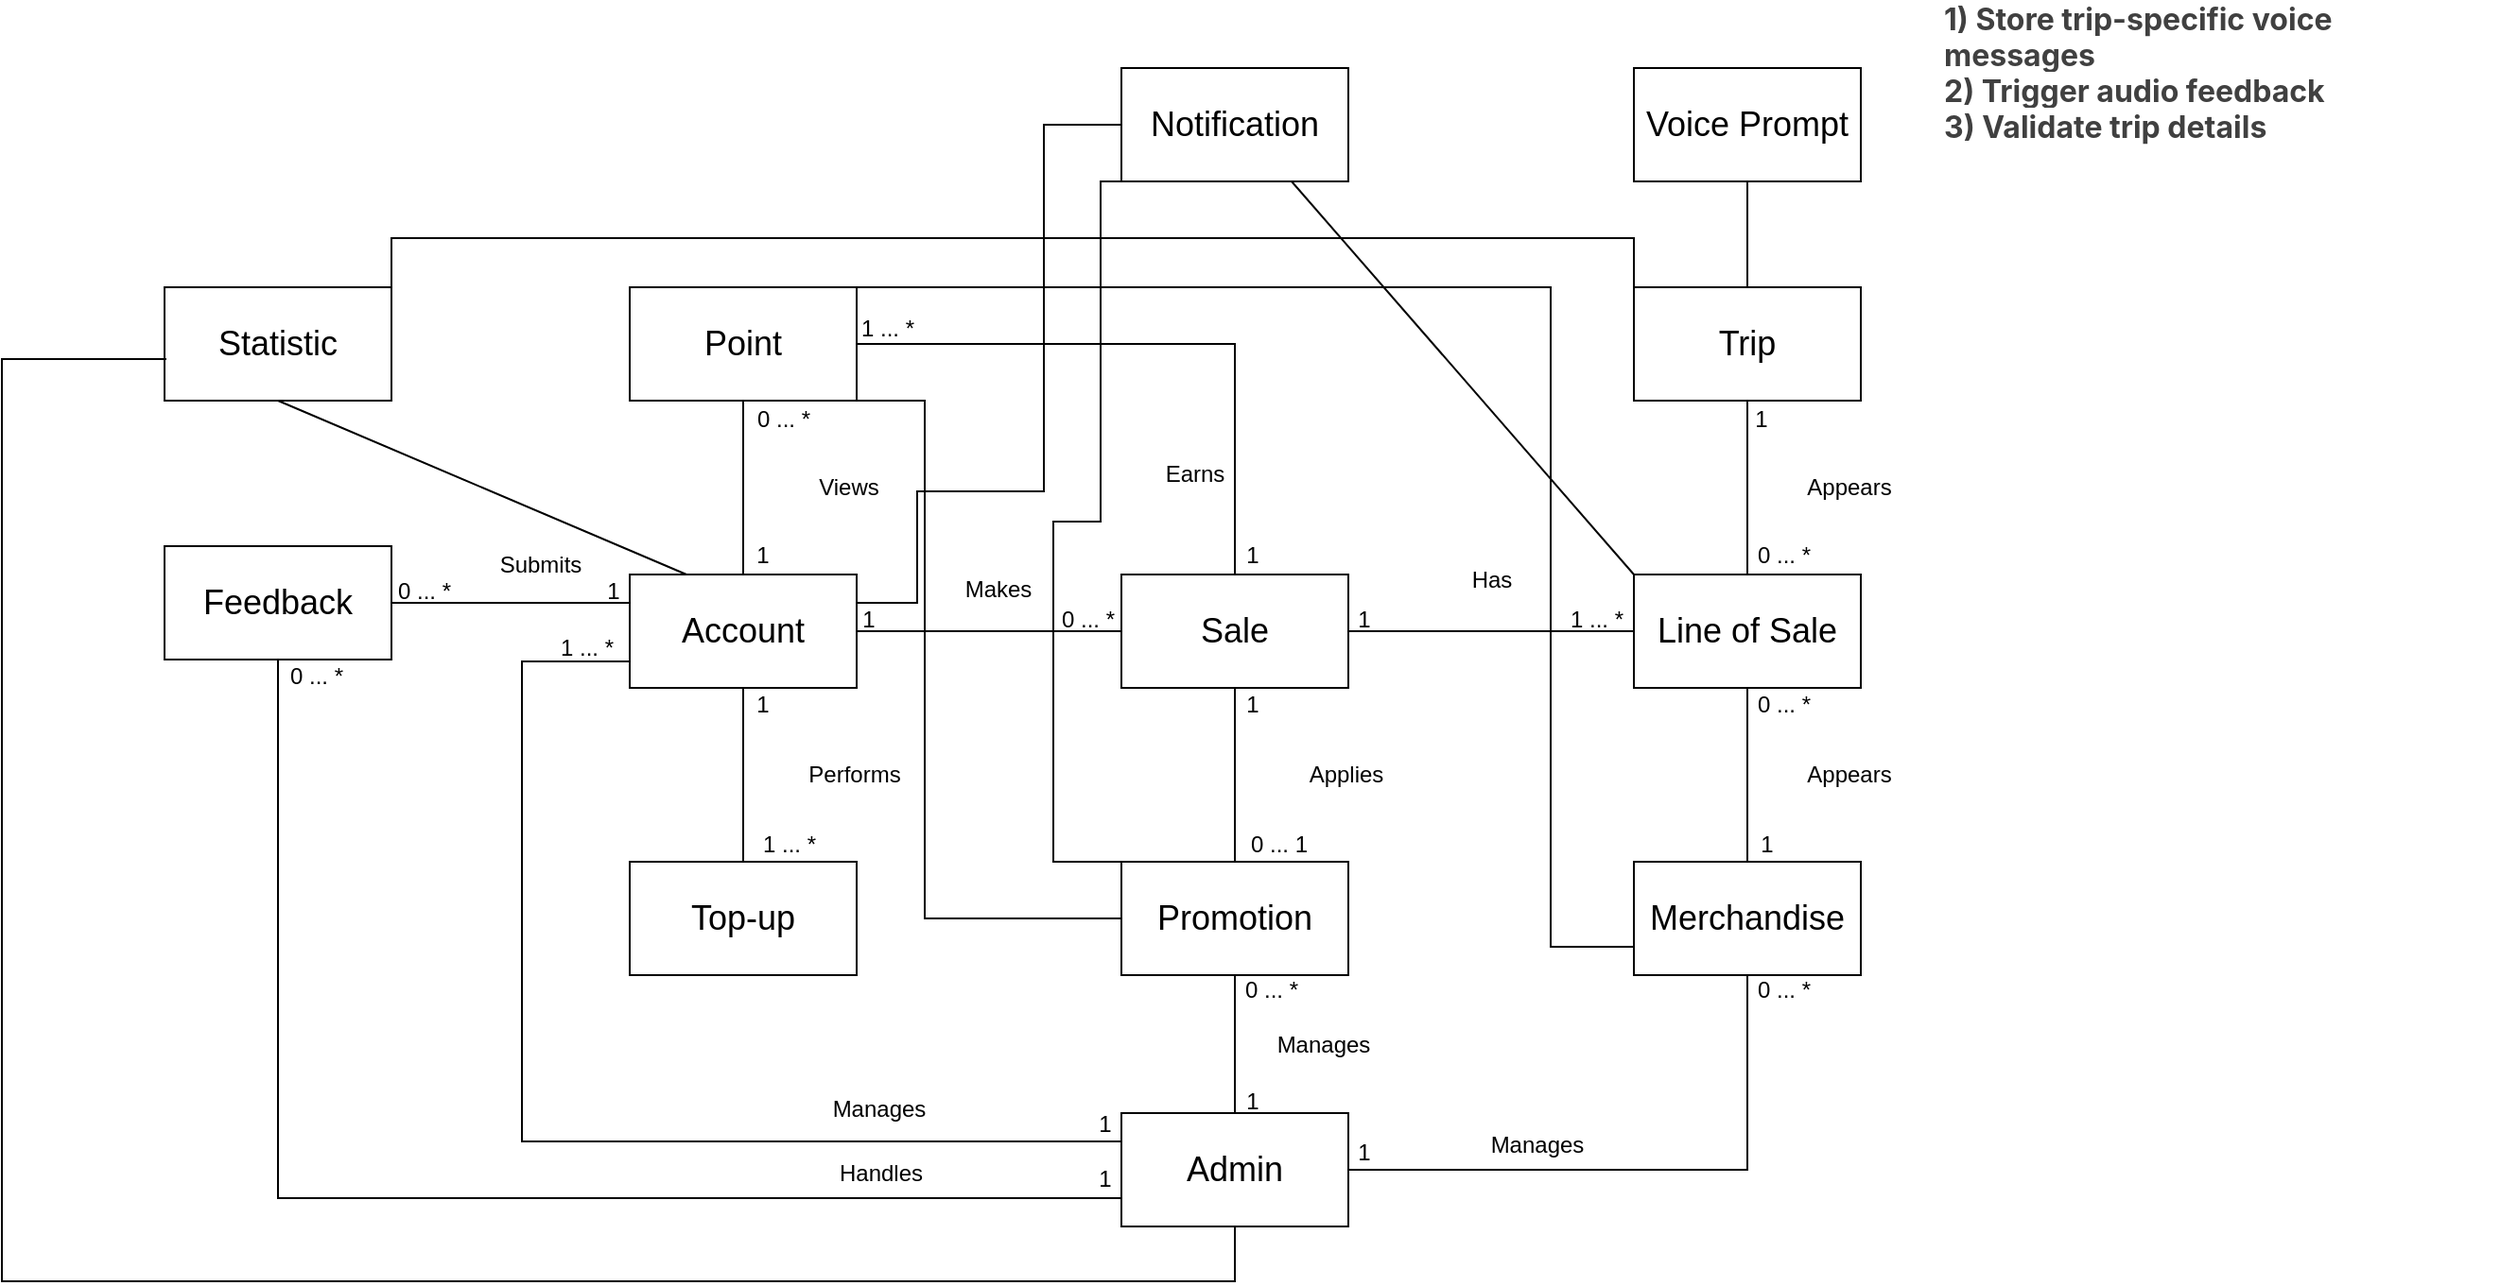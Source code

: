 <mxfile version="27.1.1" pages="6">
  <diagram name="Data model 1.0" id="rp7m6oOwv3X1aCFp6oBG">
    <mxGraphModel grid="0" page="0" gridSize="10" guides="1" tooltips="1" connect="1" arrows="1" fold="1" pageScale="1" pageWidth="850" pageHeight="1100" math="0" shadow="0">
      <root>
        <mxCell id="0" />
        <mxCell id="1" parent="0" />
        <mxCell id="J0fipvW_EXtr59TUTnVC-1" value="Account" style="rounded=0;whiteSpace=wrap;html=1;fontSize=18;" vertex="1" parent="1">
          <mxGeometry x="-266" y="526" width="120" height="60" as="geometry" />
        </mxCell>
        <mxCell id="J0fipvW_EXtr59TUTnVC-2" value="Admin" style="rounded=0;whiteSpace=wrap;html=1;fontSize=18;" vertex="1" parent="1">
          <mxGeometry x="-6" y="811" width="120" height="60" as="geometry" />
        </mxCell>
        <mxCell id="J0fipvW_EXtr59TUTnVC-3" value="Feedback" style="rounded=0;whiteSpace=wrap;html=1;fontSize=18;" vertex="1" parent="1">
          <mxGeometry x="-512" y="511" width="120" height="60" as="geometry" />
        </mxCell>
        <mxCell id="J0fipvW_EXtr59TUTnVC-4" value="Line of Sale" style="rounded=0;whiteSpace=wrap;html=1;fontSize=18;" vertex="1" parent="1">
          <mxGeometry x="265" y="526" width="120" height="60" as="geometry" />
        </mxCell>
        <mxCell id="J0fipvW_EXtr59TUTnVC-5" value="Notification" style="rounded=0;whiteSpace=wrap;html=1;fontSize=18;" vertex="1" parent="1">
          <mxGeometry x="-6" y="258" width="120" height="60" as="geometry" />
        </mxCell>
        <mxCell id="J0fipvW_EXtr59TUTnVC-6" value="Top-up" style="rounded=0;whiteSpace=wrap;html=1;fontSize=18;" vertex="1" parent="1">
          <mxGeometry x="-266" y="678" width="120" height="60" as="geometry" />
        </mxCell>
        <mxCell id="J0fipvW_EXtr59TUTnVC-7" value="&lt;font style=&quot;font-size: 18px;&quot;&gt;Promotion&lt;/font&gt;" style="rounded=0;whiteSpace=wrap;html=1;fontSize=13;" vertex="1" parent="1">
          <mxGeometry x="-6" y="678" width="120" height="60" as="geometry" />
        </mxCell>
        <mxCell id="J0fipvW_EXtr59TUTnVC-8" value="Sale" style="rounded=0;whiteSpace=wrap;html=1;fontSize=18;" vertex="1" parent="1">
          <mxGeometry x="-6" y="526" width="120" height="60" as="geometry" />
        </mxCell>
        <mxCell id="J0fipvW_EXtr59TUTnVC-9" value="Point" style="rounded=0;whiteSpace=wrap;html=1;fontSize=18;" vertex="1" parent="1">
          <mxGeometry x="-266" y="374" width="120" height="60" as="geometry" />
        </mxCell>
        <mxCell id="J0fipvW_EXtr59TUTnVC-10" value="Merchandise" style="rounded=0;whiteSpace=wrap;html=1;fontSize=18;" vertex="1" parent="1">
          <mxGeometry x="265" y="678" width="120" height="60" as="geometry" />
        </mxCell>
        <mxCell id="J0fipvW_EXtr59TUTnVC-11" value="Trip" style="rounded=0;whiteSpace=wrap;html=1;fontSize=18;" vertex="1" parent="1">
          <mxGeometry x="265" y="374" width="120" height="60" as="geometry" />
        </mxCell>
        <mxCell id="J0fipvW_EXtr59TUTnVC-13" style="edgeStyle=none;curved=1;rounded=0;orthogonalLoop=1;jettySize=auto;html=1;exitX=0.5;exitY=1;exitDx=0;exitDy=0;fontSize=12;startSize=8;endSize=8;" edge="1" parent="1" source="J0fipvW_EXtr59TUTnVC-3" target="J0fipvW_EXtr59TUTnVC-3">
          <mxGeometry relative="1" as="geometry" />
        </mxCell>
        <mxCell id="J0fipvW_EXtr59TUTnVC-42" value="" style="endArrow=none;html=1;rounded=0;fontSize=12;startSize=8;endSize=8;entryX=0;entryY=0.25;entryDx=0;entryDy=0;exitX=1;exitY=0.5;exitDx=0;exitDy=0;edgeStyle=orthogonalEdgeStyle;" edge="1" parent="1" source="J0fipvW_EXtr59TUTnVC-3" target="J0fipvW_EXtr59TUTnVC-1">
          <mxGeometry relative="1" as="geometry">
            <mxPoint x="-332" y="591" as="sourcePoint" />
            <mxPoint x="14" y="791" as="targetPoint" />
          </mxGeometry>
        </mxCell>
        <mxCell id="J0fipvW_EXtr59TUTnVC-43" value="" style="endArrow=none;html=1;rounded=0;fontSize=12;startSize=8;endSize=8;entryX=0.5;entryY=1;entryDx=0;entryDy=0;exitX=0.5;exitY=0;exitDx=0;exitDy=0;edgeStyle=orthogonalEdgeStyle;" edge="1" parent="1" source="J0fipvW_EXtr59TUTnVC-1" target="J0fipvW_EXtr59TUTnVC-9">
          <mxGeometry relative="1" as="geometry">
            <mxPoint x="-282" y="551" as="sourcePoint" />
            <mxPoint x="-199" y="551" as="targetPoint" />
          </mxGeometry>
        </mxCell>
        <mxCell id="J0fipvW_EXtr59TUTnVC-44" value="" style="endArrow=none;html=1;rounded=0;fontSize=12;startSize=8;endSize=8;entryX=0.5;entryY=1;entryDx=0;entryDy=0;exitX=0.5;exitY=0;exitDx=0;exitDy=0;edgeStyle=orthogonalEdgeStyle;" edge="1" parent="1" source="J0fipvW_EXtr59TUTnVC-6" target="J0fipvW_EXtr59TUTnVC-1">
          <mxGeometry relative="1" as="geometry">
            <mxPoint x="-272" y="561" as="sourcePoint" />
            <mxPoint x="-189" y="561" as="targetPoint" />
          </mxGeometry>
        </mxCell>
        <mxCell id="J0fipvW_EXtr59TUTnVC-49" value="" style="endArrow=none;html=1;rounded=0;fontSize=12;startSize=8;endSize=8;entryX=1;entryY=0.5;entryDx=0;entryDy=0;exitX=0;exitY=0.5;exitDx=0;exitDy=0;edgeStyle=orthogonalEdgeStyle;" edge="1" parent="1" source="J0fipvW_EXtr59TUTnVC-4" target="J0fipvW_EXtr59TUTnVC-8">
          <mxGeometry relative="1" as="geometry">
            <mxPoint x="-252" y="581" as="sourcePoint" />
            <mxPoint x="-169" y="581" as="targetPoint" />
          </mxGeometry>
        </mxCell>
        <mxCell id="J0fipvW_EXtr59TUTnVC-53" value="" style="endArrow=none;html=1;rounded=0;fontSize=12;startSize=8;endSize=8;exitX=0.5;exitY=1;exitDx=0;exitDy=0;edgeStyle=orthogonalEdgeStyle;entryX=0.5;entryY=0;entryDx=0;entryDy=0;" edge="1" parent="1" source="J0fipvW_EXtr59TUTnVC-11" target="J0fipvW_EXtr59TUTnVC-4">
          <mxGeometry relative="1" as="geometry">
            <mxPoint x="347" y="586" as="sourcePoint" />
            <mxPoint x="257" y="529" as="targetPoint" />
          </mxGeometry>
        </mxCell>
        <mxCell id="J0fipvW_EXtr59TUTnVC-55" value="" style="endArrow=none;html=1;rounded=0;fontSize=12;startSize=8;endSize=8;entryX=0;entryY=0.5;entryDx=0;entryDy=0;exitX=1;exitY=0.5;exitDx=0;exitDy=0;edgeStyle=orthogonalEdgeStyle;" edge="1" parent="1" source="J0fipvW_EXtr59TUTnVC-1" target="J0fipvW_EXtr59TUTnVC-8">
          <mxGeometry relative="1" as="geometry">
            <mxPoint x="367" y="606" as="sourcePoint" />
            <mxPoint x="450" y="606" as="targetPoint" />
          </mxGeometry>
        </mxCell>
        <mxCell id="J0fipvW_EXtr59TUTnVC-56" value="" style="endArrow=none;html=1;rounded=0;fontSize=12;startSize=8;endSize=8;entryX=0.5;entryY=1;entryDx=0;entryDy=0;exitX=0.5;exitY=0;exitDx=0;exitDy=0;edgeStyle=orthogonalEdgeStyle;" edge="1" parent="1" source="J0fipvW_EXtr59TUTnVC-7" target="J0fipvW_EXtr59TUTnVC-8">
          <mxGeometry relative="1" as="geometry">
            <mxPoint x="377" y="616" as="sourcePoint" />
            <mxPoint x="460" y="616" as="targetPoint" />
            <Array as="points">
              <mxPoint x="54" y="630" />
              <mxPoint x="54" y="630" />
            </Array>
          </mxGeometry>
        </mxCell>
        <mxCell id="J0fipvW_EXtr59TUTnVC-58" value="" style="endArrow=none;html=1;rounded=0;fontSize=12;startSize=8;endSize=8;entryX=0.5;entryY=0;entryDx=0;entryDy=0;exitX=0.5;exitY=1;exitDx=0;exitDy=0;edgeStyle=orthogonalEdgeStyle;" edge="1" parent="1" source="J0fipvW_EXtr59TUTnVC-4" target="J0fipvW_EXtr59TUTnVC-10">
          <mxGeometry relative="1" as="geometry">
            <mxPoint x="397" y="636" as="sourcePoint" />
            <mxPoint x="480" y="636" as="targetPoint" />
          </mxGeometry>
        </mxCell>
        <mxCell id="J0fipvW_EXtr59TUTnVC-59" value="" style="endArrow=none;html=1;rounded=0;fontSize=12;startSize=8;endSize=8;entryX=1;entryY=0.5;entryDx=0;entryDy=0;exitX=0.5;exitY=0;exitDx=0;exitDy=0;edgeStyle=orthogonalEdgeStyle;" edge="1" parent="1" source="J0fipvW_EXtr59TUTnVC-8" target="J0fipvW_EXtr59TUTnVC-9">
          <mxGeometry relative="1" as="geometry">
            <mxPoint x="407" y="646" as="sourcePoint" />
            <mxPoint x="490" y="646" as="targetPoint" />
            <Array as="points">
              <mxPoint x="54" y="404" />
            </Array>
          </mxGeometry>
        </mxCell>
        <mxCell id="GiIp_zejRxzwLYGOM-Dv-3" value="" style="group" vertex="1" connectable="0" parent="1">
          <mxGeometry x="343" y="473" width="56" height="14" as="geometry" />
        </mxCell>
        <mxCell id="GiIp_zejRxzwLYGOM-Dv-1" value="" style="shape=image;verticalLabelPosition=bottom;labelBackgroundColor=default;verticalAlign=top;aspect=fixed;imageAspect=0;image=https://cdn-icons-png.flaticon.com/512/156/156137.png;rotation=0;" vertex="1" parent="GiIp_zejRxzwLYGOM-Dv-3">
          <mxGeometry y="1.8" width="10.4" height="10.4" as="geometry" />
        </mxCell>
        <mxCell id="GiIp_zejRxzwLYGOM-Dv-2" value="Appears" style="text;html=1;align=center;verticalAlign=middle;whiteSpace=wrap;rounded=0;" vertex="1" parent="GiIp_zejRxzwLYGOM-Dv-3">
          <mxGeometry x="16.258" width="39.742" height="14" as="geometry" />
        </mxCell>
        <mxCell id="GiIp_zejRxzwLYGOM-Dv-4" value="1" style="text;html=1;align=center;verticalAlign=middle;whiteSpace=wrap;rounded=0;" vertex="1" parent="1">
          <mxGeometry x="310" y="438" width="45" height="12" as="geometry" />
        </mxCell>
        <mxCell id="GiIp_zejRxzwLYGOM-Dv-5" value="0 ... *" style="text;html=1;align=center;verticalAlign=middle;whiteSpace=wrap;rounded=0;" vertex="1" parent="1">
          <mxGeometry x="322" y="510" width="45" height="12" as="geometry" />
        </mxCell>
        <mxCell id="GiIp_zejRxzwLYGOM-Dv-14" value="" style="group" vertex="1" connectable="0" parent="1">
          <mxGeometry x="343" y="625" width="56" height="14" as="geometry" />
        </mxCell>
        <mxCell id="GiIp_zejRxzwLYGOM-Dv-15" value="" style="shape=image;verticalLabelPosition=bottom;labelBackgroundColor=default;verticalAlign=top;aspect=fixed;imageAspect=0;image=https://cdn-icons-png.flaticon.com/512/156/156137.png;rotation=-180;" vertex="1" parent="GiIp_zejRxzwLYGOM-Dv-14">
          <mxGeometry y="1.8" width="10.4" height="10.4" as="geometry" />
        </mxCell>
        <mxCell id="GiIp_zejRxzwLYGOM-Dv-16" value="Appears" style="text;html=1;align=center;verticalAlign=middle;whiteSpace=wrap;rounded=0;" vertex="1" parent="GiIp_zejRxzwLYGOM-Dv-14">
          <mxGeometry x="16.258" width="39.742" height="14" as="geometry" />
        </mxCell>
        <mxCell id="GiIp_zejRxzwLYGOM-Dv-17" value="0 ... *" style="text;html=1;align=center;verticalAlign=middle;whiteSpace=wrap;rounded=0;" vertex="1" parent="1">
          <mxGeometry x="322" y="589" width="45" height="12" as="geometry" />
        </mxCell>
        <mxCell id="GiIp_zejRxzwLYGOM-Dv-18" value="1" style="text;html=1;align=center;verticalAlign=middle;whiteSpace=wrap;rounded=0;" vertex="1" parent="1">
          <mxGeometry x="313" y="663" width="45" height="12" as="geometry" />
        </mxCell>
        <mxCell id="GiIp_zejRxzwLYGOM-Dv-19" value="0 ... 1" style="text;html=1;align=center;verticalAlign=middle;whiteSpace=wrap;rounded=0;" vertex="1" parent="1">
          <mxGeometry x="55" y="663" width="45" height="12" as="geometry" />
        </mxCell>
        <mxCell id="GiIp_zejRxzwLYGOM-Dv-20" value="1" style="text;html=1;align=center;verticalAlign=middle;whiteSpace=wrap;rounded=0;" vertex="1" parent="1">
          <mxGeometry x="41" y="589" width="45" height="12" as="geometry" />
        </mxCell>
        <mxCell id="GiIp_zejRxzwLYGOM-Dv-21" value="" style="group" vertex="1" connectable="0" parent="1">
          <mxGeometry x="77" y="625" width="56" height="14" as="geometry" />
        </mxCell>
        <mxCell id="GiIp_zejRxzwLYGOM-Dv-22" value="" style="shape=image;verticalLabelPosition=bottom;labelBackgroundColor=default;verticalAlign=top;aspect=fixed;imageAspect=0;image=https://cdn-icons-png.flaticon.com/512/156/156137.png;rotation=0;" vertex="1" parent="GiIp_zejRxzwLYGOM-Dv-21">
          <mxGeometry y="1.8" width="10.4" height="10.4" as="geometry" />
        </mxCell>
        <mxCell id="GiIp_zejRxzwLYGOM-Dv-23" value="Applies" style="text;html=1;align=center;verticalAlign=middle;whiteSpace=wrap;rounded=0;" vertex="1" parent="GiIp_zejRxzwLYGOM-Dv-21">
          <mxGeometry x="16.258" width="39.742" height="14" as="geometry" />
        </mxCell>
        <mxCell id="GiIp_zejRxzwLYGOM-Dv-24" value="1" style="text;html=1;align=center;verticalAlign=middle;whiteSpace=wrap;rounded=0;" vertex="1" parent="1">
          <mxGeometry x="100" y="544" width="45" height="12" as="geometry" />
        </mxCell>
        <mxCell id="GiIp_zejRxzwLYGOM-Dv-25" value="1 ... *" style="text;html=1;align=center;verticalAlign=middle;whiteSpace=wrap;rounded=0;" vertex="1" parent="1">
          <mxGeometry x="223" y="544" width="45" height="12" as="geometry" />
        </mxCell>
        <mxCell id="GiIp_zejRxzwLYGOM-Dv-27" value="" style="group" vertex="1" connectable="0" parent="1">
          <mxGeometry x="160" y="522" width="56" height="14" as="geometry" />
        </mxCell>
        <mxCell id="GiIp_zejRxzwLYGOM-Dv-28" value="" style="shape=image;verticalLabelPosition=bottom;labelBackgroundColor=default;verticalAlign=top;aspect=fixed;imageAspect=0;image=https://cdn-icons-png.flaticon.com/512/156/156137.png;rotation=-90;" vertex="1" parent="GiIp_zejRxzwLYGOM-Dv-27">
          <mxGeometry y="1.8" width="10.4" height="10.4" as="geometry" />
        </mxCell>
        <mxCell id="GiIp_zejRxzwLYGOM-Dv-29" value="Has" style="text;html=1;align=center;verticalAlign=middle;whiteSpace=wrap;rounded=0;" vertex="1" parent="GiIp_zejRxzwLYGOM-Dv-27">
          <mxGeometry x="10.398" width="39.742" height="14" as="geometry" />
        </mxCell>
        <mxCell id="GiIp_zejRxzwLYGOM-Dv-31" value="1" style="text;html=1;align=center;verticalAlign=middle;whiteSpace=wrap;rounded=0;" vertex="1" parent="1">
          <mxGeometry x="-162" y="544" width="45" height="12" as="geometry" />
        </mxCell>
        <mxCell id="GiIp_zejRxzwLYGOM-Dv-32" value="0 ... *" style="text;html=1;align=center;verticalAlign=middle;whiteSpace=wrap;rounded=0;" vertex="1" parent="1">
          <mxGeometry x="-46" y="544" width="45" height="12" as="geometry" />
        </mxCell>
        <mxCell id="GiIp_zejRxzwLYGOM-Dv-33" value="" style="group" vertex="1" connectable="0" parent="1">
          <mxGeometry x="-107" y="527" width="56" height="14" as="geometry" />
        </mxCell>
        <mxCell id="GiIp_zejRxzwLYGOM-Dv-34" value="" style="shape=image;verticalLabelPosition=bottom;labelBackgroundColor=default;verticalAlign=top;aspect=fixed;imageAspect=0;image=https://cdn-icons-png.flaticon.com/512/156/156137.png;rotation=-90;" vertex="1" parent="GiIp_zejRxzwLYGOM-Dv-33">
          <mxGeometry y="1.8" width="10.4" height="10.4" as="geometry" />
        </mxCell>
        <mxCell id="GiIp_zejRxzwLYGOM-Dv-35" value="Makes" style="text;html=1;align=center;verticalAlign=middle;whiteSpace=wrap;rounded=0;" vertex="1" parent="GiIp_zejRxzwLYGOM-Dv-33">
          <mxGeometry x="16.258" width="39.742" height="14" as="geometry" />
        </mxCell>
        <mxCell id="GiIp_zejRxzwLYGOM-Dv-36" value="1" style="text;html=1;align=center;verticalAlign=middle;whiteSpace=wrap;rounded=0;" vertex="1" parent="1">
          <mxGeometry x="41" y="510" width="45" height="12" as="geometry" />
        </mxCell>
        <mxCell id="GiIp_zejRxzwLYGOM-Dv-37" value="1 ... *" style="text;html=1;align=center;verticalAlign=middle;whiteSpace=wrap;rounded=0;" vertex="1" parent="1">
          <mxGeometry x="-152" y="390" width="45" height="12" as="geometry" />
        </mxCell>
        <mxCell id="GiIp_zejRxzwLYGOM-Dv-39" value="" style="group" vertex="1" connectable="0" parent="1">
          <mxGeometry x="-3" y="466" width="56" height="14" as="geometry" />
        </mxCell>
        <mxCell id="GiIp_zejRxzwLYGOM-Dv-40" value="" style="shape=image;verticalLabelPosition=bottom;labelBackgroundColor=default;verticalAlign=top;aspect=fixed;imageAspect=0;image=https://cdn-icons-png.flaticon.com/512/156/156137.png;rotation=-180;" vertex="1" parent="GiIp_zejRxzwLYGOM-Dv-39">
          <mxGeometry y="1.8" width="10.4" height="10.4" as="geometry" />
        </mxCell>
        <mxCell id="GiIp_zejRxzwLYGOM-Dv-41" value="Earns" style="text;html=1;align=center;verticalAlign=middle;whiteSpace=wrap;rounded=0;" vertex="1" parent="GiIp_zejRxzwLYGOM-Dv-39">
          <mxGeometry x="16.258" width="39.742" height="14" as="geometry" />
        </mxCell>
        <mxCell id="GiIp_zejRxzwLYGOM-Dv-42" value="1" style="text;html=1;align=center;verticalAlign=middle;whiteSpace=wrap;rounded=0;" vertex="1" parent="1">
          <mxGeometry x="-297" y="529" width="45" height="12" as="geometry" />
        </mxCell>
        <mxCell id="GiIp_zejRxzwLYGOM-Dv-43" value="0 ... *" style="text;html=1;align=center;verticalAlign=middle;whiteSpace=wrap;rounded=0;" vertex="1" parent="1">
          <mxGeometry x="-397" y="529" width="45" height="12" as="geometry" />
        </mxCell>
        <mxCell id="GiIp_zejRxzwLYGOM-Dv-48" value="" style="group" vertex="1" connectable="0" parent="1">
          <mxGeometry x="-349" y="514" width="56" height="14" as="geometry" />
        </mxCell>
        <mxCell id="GiIp_zejRxzwLYGOM-Dv-49" value="" style="shape=image;verticalLabelPosition=bottom;labelBackgroundColor=default;verticalAlign=top;aspect=fixed;imageAspect=0;image=https://cdn-icons-png.flaticon.com/512/156/156137.png;rotation=90;" vertex="1" parent="GiIp_zejRxzwLYGOM-Dv-48">
          <mxGeometry y="1.8" width="10.4" height="10.4" as="geometry" />
        </mxCell>
        <mxCell id="GiIp_zejRxzwLYGOM-Dv-50" value="Submits" style="text;html=1;align=center;verticalAlign=middle;whiteSpace=wrap;rounded=0;" vertex="1" parent="GiIp_zejRxzwLYGOM-Dv-48">
          <mxGeometry x="16.258" width="39.742" height="14" as="geometry" />
        </mxCell>
        <mxCell id="GiIp_zejRxzwLYGOM-Dv-51" value="1" style="text;html=1;align=center;verticalAlign=middle;whiteSpace=wrap;rounded=0;" vertex="1" parent="1">
          <mxGeometry x="-218" y="510" width="45" height="12" as="geometry" />
        </mxCell>
        <mxCell id="GiIp_zejRxzwLYGOM-Dv-52" value="0 ... *" style="text;html=1;align=center;verticalAlign=middle;whiteSpace=wrap;rounded=0;" vertex="1" parent="1">
          <mxGeometry x="-207" y="438" width="45" height="12" as="geometry" />
        </mxCell>
        <mxCell id="GiIp_zejRxzwLYGOM-Dv-53" value="" style="group" vertex="1" connectable="0" parent="1">
          <mxGeometry x="-183" y="473" width="56" height="14" as="geometry" />
        </mxCell>
        <mxCell id="GiIp_zejRxzwLYGOM-Dv-54" value="" style="shape=image;verticalLabelPosition=bottom;labelBackgroundColor=default;verticalAlign=top;aspect=fixed;imageAspect=0;image=https://cdn-icons-png.flaticon.com/512/156/156137.png;rotation=-180;" vertex="1" parent="GiIp_zejRxzwLYGOM-Dv-53">
          <mxGeometry y="1.8" width="10.4" height="10.4" as="geometry" />
        </mxCell>
        <mxCell id="GiIp_zejRxzwLYGOM-Dv-55" value="Views" style="text;html=1;align=center;verticalAlign=middle;whiteSpace=wrap;rounded=0;" vertex="1" parent="GiIp_zejRxzwLYGOM-Dv-53">
          <mxGeometry x="12.998" width="39.742" height="14" as="geometry" />
        </mxCell>
        <mxCell id="GiIp_zejRxzwLYGOM-Dv-56" value="" style="group" vertex="1" connectable="0" parent="1">
          <mxGeometry x="-183" y="625" width="56" height="14" as="geometry" />
        </mxCell>
        <mxCell id="GiIp_zejRxzwLYGOM-Dv-57" value="" style="shape=image;verticalLabelPosition=bottom;labelBackgroundColor=default;verticalAlign=top;aspect=fixed;imageAspect=0;image=https://cdn-icons-png.flaticon.com/512/156/156137.png;rotation=0;" vertex="1" parent="GiIp_zejRxzwLYGOM-Dv-56">
          <mxGeometry y="1.8" width="10.4" height="10.4" as="geometry" />
        </mxCell>
        <mxCell id="GiIp_zejRxzwLYGOM-Dv-58" value="Performs" style="text;html=1;align=center;verticalAlign=middle;whiteSpace=wrap;rounded=0;" vertex="1" parent="GiIp_zejRxzwLYGOM-Dv-56">
          <mxGeometry x="16.258" width="39.742" height="14" as="geometry" />
        </mxCell>
        <mxCell id="GiIp_zejRxzwLYGOM-Dv-59" value="1" style="text;html=1;align=center;verticalAlign=middle;whiteSpace=wrap;rounded=0;" vertex="1" parent="1">
          <mxGeometry x="-218" y="589" width="45" height="12" as="geometry" />
        </mxCell>
        <mxCell id="GiIp_zejRxzwLYGOM-Dv-60" value="1 ... *" style="text;html=1;align=center;verticalAlign=middle;whiteSpace=wrap;rounded=0;" vertex="1" parent="1">
          <mxGeometry x="-204" y="663" width="45" height="12" as="geometry" />
        </mxCell>
        <mxCell id="GiIp_zejRxzwLYGOM-Dv-61" value="" style="endArrow=none;html=1;rounded=0;fontSize=12;startSize=8;endSize=8;entryX=0;entryY=0.75;entryDx=0;entryDy=0;exitX=0;exitY=0.25;exitDx=0;exitDy=0;edgeStyle=orthogonalEdgeStyle;" edge="1" parent="1" source="J0fipvW_EXtr59TUTnVC-2">
          <mxGeometry relative="1" as="geometry">
            <mxPoint x="-17" y="838" as="sourcePoint" />
            <mxPoint x="-266" y="572" as="targetPoint" />
            <Array as="points">
              <mxPoint x="-323" y="826" />
              <mxPoint x="-323" y="572" />
            </Array>
          </mxGeometry>
        </mxCell>
        <mxCell id="GiIp_zejRxzwLYGOM-Dv-62" value="" style="endArrow=none;html=1;rounded=0;fontSize=12;startSize=8;endSize=8;entryX=0.5;entryY=0;entryDx=0;entryDy=0;exitX=0.5;exitY=1;exitDx=0;exitDy=0;edgeStyle=orthogonalEdgeStyle;" edge="1" parent="1" source="J0fipvW_EXtr59TUTnVC-7" target="J0fipvW_EXtr59TUTnVC-2">
          <mxGeometry relative="1" as="geometry">
            <mxPoint x="74" y="606" as="sourcePoint" />
            <mxPoint x="-126" y="728" as="targetPoint" />
          </mxGeometry>
        </mxCell>
        <mxCell id="GiIp_zejRxzwLYGOM-Dv-63" value="" style="endArrow=none;html=1;rounded=0;fontSize=12;startSize=8;endSize=8;entryX=1;entryY=0.5;entryDx=0;entryDy=0;exitX=0.5;exitY=1;exitDx=0;exitDy=0;edgeStyle=orthogonalEdgeStyle;" edge="1" parent="1" source="J0fipvW_EXtr59TUTnVC-10" target="J0fipvW_EXtr59TUTnVC-2">
          <mxGeometry relative="1" as="geometry">
            <mxPoint x="84" y="616" as="sourcePoint" />
            <mxPoint x="-116" y="738" as="targetPoint" />
          </mxGeometry>
        </mxCell>
        <mxCell id="GiIp_zejRxzwLYGOM-Dv-64" value="" style="endArrow=none;html=1;rounded=0;fontSize=12;startSize=8;endSize=8;entryX=0.5;entryY=1;entryDx=0;entryDy=0;exitX=0;exitY=0.75;exitDx=0;exitDy=0;edgeStyle=orthogonalEdgeStyle;" edge="1" parent="1" source="J0fipvW_EXtr59TUTnVC-2" target="J0fipvW_EXtr59TUTnVC-3">
          <mxGeometry relative="1" as="geometry">
            <mxPoint x="94" y="626" as="sourcePoint" />
            <mxPoint x="-106" y="748" as="targetPoint" />
          </mxGeometry>
        </mxCell>
        <mxCell id="kjNkFSvLVsaf5sWY1tZa-1" value="&lt;font style=&quot;font-size: 18px;&quot;&gt;Voice Prompt&lt;/font&gt;" style="rounded=0;whiteSpace=wrap;html=1;" vertex="1" parent="1">
          <mxGeometry x="265" y="258" width="120" height="60" as="geometry" />
        </mxCell>
        <mxCell id="kjNkFSvLVsaf5sWY1tZa-2" value="" style="endArrow=none;html=1;rounded=0;exitX=0.5;exitY=1;exitDx=0;exitDy=0;entryX=0.5;entryY=0;entryDx=0;entryDy=0;" edge="1" parent="1" source="kjNkFSvLVsaf5sWY1tZa-1" target="J0fipvW_EXtr59TUTnVC-11">
          <mxGeometry relative="1" as="geometry">
            <mxPoint x="-495" y="448.67" as="sourcePoint" />
            <mxPoint x="-335" y="448.67" as="targetPoint" />
          </mxGeometry>
        </mxCell>
        <mxCell id="kjNkFSvLVsaf5sWY1tZa-3" value="&lt;div style=&quot;text-align: left;&quot;&gt;&lt;strong style=&quot;color: rgb(64, 64, 64); font-family: DeepSeek-CJK-patch, Inter, system-ui, -apple-system, BlinkMacSystemFont, &amp;quot;Segoe UI&amp;quot;, Roboto, &amp;quot;Noto Sans&amp;quot;, Ubuntu, Cantarell, &amp;quot;Helvetica Neue&amp;quot;, Oxygen, &amp;quot;Open Sans&amp;quot;, sans-serif; font-size: 16.002px; background-color: rgb(255, 255, 255);&quot;&gt;1) Store trip-specific voice messages&lt;/strong&gt;&lt;span style=&quot;color: rgb(64, 64, 64); font-family: DeepSeek-CJK-patch, Inter, system-ui, -apple-system, BlinkMacSystemFont, &amp;quot;Segoe UI&amp;quot;, Roboto, &amp;quot;Noto Sans&amp;quot;, Ubuntu, Cantarell, &amp;quot;Helvetica Neue&amp;quot;, Oxygen, &amp;quot;Open Sans&amp;quot;, sans-serif; font-size: 16.002px; background-color: rgb(255, 255, 255);&quot;&gt;&amp;nbsp;&lt;/span&gt;&lt;/div&gt;&lt;div style=&quot;text-align: left;&quot;&gt;&lt;span style=&quot;color: rgb(64, 64, 64); font-family: DeepSeek-CJK-patch, Inter, system-ui, -apple-system, BlinkMacSystemFont, &amp;quot;Segoe UI&amp;quot;, Roboto, &amp;quot;Noto Sans&amp;quot;, Ubuntu, Cantarell, &amp;quot;Helvetica Neue&amp;quot;, Oxygen, &amp;quot;Open Sans&amp;quot;, sans-serif; font-size: 16.002px; background-color: rgb(255, 255, 255);&quot;&gt;&lt;b&gt;2)&amp;nbsp;&lt;/b&gt;&lt;/span&gt;&lt;strong style=&quot;color: rgb(64, 64, 64); font-family: DeepSeek-CJK-patch, Inter, system-ui, -apple-system, BlinkMacSystemFont, &amp;quot;Segoe UI&amp;quot;, Roboto, &amp;quot;Noto Sans&amp;quot;, Ubuntu, Cantarell, &amp;quot;Helvetica Neue&amp;quot;, Oxygen, &amp;quot;Open Sans&amp;quot;, sans-serif; font-size: 16.002px; background-color: rgb(255, 255, 255);&quot;&gt;Trigger audio feedback&lt;/strong&gt;&lt;/div&gt;&lt;div style=&quot;text-align: left;&quot;&gt;&lt;strong style=&quot;color: rgb(64, 64, 64); font-family: DeepSeek-CJK-patch, Inter, system-ui, -apple-system, BlinkMacSystemFont, &amp;quot;Segoe UI&amp;quot;, Roboto, &amp;quot;Noto Sans&amp;quot;, Ubuntu, Cantarell, &amp;quot;Helvetica Neue&amp;quot;, Oxygen, &amp;quot;Open Sans&amp;quot;, sans-serif; font-size: 16.002px; background-color: rgb(255, 255, 255);&quot;&gt;3)&amp;nbsp;&lt;/strong&gt;&lt;strong style=&quot;color: rgb(64, 64, 64); font-family: DeepSeek-CJK-patch, Inter, system-ui, -apple-system, BlinkMacSystemFont, &amp;quot;Segoe UI&amp;quot;, Roboto, &amp;quot;Noto Sans&amp;quot;, Ubuntu, Cantarell, &amp;quot;Helvetica Neue&amp;quot;, Oxygen, &amp;quot;Open Sans&amp;quot;, sans-serif; font-size: 16.002px; background-color: rgb(255, 255, 255);&quot;&gt;Validate trip details&lt;/strong&gt;&lt;/div&gt;&lt;div style=&quot;text-align: left;&quot;&gt;&lt;span style=&quot;color: rgb(64, 64, 64); font-family: DeepSeek-CJK-patch, Inter, system-ui, -apple-system, BlinkMacSystemFont, &amp;quot;Segoe UI&amp;quot;, Roboto, &amp;quot;Noto Sans&amp;quot;, Ubuntu, Cantarell, &amp;quot;Helvetica Neue&amp;quot;, Oxygen, &amp;quot;Open Sans&amp;quot;, sans-serif; font-size: 16.002px; background-color: rgb(255, 255, 255);&quot;&gt;&lt;br&gt;&lt;/span&gt;&lt;/div&gt;" style="text;html=1;align=center;verticalAlign=middle;whiteSpace=wrap;rounded=0;" vertex="1" parent="1">
          <mxGeometry x="428" y="223" width="294" height="94" as="geometry" />
        </mxCell>
        <mxCell id="kjNkFSvLVsaf5sWY1tZa-4" value="" style="endArrow=none;html=1;rounded=0;fontSize=12;startSize=8;endSize=8;entryX=1;entryY=0.25;entryDx=0;entryDy=0;exitX=0;exitY=0.5;exitDx=0;exitDy=0;edgeStyle=orthogonalEdgeStyle;" edge="1" parent="1" source="J0fipvW_EXtr59TUTnVC-5" target="J0fipvW_EXtr59TUTnVC-1">
          <mxGeometry relative="1" as="geometry">
            <mxPoint x="-137" y="322" as="sourcePoint" />
            <mxPoint x="-337" y="200" as="targetPoint" />
            <Array as="points">
              <mxPoint x="-47" y="288" />
              <mxPoint x="-47" y="482" />
              <mxPoint x="-114" y="482" />
              <mxPoint x="-114" y="541" />
            </Array>
          </mxGeometry>
        </mxCell>
        <mxCell id="kjNkFSvLVsaf5sWY1tZa-6" value="" style="endArrow=none;html=1;rounded=0;exitX=0.75;exitY=1;exitDx=0;exitDy=0;entryX=0;entryY=0;entryDx=0;entryDy=0;" edge="1" parent="1" source="J0fipvW_EXtr59TUTnVC-5" target="J0fipvW_EXtr59TUTnVC-4">
          <mxGeometry relative="1" as="geometry">
            <mxPoint x="93" y="178" as="sourcePoint" />
            <mxPoint x="253" y="178" as="targetPoint" />
          </mxGeometry>
        </mxCell>
        <mxCell id="kjNkFSvLVsaf5sWY1tZa-8" value="1 ... *" style="text;html=1;align=center;verticalAlign=middle;whiteSpace=wrap;rounded=0;" vertex="1" parent="1">
          <mxGeometry x="-311" y="559" width="45" height="12" as="geometry" />
        </mxCell>
        <mxCell id="kjNkFSvLVsaf5sWY1tZa-9" value="0 ... *" style="text;html=1;align=center;verticalAlign=middle;whiteSpace=wrap;rounded=0;" vertex="1" parent="1">
          <mxGeometry x="-454" y="574" width="45" height="12" as="geometry" />
        </mxCell>
        <mxCell id="kjNkFSvLVsaf5sWY1tZa-11" value="0 ... *" style="text;html=1;align=center;verticalAlign=middle;whiteSpace=wrap;rounded=0;" vertex="1" parent="1">
          <mxGeometry x="322" y="740" width="45" height="12" as="geometry" />
        </mxCell>
        <mxCell id="kjNkFSvLVsaf5sWY1tZa-12" value="0 ... *" style="text;html=1;align=center;verticalAlign=middle;whiteSpace=wrap;rounded=0;" vertex="1" parent="1">
          <mxGeometry x="51" y="740" width="45" height="12" as="geometry" />
        </mxCell>
        <mxCell id="kjNkFSvLVsaf5sWY1tZa-13" value="1" style="text;html=1;align=center;verticalAlign=middle;whiteSpace=wrap;rounded=0;" vertex="1" parent="1">
          <mxGeometry x="41" y="799" width="45" height="12" as="geometry" />
        </mxCell>
        <mxCell id="kjNkFSvLVsaf5sWY1tZa-14" value="1" style="text;html=1;align=center;verticalAlign=middle;whiteSpace=wrap;rounded=0;" vertex="1" parent="1">
          <mxGeometry x="100" y="826" width="45" height="12" as="geometry" />
        </mxCell>
        <mxCell id="kjNkFSvLVsaf5sWY1tZa-15" value="1" style="text;html=1;align=center;verticalAlign=middle;whiteSpace=wrap;rounded=0;" vertex="1" parent="1">
          <mxGeometry x="-37" y="811" width="45" height="12" as="geometry" />
        </mxCell>
        <mxCell id="kjNkFSvLVsaf5sWY1tZa-16" value="1" style="text;html=1;align=center;verticalAlign=middle;whiteSpace=wrap;rounded=0;" vertex="1" parent="1">
          <mxGeometry x="-37" y="840" width="45" height="12" as="geometry" />
        </mxCell>
        <mxCell id="kjNkFSvLVsaf5sWY1tZa-19" value="" style="group" vertex="1" connectable="0" parent="1">
          <mxGeometry x="-170" y="802" width="56" height="14" as="geometry" />
        </mxCell>
        <mxCell id="kjNkFSvLVsaf5sWY1tZa-20" value="" style="shape=image;verticalLabelPosition=bottom;labelBackgroundColor=default;verticalAlign=top;aspect=fixed;imageAspect=0;image=https://cdn-icons-png.flaticon.com/512/156/156137.png;rotation=90;" vertex="1" parent="kjNkFSvLVsaf5sWY1tZa-19">
          <mxGeometry y="1.8" width="10.4" height="10.4" as="geometry" />
        </mxCell>
        <mxCell id="kjNkFSvLVsaf5sWY1tZa-21" value="Manages" style="text;html=1;align=center;verticalAlign=middle;whiteSpace=wrap;rounded=0;" vertex="1" parent="kjNkFSvLVsaf5sWY1tZa-19">
          <mxGeometry x="16.258" width="39.742" height="14" as="geometry" />
        </mxCell>
        <mxCell id="kjNkFSvLVsaf5sWY1tZa-22" value="" style="group" vertex="1" connectable="0" parent="1">
          <mxGeometry x="-169" y="836" width="56" height="14" as="geometry" />
        </mxCell>
        <mxCell id="kjNkFSvLVsaf5sWY1tZa-23" value="" style="shape=image;verticalLabelPosition=bottom;labelBackgroundColor=default;verticalAlign=top;aspect=fixed;imageAspect=0;image=https://cdn-icons-png.flaticon.com/512/156/156137.png;rotation=90;" vertex="1" parent="kjNkFSvLVsaf5sWY1tZa-22">
          <mxGeometry y="1.8" width="10.4" height="10.4" as="geometry" />
        </mxCell>
        <mxCell id="kjNkFSvLVsaf5sWY1tZa-24" value="Handles" style="text;html=1;align=center;verticalAlign=middle;whiteSpace=wrap;rounded=0;" vertex="1" parent="kjNkFSvLVsaf5sWY1tZa-22">
          <mxGeometry x="16.258" width="39.742" height="14" as="geometry" />
        </mxCell>
        <mxCell id="kjNkFSvLVsaf5sWY1tZa-25" value="" style="group" vertex="1" connectable="0" parent="1">
          <mxGeometry x="65" y="768" width="56" height="14" as="geometry" />
        </mxCell>
        <mxCell id="kjNkFSvLVsaf5sWY1tZa-26" value="" style="shape=image;verticalLabelPosition=bottom;labelBackgroundColor=default;verticalAlign=top;aspect=fixed;imageAspect=0;image=https://cdn-icons-png.flaticon.com/512/156/156137.png;rotation=-180;" vertex="1" parent="kjNkFSvLVsaf5sWY1tZa-25">
          <mxGeometry y="1.8" width="10.4" height="10.4" as="geometry" />
        </mxCell>
        <mxCell id="kjNkFSvLVsaf5sWY1tZa-27" value="Manages" style="text;html=1;align=center;verticalAlign=middle;whiteSpace=wrap;rounded=0;" vertex="1" parent="kjNkFSvLVsaf5sWY1tZa-25">
          <mxGeometry x="16.258" width="39.742" height="14" as="geometry" />
        </mxCell>
        <mxCell id="kjNkFSvLVsaf5sWY1tZa-28" value="" style="group" vertex="1" connectable="0" parent="1">
          <mxGeometry x="178" y="821" width="56" height="14" as="geometry" />
        </mxCell>
        <mxCell id="kjNkFSvLVsaf5sWY1tZa-29" value="" style="shape=image;verticalLabelPosition=bottom;labelBackgroundColor=default;verticalAlign=top;aspect=fixed;imageAspect=0;image=https://cdn-icons-png.flaticon.com/512/156/156137.png;rotation=-90;" vertex="1" parent="kjNkFSvLVsaf5sWY1tZa-28">
          <mxGeometry y="1.8" width="10.4" height="10.4" as="geometry" />
        </mxCell>
        <mxCell id="kjNkFSvLVsaf5sWY1tZa-30" value="Manages" style="text;html=1;align=center;verticalAlign=middle;whiteSpace=wrap;rounded=0;" vertex="1" parent="kjNkFSvLVsaf5sWY1tZa-28">
          <mxGeometry x="16.258" width="39.742" height="14" as="geometry" />
        </mxCell>
        <mxCell id="ifuxBsHPKv_kmvLOOkA4-1" value="" style="endArrow=none;html=1;rounded=0;exitX=0;exitY=0;exitDx=0;exitDy=0;entryX=0.25;entryY=1;entryDx=0;entryDy=0;edgeStyle=orthogonalEdgeStyle;" edge="1" parent="1" source="J0fipvW_EXtr59TUTnVC-7" target="J0fipvW_EXtr59TUTnVC-5">
          <mxGeometry relative="1" as="geometry">
            <mxPoint x="-518" y="178" as="sourcePoint" />
            <mxPoint x="-337" y="386" as="targetPoint" />
            <Array as="points">
              <mxPoint x="-42" y="678" />
              <mxPoint x="-42" y="498" />
              <mxPoint x="-17" y="498" />
              <mxPoint x="-17" y="318" />
            </Array>
          </mxGeometry>
        </mxCell>
        <mxCell id="ifuxBsHPKv_kmvLOOkA4-3" value="" style="endArrow=none;html=1;rounded=0;fontSize=12;startSize=8;endSize=8;entryX=0;entryY=0.5;entryDx=0;entryDy=0;exitX=1;exitY=1;exitDx=0;exitDy=0;edgeStyle=orthogonalEdgeStyle;" edge="1" parent="1" source="J0fipvW_EXtr59TUTnVC-9" target="J0fipvW_EXtr59TUTnVC-7">
          <mxGeometry relative="1" as="geometry">
            <mxPoint x="-76" y="601" as="sourcePoint" />
            <mxPoint x="-216" y="854" as="targetPoint" />
            <Array as="points">
              <mxPoint x="-110" y="434" />
              <mxPoint x="-110" y="708" />
            </Array>
          </mxGeometry>
        </mxCell>
        <mxCell id="ifuxBsHPKv_kmvLOOkA4-4" value="Statistic" style="rounded=0;whiteSpace=wrap;html=1;fontSize=18;" vertex="1" parent="1">
          <mxGeometry x="-512" y="374" width="120" height="60" as="geometry" />
        </mxCell>
        <mxCell id="ifuxBsHPKv_kmvLOOkA4-5" value="" style="endArrow=none;html=1;rounded=0;exitX=0.25;exitY=0;exitDx=0;exitDy=0;entryX=0.5;entryY=1;entryDx=0;entryDy=0;" edge="1" parent="1" source="J0fipvW_EXtr59TUTnVC-1" target="ifuxBsHPKv_kmvLOOkA4-4">
          <mxGeometry relative="1" as="geometry">
            <mxPoint x="-421" y="279" as="sourcePoint" />
            <mxPoint x="-240" y="487" as="targetPoint" />
          </mxGeometry>
        </mxCell>
        <mxCell id="ifuxBsHPKv_kmvLOOkA4-6" value="" style="endArrow=none;html=1;rounded=0;exitX=0;exitY=0.5;exitDx=0;exitDy=0;entryX=1;entryY=0.5;entryDx=0;entryDy=0;edgeStyle=orthogonalEdgeStyle;" edge="1" parent="1" source="J0fipvW_EXtr59TUTnVC-11" target="ifuxBsHPKv_kmvLOOkA4-4">
          <mxGeometry relative="1" as="geometry">
            <mxPoint x="-87.5" y="350" as="sourcePoint" />
            <mxPoint x="-303.5" y="258" as="targetPoint" />
            <Array as="points">
              <mxPoint x="265" y="348" />
              <mxPoint x="-392" y="348" />
            </Array>
          </mxGeometry>
        </mxCell>
        <mxCell id="ifuxBsHPKv_kmvLOOkA4-7" value="" style="endArrow=none;html=1;rounded=0;fontSize=12;startSize=8;endSize=8;entryX=0;entryY=0.75;entryDx=0;entryDy=0;exitX=1;exitY=0;exitDx=0;exitDy=0;edgeStyle=orthogonalEdgeStyle;" edge="1" parent="1" source="J0fipvW_EXtr59TUTnVC-9" target="J0fipvW_EXtr59TUTnVC-10">
          <mxGeometry relative="1" as="geometry">
            <mxPoint x="-136" y="444" as="sourcePoint" />
            <mxPoint x="4" y="718" as="targetPoint" />
            <Array as="points">
              <mxPoint x="221" y="374" />
              <mxPoint x="221" y="723" />
            </Array>
          </mxGeometry>
        </mxCell>
        <mxCell id="ifuxBsHPKv_kmvLOOkA4-8" value="" style="endArrow=none;html=1;rounded=0;fontSize=12;startSize=8;endSize=8;entryX=0.5;entryY=1;entryDx=0;entryDy=0;exitX=0.008;exitY=0.633;exitDx=0;exitDy=0;edgeStyle=orthogonalEdgeStyle;exitPerimeter=0;" edge="1" parent="1" source="ifuxBsHPKv_kmvLOOkA4-4" target="J0fipvW_EXtr59TUTnVC-2">
          <mxGeometry relative="1" as="geometry">
            <mxPoint x="-634" y="491" as="sourcePoint" />
            <mxPoint x="-494" y="765" as="targetPoint" />
            <Array as="points">
              <mxPoint x="-598" y="412" />
              <mxPoint x="-598" y="900" />
              <mxPoint x="54" y="900" />
            </Array>
          </mxGeometry>
        </mxCell>
      </root>
    </mxGraphModel>
  </diagram>
  <diagram id="z0kyAfmWDUyo27v4cKsY" name="Data model 2.0">
    <mxGraphModel grid="0" page="1" gridSize="10" guides="1" tooltips="1" connect="1" arrows="1" fold="1" pageScale="1" pageWidth="827" pageHeight="1169" math="0" shadow="0">
      <root>
        <mxCell id="0" />
        <mxCell id="1" parent="0" />
        <mxCell id="9cUcC8883tc87C5356uD-1" value="&lt;b&gt;Account&lt;/b&gt;" style="rounded=0;whiteSpace=wrap;html=1;fontSize=18;" vertex="1" parent="1">
          <mxGeometry x="-480" y="85" width="120" height="60" as="geometry" />
        </mxCell>
        <mxCell id="CHvmSzZp1CL23KASCiv--1" value="&lt;b&gt;Sale&lt;/b&gt;" style="rounded=0;whiteSpace=wrap;html=1;fontSize=18;" vertex="1" parent="1">
          <mxGeometry x="-480" y="260" width="120" height="60" as="geometry" />
        </mxCell>
        <mxCell id="ZNrBhRimLG0mWAEaJElC-1" value="&lt;b&gt;Line of Sale&lt;/b&gt;" style="rounded=0;whiteSpace=wrap;html=1;fontSize=18;" vertex="1" parent="1">
          <mxGeometry x="-480" y="449" width="120" height="60" as="geometry" />
        </mxCell>
        <mxCell id="J-CXJUE_jnVqm92ldYvk-1" value="&lt;b&gt;Trip&lt;/b&gt;" style="rounded=0;whiteSpace=wrap;html=1;fontSize=18;" vertex="1" parent="1">
          <mxGeometry x="-24" y="452" width="120" height="60" as="geometry" />
        </mxCell>
        <mxCell id="niwRNlc1zFNEi9NsE83U-1" value="&lt;b&gt;Merchandise&lt;/b&gt;" style="rounded=0;whiteSpace=wrap;html=1;fontSize=18;" vertex="1" parent="1">
          <mxGeometry x="-805" y="449" width="120" height="60" as="geometry" />
        </mxCell>
        <mxCell id="e7EoIF-b3UgZqZmqFGH1-1" value="&lt;b&gt;Admin&lt;/b&gt;" style="rounded=0;whiteSpace=wrap;html=1;fontSize=18;" vertex="1" parent="1">
          <mxGeometry x="-1251" y="245" width="120" height="60" as="geometry" />
        </mxCell>
        <mxCell id="oSW5NS3e6pQ-Mq6j6dGZ-1" value="&lt;b&gt;Feedback&lt;/b&gt;" style="rounded=0;whiteSpace=wrap;html=1;fontSize=18;" vertex="1" parent="1">
          <mxGeometry x="-1019" y="-24" width="120" height="60" as="geometry" />
        </mxCell>
        <mxCell id="NtwodBlJNCFC3KG8kbV4-1" value="&lt;b&gt;Top-up&lt;/b&gt;" style="rounded=0;whiteSpace=wrap;html=1;fontSize=18;" vertex="1" parent="1">
          <mxGeometry x="-93" y="101" width="120" height="60" as="geometry" />
        </mxCell>
        <mxCell id="yjkZ0eQijWj9KtT2v5j5-1" value="&lt;font style=&quot;font-size: 18px;&quot;&gt;&lt;b&gt;Voice Prompt&lt;/b&gt;&lt;/font&gt;" style="rounded=0;whiteSpace=wrap;html=1;" vertex="1" parent="1">
          <mxGeometry x="-174" y="231" width="120" height="60" as="geometry" />
        </mxCell>
        <mxCell id="HMOVA-_hCx8_B8rLal0e-1" value="&lt;font style=&quot;font-size: 18px;&quot;&gt;&lt;b&gt;Promotion&lt;/b&gt;&lt;/font&gt;" style="rounded=0;whiteSpace=wrap;html=1;fontSize=13;" vertex="1" parent="1">
          <mxGeometry x="-792" y="260" width="120" height="60" as="geometry" />
        </mxCell>
        <mxCell id="m5tLX6FdWTZ2oYEGwJFn-1" value="&lt;b&gt;Notification&lt;/b&gt;" style="rounded=0;whiteSpace=wrap;html=1;fontSize=18;" vertex="1" parent="1">
          <mxGeometry x="-480" y="-183" width="120" height="60" as="geometry" />
        </mxCell>
        <mxCell id="4OiVXZr4MmZFnC8_X8Mx-1" value="&lt;b&gt;Statistic&lt;/b&gt;" style="rounded=0;whiteSpace=wrap;html=1;fontSize=18;" vertex="1" parent="1">
          <mxGeometry x="-1027" y="-264" width="120" height="60" as="geometry" />
        </mxCell>
        <mxCell id="fz7b5ujpioelSVS51hV3-1" value="&lt;b&gt;Point&lt;/b&gt;" style="rounded=0;whiteSpace=wrap;html=1;fontSize=18;" vertex="1" parent="1">
          <mxGeometry x="-1012" y="116" width="120" height="60" as="geometry" />
        </mxCell>
        <mxCell id="gkU7IJelaoBE2xPgFcEt-2" value="" style="endArrow=none;html=1;rounded=0;exitX=0;exitY=0.5;exitDx=0;exitDy=0;entryX=0.75;entryY=1;entryDx=0;entryDy=0;edgeStyle=orthogonalEdgeStyle;" edge="1" parent="1" source="niwRNlc1zFNEi9NsE83U-1" target="e7EoIF-b3UgZqZmqFGH1-1">
          <mxGeometry width="50" height="50" relative="1" as="geometry">
            <mxPoint x="-356" y="406" as="sourcePoint" />
            <mxPoint x="-306" y="356" as="targetPoint" />
            <Array as="points">
              <mxPoint x="-1161" y="479" />
            </Array>
          </mxGeometry>
        </mxCell>
        <mxCell id="gkU7IJelaoBE2xPgFcEt-3" value="" style="endArrow=none;html=1;rounded=0;exitX=0;exitY=0.5;exitDx=0;exitDy=0;entryX=0;entryY=0.5;entryDx=0;entryDy=0;edgeStyle=orthogonalEdgeStyle;" edge="1" parent="1" source="e7EoIF-b3UgZqZmqFGH1-1" target="4OiVXZr4MmZFnC8_X8Mx-1">
          <mxGeometry width="50" height="50" relative="1" as="geometry">
            <mxPoint x="-356" y="549" as="sourcePoint" />
            <mxPoint x="-306" y="499" as="targetPoint" />
            <Array as="points">
              <mxPoint x="-1312" y="276" />
              <mxPoint x="-1312" y="-234" />
            </Array>
          </mxGeometry>
        </mxCell>
        <mxCell id="gkU7IJelaoBE2xPgFcEt-4" value="" style="endArrow=none;html=1;rounded=0;exitX=0.25;exitY=0;exitDx=0;exitDy=0;entryX=0.25;entryY=0;entryDx=0;entryDy=0;edgeStyle=orthogonalEdgeStyle;" edge="1" parent="1" source="e7EoIF-b3UgZqZmqFGH1-1" target="9cUcC8883tc87C5356uD-1">
          <mxGeometry width="50" height="50" relative="1" as="geometry">
            <mxPoint x="-356" y="406" as="sourcePoint" />
            <mxPoint x="-747" y="157" as="targetPoint" />
            <Array as="points">
              <mxPoint x="-1221" y="-72" />
              <mxPoint x="-453" y="-72" />
              <mxPoint x="-453" y="86" />
            </Array>
          </mxGeometry>
        </mxCell>
        <mxCell id="gkU7IJelaoBE2xPgFcEt-6" value="" style="endArrow=none;html=1;rounded=0;exitX=1;exitY=0.75;exitDx=0;exitDy=0;entryX=0;entryY=0.5;entryDx=0;entryDy=0;edgeStyle=orthogonalEdgeStyle;" edge="1" parent="1" source="9cUcC8883tc87C5356uD-1" target="NtwodBlJNCFC3KG8kbV4-1">
          <mxGeometry width="50" height="50" relative="1" as="geometry">
            <mxPoint x="-356" y="264" as="sourcePoint" />
            <mxPoint x="-306" y="214" as="targetPoint" />
          </mxGeometry>
        </mxCell>
        <mxCell id="gkU7IJelaoBE2xPgFcEt-7" value="" style="endArrow=none;html=1;rounded=0;exitX=0;exitY=0.75;exitDx=0;exitDy=0;entryX=1;entryY=0.25;entryDx=0;entryDy=0;" edge="1" parent="1" source="9cUcC8883tc87C5356uD-1" target="fz7b5ujpioelSVS51hV3-1">
          <mxGeometry width="50" height="50" relative="1" as="geometry">
            <mxPoint x="-356" y="406" as="sourcePoint" />
            <mxPoint x="-306" y="356" as="targetPoint" />
          </mxGeometry>
        </mxCell>
        <mxCell id="gkU7IJelaoBE2xPgFcEt-8" value="" style="endArrow=none;html=1;rounded=0;exitX=0.75;exitY=1;exitDx=0;exitDy=0;entryX=0.75;entryY=0;entryDx=0;entryDy=0;" edge="1" parent="1" source="9cUcC8883tc87C5356uD-1" target="CHvmSzZp1CL23KASCiv--1">
          <mxGeometry width="50" height="50" relative="1" as="geometry">
            <mxPoint x="-356" y="406" as="sourcePoint" />
            <mxPoint x="-306" y="356" as="targetPoint" />
          </mxGeometry>
        </mxCell>
        <mxCell id="o6URkHH5JLEtOF1e0sfV-1" value="" style="endArrow=none;html=1;rounded=0;exitX=0.5;exitY=1;exitDx=0;exitDy=0;entryX=0.5;entryY=0;entryDx=0;entryDy=0;" edge="1" parent="1" source="CHvmSzZp1CL23KASCiv--1" target="ZNrBhRimLG0mWAEaJElC-1">
          <mxGeometry width="50" height="50" relative="1" as="geometry">
            <mxPoint x="-356" y="406" as="sourcePoint" />
            <mxPoint x="-306" y="356" as="targetPoint" />
          </mxGeometry>
        </mxCell>
        <mxCell id="o6URkHH5JLEtOF1e0sfV-2" value="" style="endArrow=none;html=1;rounded=0;exitX=1;exitY=0.5;exitDx=0;exitDy=0;entryX=0;entryY=0.5;entryDx=0;entryDy=0;" edge="1" parent="1" source="ZNrBhRimLG0mWAEaJElC-1" target="J-CXJUE_jnVqm92ldYvk-1">
          <mxGeometry width="50" height="50" relative="1" as="geometry">
            <mxPoint x="-356" y="406" as="sourcePoint" />
            <mxPoint x="-306" y="356" as="targetPoint" />
          </mxGeometry>
        </mxCell>
        <mxCell id="o6URkHH5JLEtOF1e0sfV-3" value="" style="endArrow=none;html=1;rounded=0;exitX=0.25;exitY=0;exitDx=0;exitDy=0;entryX=1;entryY=0.5;entryDx=0;entryDy=0;edgeStyle=orthogonalEdgeStyle;" edge="1" parent="1" source="J-CXJUE_jnVqm92ldYvk-1" target="yjkZ0eQijWj9KtT2v5j5-1">
          <mxGeometry width="50" height="50" relative="1" as="geometry">
            <mxPoint x="-356" y="406" as="sourcePoint" />
            <mxPoint x="-306" y="356" as="targetPoint" />
          </mxGeometry>
        </mxCell>
        <mxCell id="o6URkHH5JLEtOF1e0sfV-4" value="" style="endArrow=none;html=1;rounded=0;exitX=1;exitY=0.5;exitDx=0;exitDy=0;entryX=0;entryY=0.5;entryDx=0;entryDy=0;" edge="1" parent="1" source="HMOVA-_hCx8_B8rLal0e-1" target="CHvmSzZp1CL23KASCiv--1">
          <mxGeometry width="50" height="50" relative="1" as="geometry">
            <mxPoint x="-356" y="406" as="sourcePoint" />
            <mxPoint x="-306" y="356" as="targetPoint" />
          </mxGeometry>
        </mxCell>
        <mxCell id="o6URkHH5JLEtOF1e0sfV-5" value="" style="endArrow=none;html=1;rounded=0;exitX=1;exitY=0.5;exitDx=0;exitDy=0;entryX=0;entryY=0.5;entryDx=0;entryDy=0;" edge="1" parent="1" source="niwRNlc1zFNEi9NsE83U-1" target="ZNrBhRimLG0mWAEaJElC-1">
          <mxGeometry width="50" height="50" relative="1" as="geometry">
            <mxPoint x="-356" y="406" as="sourcePoint" />
            <mxPoint x="-306" y="356" as="targetPoint" />
          </mxGeometry>
        </mxCell>
        <mxCell id="o6URkHH5JLEtOF1e0sfV-6" value="" style="endArrow=none;html=1;rounded=0;exitX=1;exitY=0.5;exitDx=0;exitDy=0;entryX=0;entryY=0.25;entryDx=0;entryDy=0;edgeStyle=orthogonalEdgeStyle;" edge="1" parent="1" source="oSW5NS3e6pQ-Mq6j6dGZ-1" target="9cUcC8883tc87C5356uD-1">
          <mxGeometry width="50" height="50" relative="1" as="geometry">
            <mxPoint x="-356" y="264" as="sourcePoint" />
            <mxPoint x="-306" y="214" as="targetPoint" />
            <Array as="points">
              <mxPoint x="-584" y="6" />
              <mxPoint x="-584" y="101" />
            </Array>
          </mxGeometry>
        </mxCell>
        <mxCell id="ei6W5-CUrKs6pO0G7zd9-2" value="" style="endArrow=none;html=1;rounded=0;exitX=1;exitY=0.75;exitDx=0;exitDy=0;entryX=0;entryY=0.5;entryDx=0;entryDy=0;edgeStyle=orthogonalEdgeStyle;" edge="1" parent="1" source="e7EoIF-b3UgZqZmqFGH1-1" target="HMOVA-_hCx8_B8rLal0e-1">
          <mxGeometry width="50" height="50" relative="1" as="geometry">
            <mxPoint x="-356" y="406" as="sourcePoint" />
            <mxPoint x="-306" y="356" as="targetPoint" />
          </mxGeometry>
        </mxCell>
        <mxCell id="ei6W5-CUrKs6pO0G7zd9-3" value="" style="endArrow=none;html=1;rounded=0;exitX=0.75;exitY=0;exitDx=0;exitDy=0;entryX=0;entryY=0.5;entryDx=0;entryDy=0;edgeStyle=orthogonalEdgeStyle;" edge="1" parent="1" source="e7EoIF-b3UgZqZmqFGH1-1" target="oSW5NS3e6pQ-Mq6j6dGZ-1">
          <mxGeometry width="50" height="50" relative="1" as="geometry">
            <mxPoint x="-694" y="179" as="sourcePoint" />
            <mxPoint x="-644" y="129" as="targetPoint" />
          </mxGeometry>
        </mxCell>
        <mxCell id="Z3XCPTN4KYcCPVz3tkSm-1" value="" style="endArrow=none;html=1;rounded=0;exitX=1;exitY=0.5;exitDx=0;exitDy=0;edgeStyle=orthogonalEdgeStyle;entryX=0.75;entryY=0;entryDx=0;entryDy=0;" edge="1" parent="1" source="4OiVXZr4MmZFnC8_X8Mx-1" target="J-CXJUE_jnVqm92ldYvk-1">
          <mxGeometry width="50" height="50" relative="1" as="geometry">
            <mxPoint x="-613" y="303" as="sourcePoint" />
            <mxPoint x="-47" y="414" as="targetPoint" />
            <Array as="points">
              <mxPoint x="66" y="-234" />
            </Array>
          </mxGeometry>
        </mxCell>
        <mxCell id="Z3XCPTN4KYcCPVz3tkSm-2" value="" style="endArrow=none;html=1;rounded=0;exitX=0.5;exitY=0;exitDx=0;exitDy=0;entryX=1;entryY=0.25;entryDx=0;entryDy=0;edgeStyle=orthogonalEdgeStyle;" edge="1" parent="1" source="4OiVXZr4MmZFnC8_X8Mx-1" target="9cUcC8883tc87C5356uD-1">
          <mxGeometry width="50" height="50" relative="1" as="geometry">
            <mxPoint x="-613" y="303" as="sourcePoint" />
            <mxPoint x="-563" y="253" as="targetPoint" />
            <Array as="points">
              <mxPoint x="-967" y="-342" />
              <mxPoint x="-190" y="-342" />
              <mxPoint x="-190" y="101" />
            </Array>
          </mxGeometry>
        </mxCell>
        <mxCell id="9n2PiX53nqVdbSiVDYz6-1" value="" style="endArrow=none;html=1;rounded=0;entryX=0;entryY=0.5;entryDx=0;entryDy=0;exitX=0.75;exitY=0;exitDx=0;exitDy=0;edgeStyle=orthogonalEdgeStyle;" edge="1" parent="1" source="HMOVA-_hCx8_B8rLal0e-1" target="m5tLX6FdWTZ2oYEGwJFn-1">
          <mxGeometry width="50" height="50" relative="1" as="geometry">
            <mxPoint x="-613" y="303" as="sourcePoint" />
            <mxPoint x="-563" y="253" as="targetPoint" />
            <Array as="points">
              <mxPoint x="-705" y="260" />
              <mxPoint x="-705" y="-153" />
            </Array>
          </mxGeometry>
        </mxCell>
        <mxCell id="QqRemrVT4P4NkIbFP110-1" value="" style="endArrow=none;html=1;rounded=0;entryX=0.75;entryY=1;entryDx=0;entryDy=0;exitX=0.75;exitY=0;exitDx=0;exitDy=0;edgeStyle=orthogonalEdgeStyle;" edge="1" parent="1" source="9cUcC8883tc87C5356uD-1" target="m5tLX6FdWTZ2oYEGwJFn-1">
          <mxGeometry width="50" height="50" relative="1" as="geometry">
            <mxPoint x="-631" y="136" as="sourcePoint" />
            <mxPoint x="-581" y="86" as="targetPoint" />
          </mxGeometry>
        </mxCell>
        <mxCell id="QqRemrVT4P4NkIbFP110-2" value="" style="endArrow=none;html=1;rounded=0;exitX=0.75;exitY=1;exitDx=0;exitDy=0;entryX=0.25;entryY=0;entryDx=0;entryDy=0;edgeStyle=orthogonalEdgeStyle;" edge="1" parent="1" source="fz7b5ujpioelSVS51hV3-1" target="HMOVA-_hCx8_B8rLal0e-1">
          <mxGeometry width="50" height="50" relative="1" as="geometry">
            <mxPoint x="-798" y="238" as="sourcePoint" />
            <mxPoint x="-748" y="188" as="targetPoint" />
          </mxGeometry>
        </mxCell>
        <mxCell id="5XWQpxzNGAhK31uqegI4-1" value="" style="endArrow=none;html=1;rounded=0;exitX=0.5;exitY=1;exitDx=0;exitDy=0;entryX=0.5;entryY=0;entryDx=0;entryDy=0;edgeStyle=orthogonalEdgeStyle;" edge="1" parent="1" source="fz7b5ujpioelSVS51hV3-1" target="niwRNlc1zFNEi9NsE83U-1">
          <mxGeometry width="50" height="50" relative="1" as="geometry">
            <mxPoint x="-739" y="352" as="sourcePoint" />
            <mxPoint x="-689" y="302" as="targetPoint" />
            <Array as="points">
              <mxPoint x="-952" y="370" />
              <mxPoint x="-745" y="370" />
            </Array>
          </mxGeometry>
        </mxCell>
        <mxCell id="4l0-alOqrdNPvIMzlGU9-1" value="" style="endArrow=none;html=1;rounded=0;exitX=1;exitY=0.5;exitDx=0;exitDy=0;entryX=1;entryY=0.5;entryDx=0;entryDy=0;edgeStyle=orthogonalEdgeStyle;" edge="1" parent="1" source="m5tLX6FdWTZ2oYEGwJFn-1" target="CHvmSzZp1CL23KASCiv--1">
          <mxGeometry width="50" height="50" relative="1" as="geometry">
            <mxPoint x="-761" y="112" as="sourcePoint" />
            <mxPoint x="-711" y="62" as="targetPoint" />
            <Array as="points">
              <mxPoint x="-283" y="-153" />
              <mxPoint x="-283" y="290" />
            </Array>
          </mxGeometry>
        </mxCell>
        <mxCell id="aHtB4TEu2aPnzSmzWqa1-1" value="&lt;font style=&quot;font-size: 16px;&quot;&gt;1&lt;/font&gt;" style="text;html=1;align=center;verticalAlign=middle;whiteSpace=wrap;rounded=0;strokeWidth=5;" vertex="1" parent="1">
          <mxGeometry x="-1195" y="313" width="45" height="12" as="geometry" />
        </mxCell>
        <mxCell id="aHtB4TEu2aPnzSmzWqa1-2" value="&lt;font style=&quot;font-size: 16px;&quot;&gt;1&lt;/font&gt;" style="text;html=1;align=center;verticalAlign=middle;whiteSpace=wrap;rounded=0;strokeWidth=5;" vertex="1" parent="1">
          <mxGeometry x="-1141" y="273" width="45" height="12" as="geometry" />
        </mxCell>
        <mxCell id="aHtB4TEu2aPnzSmzWqa1-3" value="&lt;font style=&quot;font-size: 16px;&quot;&gt;1&lt;/font&gt;" style="text;html=1;align=center;verticalAlign=middle;whiteSpace=wrap;rounded=0;strokeWidth=5;" vertex="1" parent="1">
          <mxGeometry x="-1169" y="227" width="45" height="12" as="geometry" />
        </mxCell>
        <mxCell id="aHtB4TEu2aPnzSmzWqa1-4" value="&lt;font style=&quot;font-size: 16px;&quot;&gt;1&lt;/font&gt;" style="text;html=1;align=center;verticalAlign=middle;whiteSpace=wrap;rounded=0;strokeWidth=5;" vertex="1" parent="1">
          <mxGeometry x="-1254" y="227" width="45" height="12" as="geometry" />
        </mxCell>
        <mxCell id="aHtB4TEu2aPnzSmzWqa1-5" value="&lt;font style=&quot;font-size: 16px;&quot;&gt;1&lt;/font&gt;" style="text;html=1;align=center;verticalAlign=middle;whiteSpace=wrap;rounded=0;strokeWidth=5;" vertex="1" parent="1">
          <mxGeometry x="-1290" y="281" width="45" height="12" as="geometry" />
        </mxCell>
        <mxCell id="5PChW7rl8zfMwCUKLhsP-1" value="&lt;font style=&quot;font-size: 16px;&quot;&gt;1 ... *&lt;/font&gt;" style="text;html=1;align=center;verticalAlign=middle;whiteSpace=wrap;rounded=0;" vertex="1" parent="1">
          <mxGeometry x="-454" y="66" width="45" height="12" as="geometry" />
        </mxCell>
        <mxCell id="5PChW7rl8zfMwCUKLhsP-5" value="&lt;font style=&quot;font-size: 16px;&quot;&gt;1 ... *&lt;/font&gt;" style="text;html=1;align=center;verticalAlign=middle;whiteSpace=wrap;rounded=0;" vertex="1" parent="1">
          <mxGeometry x="-1072" y="-252" width="45" height="12" as="geometry" />
        </mxCell>
        <mxCell id="5PChW7rl8zfMwCUKLhsP-6" value="&lt;font style=&quot;font-size: 16px;&quot;&gt;0 ... *&lt;/font&gt;" style="text;html=1;align=center;verticalAlign=middle;whiteSpace=wrap;rounded=0;" vertex="1" parent="1">
          <mxGeometry x="-855" y="485" width="45" height="12" as="geometry" />
        </mxCell>
        <mxCell id="5PChW7rl8zfMwCUKLhsP-7" value="&lt;font style=&quot;font-size: 16px;&quot;&gt;0 ... *&lt;/font&gt;" style="text;html=1;align=center;verticalAlign=middle;whiteSpace=wrap;rounded=0;" vertex="1" parent="1">
          <mxGeometry x="-841" y="273" width="45" height="12" as="geometry" />
        </mxCell>
        <mxCell id="5PChW7rl8zfMwCUKLhsP-8" value="&lt;font style=&quot;font-size: 16px;&quot;&gt;0 ... *&lt;/font&gt;" style="text;html=1;align=center;verticalAlign=middle;whiteSpace=wrap;rounded=0;" vertex="1" parent="1">
          <mxGeometry x="-1064" y="12" width="45" height="12" as="geometry" />
        </mxCell>
        <mxCell id="EjQGS3SDdF5TlhUOft---2" value="" style="shape=image;verticalLabelPosition=bottom;labelBackgroundColor=default;verticalAlign=top;aspect=fixed;imageAspect=0;image=https://cdn-icons-png.flaticon.com/512/156/156137.png;rotation=90;container=0;direction=north;" vertex="1" parent="1">
          <mxGeometry x="-1205.4" y="397.997" width="10.4" height="10.4" as="geometry" />
        </mxCell>
        <mxCell id="EjQGS3SDdF5TlhUOft---3" value="&lt;font style=&quot;font-size: 16px;&quot;&gt;Manages&lt;/font&gt;" style="text;html=1;align=center;verticalAlign=middle;whiteSpace=wrap;rounded=0;container=0;" vertex="1" parent="1">
          <mxGeometry x="-1220.002" y="379" width="39.742" height="16" as="geometry" />
        </mxCell>
        <mxCell id="EjQGS3SDdF5TlhUOft---5" value="" style="shape=image;verticalLabelPosition=bottom;labelBackgroundColor=default;verticalAlign=top;aspect=fixed;imageAspect=0;image=https://cdn-icons-png.flaticon.com/512/156/156137.png;rotation=0;container=0;direction=north;" vertex="1" parent="1">
          <mxGeometry x="-1001.0" y="272.997" width="10.4" height="10.4" as="geometry" />
        </mxCell>
        <mxCell id="EjQGS3SDdF5TlhUOft---6" value="&lt;font style=&quot;font-size: 16px;&quot;&gt;Manages&lt;/font&gt;" style="text;html=1;align=center;verticalAlign=middle;whiteSpace=wrap;rounded=0;container=0;" vertex="1" parent="1">
          <mxGeometry x="-1061.372" y="269" width="39.742" height="16" as="geometry" />
        </mxCell>
        <mxCell id="EjQGS3SDdF5TlhUOft---9" value="" style="shape=image;verticalLabelPosition=bottom;labelBackgroundColor=default;verticalAlign=top;aspect=fixed;imageAspect=0;image=https://cdn-icons-png.flaticon.com/512/156/156137.png;rotation=-90;container=0;direction=north;" vertex="1" parent="1">
          <mxGeometry x="-1131" y="110" width="10" height="10" as="geometry" />
        </mxCell>
        <mxCell id="EjQGS3SDdF5TlhUOft---10" value="&lt;font style=&quot;font-size: 16px;&quot;&gt;Handles&lt;/font&gt;" style="text;html=1;align=center;verticalAlign=middle;whiteSpace=wrap;rounded=0;container=0;" vertex="1" parent="1">
          <mxGeometry x="-1144.002" y="120" width="39.742" height="16" as="geometry" />
        </mxCell>
        <mxCell id="EjQGS3SDdF5TlhUOft---11" value="" style="shape=image;verticalLabelPosition=bottom;labelBackgroundColor=default;verticalAlign=top;aspect=fixed;imageAspect=0;image=https://cdn-icons-png.flaticon.com/512/156/156137.png;rotation=-90;container=0;direction=north;fontSize=14;" vertex="1" parent="1">
          <mxGeometry x="-1360.33" y="-99.003" width="10.4" height="10.4" as="geometry" />
        </mxCell>
        <mxCell id="EjQGS3SDdF5TlhUOft---12" value="&lt;font style=&quot;font-size: 16px;&quot;&gt;Generates&lt;/font&gt;" style="text;html=1;align=center;verticalAlign=middle;whiteSpace=wrap;rounded=0;container=0;" vertex="1" parent="1">
          <mxGeometry x="-1375.002" y="-88" width="39.742" height="16" as="geometry" />
        </mxCell>
        <mxCell id="EjQGS3SDdF5TlhUOft---20" value="" style="shape=image;verticalLabelPosition=bottom;labelBackgroundColor=default;verticalAlign=top;aspect=fixed;imageAspect=0;image=https://cdn-icons-png.flaticon.com/512/156/156137.png;rotation=-90;container=0;direction=north;" vertex="1" parent="1">
          <mxGeometry x="-1264" y="91" width="10" height="10" as="geometry" />
        </mxCell>
        <mxCell id="EjQGS3SDdF5TlhUOft---21" value="&lt;font style=&quot;font-size: 16px;&quot;&gt;Manages&lt;/font&gt;" style="text;html=1;align=center;verticalAlign=middle;whiteSpace=wrap;rounded=0;container=0;" vertex="1" parent="1">
          <mxGeometry x="-1277.002" y="101" width="39.742" height="16" as="geometry" />
        </mxCell>
        <mxCell id="iHPErd715Kr1LpAqEEjA-1" value="&lt;font style=&quot;font-size: 16px;&quot;&gt;0 ... *&lt;/font&gt;" style="text;html=1;align=center;verticalAlign=middle;whiteSpace=wrap;rounded=0;" vertex="1" parent="1">
          <mxGeometry x="-143" y="114" width="45" height="12" as="geometry" />
        </mxCell>
        <mxCell id="iHPErd715Kr1LpAqEEjA-2" value="&lt;font style=&quot;font-size: 16px;&quot;&gt;1 ... *&lt;/font&gt;" style="text;html=1;align=center;verticalAlign=middle;whiteSpace=wrap;rounded=0;" vertex="1" parent="1">
          <mxGeometry x="-469" y="431" width="45" height="12" as="geometry" />
        </mxCell>
        <mxCell id="iwbHomSq1cgO5VF41CLz-1" value="&lt;font style=&quot;font-size: 16px;&quot;&gt;1&lt;/font&gt;" style="text;html=1;align=center;verticalAlign=middle;whiteSpace=wrap;rounded=0;strokeWidth=5;" vertex="1" parent="1">
          <mxGeometry x="-369" y="113" width="45" height="12" as="geometry" />
        </mxCell>
        <mxCell id="iwbHomSq1cgO5VF41CLz-2" value="&lt;font style=&quot;font-size: 16px;&quot;&gt;1&lt;/font&gt;" style="text;html=1;align=center;verticalAlign=middle;whiteSpace=wrap;rounded=0;strokeWidth=5;" vertex="1" parent="1">
          <mxGeometry x="-454" y="325" width="45" height="12" as="geometry" />
        </mxCell>
        <mxCell id="iwbHomSq1cgO5VF41CLz-3" value="&lt;font style=&quot;font-size: 16px;&quot;&gt;1&lt;/font&gt;" style="text;html=1;align=center;verticalAlign=middle;whiteSpace=wrap;rounded=0;strokeWidth=5;" vertex="1" parent="1">
          <mxGeometry x="-517" y="113" width="45" height="12" as="geometry" />
        </mxCell>
        <mxCell id="QIfsrE_6zu5HmviRGL6O-1" value="&lt;font style=&quot;font-size: 16px;&quot;&gt;0 ... *&lt;/font&gt;" style="text;html=1;align=center;verticalAlign=middle;whiteSpace=wrap;rounded=0;" vertex="1" parent="1">
          <mxGeometry x="-889" y="110" width="45" height="12" as="geometry" />
        </mxCell>
        <mxCell id="cZnJ9j0nah7aoYMDFkHS-1" value="&lt;font style=&quot;font-size: 16px;&quot;&gt;*&lt;/font&gt;" style="text;html=1;align=center;verticalAlign=middle;whiteSpace=wrap;rounded=0;" vertex="1" parent="1">
          <mxGeometry x="-990.6" y="183" width="45" height="12" as="geometry" />
        </mxCell>
        <mxCell id="cZnJ9j0nah7aoYMDFkHS-2" value="&lt;font style=&quot;font-size: 16px;&quot;&gt;1&lt;/font&gt;" style="text;html=1;align=center;verticalAlign=middle;whiteSpace=wrap;rounded=0;strokeWidth=5;" vertex="1" parent="1">
          <mxGeometry x="-777" y="431" width="45" height="12" as="geometry" />
        </mxCell>
        <mxCell id="cZnJ9j0nah7aoYMDFkHS-3" value="&lt;font style=&quot;font-size: 16px;&quot;&gt;1&lt;/font&gt;" style="text;html=1;align=center;verticalAlign=middle;whiteSpace=wrap;rounded=0;strokeWidth=5;" vertex="1" parent="1">
          <mxGeometry x="-771" y="245" width="45" height="12" as="geometry" />
        </mxCell>
        <mxCell id="cZnJ9j0nah7aoYMDFkHS-4" value="&lt;font style=&quot;font-size: 16px;&quot;&gt;*&lt;/font&gt;" style="text;html=1;align=center;verticalAlign=middle;whiteSpace=wrap;rounded=0;" vertex="1" parent="1">
          <mxGeometry x="-934" y="183" width="45" height="12" as="geometry" />
        </mxCell>
        <mxCell id="bA6dtmsrDMZ9he9xQQVN-1" value="&lt;font style=&quot;font-size: 16px;&quot;&gt;1&lt;/font&gt;" style="text;html=1;align=center;verticalAlign=middle;whiteSpace=wrap;rounded=0;strokeWidth=5;" vertex="1" parent="1">
          <mxGeometry x="-698" y="485" width="45" height="12" as="geometry" />
        </mxCell>
        <mxCell id="bA6dtmsrDMZ9he9xQQVN-3" value="&lt;font style=&quot;font-size: 16px;&quot;&gt;1&lt;/font&gt;" style="text;html=1;align=center;verticalAlign=middle;whiteSpace=wrap;rounded=0;strokeWidth=5;" vertex="1" parent="1">
          <mxGeometry x="-62" y="488" width="45" height="12" as="geometry" />
        </mxCell>
        <mxCell id="bWG6-3VvhvFcf9q_eJ-r-1" value="&lt;font style=&quot;font-size: 16px;&quot;&gt;0 ... *&lt;/font&gt;" style="text;html=1;align=center;verticalAlign=middle;whiteSpace=wrap;rounded=0;" vertex="1" parent="1">
          <mxGeometry x="-525" y="485" width="45" height="12" as="geometry" />
        </mxCell>
        <mxCell id="bWG6-3VvhvFcf9q_eJ-r-2" value="&lt;font style=&quot;font-size: 16px;&quot;&gt;0 ... *&lt;/font&gt;" style="text;html=1;align=center;verticalAlign=middle;whiteSpace=wrap;rounded=0;" vertex="1" parent="1">
          <mxGeometry x="-357" y="488" width="45" height="12" as="geometry" />
        </mxCell>
        <mxCell id="N72mH2jC0uFwKnAouXZ3-1" value="&lt;font style=&quot;font-size: 16px;&quot;&gt;1&lt;/font&gt;" style="text;html=1;align=center;verticalAlign=middle;whiteSpace=wrap;rounded=0;strokeWidth=5;" vertex="1" parent="1">
          <mxGeometry x="-513" y="272.2" width="45" height="12" as="geometry" />
        </mxCell>
        <mxCell id="N72mH2jC0uFwKnAouXZ3-2" value="&lt;font style=&quot;font-size: 16px;&quot;&gt;0 ... 1&lt;/font&gt;" style="text;html=1;align=center;verticalAlign=middle;whiteSpace=wrap;rounded=0;" vertex="1" parent="1">
          <mxGeometry x="-671" y="273" width="45" height="12" as="geometry" />
        </mxCell>
        <mxCell id="N72mH2jC0uFwKnAouXZ3-3" value="&lt;font style=&quot;font-size: 16px;&quot;&gt;1&lt;/font&gt;" style="text;html=1;align=center;verticalAlign=middle;whiteSpace=wrap;rounded=0;strokeWidth=5;" vertex="1" parent="1">
          <mxGeometry x="-517" y="82" width="45" height="12" as="geometry" />
        </mxCell>
        <mxCell id="N72mH2jC0uFwKnAouXZ3-4" value="&lt;font style=&quot;font-size: 16px;&quot;&gt;0 ... *&lt;/font&gt;" style="text;html=1;align=center;verticalAlign=middle;whiteSpace=wrap;rounded=0;" vertex="1" parent="1">
          <mxGeometry x="-899" y="-14" width="45" height="12" as="geometry" />
        </mxCell>
        <mxCell id="q_CgijhAxkiyoczdhNjR-1" value="&lt;font style=&quot;font-size: 16px;&quot;&gt;1&lt;/font&gt;" style="text;html=1;align=center;verticalAlign=middle;whiteSpace=wrap;rounded=0;strokeWidth=5;" vertex="1" parent="1">
          <mxGeometry x="-402" y="149" width="45" height="12" as="geometry" />
        </mxCell>
        <mxCell id="q_CgijhAxkiyoczdhNjR-2" value="&lt;font style=&quot;font-size: 16px;&quot;&gt;0 ... *&lt;/font&gt;" style="text;html=1;align=center;verticalAlign=middle;whiteSpace=wrap;rounded=0;" vertex="1" parent="1">
          <mxGeometry x="-387" y="243" width="45" height="12" as="geometry" />
        </mxCell>
        <mxCell id="q_CgijhAxkiyoczdhNjR-3" value="" style="shape=image;verticalLabelPosition=bottom;labelBackgroundColor=default;verticalAlign=top;aspect=fixed;imageAspect=0;image=https://cdn-icons-png.flaticon.com/512/156/156137.png;rotation=90;container=0;direction=north;" vertex="1" parent="1">
          <mxGeometry x="-367.77" y="212.497" width="10.4" height="10.4" as="geometry" />
        </mxCell>
        <mxCell id="q_CgijhAxkiyoczdhNjR-4" value="&lt;span style=&quot;font-size: 16px;&quot;&gt;Makes&lt;/span&gt;" style="text;html=1;align=center;verticalAlign=middle;whiteSpace=wrap;rounded=0;container=0;" vertex="1" parent="1">
          <mxGeometry x="-382.372" y="193.5" width="39.742" height="16" as="geometry" />
        </mxCell>
        <mxCell id="jG6FNPQtC1fDmb_7XhcP-1" value="" style="shape=image;verticalLabelPosition=bottom;labelBackgroundColor=default;verticalAlign=top;aspect=fixed;imageAspect=0;image=https://cdn-icons-png.flaticon.com/512/156/156137.png;rotation=0;container=0;direction=north;" vertex="1" parent="1">
          <mxGeometry x="-851.0" y="349.797" width="10.4" height="10.4" as="geometry" />
        </mxCell>
        <mxCell id="jG6FNPQtC1fDmb_7XhcP-2" value="&lt;font style=&quot;font-size: 16px;&quot;&gt;Redeems&lt;/font&gt;" style="text;html=1;align=center;verticalAlign=middle;whiteSpace=wrap;rounded=0;container=0;" vertex="1" parent="1">
          <mxGeometry x="-909.002" y="346" width="39.742" height="16" as="geometry" />
        </mxCell>
        <mxCell id="jG6FNPQtC1fDmb_7XhcP-3" value="" style="shape=image;verticalLabelPosition=bottom;labelBackgroundColor=default;verticalAlign=top;aspect=fixed;imageAspect=0;image=https://cdn-icons-png.flaticon.com/512/156/156137.png;rotation=0;container=0;direction=north;" vertex="1" parent="1">
          <mxGeometry x="-806.4" y="194.797" width="10.4" height="10.4" as="geometry" />
        </mxCell>
        <mxCell id="jG6FNPQtC1fDmb_7XhcP-4" value="&lt;font style=&quot;font-size: 16px;&quot;&gt;Redeems&lt;/font&gt;" style="text;html=1;align=center;verticalAlign=middle;whiteSpace=wrap;rounded=0;container=0;" vertex="1" parent="1">
          <mxGeometry x="-864.402" y="191" width="39.742" height="16" as="geometry" />
        </mxCell>
        <mxCell id="jG6FNPQtC1fDmb_7XhcP-5" value="" style="shape=image;verticalLabelPosition=bottom;labelBackgroundColor=default;verticalAlign=top;aspect=fixed;imageAspect=0;image=https://cdn-icons-png.flaticon.com/512/156/156137.png;rotation=-180;container=0;direction=north;" vertex="1" parent="1">
          <mxGeometry x="-677.4" y="114.797" width="10.4" height="10.4" as="geometry" />
        </mxCell>
        <mxCell id="jG6FNPQtC1fDmb_7XhcP-6" value="&lt;font style=&quot;font-size: 16px;&quot;&gt;Has&lt;/font&gt;" style="text;html=1;align=center;verticalAlign=middle;whiteSpace=wrap;rounded=0;container=0;" vertex="1" parent="1">
          <mxGeometry x="-668.002" y="112" width="39.742" height="16" as="geometry" />
        </mxCell>
        <mxCell id="jG6FNPQtC1fDmb_7XhcP-7" value="" style="shape=image;verticalLabelPosition=bottom;labelBackgroundColor=default;verticalAlign=top;aspect=fixed;imageAspect=0;image=https://cdn-icons-png.flaticon.com/512/156/156137.png;rotation=-180;container=0;direction=north;" vertex="1" parent="1">
          <mxGeometry x="-653.0" y="-15.203" width="10.4" height="10.4" as="geometry" />
        </mxCell>
        <mxCell id="jG6FNPQtC1fDmb_7XhcP-8" value="&lt;font style=&quot;font-size: 16px;&quot;&gt;Submits&lt;/font&gt;" style="text;html=1;align=center;verticalAlign=middle;whiteSpace=wrap;rounded=0;container=0;" vertex="1" parent="1">
          <mxGeometry x="-628.262" y="-18" width="39.742" height="16" as="geometry" />
        </mxCell>
        <mxCell id="oCkLadgRY6EFCJ7iKHyH-1" value="" style="shape=image;verticalLabelPosition=bottom;labelBackgroundColor=default;verticalAlign=top;aspect=fixed;imageAspect=0;image=https://cdn-icons-png.flaticon.com/512/156/156137.png;rotation=-180;container=0;direction=north;" vertex="1" parent="1">
          <mxGeometry x="-602.0" y="270.997" width="10.4" height="10.4" as="geometry" />
        </mxCell>
        <mxCell id="oCkLadgRY6EFCJ7iKHyH-2" value="&lt;font style=&quot;font-size: 16px;&quot;&gt;Applies&lt;/font&gt;" style="text;html=1;align=center;verticalAlign=middle;whiteSpace=wrap;rounded=0;container=0;" vertex="1" parent="1">
          <mxGeometry x="-581.002" y="268.2" width="39.742" height="16" as="geometry" />
        </mxCell>
        <mxCell id="oCkLadgRY6EFCJ7iKHyH-5" value="" style="shape=image;verticalLabelPosition=bottom;labelBackgroundColor=default;verticalAlign=top;aspect=fixed;imageAspect=0;image=https://cdn-icons-png.flaticon.com/512/156/156137.png;rotation=90;container=0;direction=north;" vertex="1" parent="1">
          <mxGeometry x="-454.77" y="387.597" width="10.4" height="10.4" as="geometry" />
        </mxCell>
        <mxCell id="oCkLadgRY6EFCJ7iKHyH-6" value="&lt;span style=&quot;font-size: 16px;&quot;&gt;Has&lt;/span&gt;" style="text;html=1;align=center;verticalAlign=middle;whiteSpace=wrap;rounded=0;container=0;" vertex="1" parent="1">
          <mxGeometry x="-469.372" y="368.6" width="39.742" height="16" as="geometry" />
        </mxCell>
        <mxCell id="oCkLadgRY6EFCJ7iKHyH-7" value="" style="shape=image;verticalLabelPosition=bottom;labelBackgroundColor=default;verticalAlign=top;aspect=fixed;imageAspect=0;image=https://cdn-icons-png.flaticon.com/512/156/156137.png;rotation=0;container=0;direction=north;" vertex="1" parent="1">
          <mxGeometry x="-562.0" y="487.797" width="10.4" height="10.4" as="geometry" />
        </mxCell>
        <mxCell id="oCkLadgRY6EFCJ7iKHyH-8" value="&lt;font style=&quot;font-size: 16px;&quot;&gt;Appears&lt;/font&gt;" style="text;html=1;align=center;verticalAlign=middle;whiteSpace=wrap;rounded=0;container=0;" vertex="1" parent="1">
          <mxGeometry x="-620.002" y="484" width="39.742" height="16" as="geometry" />
        </mxCell>
        <mxCell id="oCkLadgRY6EFCJ7iKHyH-9" value="" style="shape=image;verticalLabelPosition=bottom;labelBackgroundColor=default;verticalAlign=top;aspect=fixed;imageAspect=0;image=https://cdn-icons-png.flaticon.com/512/156/156137.png;rotation=-180;container=0;direction=north;" vertex="1" parent="1">
          <mxGeometry x="-218.0" y="487.997" width="10.4" height="10.4" as="geometry" />
        </mxCell>
        <mxCell id="oCkLadgRY6EFCJ7iKHyH-10" value="&lt;font style=&quot;font-size: 16px;&quot;&gt;Appears&lt;/font&gt;" style="text;html=1;align=center;verticalAlign=middle;whiteSpace=wrap;rounded=0;container=0;" vertex="1" parent="1">
          <mxGeometry x="-192.002" y="486" width="39.742" height="16" as="geometry" />
        </mxCell>
        <mxCell id="oCkLadgRY6EFCJ7iKHyH-11" value="" style="shape=image;verticalLabelPosition=bottom;labelBackgroundColor=default;verticalAlign=top;aspect=fixed;imageAspect=0;image=https://cdn-icons-png.flaticon.com/512/156/156137.png;rotation=0;container=0;direction=north;" vertex="1" parent="1">
          <mxGeometry x="-192.0" y="113.797" width="10.4" height="10.4" as="geometry" />
        </mxCell>
        <mxCell id="oCkLadgRY6EFCJ7iKHyH-12" value="&lt;font style=&quot;font-size: 16px;&quot;&gt;Performs&lt;/font&gt;" style="text;html=1;align=center;verticalAlign=middle;whiteSpace=wrap;rounded=0;container=0;" vertex="1" parent="1">
          <mxGeometry x="-250.002" y="110" width="39.742" height="16" as="geometry" />
        </mxCell>
        <mxCell id="hLCS2Qr33d8jQww2-LXS-1" value="&lt;font style=&quot;font-size: 16px;&quot;&gt;0 ... 1&lt;/font&gt;" style="text;html=1;align=center;verticalAlign=middle;whiteSpace=wrap;rounded=0;" vertex="1" parent="1">
          <mxGeometry x="-51" y="269" width="45" height="12" as="geometry" />
        </mxCell>
        <mxCell id="hLCS2Qr33d8jQww2-LXS-2" value="&lt;font style=&quot;font-size: 16px;&quot;&gt;1&lt;/font&gt;" style="text;html=1;align=center;verticalAlign=middle;whiteSpace=wrap;rounded=0;strokeWidth=5;" vertex="1" parent="1">
          <mxGeometry x="-29" y="431" width="45" height="12" as="geometry" />
        </mxCell>
        <mxCell id="hLCS2Qr33d8jQww2-LXS-3" value="" style="shape=image;verticalLabelPosition=bottom;labelBackgroundColor=default;verticalAlign=top;aspect=fixed;imageAspect=0;image=https://cdn-icons-png.flaticon.com/512/156/156137.png;rotation=-90;container=0;direction=north;fontSize=14;" vertex="1" parent="1">
          <mxGeometry x="-38.2" y="345.997" width="10.4" height="10.4" as="geometry" />
        </mxCell>
        <mxCell id="hLCS2Qr33d8jQww2-LXS-4" value="&lt;font style=&quot;font-size: 16px;&quot;&gt;Enables&lt;/font&gt;" style="text;html=1;align=center;verticalAlign=middle;whiteSpace=wrap;rounded=0;container=0;" vertex="1" parent="1">
          <mxGeometry x="-52.872" y="357" width="39.742" height="16" as="geometry" />
        </mxCell>
        <mxCell id="hLCS2Qr33d8jQww2-LXS-5" value="&lt;font style=&quot;font-size: 16px;&quot;&gt;1&lt;/font&gt;" style="text;html=1;align=center;verticalAlign=middle;whiteSpace=wrap;rounded=0;strokeWidth=5;" vertex="1" parent="1">
          <mxGeometry x="-914.26" y="-255" width="45" height="12" as="geometry" />
        </mxCell>
        <mxCell id="hLCS2Qr33d8jQww2-LXS-6" value="&lt;font style=&quot;font-size: 16px;&quot;&gt;1&lt;/font&gt;" style="text;html=1;align=center;verticalAlign=middle;whiteSpace=wrap;rounded=0;strokeWidth=5;" vertex="1" parent="1">
          <mxGeometry x="-977" y="-288" width="45" height="12" as="geometry" />
        </mxCell>
        <mxCell id="hLCS2Qr33d8jQww2-LXS-7" value="&lt;font style=&quot;font-size: 16px;&quot;&gt;*&lt;/font&gt;" style="text;html=1;align=center;verticalAlign=middle;whiteSpace=wrap;rounded=0;" vertex="1" parent="1">
          <mxGeometry x="-369" y="82" width="45" height="12" as="geometry" />
        </mxCell>
        <mxCell id="hLCS2Qr33d8jQww2-LXS-14" value="&lt;font style=&quot;font-size: 16px;&quot;&gt;*&lt;/font&gt;" style="text;html=1;align=center;verticalAlign=middle;whiteSpace=wrap;rounded=0;" vertex="1" parent="1">
          <mxGeometry x="55" y="434" width="45" height="12" as="geometry" />
        </mxCell>
        <mxCell id="hLCS2Qr33d8jQww2-LXS-15" value="" style="shape=image;verticalLabelPosition=bottom;labelBackgroundColor=default;verticalAlign=top;aspect=fixed;imageAspect=0;image=https://cdn-icons-png.flaticon.com/512/156/156137.png;rotation=0;container=0;direction=north;" vertex="1" parent="1">
          <mxGeometry x="-827.0" y="-363.203" width="10.4" height="10.4" as="geometry" />
        </mxCell>
        <mxCell id="hLCS2Qr33d8jQww2-LXS-16" value="&lt;font style=&quot;font-size: 16px;&quot;&gt;Requires&lt;/font&gt;" style="text;html=1;align=center;verticalAlign=middle;whiteSpace=wrap;rounded=0;container=0;" vertex="1" parent="1">
          <mxGeometry x="-883.742" y="-366" width="39.742" height="16" as="geometry" />
        </mxCell>
        <mxCell id="hLCS2Qr33d8jQww2-LXS-17" value="" style="shape=image;verticalLabelPosition=bottom;labelBackgroundColor=default;verticalAlign=top;aspect=fixed;imageAspect=0;image=https://cdn-icons-png.flaticon.com/512/156/156137.png;rotation=0;container=0;direction=north;" vertex="1" parent="1">
          <mxGeometry x="-736.4" y="-254.203" width="10.4" height="10.4" as="geometry" />
        </mxCell>
        <mxCell id="hLCS2Qr33d8jQww2-LXS-18" value="&lt;font style=&quot;font-size: 16px;&quot;&gt;Requires&lt;/font&gt;" style="text;html=1;align=center;verticalAlign=middle;whiteSpace=wrap;rounded=0;container=0;" vertex="1" parent="1">
          <mxGeometry x="-793.142" y="-257" width="39.742" height="16" as="geometry" />
        </mxCell>
        <mxCell id="hLCS2Qr33d8jQww2-LXS-20" value="&lt;font style=&quot;font-size: 16px;&quot;&gt;1&lt;/font&gt;" style="text;html=1;align=center;verticalAlign=middle;whiteSpace=wrap;rounded=0;strokeWidth=5;" vertex="1" parent="1">
          <mxGeometry x="-716" y="245" width="45" height="12" as="geometry" />
        </mxCell>
        <mxCell id="hLCS2Qr33d8jQww2-LXS-21" value="&lt;font style=&quot;font-size: 16px;&quot;&gt;1&lt;/font&gt;" style="text;html=1;align=center;verticalAlign=middle;whiteSpace=wrap;rounded=0;strokeWidth=5;" vertex="1" parent="1">
          <mxGeometry x="-402" y="66" width="45" height="12" as="geometry" />
        </mxCell>
        <mxCell id="hLCS2Qr33d8jQww2-LXS-22" value="&lt;font style=&quot;font-size: 16px;&quot;&gt;0 ... *&lt;/font&gt;" style="text;html=1;align=center;verticalAlign=middle;whiteSpace=wrap;rounded=0;" vertex="1" parent="1">
          <mxGeometry x="-385" y="-117" width="45" height="12" as="geometry" />
        </mxCell>
        <mxCell id="hLCS2Qr33d8jQww2-LXS-23" value="" style="shape=image;verticalLabelPosition=bottom;labelBackgroundColor=default;verticalAlign=top;aspect=fixed;imageAspect=0;image=https://cdn-icons-png.flaticon.com/512/156/156137.png;rotation=-90;container=0;direction=north;" vertex="1" parent="1">
          <mxGeometry x="-354.5" y="-24.0" width="10" height="10" as="geometry" />
        </mxCell>
        <mxCell id="hLCS2Qr33d8jQww2-LXS-24" value="&lt;font style=&quot;font-size: 16px;&quot;&gt;Receives&lt;/font&gt;" style="text;html=1;align=center;verticalAlign=middle;whiteSpace=wrap;rounded=0;container=0;" vertex="1" parent="1">
          <mxGeometry x="-372.002" y="-12.0" width="39.742" height="16" as="geometry" />
        </mxCell>
        <mxCell id="hLCS2Qr33d8jQww2-LXS-25" value="&lt;font style=&quot;font-size: 16px;&quot;&gt;0 ... *&lt;/font&gt;" style="text;html=1;align=center;verticalAlign=middle;whiteSpace=wrap;rounded=0;" vertex="1" parent="1">
          <mxGeometry x="-525" y="-149" width="45" height="12" as="geometry" />
        </mxCell>
        <mxCell id="hLCS2Qr33d8jQww2-LXS-28" value="" style="shape=image;verticalLabelPosition=bottom;labelBackgroundColor=default;verticalAlign=top;aspect=fixed;imageAspect=0;image=https://cdn-icons-png.flaticon.com/512/156/156137.png;rotation=0;container=0;direction=north;fontSize=14;" vertex="1" parent="1">
          <mxGeometry x="-648.0" y="-173.803" width="10.4" height="10.4" as="geometry" />
        </mxCell>
        <mxCell id="hLCS2Qr33d8jQww2-LXS-29" value="&lt;font style=&quot;font-size: 16px;&quot;&gt;Sends&lt;/font&gt;" style="text;html=1;align=center;verticalAlign=middle;whiteSpace=wrap;rounded=0;container=0;" vertex="1" parent="1">
          <mxGeometry x="-695.37" y="-176" width="39.74" height="14.8" as="geometry" />
        </mxCell>
        <mxCell id="hLCS2Qr33d8jQww2-LXS-30" value="&lt;font style=&quot;font-size: 16px;&quot;&gt;1 ... *&lt;/font&gt;" style="text;html=1;align=center;verticalAlign=middle;whiteSpace=wrap;rounded=0;" vertex="1" parent="1">
          <mxGeometry x="-360" y="-170" width="45" height="12" as="geometry" />
        </mxCell>
        <mxCell id="hLCS2Qr33d8jQww2-LXS-31" value="&lt;font style=&quot;font-size: 16px;&quot;&gt;1&lt;/font&gt;" style="text;html=1;align=center;verticalAlign=middle;whiteSpace=wrap;rounded=0;strokeWidth=5;" vertex="1" parent="1">
          <mxGeometry x="-369" y="301" width="45" height="12" as="geometry" />
        </mxCell>
        <mxCell id="hLCS2Qr33d8jQww2-LXS-34" value="" style="shape=image;verticalLabelPosition=bottom;labelBackgroundColor=default;verticalAlign=top;aspect=fixed;imageAspect=0;image=https://cdn-icons-png.flaticon.com/512/156/156137.png;rotation=-90;container=0;direction=north;fontSize=14;" vertex="1" parent="1">
          <mxGeometry x="-263.33" y="189.797" width="10.4" height="10.4" as="geometry" />
        </mxCell>
        <mxCell id="hLCS2Qr33d8jQww2-LXS-35" value="&lt;font style=&quot;font-size: 16px;&quot;&gt;Sends&lt;/font&gt;" style="text;html=1;align=center;verticalAlign=middle;whiteSpace=wrap;rounded=0;container=0;" vertex="1" parent="1">
          <mxGeometry x="-276" y="200.8" width="39.74" height="14.8" as="geometry" />
        </mxCell>
        <mxCell id="nyPGSYkIIfXLe49WNcFI-1" value="" style="endArrow=none;html=1;rounded=0;exitX=0.999;exitY=0.61;exitDx=0;exitDy=0;exitPerimeter=0;entryX=0.5;entryY=0;entryDx=0;entryDy=0;edgeStyle=orthogonalEdgeStyle;" edge="1" parent="1" source="fz7b5ujpioelSVS51hV3-1" target="CHvmSzZp1CL23KASCiv--1">
          <mxGeometry width="50" height="50" relative="1" as="geometry">
            <mxPoint x="-660" y="140" as="sourcePoint" />
            <mxPoint x="-610" y="90" as="targetPoint" />
            <Array as="points">
              <mxPoint x="-892" y="151" />
              <mxPoint x="-656" y="151" />
              <mxPoint x="-656" y="181" />
              <mxPoint x="-420" y="181" />
            </Array>
          </mxGeometry>
        </mxCell>
        <mxCell id="jhPDE_CNLePFSZMw5OpW-1" value="&lt;font style=&quot;font-size: 16px;&quot;&gt;1&lt;/font&gt;" style="text;html=1;align=center;verticalAlign=middle;whiteSpace=wrap;rounded=0;strokeWidth=5;" vertex="1" parent="1">
          <mxGeometry x="-458" y="245" width="45" height="12" as="geometry" />
        </mxCell>
        <mxCell id="jhPDE_CNLePFSZMw5OpW-2" value="&lt;font style=&quot;font-size: 16px;&quot;&gt;1 ... *&lt;/font&gt;" style="text;html=1;align=center;verticalAlign=middle;whiteSpace=wrap;rounded=0;" vertex="1" parent="1">
          <mxGeometry x="-889" y="157" width="45" height="12" as="geometry" />
        </mxCell>
        <mxCell id="jhPDE_CNLePFSZMw5OpW-3" value="" style="shape=image;verticalLabelPosition=bottom;labelBackgroundColor=default;verticalAlign=top;aspect=fixed;imageAspect=0;image=https://cdn-icons-png.flaticon.com/512/156/156137.png;rotation=-180;container=0;direction=north;" vertex="1" parent="1">
          <mxGeometry x="-609.0" y="189.797" width="10.4" height="10.4" as="geometry" />
        </mxCell>
        <mxCell id="jhPDE_CNLePFSZMw5OpW-4" value="&lt;span style=&quot;font-size: 16px;&quot;&gt;Earns&lt;/span&gt;" style="text;html=1;align=center;verticalAlign=middle;whiteSpace=wrap;rounded=0;container=0;" vertex="1" parent="1">
          <mxGeometry x="-595.002" y="187" width="39.742" height="16" as="geometry" />
        </mxCell>
      </root>
    </mxGraphModel>
  </diagram>
  <diagram id="XGgpqu68aHwGfkkGMUSh" name="Final Data model">
    <mxGraphModel grid="0" page="1" gridSize="10" guides="1" tooltips="1" connect="1" arrows="1" fold="1" pageScale="1" pageWidth="827" pageHeight="1169" math="0" shadow="0">
      <root>
        <mxCell id="0" />
        <mxCell id="1" parent="0" />
        <mxCell id="hfViqzLGI4J0mE4BsS8h-1" value="&lt;b&gt;Account&lt;/b&gt;" style="rounded=0;whiteSpace=wrap;html=1;fontSize=18;" vertex="1" parent="1">
          <mxGeometry x="-480" y="85" width="120" height="60" as="geometry" />
        </mxCell>
        <mxCell id="hfViqzLGI4J0mE4BsS8h-2" value="&lt;b&gt;Sale&lt;/b&gt;" style="rounded=0;whiteSpace=wrap;html=1;fontSize=18;" vertex="1" parent="1">
          <mxGeometry x="-480" y="260" width="120" height="60" as="geometry" />
        </mxCell>
        <mxCell id="hfViqzLGI4J0mE4BsS8h-3" value="&lt;b&gt;Line of Sale&lt;/b&gt;" style="rounded=0;whiteSpace=wrap;html=1;fontSize=18;" vertex="1" parent="1">
          <mxGeometry x="-480" y="449" width="120" height="60" as="geometry" />
        </mxCell>
        <mxCell id="hfViqzLGI4J0mE4BsS8h-4" value="&lt;b&gt;Trip&lt;/b&gt;" style="rounded=0;whiteSpace=wrap;html=1;fontSize=18;" vertex="1" parent="1">
          <mxGeometry x="-12" y="449" width="120" height="60" as="geometry" />
        </mxCell>
        <mxCell id="hfViqzLGI4J0mE4BsS8h-5" value="&lt;b&gt;Merchandise&lt;/b&gt;" style="rounded=0;whiteSpace=wrap;html=1;fontSize=18;" vertex="1" parent="1">
          <mxGeometry x="-805" y="449" width="120" height="60" as="geometry" />
        </mxCell>
        <mxCell id="hfViqzLGI4J0mE4BsS8h-6" value="&lt;b&gt;Admin&lt;/b&gt;" style="rounded=0;whiteSpace=wrap;html=1;fontSize=18;" vertex="1" parent="1">
          <mxGeometry x="-1251" y="245" width="120" height="60" as="geometry" />
        </mxCell>
        <mxCell id="hfViqzLGI4J0mE4BsS8h-7" value="&lt;b&gt;Feedback&lt;/b&gt;" style="rounded=0;whiteSpace=wrap;html=1;fontSize=18;" vertex="1" parent="1">
          <mxGeometry x="-1019" y="-24" width="120" height="60" as="geometry" />
        </mxCell>
        <mxCell id="hfViqzLGI4J0mE4BsS8h-8" value="&lt;b&gt;Top-up&lt;/b&gt;" style="rounded=0;whiteSpace=wrap;html=1;fontSize=18;" vertex="1" parent="1">
          <mxGeometry x="-93" y="101" width="120" height="60" as="geometry" />
        </mxCell>
        <mxCell id="hfViqzLGI4J0mE4BsS8h-10" value="&lt;font style=&quot;font-size: 18px;&quot;&gt;&lt;b&gt;Promotion&lt;/b&gt;&lt;/font&gt;" style="rounded=0;whiteSpace=wrap;html=1;fontSize=13;" vertex="1" parent="1">
          <mxGeometry x="-792" y="260" width="120" height="60" as="geometry" />
        </mxCell>
        <mxCell id="hfViqzLGI4J0mE4BsS8h-11" value="&lt;b&gt;Notification&lt;/b&gt;" style="rounded=0;whiteSpace=wrap;html=1;fontSize=18;" vertex="1" parent="1">
          <mxGeometry x="-480" y="-183" width="120" height="60" as="geometry" />
        </mxCell>
        <mxCell id="hfViqzLGI4J0mE4BsS8h-12" value="&lt;b&gt;Statistic&lt;/b&gt;" style="rounded=0;whiteSpace=wrap;html=1;fontSize=18;" vertex="1" parent="1">
          <mxGeometry x="-1027" y="-264" width="120" height="60" as="geometry" />
        </mxCell>
        <mxCell id="hfViqzLGI4J0mE4BsS8h-13" value="&lt;b&gt;Point&lt;/b&gt;" style="rounded=0;whiteSpace=wrap;html=1;fontSize=18;" vertex="1" parent="1">
          <mxGeometry x="-1012" y="116" width="120" height="60" as="geometry" />
        </mxCell>
        <mxCell id="hfViqzLGI4J0mE4BsS8h-14" value="" style="endArrow=none;html=1;rounded=0;exitX=0;exitY=0.5;exitDx=0;exitDy=0;entryX=0.75;entryY=1;entryDx=0;entryDy=0;edgeStyle=orthogonalEdgeStyle;" edge="1" parent="1" source="hfViqzLGI4J0mE4BsS8h-5" target="hfViqzLGI4J0mE4BsS8h-6">
          <mxGeometry width="50" height="50" relative="1" as="geometry">
            <mxPoint x="-356" y="406" as="sourcePoint" />
            <mxPoint x="-306" y="356" as="targetPoint" />
            <Array as="points">
              <mxPoint x="-1161" y="479" />
            </Array>
          </mxGeometry>
        </mxCell>
        <mxCell id="hfViqzLGI4J0mE4BsS8h-15" value="" style="endArrow=none;html=1;rounded=0;exitX=0;exitY=0.5;exitDx=0;exitDy=0;entryX=0;entryY=0.5;entryDx=0;entryDy=0;edgeStyle=orthogonalEdgeStyle;" edge="1" parent="1" source="hfViqzLGI4J0mE4BsS8h-6" target="hfViqzLGI4J0mE4BsS8h-12">
          <mxGeometry width="50" height="50" relative="1" as="geometry">
            <mxPoint x="-356" y="549" as="sourcePoint" />
            <mxPoint x="-306" y="499" as="targetPoint" />
            <Array as="points">
              <mxPoint x="-1312" y="276" />
              <mxPoint x="-1312" y="-234" />
            </Array>
          </mxGeometry>
        </mxCell>
        <mxCell id="hfViqzLGI4J0mE4BsS8h-16" value="" style="endArrow=none;html=1;rounded=0;exitX=0.25;exitY=0;exitDx=0;exitDy=0;entryX=0.25;entryY=0;entryDx=0;entryDy=0;edgeStyle=orthogonalEdgeStyle;" edge="1" parent="1" source="hfViqzLGI4J0mE4BsS8h-6" target="hfViqzLGI4J0mE4BsS8h-1">
          <mxGeometry width="50" height="50" relative="1" as="geometry">
            <mxPoint x="-356" y="406" as="sourcePoint" />
            <mxPoint x="-747" y="157" as="targetPoint" />
            <Array as="points">
              <mxPoint x="-1221" y="-72" />
              <mxPoint x="-453" y="-72" />
              <mxPoint x="-453" y="86" />
            </Array>
          </mxGeometry>
        </mxCell>
        <mxCell id="hfViqzLGI4J0mE4BsS8h-17" value="" style="endArrow=none;html=1;rounded=0;exitX=1;exitY=0.75;exitDx=0;exitDy=0;entryX=0;entryY=0.5;entryDx=0;entryDy=0;edgeStyle=orthogonalEdgeStyle;" edge="1" parent="1" source="hfViqzLGI4J0mE4BsS8h-1" target="hfViqzLGI4J0mE4BsS8h-8">
          <mxGeometry width="50" height="50" relative="1" as="geometry">
            <mxPoint x="-356" y="264" as="sourcePoint" />
            <mxPoint x="-306" y="214" as="targetPoint" />
          </mxGeometry>
        </mxCell>
        <mxCell id="hfViqzLGI4J0mE4BsS8h-18" value="" style="endArrow=none;html=1;rounded=0;exitX=0;exitY=0.75;exitDx=0;exitDy=0;entryX=1;entryY=0.25;entryDx=0;entryDy=0;" edge="1" parent="1" source="hfViqzLGI4J0mE4BsS8h-1" target="hfViqzLGI4J0mE4BsS8h-13">
          <mxGeometry width="50" height="50" relative="1" as="geometry">
            <mxPoint x="-356" y="406" as="sourcePoint" />
            <mxPoint x="-306" y="356" as="targetPoint" />
          </mxGeometry>
        </mxCell>
        <mxCell id="hfViqzLGI4J0mE4BsS8h-19" value="" style="endArrow=none;html=1;rounded=0;exitX=0.75;exitY=1;exitDx=0;exitDy=0;entryX=0.75;entryY=0;entryDx=0;entryDy=0;" edge="1" parent="1" source="hfViqzLGI4J0mE4BsS8h-1" target="hfViqzLGI4J0mE4BsS8h-2">
          <mxGeometry width="50" height="50" relative="1" as="geometry">
            <mxPoint x="-356" y="406" as="sourcePoint" />
            <mxPoint x="-306" y="356" as="targetPoint" />
          </mxGeometry>
        </mxCell>
        <mxCell id="hfViqzLGI4J0mE4BsS8h-20" value="" style="endArrow=none;html=1;rounded=0;exitX=0.5;exitY=1;exitDx=0;exitDy=0;entryX=0.5;entryY=0;entryDx=0;entryDy=0;" edge="1" parent="1" source="hfViqzLGI4J0mE4BsS8h-2" target="hfViqzLGI4J0mE4BsS8h-3">
          <mxGeometry width="50" height="50" relative="1" as="geometry">
            <mxPoint x="-356" y="406" as="sourcePoint" />
            <mxPoint x="-306" y="356" as="targetPoint" />
          </mxGeometry>
        </mxCell>
        <mxCell id="hfViqzLGI4J0mE4BsS8h-21" value="" style="endArrow=none;html=1;rounded=0;exitX=1;exitY=0.5;exitDx=0;exitDy=0;entryX=0;entryY=0.5;entryDx=0;entryDy=0;" edge="1" parent="1" source="hfViqzLGI4J0mE4BsS8h-3" target="hfViqzLGI4J0mE4BsS8h-4">
          <mxGeometry width="50" height="50" relative="1" as="geometry">
            <mxPoint x="-356" y="406" as="sourcePoint" />
            <mxPoint x="-306" y="356" as="targetPoint" />
          </mxGeometry>
        </mxCell>
        <mxCell id="hfViqzLGI4J0mE4BsS8h-23" value="" style="endArrow=none;html=1;rounded=0;exitX=1;exitY=0.5;exitDx=0;exitDy=0;entryX=0;entryY=0.5;entryDx=0;entryDy=0;" edge="1" parent="1" source="hfViqzLGI4J0mE4BsS8h-10" target="hfViqzLGI4J0mE4BsS8h-2">
          <mxGeometry width="50" height="50" relative="1" as="geometry">
            <mxPoint x="-356" y="406" as="sourcePoint" />
            <mxPoint x="-306" y="356" as="targetPoint" />
          </mxGeometry>
        </mxCell>
        <mxCell id="hfViqzLGI4J0mE4BsS8h-24" value="" style="endArrow=none;html=1;rounded=0;exitX=1;exitY=0.5;exitDx=0;exitDy=0;entryX=0;entryY=0.5;entryDx=0;entryDy=0;" edge="1" parent="1" source="hfViqzLGI4J0mE4BsS8h-5" target="hfViqzLGI4J0mE4BsS8h-3">
          <mxGeometry width="50" height="50" relative="1" as="geometry">
            <mxPoint x="-356" y="406" as="sourcePoint" />
            <mxPoint x="-306" y="356" as="targetPoint" />
          </mxGeometry>
        </mxCell>
        <mxCell id="hfViqzLGI4J0mE4BsS8h-25" value="" style="endArrow=none;html=1;rounded=0;exitX=1;exitY=0.5;exitDx=0;exitDy=0;entryX=0;entryY=0.25;entryDx=0;entryDy=0;edgeStyle=orthogonalEdgeStyle;" edge="1" parent="1" source="hfViqzLGI4J0mE4BsS8h-7" target="hfViqzLGI4J0mE4BsS8h-1">
          <mxGeometry width="50" height="50" relative="1" as="geometry">
            <mxPoint x="-356" y="264" as="sourcePoint" />
            <mxPoint x="-306" y="214" as="targetPoint" />
            <Array as="points">
              <mxPoint x="-584" y="6" />
              <mxPoint x="-584" y="101" />
            </Array>
          </mxGeometry>
        </mxCell>
        <mxCell id="hfViqzLGI4J0mE4BsS8h-26" value="" style="endArrow=none;html=1;rounded=0;exitX=1;exitY=0.75;exitDx=0;exitDy=0;entryX=0;entryY=0.5;entryDx=0;entryDy=0;edgeStyle=orthogonalEdgeStyle;" edge="1" parent="1" source="hfViqzLGI4J0mE4BsS8h-6" target="hfViqzLGI4J0mE4BsS8h-10">
          <mxGeometry width="50" height="50" relative="1" as="geometry">
            <mxPoint x="-356" y="406" as="sourcePoint" />
            <mxPoint x="-306" y="356" as="targetPoint" />
          </mxGeometry>
        </mxCell>
        <mxCell id="hfViqzLGI4J0mE4BsS8h-27" value="" style="endArrow=none;html=1;rounded=0;exitX=0.75;exitY=0;exitDx=0;exitDy=0;entryX=0;entryY=0.5;entryDx=0;entryDy=0;edgeStyle=orthogonalEdgeStyle;" edge="1" parent="1" source="hfViqzLGI4J0mE4BsS8h-6" target="hfViqzLGI4J0mE4BsS8h-7">
          <mxGeometry width="50" height="50" relative="1" as="geometry">
            <mxPoint x="-694" y="179" as="sourcePoint" />
            <mxPoint x="-644" y="129" as="targetPoint" />
          </mxGeometry>
        </mxCell>
        <mxCell id="hfViqzLGI4J0mE4BsS8h-28" value="" style="endArrow=none;html=1;rounded=0;exitX=1;exitY=0.5;exitDx=0;exitDy=0;edgeStyle=orthogonalEdgeStyle;entryX=0.75;entryY=0;entryDx=0;entryDy=0;" edge="1" parent="1" source="hfViqzLGI4J0mE4BsS8h-12" target="hfViqzLGI4J0mE4BsS8h-4">
          <mxGeometry width="50" height="50" relative="1" as="geometry">
            <mxPoint x="-613" y="303" as="sourcePoint" />
            <mxPoint x="-47" y="414" as="targetPoint" />
            <Array as="points">
              <mxPoint x="66" y="-234" />
            </Array>
          </mxGeometry>
        </mxCell>
        <mxCell id="hfViqzLGI4J0mE4BsS8h-29" value="" style="endArrow=none;html=1;rounded=0;exitX=0.5;exitY=0;exitDx=0;exitDy=0;entryX=1;entryY=0.25;entryDx=0;entryDy=0;edgeStyle=orthogonalEdgeStyle;" edge="1" parent="1" source="hfViqzLGI4J0mE4BsS8h-12" target="hfViqzLGI4J0mE4BsS8h-1">
          <mxGeometry width="50" height="50" relative="1" as="geometry">
            <mxPoint x="-613" y="303" as="sourcePoint" />
            <mxPoint x="-563" y="253" as="targetPoint" />
            <Array as="points">
              <mxPoint x="-967" y="-342" />
              <mxPoint x="-190" y="-342" />
              <mxPoint x="-190" y="101" />
            </Array>
          </mxGeometry>
        </mxCell>
        <mxCell id="hfViqzLGI4J0mE4BsS8h-30" value="" style="endArrow=none;html=1;rounded=0;entryX=0;entryY=0.5;entryDx=0;entryDy=0;exitX=0.75;exitY=0;exitDx=0;exitDy=0;edgeStyle=orthogonalEdgeStyle;" edge="1" parent="1" source="hfViqzLGI4J0mE4BsS8h-10" target="hfViqzLGI4J0mE4BsS8h-11">
          <mxGeometry width="50" height="50" relative="1" as="geometry">
            <mxPoint x="-613" y="303" as="sourcePoint" />
            <mxPoint x="-563" y="253" as="targetPoint" />
            <Array as="points">
              <mxPoint x="-705" y="260" />
              <mxPoint x="-705" y="-153" />
            </Array>
          </mxGeometry>
        </mxCell>
        <mxCell id="hfViqzLGI4J0mE4BsS8h-31" value="" style="endArrow=none;html=1;rounded=0;entryX=0.75;entryY=1;entryDx=0;entryDy=0;exitX=0.75;exitY=0;exitDx=0;exitDy=0;edgeStyle=orthogonalEdgeStyle;" edge="1" parent="1" source="hfViqzLGI4J0mE4BsS8h-1" target="hfViqzLGI4J0mE4BsS8h-11">
          <mxGeometry width="50" height="50" relative="1" as="geometry">
            <mxPoint x="-631" y="136" as="sourcePoint" />
            <mxPoint x="-581" y="86" as="targetPoint" />
          </mxGeometry>
        </mxCell>
        <mxCell id="hfViqzLGI4J0mE4BsS8h-32" value="" style="endArrow=none;html=1;rounded=0;exitX=0.75;exitY=1;exitDx=0;exitDy=0;entryX=0.25;entryY=0;entryDx=0;entryDy=0;edgeStyle=orthogonalEdgeStyle;" edge="1" parent="1" source="hfViqzLGI4J0mE4BsS8h-13" target="hfViqzLGI4J0mE4BsS8h-10">
          <mxGeometry width="50" height="50" relative="1" as="geometry">
            <mxPoint x="-798" y="238" as="sourcePoint" />
            <mxPoint x="-748" y="188" as="targetPoint" />
          </mxGeometry>
        </mxCell>
        <mxCell id="hfViqzLGI4J0mE4BsS8h-33" value="" style="endArrow=none;html=1;rounded=0;exitX=0.5;exitY=1;exitDx=0;exitDy=0;entryX=0.5;entryY=0;entryDx=0;entryDy=0;edgeStyle=orthogonalEdgeStyle;" edge="1" parent="1" source="hfViqzLGI4J0mE4BsS8h-13" target="hfViqzLGI4J0mE4BsS8h-5">
          <mxGeometry width="50" height="50" relative="1" as="geometry">
            <mxPoint x="-739" y="352" as="sourcePoint" />
            <mxPoint x="-689" y="302" as="targetPoint" />
            <Array as="points">
              <mxPoint x="-952" y="370" />
              <mxPoint x="-745" y="370" />
            </Array>
          </mxGeometry>
        </mxCell>
        <mxCell id="hfViqzLGI4J0mE4BsS8h-34" value="" style="endArrow=none;html=1;rounded=0;exitX=1;exitY=0.5;exitDx=0;exitDy=0;entryX=1;entryY=0.5;entryDx=0;entryDy=0;edgeStyle=orthogonalEdgeStyle;" edge="1" parent="1" source="hfViqzLGI4J0mE4BsS8h-11" target="hfViqzLGI4J0mE4BsS8h-2">
          <mxGeometry width="50" height="50" relative="1" as="geometry">
            <mxPoint x="-761" y="112" as="sourcePoint" />
            <mxPoint x="-711" y="62" as="targetPoint" />
            <Array as="points">
              <mxPoint x="-283" y="-153" />
              <mxPoint x="-283" y="290" />
            </Array>
          </mxGeometry>
        </mxCell>
        <mxCell id="hfViqzLGI4J0mE4BsS8h-35" value="&lt;font style=&quot;font-size: 16px;&quot;&gt;1&lt;/font&gt;" style="text;html=1;align=center;verticalAlign=middle;whiteSpace=wrap;rounded=0;strokeWidth=5;" vertex="1" parent="1">
          <mxGeometry x="-1195" y="313" width="45" height="12" as="geometry" />
        </mxCell>
        <mxCell id="hfViqzLGI4J0mE4BsS8h-36" value="&lt;font style=&quot;font-size: 16px;&quot;&gt;1&lt;/font&gt;" style="text;html=1;align=center;verticalAlign=middle;whiteSpace=wrap;rounded=0;strokeWidth=5;" vertex="1" parent="1">
          <mxGeometry x="-1141" y="273" width="45" height="12" as="geometry" />
        </mxCell>
        <mxCell id="hfViqzLGI4J0mE4BsS8h-37" value="&lt;font style=&quot;font-size: 16px;&quot;&gt;1&lt;/font&gt;" style="text;html=1;align=center;verticalAlign=middle;whiteSpace=wrap;rounded=0;strokeWidth=5;" vertex="1" parent="1">
          <mxGeometry x="-1169" y="227" width="45" height="12" as="geometry" />
        </mxCell>
        <mxCell id="hfViqzLGI4J0mE4BsS8h-38" value="&lt;font style=&quot;font-size: 16px;&quot;&gt;1&lt;/font&gt;" style="text;html=1;align=center;verticalAlign=middle;whiteSpace=wrap;rounded=0;strokeWidth=5;" vertex="1" parent="1">
          <mxGeometry x="-1254" y="227" width="45" height="12" as="geometry" />
        </mxCell>
        <mxCell id="hfViqzLGI4J0mE4BsS8h-39" value="&lt;font style=&quot;font-size: 16px;&quot;&gt;1&lt;/font&gt;" style="text;html=1;align=center;verticalAlign=middle;whiteSpace=wrap;rounded=0;strokeWidth=5;" vertex="1" parent="1">
          <mxGeometry x="-1290" y="281" width="45" height="12" as="geometry" />
        </mxCell>
        <mxCell id="hfViqzLGI4J0mE4BsS8h-40" value="&lt;font style=&quot;font-size: 16px;&quot;&gt;1 ... *&lt;/font&gt;" style="text;html=1;align=center;verticalAlign=middle;whiteSpace=wrap;rounded=0;" vertex="1" parent="1">
          <mxGeometry x="-454" y="66" width="45" height="12" as="geometry" />
        </mxCell>
        <mxCell id="hfViqzLGI4J0mE4BsS8h-41" value="&lt;font style=&quot;font-size: 16px;&quot;&gt;1 ... *&lt;/font&gt;" style="text;html=1;align=center;verticalAlign=middle;whiteSpace=wrap;rounded=0;" vertex="1" parent="1">
          <mxGeometry x="-1072" y="-252" width="45" height="12" as="geometry" />
        </mxCell>
        <mxCell id="hfViqzLGI4J0mE4BsS8h-42" value="&lt;font style=&quot;font-size: 16px;&quot;&gt;0 ... *&lt;/font&gt;" style="text;html=1;align=center;verticalAlign=middle;whiteSpace=wrap;rounded=0;" vertex="1" parent="1">
          <mxGeometry x="-855" y="485" width="45" height="12" as="geometry" />
        </mxCell>
        <mxCell id="hfViqzLGI4J0mE4BsS8h-43" value="&lt;font style=&quot;font-size: 16px;&quot;&gt;0 ... *&lt;/font&gt;" style="text;html=1;align=center;verticalAlign=middle;whiteSpace=wrap;rounded=0;" vertex="1" parent="1">
          <mxGeometry x="-841" y="273" width="45" height="12" as="geometry" />
        </mxCell>
        <mxCell id="hfViqzLGI4J0mE4BsS8h-44" value="&lt;font style=&quot;font-size: 16px;&quot;&gt;0 ... *&lt;/font&gt;" style="text;html=1;align=center;verticalAlign=middle;whiteSpace=wrap;rounded=0;" vertex="1" parent="1">
          <mxGeometry x="-1064" y="12" width="45" height="12" as="geometry" />
        </mxCell>
        <mxCell id="hfViqzLGI4J0mE4BsS8h-45" value="" style="shape=image;verticalLabelPosition=bottom;labelBackgroundColor=default;verticalAlign=top;aspect=fixed;imageAspect=0;image=https://cdn-icons-png.flaticon.com/512/156/156137.png;rotation=90;container=0;direction=north;" vertex="1" parent="1">
          <mxGeometry x="-1205.4" y="397.997" width="10.4" height="10.4" as="geometry" />
        </mxCell>
        <mxCell id="hfViqzLGI4J0mE4BsS8h-46" value="&lt;font style=&quot;font-size: 16px;&quot;&gt;Manages&lt;/font&gt;" style="text;html=1;align=center;verticalAlign=middle;whiteSpace=wrap;rounded=0;container=0;" vertex="1" parent="1">
          <mxGeometry x="-1220.002" y="379" width="39.742" height="16" as="geometry" />
        </mxCell>
        <mxCell id="hfViqzLGI4J0mE4BsS8h-47" value="" style="shape=image;verticalLabelPosition=bottom;labelBackgroundColor=default;verticalAlign=top;aspect=fixed;imageAspect=0;image=https://cdn-icons-png.flaticon.com/512/156/156137.png;rotation=0;container=0;direction=north;" vertex="1" parent="1">
          <mxGeometry x="-1001.0" y="272.997" width="10.4" height="10.4" as="geometry" />
        </mxCell>
        <mxCell id="hfViqzLGI4J0mE4BsS8h-48" value="&lt;font style=&quot;font-size: 16px;&quot;&gt;Manages&lt;/font&gt;" style="text;html=1;align=center;verticalAlign=middle;whiteSpace=wrap;rounded=0;container=0;" vertex="1" parent="1">
          <mxGeometry x="-1061.372" y="269" width="39.742" height="16" as="geometry" />
        </mxCell>
        <mxCell id="hfViqzLGI4J0mE4BsS8h-49" value="" style="shape=image;verticalLabelPosition=bottom;labelBackgroundColor=default;verticalAlign=top;aspect=fixed;imageAspect=0;image=https://cdn-icons-png.flaticon.com/512/156/156137.png;rotation=-90;container=0;direction=north;" vertex="1" parent="1">
          <mxGeometry x="-1131" y="110" width="10" height="10" as="geometry" />
        </mxCell>
        <mxCell id="hfViqzLGI4J0mE4BsS8h-50" value="&lt;font style=&quot;font-size: 16px;&quot;&gt;Handles&lt;/font&gt;" style="text;html=1;align=center;verticalAlign=middle;whiteSpace=wrap;rounded=0;container=0;" vertex="1" parent="1">
          <mxGeometry x="-1144.002" y="120" width="39.742" height="16" as="geometry" />
        </mxCell>
        <mxCell id="hfViqzLGI4J0mE4BsS8h-51" value="" style="shape=image;verticalLabelPosition=bottom;labelBackgroundColor=default;verticalAlign=top;aspect=fixed;imageAspect=0;image=https://cdn-icons-png.flaticon.com/512/156/156137.png;rotation=-90;container=0;direction=north;fontSize=14;" vertex="1" parent="1">
          <mxGeometry x="-1360.33" y="-99.003" width="10.4" height="10.4" as="geometry" />
        </mxCell>
        <mxCell id="hfViqzLGI4J0mE4BsS8h-52" value="&lt;font style=&quot;font-size: 16px;&quot;&gt;Generates&lt;/font&gt;" style="text;html=1;align=center;verticalAlign=middle;whiteSpace=wrap;rounded=0;container=0;" vertex="1" parent="1">
          <mxGeometry x="-1375.002" y="-88" width="39.742" height="16" as="geometry" />
        </mxCell>
        <mxCell id="hfViqzLGI4J0mE4BsS8h-53" value="" style="shape=image;verticalLabelPosition=bottom;labelBackgroundColor=default;verticalAlign=top;aspect=fixed;imageAspect=0;image=https://cdn-icons-png.flaticon.com/512/156/156137.png;rotation=-90;container=0;direction=north;" vertex="1" parent="1">
          <mxGeometry x="-1264" y="91" width="10" height="10" as="geometry" />
        </mxCell>
        <mxCell id="hfViqzLGI4J0mE4BsS8h-54" value="&lt;font style=&quot;font-size: 16px;&quot;&gt;Manages&lt;/font&gt;" style="text;html=1;align=center;verticalAlign=middle;whiteSpace=wrap;rounded=0;container=0;" vertex="1" parent="1">
          <mxGeometry x="-1277.002" y="101" width="39.742" height="16" as="geometry" />
        </mxCell>
        <mxCell id="hfViqzLGI4J0mE4BsS8h-55" value="&lt;font style=&quot;font-size: 16px;&quot;&gt;0 ... *&lt;/font&gt;" style="text;html=1;align=center;verticalAlign=middle;whiteSpace=wrap;rounded=0;" vertex="1" parent="1">
          <mxGeometry x="-143" y="114" width="45" height="12" as="geometry" />
        </mxCell>
        <mxCell id="hfViqzLGI4J0mE4BsS8h-56" value="&lt;font style=&quot;font-size: 16px;&quot;&gt;1 ... *&lt;/font&gt;" style="text;html=1;align=center;verticalAlign=middle;whiteSpace=wrap;rounded=0;" vertex="1" parent="1">
          <mxGeometry x="-469" y="431" width="45" height="12" as="geometry" />
        </mxCell>
        <mxCell id="hfViqzLGI4J0mE4BsS8h-57" value="&lt;font style=&quot;font-size: 16px;&quot;&gt;1&lt;/font&gt;" style="text;html=1;align=center;verticalAlign=middle;whiteSpace=wrap;rounded=0;strokeWidth=5;" vertex="1" parent="1">
          <mxGeometry x="-369" y="113" width="45" height="12" as="geometry" />
        </mxCell>
        <mxCell id="hfViqzLGI4J0mE4BsS8h-58" value="&lt;font style=&quot;font-size: 16px;&quot;&gt;1&lt;/font&gt;" style="text;html=1;align=center;verticalAlign=middle;whiteSpace=wrap;rounded=0;strokeWidth=5;" vertex="1" parent="1">
          <mxGeometry x="-454" y="325" width="45" height="12" as="geometry" />
        </mxCell>
        <mxCell id="hfViqzLGI4J0mE4BsS8h-59" value="&lt;font style=&quot;font-size: 16px;&quot;&gt;1&lt;/font&gt;" style="text;html=1;align=center;verticalAlign=middle;whiteSpace=wrap;rounded=0;strokeWidth=5;" vertex="1" parent="1">
          <mxGeometry x="-517" y="113" width="45" height="12" as="geometry" />
        </mxCell>
        <mxCell id="hfViqzLGI4J0mE4BsS8h-60" value="&lt;font style=&quot;font-size: 16px;&quot;&gt;0 ... *&lt;/font&gt;" style="text;html=1;align=center;verticalAlign=middle;whiteSpace=wrap;rounded=0;" vertex="1" parent="1">
          <mxGeometry x="-889" y="110" width="45" height="12" as="geometry" />
        </mxCell>
        <mxCell id="hfViqzLGI4J0mE4BsS8h-61" value="&lt;font style=&quot;font-size: 16px;&quot;&gt;*&lt;/font&gt;" style="text;html=1;align=center;verticalAlign=middle;whiteSpace=wrap;rounded=0;" vertex="1" parent="1">
          <mxGeometry x="-990.6" y="183" width="45" height="12" as="geometry" />
        </mxCell>
        <mxCell id="hfViqzLGI4J0mE4BsS8h-62" value="&lt;font style=&quot;font-size: 16px;&quot;&gt;1&lt;/font&gt;" style="text;html=1;align=center;verticalAlign=middle;whiteSpace=wrap;rounded=0;strokeWidth=5;" vertex="1" parent="1">
          <mxGeometry x="-777" y="431" width="45" height="12" as="geometry" />
        </mxCell>
        <mxCell id="hfViqzLGI4J0mE4BsS8h-63" value="&lt;font style=&quot;font-size: 16px;&quot;&gt;1&lt;/font&gt;" style="text;html=1;align=center;verticalAlign=middle;whiteSpace=wrap;rounded=0;strokeWidth=5;" vertex="1" parent="1">
          <mxGeometry x="-771" y="245" width="45" height="12" as="geometry" />
        </mxCell>
        <mxCell id="hfViqzLGI4J0mE4BsS8h-64" value="&lt;font style=&quot;font-size: 16px;&quot;&gt;*&lt;/font&gt;" style="text;html=1;align=center;verticalAlign=middle;whiteSpace=wrap;rounded=0;" vertex="1" parent="1">
          <mxGeometry x="-934" y="183" width="45" height="12" as="geometry" />
        </mxCell>
        <mxCell id="hfViqzLGI4J0mE4BsS8h-65" value="&lt;font style=&quot;font-size: 16px;&quot;&gt;1&lt;/font&gt;" style="text;html=1;align=center;verticalAlign=middle;whiteSpace=wrap;rounded=0;strokeWidth=5;" vertex="1" parent="1">
          <mxGeometry x="-698" y="485" width="45" height="12" as="geometry" />
        </mxCell>
        <mxCell id="hfViqzLGI4J0mE4BsS8h-66" value="&lt;font style=&quot;font-size: 16px;&quot;&gt;1&lt;/font&gt;" style="text;html=1;align=center;verticalAlign=middle;whiteSpace=wrap;rounded=0;strokeWidth=5;" vertex="1" parent="1">
          <mxGeometry x="-62" y="488" width="45" height="12" as="geometry" />
        </mxCell>
        <mxCell id="hfViqzLGI4J0mE4BsS8h-67" value="&lt;font style=&quot;font-size: 16px;&quot;&gt;0 ... *&lt;/font&gt;" style="text;html=1;align=center;verticalAlign=middle;whiteSpace=wrap;rounded=0;" vertex="1" parent="1">
          <mxGeometry x="-525" y="485" width="45" height="12" as="geometry" />
        </mxCell>
        <mxCell id="hfViqzLGI4J0mE4BsS8h-68" value="&lt;font style=&quot;font-size: 16px;&quot;&gt;0 ... *&lt;/font&gt;" style="text;html=1;align=center;verticalAlign=middle;whiteSpace=wrap;rounded=0;" vertex="1" parent="1">
          <mxGeometry x="-357" y="488" width="45" height="12" as="geometry" />
        </mxCell>
        <mxCell id="hfViqzLGI4J0mE4BsS8h-69" value="&lt;font style=&quot;font-size: 16px;&quot;&gt;1&lt;/font&gt;" style="text;html=1;align=center;verticalAlign=middle;whiteSpace=wrap;rounded=0;strokeWidth=5;" vertex="1" parent="1">
          <mxGeometry x="-513" y="272.2" width="45" height="12" as="geometry" />
        </mxCell>
        <mxCell id="hfViqzLGI4J0mE4BsS8h-70" value="&lt;font style=&quot;font-size: 16px;&quot;&gt;0 ... 1&lt;/font&gt;" style="text;html=1;align=center;verticalAlign=middle;whiteSpace=wrap;rounded=0;" vertex="1" parent="1">
          <mxGeometry x="-671" y="273" width="45" height="12" as="geometry" />
        </mxCell>
        <mxCell id="hfViqzLGI4J0mE4BsS8h-71" value="&lt;font style=&quot;font-size: 16px;&quot;&gt;1&lt;/font&gt;" style="text;html=1;align=center;verticalAlign=middle;whiteSpace=wrap;rounded=0;strokeWidth=5;" vertex="1" parent="1">
          <mxGeometry x="-517" y="82" width="45" height="12" as="geometry" />
        </mxCell>
        <mxCell id="hfViqzLGI4J0mE4BsS8h-72" value="&lt;font style=&quot;font-size: 16px;&quot;&gt;0 ... *&lt;/font&gt;" style="text;html=1;align=center;verticalAlign=middle;whiteSpace=wrap;rounded=0;" vertex="1" parent="1">
          <mxGeometry x="-899" y="-14" width="45" height="12" as="geometry" />
        </mxCell>
        <mxCell id="hfViqzLGI4J0mE4BsS8h-73" value="&lt;font style=&quot;font-size: 16px;&quot;&gt;1&lt;/font&gt;" style="text;html=1;align=center;verticalAlign=middle;whiteSpace=wrap;rounded=0;strokeWidth=5;" vertex="1" parent="1">
          <mxGeometry x="-402" y="149" width="45" height="12" as="geometry" />
        </mxCell>
        <mxCell id="hfViqzLGI4J0mE4BsS8h-74" value="&lt;font style=&quot;font-size: 16px;&quot;&gt;0 ... *&lt;/font&gt;" style="text;html=1;align=center;verticalAlign=middle;whiteSpace=wrap;rounded=0;" vertex="1" parent="1">
          <mxGeometry x="-387" y="243" width="45" height="12" as="geometry" />
        </mxCell>
        <mxCell id="hfViqzLGI4J0mE4BsS8h-75" value="" style="shape=image;verticalLabelPosition=bottom;labelBackgroundColor=default;verticalAlign=top;aspect=fixed;imageAspect=0;image=https://cdn-icons-png.flaticon.com/512/156/156137.png;rotation=90;container=0;direction=north;" vertex="1" parent="1">
          <mxGeometry x="-367.77" y="212.497" width="10.4" height="10.4" as="geometry" />
        </mxCell>
        <mxCell id="hfViqzLGI4J0mE4BsS8h-76" value="&lt;span style=&quot;font-size: 16px;&quot;&gt;Makes&lt;/span&gt;" style="text;html=1;align=center;verticalAlign=middle;whiteSpace=wrap;rounded=0;container=0;" vertex="1" parent="1">
          <mxGeometry x="-382.372" y="193.5" width="39.742" height="16" as="geometry" />
        </mxCell>
        <mxCell id="hfViqzLGI4J0mE4BsS8h-77" value="" style="shape=image;verticalLabelPosition=bottom;labelBackgroundColor=default;verticalAlign=top;aspect=fixed;imageAspect=0;image=https://cdn-icons-png.flaticon.com/512/156/156137.png;rotation=0;container=0;direction=north;" vertex="1" parent="1">
          <mxGeometry x="-851.0" y="349.797" width="10.4" height="10.4" as="geometry" />
        </mxCell>
        <mxCell id="hfViqzLGI4J0mE4BsS8h-78" value="&lt;font style=&quot;font-size: 16px;&quot;&gt;Redeems&lt;/font&gt;" style="text;html=1;align=center;verticalAlign=middle;whiteSpace=wrap;rounded=0;container=0;" vertex="1" parent="1">
          <mxGeometry x="-909.002" y="346" width="39.742" height="16" as="geometry" />
        </mxCell>
        <mxCell id="hfViqzLGI4J0mE4BsS8h-79" value="" style="shape=image;verticalLabelPosition=bottom;labelBackgroundColor=default;verticalAlign=top;aspect=fixed;imageAspect=0;image=https://cdn-icons-png.flaticon.com/512/156/156137.png;rotation=0;container=0;direction=north;" vertex="1" parent="1">
          <mxGeometry x="-806.4" y="194.797" width="10.4" height="10.4" as="geometry" />
        </mxCell>
        <mxCell id="hfViqzLGI4J0mE4BsS8h-80" value="&lt;font style=&quot;font-size: 16px;&quot;&gt;Redeems&lt;/font&gt;" style="text;html=1;align=center;verticalAlign=middle;whiteSpace=wrap;rounded=0;container=0;" vertex="1" parent="1">
          <mxGeometry x="-864.402" y="191" width="39.742" height="16" as="geometry" />
        </mxCell>
        <mxCell id="hfViqzLGI4J0mE4BsS8h-81" value="" style="shape=image;verticalLabelPosition=bottom;labelBackgroundColor=default;verticalAlign=top;aspect=fixed;imageAspect=0;image=https://cdn-icons-png.flaticon.com/512/156/156137.png;rotation=-180;container=0;direction=north;" vertex="1" parent="1">
          <mxGeometry x="-677.4" y="114.797" width="10.4" height="10.4" as="geometry" />
        </mxCell>
        <mxCell id="hfViqzLGI4J0mE4BsS8h-82" value="&lt;font style=&quot;font-size: 16px;&quot;&gt;Has&lt;/font&gt;" style="text;html=1;align=center;verticalAlign=middle;whiteSpace=wrap;rounded=0;container=0;" vertex="1" parent="1">
          <mxGeometry x="-668.002" y="112" width="39.742" height="16" as="geometry" />
        </mxCell>
        <mxCell id="hfViqzLGI4J0mE4BsS8h-83" value="" style="shape=image;verticalLabelPosition=bottom;labelBackgroundColor=default;verticalAlign=top;aspect=fixed;imageAspect=0;image=https://cdn-icons-png.flaticon.com/512/156/156137.png;rotation=-180;container=0;direction=north;" vertex="1" parent="1">
          <mxGeometry x="-653.0" y="-15.203" width="10.4" height="10.4" as="geometry" />
        </mxCell>
        <mxCell id="hfViqzLGI4J0mE4BsS8h-84" value="&lt;font style=&quot;font-size: 16px;&quot;&gt;Submits&lt;/font&gt;" style="text;html=1;align=center;verticalAlign=middle;whiteSpace=wrap;rounded=0;container=0;" vertex="1" parent="1">
          <mxGeometry x="-628.262" y="-18" width="39.742" height="16" as="geometry" />
        </mxCell>
        <mxCell id="hfViqzLGI4J0mE4BsS8h-85" value="" style="shape=image;verticalLabelPosition=bottom;labelBackgroundColor=default;verticalAlign=top;aspect=fixed;imageAspect=0;image=https://cdn-icons-png.flaticon.com/512/156/156137.png;rotation=-180;container=0;direction=north;" vertex="1" parent="1">
          <mxGeometry x="-602.0" y="270.997" width="10.4" height="10.4" as="geometry" />
        </mxCell>
        <mxCell id="hfViqzLGI4J0mE4BsS8h-86" value="&lt;font style=&quot;font-size: 16px;&quot;&gt;Applies&lt;/font&gt;" style="text;html=1;align=center;verticalAlign=middle;whiteSpace=wrap;rounded=0;container=0;" vertex="1" parent="1">
          <mxGeometry x="-581.002" y="268.2" width="39.742" height="16" as="geometry" />
        </mxCell>
        <mxCell id="hfViqzLGI4J0mE4BsS8h-87" value="" style="shape=image;verticalLabelPosition=bottom;labelBackgroundColor=default;verticalAlign=top;aspect=fixed;imageAspect=0;image=https://cdn-icons-png.flaticon.com/512/156/156137.png;rotation=90;container=0;direction=north;" vertex="1" parent="1">
          <mxGeometry x="-454.77" y="387.597" width="10.4" height="10.4" as="geometry" />
        </mxCell>
        <mxCell id="hfViqzLGI4J0mE4BsS8h-88" value="&lt;span style=&quot;font-size: 16px;&quot;&gt;Has&lt;/span&gt;" style="text;html=1;align=center;verticalAlign=middle;whiteSpace=wrap;rounded=0;container=0;" vertex="1" parent="1">
          <mxGeometry x="-469.372" y="368.6" width="39.742" height="16" as="geometry" />
        </mxCell>
        <mxCell id="hfViqzLGI4J0mE4BsS8h-89" value="" style="shape=image;verticalLabelPosition=bottom;labelBackgroundColor=default;verticalAlign=top;aspect=fixed;imageAspect=0;image=https://cdn-icons-png.flaticon.com/512/156/156137.png;rotation=0;container=0;direction=north;" vertex="1" parent="1">
          <mxGeometry x="-562.0" y="487.797" width="10.4" height="10.4" as="geometry" />
        </mxCell>
        <mxCell id="hfViqzLGI4J0mE4BsS8h-90" value="&lt;font style=&quot;font-size: 16px;&quot;&gt;Appears&lt;/font&gt;" style="text;html=1;align=center;verticalAlign=middle;whiteSpace=wrap;rounded=0;container=0;" vertex="1" parent="1">
          <mxGeometry x="-620.002" y="484" width="39.742" height="16" as="geometry" />
        </mxCell>
        <mxCell id="hfViqzLGI4J0mE4BsS8h-91" value="" style="shape=image;verticalLabelPosition=bottom;labelBackgroundColor=default;verticalAlign=top;aspect=fixed;imageAspect=0;image=https://cdn-icons-png.flaticon.com/512/156/156137.png;rotation=-180;container=0;direction=north;" vertex="1" parent="1">
          <mxGeometry x="-218.0" y="487.997" width="10.4" height="10.4" as="geometry" />
        </mxCell>
        <mxCell id="hfViqzLGI4J0mE4BsS8h-92" value="&lt;font style=&quot;font-size: 16px;&quot;&gt;Appears&lt;/font&gt;" style="text;html=1;align=center;verticalAlign=middle;whiteSpace=wrap;rounded=0;container=0;" vertex="1" parent="1">
          <mxGeometry x="-192.002" y="486" width="39.742" height="16" as="geometry" />
        </mxCell>
        <mxCell id="hfViqzLGI4J0mE4BsS8h-93" value="" style="shape=image;verticalLabelPosition=bottom;labelBackgroundColor=default;verticalAlign=top;aspect=fixed;imageAspect=0;image=https://cdn-icons-png.flaticon.com/512/156/156137.png;rotation=0;container=0;direction=north;" vertex="1" parent="1">
          <mxGeometry x="-192.0" y="113.797" width="10.4" height="10.4" as="geometry" />
        </mxCell>
        <mxCell id="hfViqzLGI4J0mE4BsS8h-94" value="&lt;font style=&quot;font-size: 16px;&quot;&gt;Performs&lt;/font&gt;" style="text;html=1;align=center;verticalAlign=middle;whiteSpace=wrap;rounded=0;container=0;" vertex="1" parent="1">
          <mxGeometry x="-250.002" y="110" width="39.742" height="16" as="geometry" />
        </mxCell>
        <mxCell id="hfViqzLGI4J0mE4BsS8h-99" value="&lt;font style=&quot;font-size: 16px;&quot;&gt;1&lt;/font&gt;" style="text;html=1;align=center;verticalAlign=middle;whiteSpace=wrap;rounded=0;strokeWidth=5;" vertex="1" parent="1">
          <mxGeometry x="-914.26" y="-255" width="45" height="12" as="geometry" />
        </mxCell>
        <mxCell id="hfViqzLGI4J0mE4BsS8h-100" value="&lt;font style=&quot;font-size: 16px;&quot;&gt;1&lt;/font&gt;" style="text;html=1;align=center;verticalAlign=middle;whiteSpace=wrap;rounded=0;strokeWidth=5;" vertex="1" parent="1">
          <mxGeometry x="-977" y="-288" width="45" height="12" as="geometry" />
        </mxCell>
        <mxCell id="hfViqzLGI4J0mE4BsS8h-101" value="&lt;font style=&quot;font-size: 16px;&quot;&gt;*&lt;/font&gt;" style="text;html=1;align=center;verticalAlign=middle;whiteSpace=wrap;rounded=0;" vertex="1" parent="1">
          <mxGeometry x="-369" y="82" width="45" height="12" as="geometry" />
        </mxCell>
        <mxCell id="hfViqzLGI4J0mE4BsS8h-102" value="&lt;font style=&quot;font-size: 16px;&quot;&gt;*&lt;/font&gt;" style="text;html=1;align=center;verticalAlign=middle;whiteSpace=wrap;rounded=0;" vertex="1" parent="1">
          <mxGeometry x="55" y="434" width="45" height="12" as="geometry" />
        </mxCell>
        <mxCell id="hfViqzLGI4J0mE4BsS8h-103" value="" style="shape=image;verticalLabelPosition=bottom;labelBackgroundColor=default;verticalAlign=top;aspect=fixed;imageAspect=0;image=https://cdn-icons-png.flaticon.com/512/156/156137.png;rotation=0;container=0;direction=north;" vertex="1" parent="1">
          <mxGeometry x="-827.0" y="-363.203" width="10.4" height="10.4" as="geometry" />
        </mxCell>
        <mxCell id="hfViqzLGI4J0mE4BsS8h-104" value="&lt;font style=&quot;font-size: 16px;&quot;&gt;Queries&lt;/font&gt;" style="text;html=1;align=center;verticalAlign=middle;whiteSpace=wrap;rounded=0;container=0;" vertex="1" parent="1">
          <mxGeometry x="-883.742" y="-366" width="39.742" height="16" as="geometry" />
        </mxCell>
        <mxCell id="hfViqzLGI4J0mE4BsS8h-105" value="" style="shape=image;verticalLabelPosition=bottom;labelBackgroundColor=default;verticalAlign=top;aspect=fixed;imageAspect=0;image=https://cdn-icons-png.flaticon.com/512/156/156137.png;rotation=0;container=0;direction=north;" vertex="1" parent="1">
          <mxGeometry x="-736.4" y="-254.203" width="10.4" height="10.4" as="geometry" />
        </mxCell>
        <mxCell id="hfViqzLGI4J0mE4BsS8h-106" value="&lt;font style=&quot;font-size: 16px;&quot;&gt;Queries&lt;/font&gt;" style="text;html=1;align=center;verticalAlign=middle;whiteSpace=wrap;rounded=0;container=0;" vertex="1" parent="1">
          <mxGeometry x="-793.142" y="-257" width="39.742" height="16" as="geometry" />
        </mxCell>
        <mxCell id="hfViqzLGI4J0mE4BsS8h-107" value="&lt;font style=&quot;font-size: 16px;&quot;&gt;1&lt;/font&gt;" style="text;html=1;align=center;verticalAlign=middle;whiteSpace=wrap;rounded=0;strokeWidth=5;" vertex="1" parent="1">
          <mxGeometry x="-716" y="245" width="45" height="12" as="geometry" />
        </mxCell>
        <mxCell id="hfViqzLGI4J0mE4BsS8h-108" value="&lt;font style=&quot;font-size: 16px;&quot;&gt;1&lt;/font&gt;" style="text;html=1;align=center;verticalAlign=middle;whiteSpace=wrap;rounded=0;strokeWidth=5;" vertex="1" parent="1">
          <mxGeometry x="-402" y="66" width="45" height="12" as="geometry" />
        </mxCell>
        <mxCell id="hfViqzLGI4J0mE4BsS8h-109" value="&lt;font style=&quot;font-size: 16px;&quot;&gt;0 ... *&lt;/font&gt;" style="text;html=1;align=center;verticalAlign=middle;whiteSpace=wrap;rounded=0;" vertex="1" parent="1">
          <mxGeometry x="-385" y="-117" width="45" height="12" as="geometry" />
        </mxCell>
        <mxCell id="hfViqzLGI4J0mE4BsS8h-110" value="" style="shape=image;verticalLabelPosition=bottom;labelBackgroundColor=default;verticalAlign=top;aspect=fixed;imageAspect=0;image=https://cdn-icons-png.flaticon.com/512/156/156137.png;rotation=-90;container=0;direction=north;" vertex="1" parent="1">
          <mxGeometry x="-354.5" y="-24.0" width="10" height="10" as="geometry" />
        </mxCell>
        <mxCell id="hfViqzLGI4J0mE4BsS8h-111" value="&lt;font style=&quot;font-size: 16px;&quot;&gt;Receives&lt;/font&gt;" style="text;html=1;align=center;verticalAlign=middle;whiteSpace=wrap;rounded=0;container=0;" vertex="1" parent="1">
          <mxGeometry x="-372.002" y="-12.0" width="39.742" height="16" as="geometry" />
        </mxCell>
        <mxCell id="hfViqzLGI4J0mE4BsS8h-112" value="&lt;font style=&quot;font-size: 16px;&quot;&gt;0 ... *&lt;/font&gt;" style="text;html=1;align=center;verticalAlign=middle;whiteSpace=wrap;rounded=0;" vertex="1" parent="1">
          <mxGeometry x="-525" y="-149" width="45" height="12" as="geometry" />
        </mxCell>
        <mxCell id="hfViqzLGI4J0mE4BsS8h-113" value="" style="shape=image;verticalLabelPosition=bottom;labelBackgroundColor=default;verticalAlign=top;aspect=fixed;imageAspect=0;image=https://cdn-icons-png.flaticon.com/512/156/156137.png;rotation=0;container=0;direction=north;fontSize=14;" vertex="1" parent="1">
          <mxGeometry x="-648.0" y="-173.803" width="10.4" height="10.4" as="geometry" />
        </mxCell>
        <mxCell id="hfViqzLGI4J0mE4BsS8h-114" value="&lt;font style=&quot;font-size: 16px;&quot;&gt;Sends&lt;/font&gt;" style="text;html=1;align=center;verticalAlign=middle;whiteSpace=wrap;rounded=0;container=0;" vertex="1" parent="1">
          <mxGeometry x="-695.37" y="-176" width="39.74" height="14.8" as="geometry" />
        </mxCell>
        <mxCell id="hfViqzLGI4J0mE4BsS8h-115" value="&lt;font style=&quot;font-size: 16px;&quot;&gt;1 ... *&lt;/font&gt;" style="text;html=1;align=center;verticalAlign=middle;whiteSpace=wrap;rounded=0;" vertex="1" parent="1">
          <mxGeometry x="-360" y="-170" width="45" height="12" as="geometry" />
        </mxCell>
        <mxCell id="hfViqzLGI4J0mE4BsS8h-116" value="&lt;font style=&quot;font-size: 16px;&quot;&gt;1&lt;/font&gt;" style="text;html=1;align=center;verticalAlign=middle;whiteSpace=wrap;rounded=0;strokeWidth=5;" vertex="1" parent="1">
          <mxGeometry x="-369" y="301" width="45" height="12" as="geometry" />
        </mxCell>
        <mxCell id="hfViqzLGI4J0mE4BsS8h-117" value="" style="shape=image;verticalLabelPosition=bottom;labelBackgroundColor=default;verticalAlign=top;aspect=fixed;imageAspect=0;image=https://cdn-icons-png.flaticon.com/512/156/156137.png;rotation=-90;container=0;direction=north;fontSize=14;" vertex="1" parent="1">
          <mxGeometry x="-263.33" y="189.797" width="10.4" height="10.4" as="geometry" />
        </mxCell>
        <mxCell id="hfViqzLGI4J0mE4BsS8h-118" value="&lt;font style=&quot;font-size: 16px;&quot;&gt;Sends&lt;/font&gt;" style="text;html=1;align=center;verticalAlign=middle;whiteSpace=wrap;rounded=0;container=0;" vertex="1" parent="1">
          <mxGeometry x="-276" y="200.8" width="39.74" height="14.8" as="geometry" />
        </mxCell>
        <mxCell id="hfViqzLGI4J0mE4BsS8h-119" value="" style="endArrow=none;html=1;rounded=0;exitX=0.999;exitY=0.61;exitDx=0;exitDy=0;exitPerimeter=0;entryX=0.5;entryY=0;entryDx=0;entryDy=0;edgeStyle=orthogonalEdgeStyle;" edge="1" parent="1" source="hfViqzLGI4J0mE4BsS8h-13" target="hfViqzLGI4J0mE4BsS8h-2">
          <mxGeometry width="50" height="50" relative="1" as="geometry">
            <mxPoint x="-660" y="140" as="sourcePoint" />
            <mxPoint x="-610" y="90" as="targetPoint" />
            <Array as="points">
              <mxPoint x="-892" y="151" />
              <mxPoint x="-656" y="151" />
              <mxPoint x="-656" y="181" />
              <mxPoint x="-420" y="181" />
            </Array>
          </mxGeometry>
        </mxCell>
        <mxCell id="hfViqzLGI4J0mE4BsS8h-120" value="&lt;font style=&quot;font-size: 16px;&quot;&gt;1&lt;/font&gt;" style="text;html=1;align=center;verticalAlign=middle;whiteSpace=wrap;rounded=0;strokeWidth=5;" vertex="1" parent="1">
          <mxGeometry x="-458" y="245" width="45" height="12" as="geometry" />
        </mxCell>
        <mxCell id="hfViqzLGI4J0mE4BsS8h-121" value="&lt;font style=&quot;font-size: 16px;&quot;&gt;1 ... *&lt;/font&gt;" style="text;html=1;align=center;verticalAlign=middle;whiteSpace=wrap;rounded=0;" vertex="1" parent="1">
          <mxGeometry x="-889" y="157" width="45" height="12" as="geometry" />
        </mxCell>
        <mxCell id="hfViqzLGI4J0mE4BsS8h-122" value="" style="shape=image;verticalLabelPosition=bottom;labelBackgroundColor=default;verticalAlign=top;aspect=fixed;imageAspect=0;image=https://cdn-icons-png.flaticon.com/512/156/156137.png;rotation=-180;container=0;direction=north;" vertex="1" parent="1">
          <mxGeometry x="-609.0" y="189.797" width="10.4" height="10.4" as="geometry" />
        </mxCell>
        <mxCell id="hfViqzLGI4J0mE4BsS8h-123" value="&lt;span style=&quot;font-size: 16px;&quot;&gt;Earns&lt;/span&gt;" style="text;html=1;align=center;verticalAlign=middle;whiteSpace=wrap;rounded=0;container=0;" vertex="1" parent="1">
          <mxGeometry x="-595.002" y="187" width="39.742" height="16" as="geometry" />
        </mxCell>
      </root>
    </mxGraphModel>
  </diagram>
  <diagram id="N-zS5J4NcDVrALLCtqtR" name="Refined UML Diagram (3-partitions)">
    <mxGraphModel grid="0" page="1" gridSize="10" guides="1" tooltips="1" connect="1" arrows="1" fold="1" pageScale="1" pageWidth="827" pageHeight="1169" math="0" shadow="0">
      <root>
        <mxCell id="0" />
        <mxCell id="1" parent="0" />
        <mxCell id="BXEPuejMEZL9-Tp03Apn-283" value="&lt;font style=&quot;font-size: 18px;&quot;&gt;Merchandise&lt;/font&gt;" style="swimlane;fontStyle=1;align=center;verticalAlign=top;childLayout=stackLayout;horizontal=1;startSize=26;horizontalStack=0;resizeParent=1;resizeParentMax=0;resizeLast=0;collapsible=1;marginBottom=0;whiteSpace=wrap;html=1;" vertex="1" parent="1">
          <mxGeometry x="933.19" y="736" width="259.81" height="426" as="geometry" />
        </mxCell>
        <mxCell id="BXEPuejMEZL9-Tp03Apn-284" value="&lt;font style=&quot;font-size: 16px;&quot;&gt;- merchandiseID: int&lt;/font&gt;&lt;div&gt;&lt;font style=&quot;font-size: 16px;&quot;&gt;- merchandiseName: string&lt;/font&gt;&lt;/div&gt;&lt;div&gt;&lt;font style=&quot;font-size: 16px;&quot;&gt;- merchandisePrice: float&lt;/font&gt;&lt;/div&gt;&lt;div&gt;&lt;font style=&quot;font-size: 16px;&quot;&gt;- merchandiseDescription: string&lt;/font&gt;&lt;/div&gt;&lt;div&gt;&lt;font style=&quot;font-size: 16px;&quot;&gt;- stockQuantity: int&lt;/font&gt;&lt;/div&gt;&lt;div&gt;&lt;font style=&quot;font-size: 16px;&quot;&gt;- quantity: int&lt;/font&gt;&lt;/div&gt;&lt;div&gt;&lt;font style=&quot;font-size: 16px;&quot;&gt;- merchandiseCategory: string&lt;/font&gt;&lt;/div&gt;&lt;div&gt;&lt;font style=&quot;font-size: 16px;&quot;&gt;- merchandiseImage: string&amp;nbsp;&lt;/font&gt;&lt;/div&gt;" style="text;strokeColor=none;fillColor=none;align=left;verticalAlign=top;spacingLeft=4;spacingRight=4;overflow=hidden;rotatable=0;points=[[0,0.5],[1,0.5]];portConstraint=eastwest;whiteSpace=wrap;html=1;" vertex="1" parent="BXEPuejMEZL9-Tp03Apn-283">
          <mxGeometry y="26" width="259.81" height="172" as="geometry" />
        </mxCell>
        <mxCell id="BXEPuejMEZL9-Tp03Apn-285" value="" style="line;strokeWidth=1;fillColor=none;align=left;verticalAlign=middle;spacingTop=-1;spacingLeft=3;spacingRight=3;rotatable=0;labelPosition=right;points=[];portConstraint=eastwest;strokeColor=inherit;" vertex="1" parent="BXEPuejMEZL9-Tp03Apn-283">
          <mxGeometry y="198" width="259.81" height="8" as="geometry" />
        </mxCell>
        <mxCell id="BXEPuejMEZL9-Tp03Apn-286" value="&lt;font style=&quot;font-size: 16px;&quot;&gt;+ manageMerchandiseDetails()&lt;/font&gt;&lt;div&gt;&lt;font style=&quot;font-size: 16px;&quot;&gt;+ trackStockLevels()&lt;/font&gt;&lt;/div&gt;&lt;div&gt;&lt;font style=&quot;font-size: 16px;&quot;&gt;+ setNewMerchandise()&lt;/font&gt;&lt;/div&gt;&lt;div&gt;&lt;font style=&quot;font-size: 16px;&quot;&gt;+ maintainPurchaseHistory()&lt;/font&gt;&lt;/div&gt;&lt;div&gt;&lt;font style=&quot;font-size: 16px;&quot;&gt;+ reorderMerchandise()&amp;nbsp;&lt;/font&gt;&lt;/div&gt;&lt;div&gt;&lt;font style=&quot;font-size: 16px;&quot;&gt;+ reserveMerchandise()&lt;/font&gt;&lt;/div&gt;&lt;div&gt;&lt;font style=&quot;font-size: 16px;&quot;&gt;+ generateMerchandiseOrder()&lt;/font&gt;&lt;/div&gt;&lt;div&gt;&lt;font style=&quot;font-size: 16px;&quot;&gt;+ displayMerchandiseStockLevel()&lt;/font&gt;&lt;/div&gt;&lt;div&gt;&lt;font style=&quot;font-size: 16px;&quot;&gt;+ displayMerchandiseList()&lt;/font&gt;&lt;/div&gt;&lt;div&gt;&lt;font style=&quot;font-size: 16px;&quot;&gt;+ updateMerchandiseQuantity()&lt;/font&gt;&lt;/div&gt;&lt;div&gt;&lt;font style=&quot;font-size: 16px;&quot;&gt;+ displayMerchandiseQuantity()&lt;/font&gt;&lt;/div&gt;" style="text;strokeColor=none;fillColor=none;align=left;verticalAlign=top;spacingLeft=4;spacingRight=4;overflow=hidden;rotatable=0;points=[[0,0.5],[1,0.5]];portConstraint=eastwest;whiteSpace=wrap;html=1;" vertex="1" parent="BXEPuejMEZL9-Tp03Apn-283">
          <mxGeometry y="206" width="259.81" height="220" as="geometry" />
        </mxCell>
        <mxCell id="BXEPuejMEZL9-Tp03Apn-287" value="&lt;font style=&quot;font-size: 18px;&quot;&gt;Trip&lt;/font&gt;" style="swimlane;fontStyle=1;align=center;verticalAlign=top;childLayout=stackLayout;horizontal=1;startSize=26;horizontalStack=0;resizeParent=1;resizeParentMax=0;resizeLast=0;collapsible=1;marginBottom=0;whiteSpace=wrap;html=1;" vertex="1" parent="1">
          <mxGeometry x="1825.99" y="773" width="185" height="385" as="geometry" />
        </mxCell>
        <mxCell id="BXEPuejMEZL9-Tp03Apn-288" value="&lt;font style=&quot;font-size: 16px;&quot;&gt;- tripID: int&lt;/font&gt;&lt;div&gt;&lt;font style=&quot;font-size: 16px;&quot;&gt;- tripDate: date&lt;/font&gt;&lt;/div&gt;&lt;div&gt;&lt;font style=&quot;font-size: 16px;&quot;&gt;- tripTime: time&lt;/font&gt;&lt;/div&gt;&lt;div&gt;&lt;font style=&quot;font-size: 16px;&quot;&gt;- origin: string&lt;/font&gt;&lt;/div&gt;&lt;div&gt;&lt;font style=&quot;font-size: 16px;&quot;&gt;- destination: string&lt;/font&gt;&lt;/div&gt;&lt;div&gt;&lt;font style=&quot;font-size: 16px;&quot;&gt;- totalAmount: float&lt;span style=&quot;background-color: transparent; color: light-dark(rgb(0, 0, 0), rgb(255, 255, 255));&quot;&gt;&amp;nbsp;&lt;/span&gt;&lt;/font&gt;&lt;/div&gt;&lt;div&gt;&lt;span style=&quot;background-color: transparent; color: light-dark(rgb(0, 0, 0), rgb(255, 255, 255));&quot;&gt;&lt;font style=&quot;font-size: 16px;&quot;&gt;- tripStatus: string&lt;/font&gt;&lt;/span&gt;&lt;/div&gt;" style="text;strokeColor=none;fillColor=none;align=left;verticalAlign=top;spacingLeft=4;spacingRight=4;overflow=hidden;rotatable=0;points=[[0,0.5],[1,0.5]];portConstraint=eastwest;whiteSpace=wrap;html=1;" vertex="1" parent="BXEPuejMEZL9-Tp03Apn-287">
          <mxGeometry y="26" width="185" height="149" as="geometry" />
        </mxCell>
        <mxCell id="BXEPuejMEZL9-Tp03Apn-289" value="" style="line;strokeWidth=1;fillColor=none;align=left;verticalAlign=middle;spacingTop=-1;spacingLeft=3;spacingRight=3;rotatable=0;labelPosition=right;points=[];portConstraint=eastwest;strokeColor=inherit;" vertex="1" parent="BXEPuejMEZL9-Tp03Apn-287">
          <mxGeometry y="175" width="185" height="8" as="geometry" />
        </mxCell>
        <mxCell id="BXEPuejMEZL9-Tp03Apn-290" value="&lt;font style=&quot;font-size: 16px;&quot;&gt;+ generateTicketQR()&lt;/font&gt;&lt;div&gt;&lt;font style=&quot;font-size: 16px;&quot;&gt;+ bookTrip()&lt;/font&gt;&lt;/div&gt;&lt;div&gt;&lt;font style=&quot;font-size: 16px;&quot;&gt;+ rescheduleTrip()&lt;/font&gt;&lt;/div&gt;&lt;div&gt;&lt;font style=&quot;font-size: 16px;&quot;&gt;+ cancelTrip()&lt;/font&gt;&lt;/div&gt;&lt;div&gt;&lt;font style=&quot;font-size: 16px;&quot;&gt;+ refund()&lt;/font&gt;&lt;/div&gt;&lt;div&gt;&lt;font style=&quot;font-size: 16px;&quot;&gt;+ enableVoicePrompt()&lt;/font&gt;&lt;/div&gt;&lt;div&gt;&lt;font style=&quot;font-size: 16px;&quot;&gt;+ updateTripStatus()&lt;/font&gt;&lt;/div&gt;&lt;div&gt;&lt;font style=&quot;font-size: 16px;&quot;&gt;+ checkSeatAvailability()&lt;/font&gt;&lt;/div&gt;&lt;div&gt;&lt;font style=&quot;font-size: 16px;&quot;&gt;+ confirmTrip()&lt;/font&gt;&lt;/div&gt;&lt;div&gt;&lt;font style=&quot;font-size: 16px;&quot;&gt;+ confirmCancellation()&lt;/font&gt;&lt;/div&gt;" style="text;strokeColor=none;fillColor=none;align=left;verticalAlign=top;spacingLeft=4;spacingRight=4;overflow=hidden;rotatable=0;points=[[0,0.5],[1,0.5]];portConstraint=eastwest;whiteSpace=wrap;html=1;" vertex="1" parent="BXEPuejMEZL9-Tp03Apn-287">
          <mxGeometry y="183" width="185" height="202" as="geometry" />
        </mxCell>
        <mxCell id="BXEPuejMEZL9-Tp03Apn-291" value="&lt;font style=&quot;font-size: 18px;&quot;&gt;Account&lt;/font&gt;" style="swimlane;fontStyle=1;align=center;verticalAlign=top;childLayout=stackLayout;horizontal=1;startSize=26;horizontalStack=0;resizeParent=1;resizeParentMax=0;resizeLast=0;collapsible=1;marginBottom=0;whiteSpace=wrap;html=1;" vertex="1" parent="1">
          <mxGeometry x="1497" y="-350" width="247" height="581" as="geometry" />
        </mxCell>
        <mxCell id="BXEPuejMEZL9-Tp03Apn-292" value="&lt;font style=&quot;font-size: 16px;&quot;&gt;- accountID: int&lt;/font&gt;&lt;div&gt;&lt;font style=&quot;font-size: 16px;&quot;&gt;- accountName: string&lt;/font&gt;&lt;/div&gt;&lt;div&gt;&lt;font style=&quot;font-size: 16px;&quot;&gt;- phoneNumber: string&lt;/font&gt;&lt;/div&gt;&lt;div&gt;&lt;font style=&quot;font-size: 16px;&quot;&gt;- email: string&lt;/font&gt;&lt;/div&gt;&lt;div&gt;&lt;font style=&quot;font-size: 16px;&quot;&gt;- accountBalance: float&lt;/font&gt;&lt;/div&gt;&lt;div&gt;&lt;font style=&quot;font-size: 16px;&quot;&gt;- accountVerifyStatus: string&lt;/font&gt;&lt;/div&gt;&lt;div&gt;&lt;font style=&quot;font-size: 16px;&quot;&gt;- accountStatus: string&lt;/font&gt;&lt;/div&gt;" style="text;strokeColor=none;fillColor=none;align=left;verticalAlign=top;spacingLeft=4;spacingRight=4;overflow=hidden;rotatable=0;points=[[0,0.5],[1,0.5]];portConstraint=eastwest;whiteSpace=wrap;html=1;" vertex="1" parent="BXEPuejMEZL9-Tp03Apn-291">
          <mxGeometry y="26" width="247" height="152" as="geometry" />
        </mxCell>
        <mxCell id="BXEPuejMEZL9-Tp03Apn-293" value="" style="line;strokeWidth=1;fillColor=none;align=left;verticalAlign=middle;spacingTop=-1;spacingLeft=3;spacingRight=3;rotatable=0;labelPosition=right;points=[];portConstraint=eastwest;strokeColor=inherit;" vertex="1" parent="BXEPuejMEZL9-Tp03Apn-291">
          <mxGeometry y="178" width="247" height="8" as="geometry" />
        </mxCell>
        <mxCell id="BXEPuejMEZL9-Tp03Apn-294" value="&lt;font style=&quot;font-size: 16px;&quot;&gt;+ registerAccount()&lt;/font&gt;&lt;div&gt;&lt;font style=&quot;font-size: 16px;&quot;&gt;+ login()&lt;/font&gt;&lt;/div&gt;&lt;div&gt;&lt;font style=&quot;font-size: 16px;&quot;&gt;+ logout()&lt;/font&gt;&lt;/div&gt;&lt;div&gt;&lt;font style=&quot;font-size: 16px;&quot;&gt;+ deactivateAccount()&lt;/font&gt;&lt;/div&gt;&lt;div&gt;&lt;font style=&quot;font-size: 16px;&quot;&gt;+ updateAccountInfo()&lt;/font&gt;&lt;/div&gt;&lt;div&gt;&lt;font style=&quot;font-size: 16px;&quot;&gt;+ verfiyAccount()&lt;/font&gt;&lt;/div&gt;&lt;div&gt;&lt;font style=&quot;font-size: 16px;&quot;&gt;+ updateAccountBalance()&lt;/font&gt;&lt;/div&gt;&lt;div&gt;&lt;font style=&quot;font-size: 16px;&quot;&gt;+ updateAccountStatus()&lt;/font&gt;&lt;/div&gt;&lt;div&gt;&lt;font style=&quot;font-size: 16px;&quot;&gt;+ viewAccountInfo()&lt;/font&gt;&lt;/div&gt;&lt;div&gt;&lt;font style=&quot;font-size: 16px;&quot;&gt;+ viewPoints()&lt;/font&gt;&lt;/div&gt;&lt;div&gt;&lt;font style=&quot;font-size: 16px;&quot;&gt;+ viewAccountBalanceHistory()&lt;/font&gt;&lt;/div&gt;&lt;div&gt;&lt;font style=&quot;font-size: 16px;&quot;&gt;+ viewSaleHistory()&lt;/font&gt;&lt;/div&gt;&lt;div&gt;&lt;font style=&quot;font-size: 16px;&quot;&gt;+ viewARTSchedule()&lt;/font&gt;&lt;/div&gt;&lt;div&gt;&lt;font style=&quot;font-size: 16px;&quot;&gt;+ updateARTSchedule()&lt;/font&gt;&lt;/div&gt;&lt;div&gt;&lt;font style=&quot;font-size: 16px;&quot;&gt;+ updateVerifyStatus()&lt;/font&gt;&lt;/div&gt;&lt;div&gt;&lt;font style=&quot;font-size: 16px;&quot;&gt;+ viewMerchandiseStock()&lt;/font&gt;&lt;/div&gt;&lt;div&gt;&lt;font style=&quot;font-size: 16px;&quot;&gt;+ requestR&lt;/font&gt;&lt;span style=&quot;font-size: 16px; background-color: transparent; color: light-dark(rgb(0, 0, 0), rgb(255, 255, 255));&quot;&gt;edeemReward()&lt;/span&gt;&lt;/div&gt;&lt;div&gt;&lt;span style=&quot;font-size: 16px; background-color: transparent; color: light-dark(rgb(0, 0, 0), rgb(255, 255, 255));&quot;&gt;+ selectRewardType()&lt;/span&gt;&lt;/div&gt;&lt;div&gt;&lt;span style=&quot;font-size: 16px; background-color: transparent; color: light-dark(rgb(0, 0, 0), rgb(255, 255, 255));&quot;&gt;+ recordPurchasedHistory()&lt;/span&gt;&lt;/div&gt;&lt;div&gt;&lt;span style=&quot;font-size: 16px;&quot;&gt;+ recordCancellationHistory()&lt;/span&gt;&lt;/div&gt;" style="text;strokeColor=none;fillColor=none;align=left;verticalAlign=top;spacingLeft=4;spacingRight=4;overflow=hidden;rotatable=0;points=[[0,0.5],[1,0.5]];portConstraint=eastwest;whiteSpace=wrap;html=1;" vertex="1" parent="BXEPuejMEZL9-Tp03Apn-291">
          <mxGeometry y="186" width="247" height="395" as="geometry" />
        </mxCell>
        <mxCell id="BXEPuejMEZL9-Tp03Apn-295" value="&lt;font style=&quot;font-size: 16px;&quot;&gt;Top-up&lt;/font&gt;" style="swimlane;fontStyle=1;align=center;verticalAlign=top;childLayout=stackLayout;horizontal=1;startSize=26;horizontalStack=0;resizeParent=1;resizeParentMax=0;resizeLast=0;collapsible=1;marginBottom=0;whiteSpace=wrap;html=1;" vertex="1" parent="1">
          <mxGeometry x="1954" y="-390" width="252" height="346" as="geometry" />
        </mxCell>
        <mxCell id="BXEPuejMEZL9-Tp03Apn-296" value="&lt;font style=&quot;font-size: 16px;&quot;&gt;- topUpID: int&lt;/font&gt;&lt;div&gt;&lt;font style=&quot;font-size: 16px;&quot;&gt;- topUpDate: date&lt;/font&gt;&lt;/div&gt;&lt;div&gt;&lt;font style=&quot;font-size: 16px;&quot;&gt;- topUpTime: time&amp;nbsp;&lt;/font&gt;&lt;/div&gt;&lt;div&gt;&lt;font style=&quot;font-size: 16px;&quot;&gt;- topUpType: string&lt;/font&gt;&lt;/div&gt;&lt;div&gt;&lt;font style=&quot;font-size: 16px;&quot;&gt;- topUpAmount: float&lt;/font&gt;&lt;/div&gt;&lt;div&gt;&lt;font style=&quot;font-size: 16px;&quot;&gt;- topUpStatus: string&lt;/font&gt;&lt;/div&gt;" style="text;strokeColor=none;fillColor=none;align=left;verticalAlign=top;spacingLeft=4;spacingRight=4;overflow=hidden;rotatable=0;points=[[0,0.5],[1,0.5]];portConstraint=eastwest;whiteSpace=wrap;html=1;" vertex="1" parent="BXEPuejMEZL9-Tp03Apn-295">
          <mxGeometry y="26" width="252" height="148" as="geometry" />
        </mxCell>
        <mxCell id="BXEPuejMEZL9-Tp03Apn-297" value="" style="line;strokeWidth=1;fillColor=none;align=left;verticalAlign=middle;spacingTop=-1;spacingLeft=3;spacingRight=3;rotatable=0;labelPosition=right;points=[];portConstraint=eastwest;strokeColor=inherit;" vertex="1" parent="BXEPuejMEZL9-Tp03Apn-295">
          <mxGeometry y="174" width="252" height="8" as="geometry" />
        </mxCell>
        <mxCell id="BXEPuejMEZL9-Tp03Apn-298" value="&lt;font style=&quot;font-size: 16px;&quot;&gt;+ performTopUp()&lt;/font&gt;&lt;div&gt;&lt;span style=&quot;font-size: 16px;&quot;&gt;+ requestTopUpDetails()&lt;/span&gt;&lt;div&gt;&lt;font style=&quot;font-size: 16px;&quot;&gt;+ validatePaymentDetails()&lt;/font&gt;&lt;/div&gt;&lt;div&gt;&lt;font style=&quot;font-size: 16px;&quot;&gt;+ updateAccountBalance()&lt;/font&gt;&lt;/div&gt;&lt;div&gt;&lt;font style=&quot;font-size: 16px;&quot;&gt;+ generateNotification()&lt;/font&gt;&lt;/div&gt;&lt;div&gt;&lt;span style=&quot;font-size: 16px; background-color: transparent; color: light-dark(rgb(0, 0, 0), rgb(255, 255, 255));&quot;&gt;+ remainAccountBalance()&lt;/span&gt;&lt;/div&gt;&lt;div&gt;&lt;div&gt;&lt;font style=&quot;font-size: 16px;&quot;&gt;+ notifySuccessNotification()&lt;/font&gt;&lt;/div&gt;&lt;div&gt;&lt;font style=&quot;font-size: 16px;&quot;&gt;+ notifyFailedNotification()&lt;/font&gt;&lt;/div&gt;&lt;/div&gt;&lt;div&gt;&lt;font style=&quot;font-size: 16px;&quot;&gt;&lt;br&gt;&lt;/font&gt;&lt;/div&gt;&lt;div&gt;&lt;br&gt;&lt;/div&gt;&lt;/div&gt;" style="text;strokeColor=none;fillColor=none;align=left;verticalAlign=top;spacingLeft=4;spacingRight=4;overflow=hidden;rotatable=0;points=[[0,0.5],[1,0.5]];portConstraint=eastwest;whiteSpace=wrap;html=1;" vertex="1" parent="BXEPuejMEZL9-Tp03Apn-295">
          <mxGeometry y="182" width="252" height="164" as="geometry" />
        </mxCell>
        <mxCell id="BXEPuejMEZL9-Tp03Apn-303" value="&lt;font style=&quot;font-size: 18px;&quot;&gt;Feedback&lt;/font&gt;" style="swimlane;fontStyle=1;align=center;verticalAlign=top;childLayout=stackLayout;horizontal=1;startSize=26;horizontalStack=0;resizeParent=1;resizeParentMax=0;resizeLast=0;collapsible=1;marginBottom=0;whiteSpace=wrap;html=1;" vertex="1" parent="1">
          <mxGeometry x="954" y="-325" width="230.77" height="281" as="geometry" />
        </mxCell>
        <mxCell id="BXEPuejMEZL9-Tp03Apn-304" value="&lt;font style=&quot;font-size: 16px;&quot;&gt;- feedbackID: int&lt;/font&gt;&lt;div&gt;&lt;font style=&quot;font-size: 16px;&quot;&gt;- rating: int&lt;/font&gt;&lt;/div&gt;&lt;div&gt;&lt;font style=&quot;font-size: 16px;&quot;&gt;- comment: string&lt;/font&gt;&lt;/div&gt;&lt;div&gt;&lt;font style=&quot;font-size: 16px;&quot;&gt;- feedbackStatus: string&lt;/font&gt;&lt;/div&gt;" style="text;strokeColor=none;fillColor=none;align=left;verticalAlign=top;spacingLeft=4;spacingRight=4;overflow=hidden;rotatable=0;points=[[0,0.5],[1,0.5]];portConstraint=eastwest;whiteSpace=wrap;html=1;" vertex="1" parent="BXEPuejMEZL9-Tp03Apn-303">
          <mxGeometry y="26" width="230.77" height="112" as="geometry" />
        </mxCell>
        <mxCell id="BXEPuejMEZL9-Tp03Apn-305" value="" style="line;strokeWidth=1;fillColor=none;align=left;verticalAlign=middle;spacingTop=-1;spacingLeft=3;spacingRight=3;rotatable=0;labelPosition=right;points=[];portConstraint=eastwest;strokeColor=inherit;" vertex="1" parent="BXEPuejMEZL9-Tp03Apn-303">
          <mxGeometry y="138" width="230.77" height="8" as="geometry" />
        </mxCell>
        <mxCell id="BXEPuejMEZL9-Tp03Apn-306" value="&lt;font style=&quot;font-size: 16px;&quot;&gt;+ newFeedback()&lt;/font&gt;&lt;div&gt;&lt;span style=&quot;font-size: 16px;&quot;&gt;+ updateFeedbackStatus()&lt;/span&gt;&lt;span style=&quot;font-size: 16px;&quot;&gt;&lt;br&gt;&lt;/span&gt;&lt;div&gt;&lt;font style=&quot;font-size: 16px;&quot;&gt;+ submitFeedback()&lt;/font&gt;&lt;div&gt;&lt;font style=&quot;font-size: 16px;&quot;&gt;+ collectFeedback()&lt;/font&gt;&lt;/div&gt;&lt;div&gt;&lt;font style=&quot;font-size: 16px;&quot;&gt;+ storeFeedbackDetails()&lt;/font&gt;&lt;/div&gt;&lt;div&gt;&lt;font style=&quot;font-size: 16px;&quot;&gt;+ reviewFeedback()&lt;/font&gt;&lt;/div&gt;&lt;div&gt;&lt;br&gt;&lt;/div&gt;&lt;/div&gt;&lt;/div&gt;" style="text;strokeColor=none;fillColor=none;align=left;verticalAlign=top;spacingLeft=4;spacingRight=4;overflow=hidden;rotatable=0;points=[[0,0.5],[1,0.5]];portConstraint=eastwest;whiteSpace=wrap;html=1;" vertex="1" parent="BXEPuejMEZL9-Tp03Apn-303">
          <mxGeometry y="146" width="230.77" height="135" as="geometry" />
        </mxCell>
        <mxCell id="BXEPuejMEZL9-Tp03Apn-307" value="&lt;font style=&quot;font-size: 18px;&quot;&gt;Sale&lt;/font&gt;" style="swimlane;fontStyle=1;align=center;verticalAlign=top;childLayout=stackLayout;horizontal=1;startSize=26;horizontalStack=0;resizeParent=1;resizeParentMax=0;resizeLast=0;collapsible=1;marginBottom=0;whiteSpace=wrap;html=1;" vertex="1" parent="1">
          <mxGeometry x="1551" y="305" width="200.23" height="341" as="geometry" />
        </mxCell>
        <mxCell id="BXEPuejMEZL9-Tp03Apn-308" value="&lt;font style=&quot;font-size: 16px;&quot;&gt;- saleID: int&lt;/font&gt;&lt;div&gt;&lt;font style=&quot;font-size: 16px;&quot;&gt;- saleDate: date&lt;/font&gt;&lt;/div&gt;&lt;div&gt;&lt;font style=&quot;font-size: 16px;&quot;&gt;- saleTime: time&lt;/font&gt;&lt;/div&gt;&lt;div&gt;&lt;font style=&quot;font-size: 16px;&quot;&gt;- lineOfSaleQuantity: int&lt;/font&gt;&lt;/div&gt;&lt;div&gt;&lt;font style=&quot;font-size: 16px;&quot;&gt;- lineOfSaleAmount: float&lt;/font&gt;&lt;/div&gt;&lt;div&gt;&lt;font style=&quot;font-size: 16px;&quot;&gt;- totalAmountPay: float&lt;/font&gt;&lt;/div&gt;&lt;div&gt;&lt;font style=&quot;font-size: 16px;&quot;&gt;- saleStatus: string&lt;/font&gt;&lt;/div&gt;" style="text;strokeColor=none;fillColor=none;align=left;verticalAlign=top;spacingLeft=4;spacingRight=4;overflow=hidden;rotatable=0;points=[[0,0.5],[1,0.5]];portConstraint=eastwest;whiteSpace=wrap;html=1;" vertex="1" parent="BXEPuejMEZL9-Tp03Apn-307">
          <mxGeometry y="26" width="200.23" height="150" as="geometry" />
        </mxCell>
        <mxCell id="BXEPuejMEZL9-Tp03Apn-309" value="" style="line;strokeWidth=1;fillColor=none;align=left;verticalAlign=middle;spacingTop=-1;spacingLeft=3;spacingRight=3;rotatable=0;labelPosition=right;points=[];portConstraint=eastwest;strokeColor=inherit;" vertex="1" parent="BXEPuejMEZL9-Tp03Apn-307">
          <mxGeometry y="176" width="200.23" height="8" as="geometry" />
        </mxCell>
        <mxCell id="BXEPuejMEZL9-Tp03Apn-310" value="&lt;font style=&quot;font-size: 16px;&quot;&gt;+ initiateNewSale()&lt;/font&gt;&lt;div&gt;&lt;font style=&quot;font-size: 16px;&quot;&gt;+ generateReceipt()&lt;/font&gt;&lt;div&gt;&lt;font style=&quot;font-size: 16px;&quot;&gt;+ showTotalAmount()&lt;/font&gt;&lt;/div&gt;&lt;div&gt;&lt;font style=&quot;font-size: 16px;&quot;&gt;+ activatePromotion()&lt;/font&gt;&lt;/div&gt;&lt;div&gt;&lt;font style=&quot;font-size: 16px;&quot;&gt;+ checkoutAmount()&lt;/font&gt;&lt;/div&gt;&lt;div&gt;&lt;font style=&quot;font-size: 16px;&quot;&gt;+ earnRewardPoint()&lt;/font&gt;&lt;/div&gt;&lt;div&gt;&lt;font style=&quot;font-size: 16px;&quot;&gt;+ handleLineOfSale()&lt;/font&gt;&lt;/div&gt;&lt;div&gt;&lt;br&gt;&lt;/div&gt;&lt;/div&gt;" style="text;strokeColor=none;fillColor=none;align=left;verticalAlign=top;spacingLeft=4;spacingRight=4;overflow=hidden;rotatable=0;points=[[0,0.5],[1,0.5]];portConstraint=eastwest;whiteSpace=wrap;html=1;" vertex="1" parent="BXEPuejMEZL9-Tp03Apn-307">
          <mxGeometry y="184" width="200.23" height="157" as="geometry" />
        </mxCell>
        <mxCell id="BXEPuejMEZL9-Tp03Apn-311" value="&lt;font style=&quot;font-size: 18px;&quot;&gt;Line of Sale&lt;/font&gt;" style="swimlane;fontStyle=1;align=center;verticalAlign=top;childLayout=stackLayout;horizontal=1;startSize=26;horizontalStack=0;resizeParent=1;resizeParentMax=0;resizeLast=0;collapsible=1;marginBottom=0;whiteSpace=wrap;html=1;" vertex="1" parent="1">
          <mxGeometry x="1385.76" y="777" width="255" height="307" as="geometry" />
        </mxCell>
        <mxCell id="BXEPuejMEZL9-Tp03Apn-312" value="&lt;font style=&quot;font-size: 16px;&quot;&gt;- lineOfSaleID: int&lt;/font&gt;&lt;div&gt;&lt;font style=&quot;font-size: 16px;&quot;&gt;- type: string&lt;/font&gt;&lt;/div&gt;&lt;div&gt;&lt;font style=&quot;font-size: 16px;&quot;&gt;- itemID: int&lt;/font&gt;&lt;/div&gt;&lt;div&gt;&lt;font style=&quot;font-size: 16px;&quot;&gt;- itemQuantity: int&lt;/font&gt;&lt;/div&gt;&lt;div&gt;&lt;font style=&quot;font-size: 16px;&quot;&gt;- itemAmount: float&lt;/font&gt;&lt;/div&gt;&lt;div&gt;&lt;font style=&quot;font-size: 16px;&quot;&gt;- totalAmountPerLineOfSale: float&lt;/font&gt;&lt;span style=&quot;background-color: transparent; color: light-dark(rgb(0, 0, 0), rgb(255, 255, 255)); font-size: 16px;&quot;&gt;&amp;nbsp;&lt;/span&gt;&lt;/div&gt;" style="text;strokeColor=none;fillColor=none;align=left;verticalAlign=top;spacingLeft=4;spacingRight=4;overflow=hidden;rotatable=0;points=[[0,0.5],[1,0.5]];portConstraint=eastwest;whiteSpace=wrap;html=1;" vertex="1" parent="BXEPuejMEZL9-Tp03Apn-311">
          <mxGeometry y="26" width="255" height="155" as="geometry" />
        </mxCell>
        <mxCell id="BXEPuejMEZL9-Tp03Apn-313" value="" style="line;strokeWidth=1;fillColor=none;align=left;verticalAlign=middle;spacingTop=-1;spacingLeft=3;spacingRight=3;rotatable=0;labelPosition=right;points=[];portConstraint=eastwest;strokeColor=inherit;" vertex="1" parent="BXEPuejMEZL9-Tp03Apn-311">
          <mxGeometry y="181" width="255" height="8" as="geometry" />
        </mxCell>
        <mxCell id="BXEPuejMEZL9-Tp03Apn-314" value="&lt;font style=&quot;font-size: 16px;&quot;&gt;+ createNewLineOfSale()&lt;/font&gt;&lt;div&gt;&lt;font style=&quot;font-size: 16px;&quot;&gt;+ calculateTotalAmount()&lt;/font&gt;&lt;div&gt;&lt;font style=&quot;font-size: 16px;&quot;&gt;+ storeItemDetails()&lt;/font&gt;&lt;/div&gt;&lt;div&gt;&lt;font style=&quot;font-size: 16px;&quot;&gt;+ getItemDetails()&lt;/font&gt;&lt;/div&gt;&lt;div&gt;&lt;font style=&quot;font-size: 16px;&quot;&gt;+ displayItemInfo()&lt;/font&gt;&lt;/div&gt;&lt;div&gt;&lt;br&gt;&lt;/div&gt;&lt;/div&gt;" style="text;strokeColor=none;fillColor=none;align=left;verticalAlign=top;spacingLeft=4;spacingRight=4;overflow=hidden;rotatable=0;points=[[0,0.5],[1,0.5]];portConstraint=eastwest;whiteSpace=wrap;html=1;" vertex="1" parent="BXEPuejMEZL9-Tp03Apn-311">
          <mxGeometry y="189" width="255" height="118" as="geometry" />
        </mxCell>
        <mxCell id="BXEPuejMEZL9-Tp03Apn-315" value="&lt;font style=&quot;font-size: 18px;&quot;&gt;Promotion&lt;/font&gt;" style="swimlane;fontStyle=1;align=center;verticalAlign=top;childLayout=stackLayout;horizontal=1;startSize=26;horizontalStack=0;resizeParent=1;resizeParentMax=0;resizeLast=0;collapsible=1;marginBottom=0;whiteSpace=wrap;html=1;" vertex="1" parent="1">
          <mxGeometry x="1152" y="315" width="230" height="315" as="geometry" />
        </mxCell>
        <mxCell id="BXEPuejMEZL9-Tp03Apn-316" value="&lt;font style=&quot;font-size: 16px;&quot;&gt;- promotionID: int&lt;/font&gt;&lt;div&gt;&lt;font style=&quot;font-size: 16px;&quot;&gt;- discountRate: float&lt;/font&gt;&lt;/div&gt;&lt;div&gt;&lt;font style=&quot;font-size: 16px;&quot;&gt;- startDate: date&lt;/font&gt;&lt;/div&gt;&lt;div&gt;&lt;font style=&quot;font-size: 16px;&quot;&gt;- expireDate: date&lt;/font&gt;&lt;/div&gt;&lt;div&gt;&lt;font style=&quot;font-size: 16px;&quot;&gt;- promotionQuantity: int&lt;/font&gt;&lt;/div&gt;" style="text;strokeColor=none;fillColor=none;align=left;verticalAlign=top;spacingLeft=4;spacingRight=4;overflow=hidden;rotatable=0;points=[[0,0.5],[1,0.5]];portConstraint=eastwest;whiteSpace=wrap;html=1;" vertex="1" parent="BXEPuejMEZL9-Tp03Apn-315">
          <mxGeometry y="26" width="230" height="115" as="geometry" />
        </mxCell>
        <mxCell id="BXEPuejMEZL9-Tp03Apn-317" value="" style="line;strokeWidth=1;fillColor=none;align=left;verticalAlign=middle;spacingTop=-1;spacingLeft=3;spacingRight=3;rotatable=0;labelPosition=right;points=[];portConstraint=eastwest;strokeColor=inherit;" vertex="1" parent="BXEPuejMEZL9-Tp03Apn-315">
          <mxGeometry y="141" width="230" height="8" as="geometry" />
        </mxCell>
        <mxCell id="BXEPuejMEZL9-Tp03Apn-318" value="&lt;font style=&quot;font-size: 16px;&quot;&gt;+ createPromotion()&lt;/font&gt;&lt;div&gt;&lt;font style=&quot;font-size: 16px;&quot;&gt;+ deletePromotion()&lt;/font&gt;&lt;div&gt;&lt;font style=&quot;font-size: 16px;&quot;&gt;+ updatePromotion()&lt;/font&gt;&lt;/div&gt;&lt;div&gt;&lt;font style=&quot;font-size: 16px;&quot;&gt;+ applyPromotion()&lt;/font&gt;&lt;/div&gt;&lt;div&gt;&lt;font style=&quot;font-size: 16px;&quot;&gt;+ validatePromotion()&lt;/font&gt;&lt;/div&gt;&lt;div&gt;&lt;font style=&quot;font-size: 16px;&quot;&gt;+ trackUsageCount()&lt;/font&gt;&lt;/div&gt;&lt;/div&gt;&lt;div&gt;&lt;font style=&quot;font-size: 16px;&quot;&gt;+ displayPromotionList()&lt;/font&gt;&lt;/div&gt;&lt;div&gt;&lt;font style=&quot;font-size: 16px;&quot;&gt;+ generatePromotionVoucher()&lt;/font&gt;&lt;/div&gt;" style="text;strokeColor=none;fillColor=none;align=left;verticalAlign=top;spacingLeft=4;spacingRight=4;overflow=hidden;rotatable=0;points=[[0,0.5],[1,0.5]];portConstraint=eastwest;whiteSpace=wrap;html=1;" vertex="1" parent="BXEPuejMEZL9-Tp03Apn-315">
          <mxGeometry y="149" width="230" height="166" as="geometry" />
        </mxCell>
        <mxCell id="BXEPuejMEZL9-Tp03Apn-319" value="&lt;font style=&quot;font-size: 18px;&quot;&gt;Admin&lt;/font&gt;" style="swimlane;fontStyle=1;align=center;verticalAlign=top;childLayout=stackLayout;horizontal=1;startSize=26;horizontalStack=0;resizeParent=1;resizeParentMax=0;resizeLast=0;collapsible=1;marginBottom=0;whiteSpace=wrap;html=1;" vertex="1" parent="1">
          <mxGeometry x="566" y="315" width="258" height="430" as="geometry" />
        </mxCell>
        <mxCell id="BXEPuejMEZL9-Tp03Apn-320" value="&lt;font style=&quot;font-size: 16px;&quot;&gt;- adminID: int&lt;/font&gt;&lt;div&gt;&lt;font style=&quot;font-size: 16px;&quot;&gt;- adminRole: string&lt;/font&gt;&lt;/div&gt;" style="text;strokeColor=none;fillColor=none;align=left;verticalAlign=top;spacingLeft=4;spacingRight=4;overflow=hidden;rotatable=0;points=[[0,0.5],[1,0.5]];portConstraint=eastwest;whiteSpace=wrap;html=1;" vertex="1" parent="BXEPuejMEZL9-Tp03Apn-319">
          <mxGeometry y="26" width="258" height="56" as="geometry" />
        </mxCell>
        <mxCell id="BXEPuejMEZL9-Tp03Apn-321" value="" style="line;strokeWidth=1;fillColor=none;align=left;verticalAlign=middle;spacingTop=-1;spacingLeft=3;spacingRight=3;rotatable=0;labelPosition=right;points=[];portConstraint=eastwest;strokeColor=inherit;" vertex="1" parent="BXEPuejMEZL9-Tp03Apn-319">
          <mxGeometry y="82" width="258" height="8" as="geometry" />
        </mxCell>
        <mxCell id="BXEPuejMEZL9-Tp03Apn-322" value="&lt;font style=&quot;font-size: 16px;&quot;&gt;+ editAccount()&lt;/font&gt;&lt;div&gt;&lt;font style=&quot;font-size: 16px;&quot;&gt;+ removeAccount()&lt;/font&gt;&lt;/div&gt;&lt;div&gt;&lt;span style=&quot;font-size: 16px;&quot;&gt;+ addAccount()&lt;/span&gt;&lt;span style=&quot;font-size: 16px;&quot;&gt;&lt;br&gt;&lt;/span&gt;&lt;div&gt;&lt;font style=&quot;font-size: 16px;&quot;&gt;+ updateAccountStatus()&lt;/font&gt;&lt;/div&gt;&lt;div&gt;&lt;font style=&quot;font-size: 16px;&quot;&gt;+ managePromotion()&lt;/font&gt;&lt;/div&gt;&lt;div&gt;&lt;font style=&quot;font-size: 16px;&quot;&gt;+ assignRole()&lt;/font&gt;&lt;/div&gt;&lt;/div&gt;&lt;div&gt;&lt;font style=&quot;font-size: 16px;&quot;&gt;+ viewMerchandiseStock()&lt;/font&gt;&lt;/div&gt;&lt;div&gt;&lt;span style=&quot;font-size: 16px;&quot;&gt;+ addMerchandise()&lt;/span&gt;&lt;/div&gt;&lt;div&gt;&lt;span style=&quot;font-size: 16px;&quot;&gt;+ removeMerchandise()&lt;/span&gt;&lt;/div&gt;&lt;div&gt;&lt;span style=&quot;font-size: 16px;&quot;&gt;+ checkMerchandiseQuantity()&lt;/span&gt;&lt;span style=&quot;font-size: 16px;&quot;&gt;&lt;/span&gt;&lt;/div&gt;&lt;div&gt;&lt;span style=&quot;font-size: 16px;&quot;&gt;+ increaseMerchandiseQuantity()&lt;/span&gt;&lt;/div&gt;&lt;div&gt;&lt;span style=&quot;font-size: 16px;&quot;&gt;+ decreaseMerchandiseQuantity()&lt;/span&gt;&lt;/div&gt;&lt;div&gt;&lt;span style=&quot;font-size: 16px;&quot;&gt;+ enterMerchandiseQuantity()&lt;/span&gt;&lt;/div&gt;&lt;div&gt;&lt;span style=&quot;font-size: 16px;&quot;&gt;+ getFeedbackList()&lt;/span&gt;&lt;/div&gt;&lt;div&gt;&lt;font style=&quot;font-size: 16px;&quot;&gt;+ accessFeedback()&lt;/font&gt;&lt;/div&gt;&lt;div&gt;&lt;font style=&quot;font-size: 16px;&quot;&gt;+ viewStatisticalReport()&lt;/font&gt;&lt;/div&gt;&lt;div&gt;&lt;font style=&quot;font-size: 16px;&quot;&gt;+ adjustARTSchedule()&lt;/font&gt;&lt;/div&gt;&lt;div&gt;&lt;br&gt;&lt;/div&gt;" style="text;strokeColor=none;fillColor=none;align=left;verticalAlign=top;spacingLeft=4;spacingRight=4;overflow=hidden;rotatable=0;points=[[0,0.5],[1,0.5]];portConstraint=eastwest;whiteSpace=wrap;html=1;" vertex="1" parent="BXEPuejMEZL9-Tp03Apn-319">
          <mxGeometry y="90" width="258" height="340" as="geometry" />
        </mxCell>
        <mxCell id="BXEPuejMEZL9-Tp03Apn-323" value="&lt;font style=&quot;font-size: 18px;&quot;&gt;Notification&lt;/font&gt;" style="swimlane;fontStyle=1;align=center;verticalAlign=top;childLayout=stackLayout;horizontal=1;startSize=26;horizontalStack=0;resizeParent=1;resizeParentMax=0;resizeLast=0;collapsible=1;marginBottom=0;whiteSpace=wrap;html=1;" vertex="1" parent="1">
          <mxGeometry x="1301" y="-793" width="253" height="394" as="geometry" />
        </mxCell>
        <mxCell id="BXEPuejMEZL9-Tp03Apn-324" value="&lt;font style=&quot;font-size: 16px;&quot;&gt;- notificationID: int&lt;/font&gt;&lt;div&gt;&lt;font style=&quot;font-size: 16px;&quot;&gt;- messageContent: string&lt;/font&gt;&lt;/div&gt;&lt;div&gt;&lt;font style=&quot;font-size: 16px;&quot;&gt;- notificationType: string&lt;/font&gt;&lt;/div&gt;&lt;div&gt;&lt;font style=&quot;font-size: 16px;&quot;&gt;- notificationDateTime: datetime&lt;/font&gt;&lt;/div&gt;&lt;div&gt;&lt;font style=&quot;font-size: 16px;&quot;&gt;- notificationStatus: string&lt;/font&gt;&lt;/div&gt;" style="text;strokeColor=none;fillColor=none;align=left;verticalAlign=top;spacingLeft=4;spacingRight=4;overflow=hidden;rotatable=0;points=[[0,0.5],[1,0.5]];portConstraint=eastwest;whiteSpace=wrap;html=1;" vertex="1" parent="BXEPuejMEZL9-Tp03Apn-323">
          <mxGeometry y="26" width="253" height="102" as="geometry" />
        </mxCell>
        <mxCell id="BXEPuejMEZL9-Tp03Apn-325" value="" style="line;strokeWidth=1;fillColor=none;align=left;verticalAlign=middle;spacingTop=-1;spacingLeft=3;spacingRight=3;rotatable=0;labelPosition=right;points=[];portConstraint=eastwest;strokeColor=inherit;" vertex="1" parent="BXEPuejMEZL9-Tp03Apn-323">
          <mxGeometry y="128" width="253" height="8" as="geometry" />
        </mxCell>
        <mxCell id="BXEPuejMEZL9-Tp03Apn-326" value="&lt;font style=&quot;font-size: 16px;&quot;&gt;+ sendPaymentConfirmation()&lt;/font&gt;&lt;div&gt;&lt;font style=&quot;font-size: 16px;&quot;&gt;+ notifyBookingUpdate()&lt;/font&gt;&lt;/div&gt;&lt;div&gt;&lt;span style=&quot;font-size: 16px;&quot;&gt;+ notifyBookingConfirmation()&lt;br&gt;&lt;/span&gt;&lt;div&gt;&lt;font style=&quot;font-size: 16px;&quot;&gt;+ notifyTripUpdate()&lt;/font&gt;&lt;/div&gt;&lt;div&gt;&lt;font style=&quot;font-size: 16px;&quot;&gt;+ promotionExpiredAlert()&lt;/font&gt;&lt;/div&gt;&lt;div&gt;&lt;font style=&quot;font-size: 16px;&quot;&gt;+ sendFeedbackConfirmation()&lt;/font&gt;&lt;/div&gt;&lt;div&gt;&lt;font style=&quot;font-size: 16px;&quot;&gt;+ notifyFeedbackStatus()&lt;/font&gt;&lt;/div&gt;&lt;div&gt;&lt;font style=&quot;font-size: 16px;&quot;&gt;+ storeNotificationRecord()&lt;/font&gt;&lt;/div&gt;&lt;div&gt;&lt;font style=&quot;font-size: 16px;&quot;&gt;+ pointRedemptionAlert()&lt;/font&gt;&lt;/div&gt;&lt;/div&gt;&lt;div&gt;&lt;font style=&quot;font-size: 16px;&quot;&gt;+ notifyMerchandiseRelease()&lt;/font&gt;&lt;/div&gt;&lt;div&gt;&lt;font style=&quot;font-size: 16px;&quot;&gt;+ voucherRedemptionExpired()&lt;/font&gt;&lt;/div&gt;&lt;div&gt;&lt;font style=&quot;font-size: 16px;&quot;&gt;+ sendFailMessage()&lt;/font&gt;&lt;/div&gt;&lt;div&gt;&lt;font style=&quot;font-size: 16px;&quot;&gt;+ sendValidMessage()&lt;/font&gt;&lt;/div&gt;" style="text;strokeColor=none;fillColor=none;align=left;verticalAlign=top;spacingLeft=4;spacingRight=4;overflow=hidden;rotatable=0;points=[[0,0.5],[1,0.5]];portConstraint=eastwest;whiteSpace=wrap;html=1;" vertex="1" parent="BXEPuejMEZL9-Tp03Apn-323">
          <mxGeometry y="136" width="253" height="258" as="geometry" />
        </mxCell>
        <mxCell id="BXEPuejMEZL9-Tp03Apn-327" value="&lt;font style=&quot;font-size: 18px;&quot;&gt;Statistic&lt;/font&gt;" style="swimlane;fontStyle=1;align=center;verticalAlign=top;childLayout=stackLayout;horizontal=1;startSize=26;horizontalStack=0;resizeParent=1;resizeParentMax=0;resizeLast=0;collapsible=1;marginBottom=0;whiteSpace=wrap;html=1;" vertex="1" parent="1">
          <mxGeometry x="937.38" y="-776" width="265" height="365" as="geometry" />
        </mxCell>
        <mxCell id="BXEPuejMEZL9-Tp03Apn-328" value="&lt;font style=&quot;font-size: 16px;&quot;&gt;- statisticID: int&lt;/font&gt;&lt;div&gt;&lt;font style=&quot;font-size: 16px;&quot;&gt;- mostPopularTrip: string&lt;/font&gt;&lt;/div&gt;&lt;div&gt;&lt;font style=&quot;font-size: 16px;&quot;&gt;- least popular trip: string&lt;/font&gt;&lt;/div&gt;&lt;div&gt;&lt;font style=&quot;font-size: 16px;&quot;&gt;- creationDate: date&lt;/font&gt;&lt;/div&gt;&lt;div&gt;&lt;font style=&quot;font-size: 16px;&quot;&gt;- creationTime: time&lt;/font&gt;&lt;/div&gt;&lt;div&gt;&lt;font style=&quot;font-size: 16px;&quot;&gt;- totalAccount: int&lt;/font&gt;&lt;/div&gt;&lt;div&gt;&lt;font style=&quot;font-size: 16px;&quot;&gt;- ticketSales: int&lt;/font&gt;&lt;/div&gt;&lt;div&gt;&lt;font style=&quot;font-size: 16px;&quot;&gt;- tripCancellation: int&lt;/font&gt;&lt;/div&gt;" style="text;strokeColor=none;fillColor=none;align=left;verticalAlign=top;spacingLeft=4;spacingRight=4;overflow=hidden;rotatable=0;points=[[0,0.5],[1,0.5]];portConstraint=eastwest;whiteSpace=wrap;html=1;" vertex="1" parent="BXEPuejMEZL9-Tp03Apn-327">
          <mxGeometry y="26" width="265" height="163" as="geometry" />
        </mxCell>
        <mxCell id="BXEPuejMEZL9-Tp03Apn-329" value="" style="line;strokeWidth=1;fillColor=none;align=left;verticalAlign=middle;spacingTop=-1;spacingLeft=3;spacingRight=3;rotatable=0;labelPosition=right;points=[];portConstraint=eastwest;strokeColor=inherit;" vertex="1" parent="BXEPuejMEZL9-Tp03Apn-327">
          <mxGeometry y="189" width="265" height="8" as="geometry" />
        </mxCell>
        <mxCell id="BXEPuejMEZL9-Tp03Apn-330" value="&lt;font style=&quot;font-size: 16px;&quot;&gt;+ generateReport()&lt;/font&gt;&lt;div&gt;&lt;font style=&quot;font-size: 16px;&quot;&gt;+ summariseTripPopularity()&lt;/font&gt;&lt;/div&gt;&lt;div&gt;&lt;font style=&quot;font-size: 16px;&quot;&gt;+ generateStatsVisualisation()&lt;/font&gt;&lt;/div&gt;&lt;div&gt;&lt;font style=&quot;font-size: 16px;&quot;&gt;+ getPurchasedHistory()&lt;/font&gt;&lt;/div&gt;&lt;div&gt;&lt;span style=&quot;font-size: 16px;&quot;&gt;+ getCancellationHistory()&lt;/span&gt;&lt;/div&gt;&lt;div&gt;&lt;span style=&quot;font-size: 16px;&quot;&gt;+ analysePurchasedTrend()&lt;/span&gt;&lt;/div&gt;&lt;div&gt;&lt;span style=&quot;font-size: 16px;&quot;&gt;+ analyseTripCancellation()&lt;/span&gt;&lt;/div&gt;" style="text;strokeColor=none;fillColor=none;align=left;verticalAlign=top;spacingLeft=4;spacingRight=4;overflow=hidden;rotatable=0;points=[[0,0.5],[1,0.5]];portConstraint=eastwest;whiteSpace=wrap;html=1;" vertex="1" parent="BXEPuejMEZL9-Tp03Apn-327">
          <mxGeometry y="197" width="265" height="168" as="geometry" />
        </mxCell>
        <mxCell id="BXEPuejMEZL9-Tp03Apn-299" value="&lt;font style=&quot;font-size: 18px;&quot;&gt;Point&lt;/font&gt;" style="swimlane;fontStyle=1;align=center;verticalAlign=top;childLayout=stackLayout;horizontal=1;startSize=26;horizontalStack=0;resizeParent=1;resizeParentMax=0;resizeLast=0;collapsible=1;marginBottom=0;whiteSpace=wrap;html=1;" vertex="1" parent="1">
          <mxGeometry x="887.13" y="-2" width="236" height="346" as="geometry" />
        </mxCell>
        <mxCell id="BXEPuejMEZL9-Tp03Apn-300" value="&lt;font style=&quot;font-size: 16px;&quot;&gt;- pointID: int&lt;/font&gt;&lt;div&gt;&lt;font style=&quot;font-size: 16px;&quot;&gt;- pointBalance: int&lt;/font&gt;&lt;div&gt;&lt;font style=&quot;font-size: 16px;&quot;&gt;- totalPointEarned: int&lt;/font&gt;&lt;/div&gt;&lt;div&gt;&lt;font style=&quot;font-size: 16px;&quot;&gt;- pointRedeemed: int&lt;/font&gt;&lt;/div&gt;&lt;div&gt;&lt;font style=&quot;font-size: 16px;&quot;&gt;- pointQuantity: int&lt;/font&gt;&lt;/div&gt;&lt;/div&gt;" style="text;strokeColor=none;fillColor=none;align=left;verticalAlign=top;spacingLeft=4;spacingRight=4;overflow=hidden;rotatable=0;points=[[0,0.5],[1,0.5]];portConstraint=eastwest;whiteSpace=wrap;html=1;" vertex="1" parent="BXEPuejMEZL9-Tp03Apn-299">
          <mxGeometry y="26" width="236" height="110" as="geometry" />
        </mxCell>
        <mxCell id="BXEPuejMEZL9-Tp03Apn-301" value="" style="line;strokeWidth=1;fillColor=none;align=left;verticalAlign=middle;spacingTop=-1;spacingLeft=3;spacingRight=3;rotatable=0;labelPosition=right;points=[];portConstraint=eastwest;strokeColor=inherit;" vertex="1" parent="BXEPuejMEZL9-Tp03Apn-299">
          <mxGeometry y="136" width="236" height="8" as="geometry" />
        </mxCell>
        <mxCell id="BXEPuejMEZL9-Tp03Apn-302" value="&lt;div&gt;&lt;font style=&quot;font-size: 16px;&quot;&gt;+ createPoint()&lt;/font&gt;&lt;/div&gt;&lt;font style=&quot;font-size: 16px;&quot;&gt;+ retrievePointBalance()&lt;/font&gt;&lt;div&gt;&lt;span style=&quot;font-size: 16px;&quot;&gt;+ updateAccountPointBalance()&lt;/span&gt;&lt;span style=&quot;font-size: 16px;&quot;&gt;&lt;br&gt;&lt;/span&gt;&lt;div&gt;&lt;div&gt;&lt;font style=&quot;font-size: 16px;&quot;&gt;+ displayPointBalance()&lt;/font&gt;&lt;/div&gt;&lt;div&gt;&lt;font style=&quot;font-size: 16px;&quot;&gt;+ validatePointBalance()&lt;/font&gt;&lt;/div&gt;&lt;div&gt;&lt;font style=&quot;font-size: 16px;&quot;&gt;+ validatePointRedemption()&lt;/font&gt;&lt;/div&gt;&lt;div&gt;&lt;font style=&quot;font-size: 16px;&quot;&gt;+ verifyRewardType()&lt;/font&gt;&lt;/div&gt;&lt;div&gt;&lt;font style=&quot;font-size: 16px;&quot;&gt;+ redeemPromotionVoucher()&lt;/font&gt;&lt;/div&gt;&lt;div&gt;&lt;font style=&quot;font-size: 16px;&quot;&gt;+ redeemMerchandise()&lt;/font&gt;&lt;/div&gt;&lt;div&gt;&lt;br&gt;&lt;/div&gt;&lt;/div&gt;&lt;/div&gt;" style="text;strokeColor=none;fillColor=none;align=left;verticalAlign=top;spacingLeft=4;spacingRight=4;overflow=hidden;rotatable=0;points=[[0,0.5],[1,0.5]];portConstraint=eastwest;whiteSpace=wrap;html=1;" vertex="1" parent="BXEPuejMEZL9-Tp03Apn-299">
          <mxGeometry y="144" width="236" height="202" as="geometry" />
        </mxCell>
        <mxCell id="BXEPuejMEZL9-Tp03Apn-331" value="" style="endArrow=none;html=1;rounded=0;exitX=0;exitY=0.5;exitDx=0;exitDy=0;entryX=0.567;entryY=0.999;entryDx=0;entryDy=0;edgeStyle=orthogonalEdgeStyle;entryPerimeter=0;" edge="1" parent="1" source="BXEPuejMEZL9-Tp03Apn-284" target="BXEPuejMEZL9-Tp03Apn-322">
          <mxGeometry width="50" height="50" relative="1" as="geometry">
            <mxPoint x="1195" y="798" as="sourcePoint" />
            <mxPoint x="839" y="624" as="targetPoint" />
            <Array as="points">
              <mxPoint x="933" y="859" />
              <mxPoint x="713" y="859" />
            </Array>
          </mxGeometry>
        </mxCell>
        <mxCell id="BXEPuejMEZL9-Tp03Apn-332" value="&lt;font style=&quot;font-size: 16px;&quot;&gt;1&lt;/font&gt;" style="text;html=1;align=center;verticalAlign=middle;whiteSpace=wrap;rounded=0;strokeWidth=5;" vertex="1" parent="1">
          <mxGeometry x="676" y="753" width="45" height="12" as="geometry" />
        </mxCell>
        <mxCell id="BXEPuejMEZL9-Tp03Apn-333" value="&lt;font style=&quot;font-size: 16px;&quot;&gt;0 ... *&lt;/font&gt;" style="text;html=1;align=center;verticalAlign=middle;whiteSpace=wrap;rounded=0;" vertex="1" parent="1">
          <mxGeometry x="885.0" y="869" width="45" height="12" as="geometry" />
        </mxCell>
        <mxCell id="BXEPuejMEZL9-Tp03Apn-334" value="" style="shape=image;verticalLabelPosition=bottom;labelBackgroundColor=default;verticalAlign=top;aspect=fixed;imageAspect=0;image=https://cdn-icons-png.flaticon.com/512/156/156137.png;rotation=90;container=0;direction=north;" vertex="1" parent="1">
          <mxGeometry x="670.67" y="801.997" width="10.4" height="10.4" as="geometry" />
        </mxCell>
        <mxCell id="BXEPuejMEZL9-Tp03Apn-335" value="&lt;font style=&quot;font-size: 16px;&quot;&gt;Manages&lt;/font&gt;" style="text;html=1;align=center;verticalAlign=middle;whiteSpace=wrap;rounded=0;container=0;" vertex="1" parent="1">
          <mxGeometry x="655.998" y="816.4" width="39.742" height="16" as="geometry" />
        </mxCell>
        <mxCell id="BXEPuejMEZL9-Tp03Apn-342" value="" style="endArrow=none;html=1;rounded=0;exitX=0.998;exitY=0.079;exitDx=0;exitDy=0;edgeStyle=orthogonalEdgeStyle;exitPerimeter=0;entryX=-0.005;entryY=0.792;entryDx=0;entryDy=0;entryPerimeter=0;" edge="1" parent="1" source="BXEPuejMEZL9-Tp03Apn-322" target="BXEPuejMEZL9-Tp03Apn-316">
          <mxGeometry width="50" height="50" relative="1" as="geometry">
            <mxPoint x="864" y="429" as="sourcePoint" />
            <mxPoint x="1170" y="432" as="targetPoint" />
            <Array as="points" />
          </mxGeometry>
        </mxCell>
        <mxCell id="BXEPuejMEZL9-Tp03Apn-343" value="&lt;font style=&quot;font-size: 16px;&quot;&gt;1&lt;/font&gt;" style="text;html=1;align=center;verticalAlign=middle;whiteSpace=wrap;rounded=0;strokeWidth=5;" vertex="1" parent="1">
          <mxGeometry x="815" y="412" width="45" height="12" as="geometry" />
        </mxCell>
        <mxCell id="BXEPuejMEZL9-Tp03Apn-344" value="&lt;font style=&quot;font-size: 16px;&quot;&gt;0 ... *&lt;/font&gt;" style="text;html=1;align=center;verticalAlign=middle;whiteSpace=wrap;rounded=0;" vertex="1" parent="1">
          <mxGeometry x="1102" y="414.2" width="45" height="12" as="geometry" />
        </mxCell>
        <mxCell id="BXEPuejMEZL9-Tp03Apn-345" value="&lt;font style=&quot;font-size: 16px;&quot;&gt;Manages&lt;/font&gt;" style="text;html=1;align=center;verticalAlign=middle;whiteSpace=wrap;rounded=0;container=0;" vertex="1" parent="1">
          <mxGeometry x="905.628" y="409" width="39.742" height="16" as="geometry" />
        </mxCell>
        <mxCell id="BXEPuejMEZL9-Tp03Apn-346" value="" style="shape=image;verticalLabelPosition=bottom;labelBackgroundColor=default;verticalAlign=top;aspect=fixed;imageAspect=0;image=https://cdn-icons-png.flaticon.com/512/156/156137.png;rotation=0;container=0;direction=north;" vertex="1" parent="1">
          <mxGeometry x="966.0" y="411.997" width="10.4" height="10.4" as="geometry" />
        </mxCell>
        <mxCell id="BXEPuejMEZL9-Tp03Apn-347" value="" style="endArrow=none;html=1;rounded=0;exitX=0.497;exitY=1.003;exitDx=0;exitDy=0;edgeStyle=orthogonalEdgeStyle;exitPerimeter=0;entryX=0.276;entryY=0;entryDx=0;entryDy=0;entryPerimeter=0;" edge="1" parent="1" source="BXEPuejMEZL9-Tp03Apn-302" target="BXEPuejMEZL9-Tp03Apn-283">
          <mxGeometry width="50" height="50" relative="1" as="geometry">
            <mxPoint x="972.23" y="484" as="sourcePoint" />
            <mxPoint x="999" y="730" as="targetPoint" />
            <Array as="points" />
          </mxGeometry>
        </mxCell>
        <mxCell id="BXEPuejMEZL9-Tp03Apn-348" value="&lt;font style=&quot;font-size: 16px;&quot;&gt;*&lt;/font&gt;" style="text;html=1;align=center;verticalAlign=middle;whiteSpace=wrap;rounded=0;" vertex="1" parent="1">
          <mxGeometry x="997.0" y="350" width="45" height="12" as="geometry" />
        </mxCell>
        <mxCell id="BXEPuejMEZL9-Tp03Apn-349" value="&lt;font style=&quot;font-size: 16px;&quot;&gt;1&lt;/font&gt;" style="text;html=1;align=center;verticalAlign=middle;whiteSpace=wrap;rounded=0;strokeWidth=5;" vertex="1" parent="1">
          <mxGeometry x="996.12" y="720" width="45" height="12" as="geometry" />
        </mxCell>
        <mxCell id="BXEPuejMEZL9-Tp03Apn-350" value="" style="shape=image;verticalLabelPosition=bottom;labelBackgroundColor=default;verticalAlign=top;aspect=fixed;imageAspect=0;image=https://cdn-icons-png.flaticon.com/512/156/156137.png;rotation=90;container=0;direction=north;" vertex="1" parent="1">
          <mxGeometry x="1035.23" y="527.997" width="10.4" height="10.4" as="geometry" />
        </mxCell>
        <mxCell id="BXEPuejMEZL9-Tp03Apn-351" value="&lt;font style=&quot;font-size: 16px;&quot;&gt;Redeems&lt;/font&gt;" style="text;html=1;align=center;verticalAlign=middle;whiteSpace=wrap;rounded=0;container=0;" vertex="1" parent="1">
          <mxGeometry x="1021.998" y="507" width="39.742" height="16" as="geometry" />
        </mxCell>
        <mxCell id="BXEPuejMEZL9-Tp03Apn-352" value="" style="endArrow=none;html=1;rounded=0;exitX=0.75;exitY=0;exitDx=0;exitDy=0;entryX=0;entryY=0.5;entryDx=0;entryDy=0;edgeStyle=orthogonalEdgeStyle;" edge="1" parent="1" source="BXEPuejMEZL9-Tp03Apn-319" target="BXEPuejMEZL9-Tp03Apn-304">
          <mxGeometry width="50" height="50" relative="1" as="geometry">
            <mxPoint x="678" y="91.5" as="sourcePoint" />
            <mxPoint x="820" y="-147.5" as="targetPoint" />
          </mxGeometry>
        </mxCell>
        <mxCell id="BXEPuejMEZL9-Tp03Apn-353" value="&lt;font style=&quot;font-size: 16px;&quot;&gt;1&lt;/font&gt;" style="text;html=1;align=center;verticalAlign=middle;whiteSpace=wrap;rounded=0;strokeWidth=5;" vertex="1" parent="1">
          <mxGeometry x="766" y="299" width="45" height="12" as="geometry" />
        </mxCell>
        <mxCell id="BXEPuejMEZL9-Tp03Apn-354" value="&lt;font style=&quot;font-size: 16px;&quot;&gt;0 ... *&lt;/font&gt;" style="text;html=1;align=center;verticalAlign=middle;whiteSpace=wrap;rounded=0;" vertex="1" parent="1">
          <mxGeometry x="907" y="-263" width="45" height="12" as="geometry" />
        </mxCell>
        <mxCell id="BXEPuejMEZL9-Tp03Apn-357" value="" style="group" connectable="0" vertex="1" parent="1">
          <mxGeometry x="789.998" y="-20.8" width="39.742" height="26" as="geometry" />
        </mxCell>
        <mxCell id="BXEPuejMEZL9-Tp03Apn-355" value="" style="shape=image;verticalLabelPosition=bottom;labelBackgroundColor=default;verticalAlign=top;aspect=fixed;imageAspect=0;image=https://cdn-icons-png.flaticon.com/512/156/156137.png;rotation=-90;container=0;direction=north;" vertex="1" parent="BXEPuejMEZL9-Tp03Apn-357">
          <mxGeometry x="13.002" width="10" height="10" as="geometry" />
        </mxCell>
        <mxCell id="BXEPuejMEZL9-Tp03Apn-356" value="&lt;font style=&quot;font-size: 16px;&quot;&gt;Handles&lt;/font&gt;" style="text;html=1;align=center;verticalAlign=middle;whiteSpace=wrap;rounded=0;container=0;" vertex="1" parent="BXEPuejMEZL9-Tp03Apn-357">
          <mxGeometry y="10" width="39.742" height="16" as="geometry" />
        </mxCell>
        <mxCell id="BXEPuejMEZL9-Tp03Apn-360" value="" style="endArrow=none;html=1;rounded=0;entryX=0.25;entryY=0;entryDx=0;entryDy=0;edgeStyle=orthogonalEdgeStyle;" edge="1" parent="1" target="BXEPuejMEZL9-Tp03Apn-291">
          <mxGeometry width="50" height="50" relative="1" as="geometry">
            <mxPoint x="721" y="315" as="sourcePoint" />
            <mxPoint x="1459" y="-224" as="targetPoint" />
            <Array as="points">
              <mxPoint x="721" y="-363" />
              <mxPoint x="1565" y="-363" />
            </Array>
          </mxGeometry>
        </mxCell>
        <mxCell id="BXEPuejMEZL9-Tp03Apn-361" value="&lt;font style=&quot;font-size: 16px;&quot;&gt;1&lt;/font&gt;" style="text;html=1;align=center;verticalAlign=middle;whiteSpace=wrap;rounded=0;strokeWidth=5;" vertex="1" parent="1">
          <mxGeometry x="680" y="299" width="45" height="12" as="geometry" />
        </mxCell>
        <mxCell id="BXEPuejMEZL9-Tp03Apn-362" value="&lt;font style=&quot;font-size: 16px;&quot;&gt;1 ... *&lt;/font&gt;" style="text;html=1;align=center;verticalAlign=middle;whiteSpace=wrap;rounded=0;" vertex="1" parent="1">
          <mxGeometry x="1568" y="-373.8" width="45" height="12" as="geometry" />
        </mxCell>
        <mxCell id="BXEPuejMEZL9-Tp03Apn-369" value="" style="endArrow=none;html=1;rounded=0;edgeStyle=orthogonalEdgeStyle;" edge="1" parent="1">
          <mxGeometry width="50" height="50" relative="1" as="geometry">
            <mxPoint x="661" y="315" as="sourcePoint" />
            <mxPoint x="937" y="-648" as="targetPoint" />
            <Array as="points">
              <mxPoint x="661" y="-648" />
            </Array>
          </mxGeometry>
        </mxCell>
        <mxCell id="BXEPuejMEZL9-Tp03Apn-370" value="&lt;font style=&quot;font-size: 16px;&quot;&gt;1&lt;/font&gt;" style="text;html=1;align=center;verticalAlign=middle;whiteSpace=wrap;rounded=0;strokeWidth=5;" vertex="1" parent="1">
          <mxGeometry x="619" y="299" width="45" height="12" as="geometry" />
        </mxCell>
        <mxCell id="BXEPuejMEZL9-Tp03Apn-371" value="&lt;font style=&quot;font-size: 16px;&quot;&gt;1 ... *&lt;/font&gt;" style="text;html=1;align=center;verticalAlign=middle;whiteSpace=wrap;rounded=0;" vertex="1" parent="1">
          <mxGeometry x="888.63" y="-666" width="45" height="12" as="geometry" />
        </mxCell>
        <mxCell id="BXEPuejMEZL9-Tp03Apn-372" value="" style="shape=image;verticalLabelPosition=bottom;labelBackgroundColor=default;verticalAlign=top;aspect=fixed;imageAspect=0;image=https://cdn-icons-png.flaticon.com/512/156/156137.png;rotation=-90;container=0;direction=north;fontSize=14;" vertex="1" parent="1">
          <mxGeometry x="607.67" y="-237.503" width="10.4" height="10.4" as="geometry" />
        </mxCell>
        <mxCell id="BXEPuejMEZL9-Tp03Apn-373" value="&lt;font style=&quot;font-size: 16px;&quot;&gt;Generates&lt;/font&gt;" style="text;html=1;align=center;verticalAlign=middle;whiteSpace=wrap;rounded=0;container=0;" vertex="1" parent="1">
          <mxGeometry x="592.998" y="-226.5" width="39.742" height="16" as="geometry" />
        </mxCell>
        <mxCell id="BXEPuejMEZL9-Tp03Apn-363" value="" style="shape=image;verticalLabelPosition=bottom;labelBackgroundColor=default;verticalAlign=top;aspect=fixed;imageAspect=0;image=https://cdn-icons-png.flaticon.com/512/156/156137.png;rotation=0;container=0;direction=north;" vertex="1" parent="1">
          <mxGeometry x="805" y="-387" width="10" height="10" as="geometry" />
        </mxCell>
        <mxCell id="BXEPuejMEZL9-Tp03Apn-364" value="&lt;font style=&quot;font-size: 16px;&quot;&gt;Manages&lt;/font&gt;" style="text;html=1;align=center;verticalAlign=middle;whiteSpace=wrap;rounded=0;container=0;" vertex="1" parent="1">
          <mxGeometry x="745.998" y="-390" width="39.742" height="16" as="geometry" />
        </mxCell>
        <mxCell id="BXEPuejMEZL9-Tp03Apn-379" value="&lt;font style=&quot;font-size: 16px;&quot;&gt;1&lt;/font&gt;" style="text;html=1;align=center;verticalAlign=middle;whiteSpace=wrap;rounded=0;strokeWidth=5;" vertex="1" parent="1">
          <mxGeometry x="1458" y="-259" width="45" height="12" as="geometry" />
        </mxCell>
        <mxCell id="BXEPuejMEZL9-Tp03Apn-380" value="&lt;font style=&quot;font-size: 16px;&quot;&gt;0 ... *&lt;/font&gt;" style="text;html=1;align=center;verticalAlign=middle;whiteSpace=wrap;rounded=0;" vertex="1" parent="1">
          <mxGeometry x="1187" y="-264.2" width="45" height="12" as="geometry" />
        </mxCell>
        <mxCell id="BXEPuejMEZL9-Tp03Apn-381" value="" style="shape=image;verticalLabelPosition=bottom;labelBackgroundColor=default;verticalAlign=top;aspect=fixed;imageAspect=0;image=https://cdn-icons-png.flaticon.com/512/156/156137.png;rotation=-180;container=0;direction=north;" vertex="1" parent="1">
          <mxGeometry x="1273.51" y="-263.403" width="10.4" height="10.4" as="geometry" />
        </mxCell>
        <mxCell id="BXEPuejMEZL9-Tp03Apn-382" value="&lt;font style=&quot;font-size: 16px;&quot;&gt;Submits&lt;/font&gt;" style="text;html=1;align=center;verticalAlign=middle;whiteSpace=wrap;rounded=0;container=0;" vertex="1" parent="1">
          <mxGeometry x="1298.248" y="-266.2" width="39.742" height="16" as="geometry" />
        </mxCell>
        <mxCell id="BXEPuejMEZL9-Tp03Apn-384" value="" style="endArrow=none;html=1;rounded=0;exitX=1;exitY=0.5;exitDx=0;exitDy=0;entryX=0.003;entryY=0.534;entryDx=0;entryDy=0;entryPerimeter=0;" edge="1" parent="1" source="BXEPuejMEZL9-Tp03Apn-304" target="BXEPuejMEZL9-Tp03Apn-292">
          <mxGeometry width="50" height="50" relative="1" as="geometry">
            <mxPoint x="1274" y="-109" as="sourcePoint" />
            <mxPoint x="1504" y="-243" as="targetPoint" />
          </mxGeometry>
        </mxCell>
        <mxCell id="BXEPuejMEZL9-Tp03Apn-385" value="" style="endArrow=none;html=1;rounded=0;entryX=1;entryY=0.5;entryDx=0;entryDy=0;exitX=0;exitY=0.619;exitDx=0;exitDy=0;exitPerimeter=0;" edge="1" parent="1" source="BXEPuejMEZL9-Tp03Apn-294" target="BXEPuejMEZL9-Tp03Apn-300">
          <mxGeometry width="50" height="50" relative="1" as="geometry">
            <mxPoint x="1505" y="79" as="sourcePoint" />
            <mxPoint x="1062" y="-32" as="targetPoint" />
          </mxGeometry>
        </mxCell>
        <mxCell id="BXEPuejMEZL9-Tp03Apn-386" value="&lt;font style=&quot;font-size: 16px;&quot;&gt;1&lt;/font&gt;" style="text;html=1;align=center;verticalAlign=middle;whiteSpace=wrap;rounded=0;strokeWidth=5;" vertex="1" parent="1">
          <mxGeometry x="1469" y="62" width="45" height="12" as="geometry" />
        </mxCell>
        <mxCell id="BXEPuejMEZL9-Tp03Apn-387" value="&lt;font style=&quot;font-size: 16px;&quot;&gt;0 ... *&lt;/font&gt;" style="text;html=1;align=center;verticalAlign=middle;whiteSpace=wrap;rounded=0;" vertex="1" parent="1">
          <mxGeometry x="1127.13" y="59" width="45" height="12" as="geometry" />
        </mxCell>
        <mxCell id="BXEPuejMEZL9-Tp03Apn-388" value="" style="shape=image;verticalLabelPosition=bottom;labelBackgroundColor=default;verticalAlign=top;aspect=fixed;imageAspect=0;image=https://cdn-icons-png.flaticon.com/512/156/156137.png;rotation=-180;container=0;direction=north;" vertex="1" parent="1">
          <mxGeometry x="1258.37" y="59.797" width="10.4" height="10.4" as="geometry" />
        </mxCell>
        <mxCell id="BXEPuejMEZL9-Tp03Apn-389" value="&lt;font style=&quot;font-size: 16px;&quot;&gt;Has&lt;/font&gt;" style="text;html=1;align=center;verticalAlign=middle;whiteSpace=wrap;rounded=0;container=0;" vertex="1" parent="1">
          <mxGeometry x="1267.768" y="57" width="39.742" height="16" as="geometry" />
        </mxCell>
        <mxCell id="BXEPuejMEZL9-Tp03Apn-390" value="" style="endArrow=none;html=1;rounded=0;entryX=0.5;entryY=0;entryDx=0;entryDy=0;edgeStyle=orthogonalEdgeStyle;exitX=0.997;exitY=0.421;exitDx=0;exitDy=0;exitPerimeter=0;" edge="1" parent="1" source="BXEPuejMEZL9-Tp03Apn-302" target="BXEPuejMEZL9-Tp03Apn-315">
          <mxGeometry width="50" height="50" relative="1" as="geometry">
            <mxPoint x="1179" y="227" as="sourcePoint" />
            <mxPoint x="1396.13" y="235" as="targetPoint" />
            <Array as="points">
              <mxPoint x="1267" y="227" />
            </Array>
          </mxGeometry>
        </mxCell>
        <mxCell id="BXEPuejMEZL9-Tp03Apn-391" value="&lt;font style=&quot;font-size: 16px;&quot;&gt;1&lt;/font&gt;" style="text;html=1;align=center;verticalAlign=middle;whiteSpace=wrap;rounded=0;strokeWidth=5;" vertex="1" parent="1">
          <mxGeometry x="1269.37" y="299" width="45" height="12" as="geometry" />
        </mxCell>
        <mxCell id="BXEPuejMEZL9-Tp03Apn-392" value="&lt;font style=&quot;font-size: 16px;&quot;&gt;*&lt;/font&gt;" style="text;html=1;align=center;verticalAlign=middle;whiteSpace=wrap;rounded=0;" vertex="1" parent="1">
          <mxGeometry x="1115" y="212.2" width="45" height="12" as="geometry" />
        </mxCell>
        <mxCell id="BXEPuejMEZL9-Tp03Apn-393" value="" style="shape=image;verticalLabelPosition=bottom;labelBackgroundColor=default;verticalAlign=top;aspect=fixed;imageAspect=0;image=https://cdn-icons-png.flaticon.com/512/156/156137.png;rotation=0;container=0;direction=north;" vertex="1" parent="1">
          <mxGeometry x="1251" y="207.797" width="10.4" height="10.4" as="geometry" />
        </mxCell>
        <mxCell id="BXEPuejMEZL9-Tp03Apn-394" value="&lt;font style=&quot;font-size: 16px;&quot;&gt;Redeems&lt;/font&gt;" style="text;html=1;align=center;verticalAlign=middle;whiteSpace=wrap;rounded=0;container=0;" vertex="1" parent="1">
          <mxGeometry x="1191.998" y="204" width="39.742" height="16" as="geometry" />
        </mxCell>
        <mxCell id="BXEPuejMEZL9-Tp03Apn-396" value="" style="endArrow=none;html=1;rounded=0;entryX=0.304;entryY=1.005;entryDx=0;entryDy=0;exitX=0.75;exitY=0;exitDx=0;exitDy=0;edgeStyle=orthogonalEdgeStyle;entryPerimeter=0;" edge="1" parent="1" source="BXEPuejMEZL9-Tp03Apn-315" target="BXEPuejMEZL9-Tp03Apn-326">
          <mxGeometry width="50" height="50" relative="1" as="geometry">
            <mxPoint x="1302.74" y="104" as="sourcePoint" />
            <mxPoint x="1524.74" y="-309" as="targetPoint" />
            <Array as="points">
              <mxPoint x="1359" y="-154" />
              <mxPoint x="1379" y="-154" />
              <mxPoint x="1379" y="-404" />
            </Array>
          </mxGeometry>
        </mxCell>
        <mxCell id="BXEPuejMEZL9-Tp03Apn-397" value="&lt;font style=&quot;font-size: 16px;&quot;&gt;1&lt;/font&gt;" style="text;html=1;align=center;verticalAlign=middle;whiteSpace=wrap;rounded=0;strokeWidth=5;" vertex="1" parent="1">
          <mxGeometry x="1324.77" y="299" width="45" height="12" as="geometry" />
        </mxCell>
        <mxCell id="BXEPuejMEZL9-Tp03Apn-398" value="&lt;font style=&quot;font-size: 16px;&quot;&gt;0 ... *&lt;/font&gt;" style="text;html=1;align=center;verticalAlign=middle;whiteSpace=wrap;rounded=0;" vertex="1" parent="1">
          <mxGeometry x="1383" y="-390" width="45" height="12" as="geometry" />
        </mxCell>
        <mxCell id="BXEPuejMEZL9-Tp03Apn-399" value="" style="shape=image;verticalLabelPosition=bottom;labelBackgroundColor=default;verticalAlign=top;aspect=fixed;imageAspect=0;image=https://cdn-icons-png.flaticon.com/512/156/156137.png;rotation=90;container=0;direction=north;fontSize=14;" vertex="1" parent="1">
          <mxGeometry x="1351.93" y="-70.203" width="10.4" height="10.4" as="geometry" />
        </mxCell>
        <mxCell id="BXEPuejMEZL9-Tp03Apn-400" value="&lt;font style=&quot;font-size: 16px;&quot;&gt;Sends&lt;/font&gt;" style="text;html=1;align=center;verticalAlign=middle;whiteSpace=wrap;rounded=0;container=0;" vertex="1" parent="1">
          <mxGeometry x="1340.26" y="-89.0" width="39.74" height="14.8" as="geometry" />
        </mxCell>
        <mxCell id="BXEPuejMEZL9-Tp03Apn-403" value="" style="endArrow=none;html=1;rounded=0;entryX=0;entryY=0.5;entryDx=0;entryDy=0;exitX=0.999;exitY=0.715;exitDx=0;exitDy=0;exitPerimeter=0;" edge="1" parent="1" source="BXEPuejMEZL9-Tp03Apn-284">
          <mxGeometry width="50" height="50" relative="1" as="geometry">
            <mxPoint x="1194" y="885" as="sourcePoint" />
            <mxPoint x="1385.76" y="884.5" as="targetPoint" />
          </mxGeometry>
        </mxCell>
        <mxCell id="BXEPuejMEZL9-Tp03Apn-404" value="&lt;font style=&quot;font-size: 16px;&quot;&gt;1&lt;/font&gt;" style="text;html=1;align=center;verticalAlign=middle;whiteSpace=wrap;rounded=0;strokeWidth=5;" vertex="1" parent="1">
          <mxGeometry x="1181" y="865" width="45" height="12" as="geometry" />
        </mxCell>
        <mxCell id="BXEPuejMEZL9-Tp03Apn-405" value="&lt;font style=&quot;font-size: 16px;&quot;&gt;0 ... *&lt;/font&gt;" style="text;html=1;align=center;verticalAlign=middle;whiteSpace=wrap;rounded=0;" vertex="1" parent="1">
          <mxGeometry x="1337.99" y="865" width="45" height="12" as="geometry" />
        </mxCell>
        <mxCell id="BXEPuejMEZL9-Tp03Apn-406" value="" style="shape=image;verticalLabelPosition=bottom;labelBackgroundColor=default;verticalAlign=top;aspect=fixed;imageAspect=0;image=https://cdn-icons-png.flaticon.com/512/156/156137.png;rotation=0;container=0;direction=north;" vertex="1" parent="1">
          <mxGeometry x="1309.96" y="864.797" width="10.4" height="10.4" as="geometry" />
        </mxCell>
        <mxCell id="BXEPuejMEZL9-Tp03Apn-407" value="&lt;font style=&quot;font-size: 16px;&quot;&gt;Appears&lt;/font&gt;" style="text;html=1;align=center;verticalAlign=middle;whiteSpace=wrap;rounded=0;container=0;" vertex="1" parent="1">
          <mxGeometry x="1256.958" y="861" width="39.742" height="16" as="geometry" />
        </mxCell>
        <mxCell id="BXEPuejMEZL9-Tp03Apn-413" value="" style="endArrow=none;html=1;rounded=0;exitX=0.993;exitY=0.554;exitDx=0;exitDy=0;entryX=-0.005;entryY=0.61;entryDx=0;entryDy=0;exitPerimeter=0;entryPerimeter=0;" edge="1" parent="1" source="BXEPuejMEZL9-Tp03Apn-312" target="BXEPuejMEZL9-Tp03Apn-288">
          <mxGeometry width="50" height="50" relative="1" as="geometry">
            <mxPoint x="1471.99" y="1139" as="sourcePoint" />
            <mxPoint x="1807.99" y="1142" as="targetPoint" />
          </mxGeometry>
        </mxCell>
        <mxCell id="BXEPuejMEZL9-Tp03Apn-414" value="&lt;font style=&quot;font-size: 16px;&quot;&gt;1&lt;/font&gt;" style="text;html=1;align=center;verticalAlign=middle;whiteSpace=wrap;rounded=0;strokeWidth=5;" vertex="1" parent="1">
          <mxGeometry x="1792.99" y="873" width="45" height="12" as="geometry" />
        </mxCell>
        <mxCell id="BXEPuejMEZL9-Tp03Apn-415" value="&lt;font style=&quot;font-size: 16px;&quot;&gt;0 ... *&lt;/font&gt;" style="text;html=1;align=center;verticalAlign=middle;whiteSpace=wrap;rounded=0;" vertex="1" parent="1">
          <mxGeometry x="1643.99" y="871" width="45" height="12" as="geometry" />
        </mxCell>
        <mxCell id="BXEPuejMEZL9-Tp03Apn-416" value="" style="shape=image;verticalLabelPosition=bottom;labelBackgroundColor=default;verticalAlign=top;aspect=fixed;imageAspect=0;image=https://cdn-icons-png.flaticon.com/512/156/156137.png;rotation=-180;container=0;direction=north;" vertex="1" parent="1">
          <mxGeometry x="1699.99" y="870.997" width="10.4" height="10.4" as="geometry" />
        </mxCell>
        <mxCell id="BXEPuejMEZL9-Tp03Apn-417" value="&lt;font style=&quot;font-size: 16px;&quot;&gt;Appears&lt;/font&gt;" style="text;html=1;align=center;verticalAlign=middle;whiteSpace=wrap;rounded=0;container=0;" vertex="1" parent="1">
          <mxGeometry x="1725.988" y="869" width="39.742" height="16" as="geometry" />
        </mxCell>
        <mxCell id="BXEPuejMEZL9-Tp03Apn-418" value="" style="endArrow=none;html=1;rounded=0;exitX=0.528;exitY=1.002;exitDx=0;exitDy=0;entryX=0.5;entryY=0;entryDx=0;entryDy=0;exitPerimeter=0;edgeStyle=orthogonalEdgeStyle;" edge="1" parent="1" source="BXEPuejMEZL9-Tp03Apn-310" target="BXEPuejMEZL9-Tp03Apn-311">
          <mxGeometry width="50" height="50" relative="1" as="geometry">
            <mxPoint x="1602" y="623" as="sourcePoint" />
            <mxPoint x="1602" y="752" as="targetPoint" />
          </mxGeometry>
        </mxCell>
        <mxCell id="BXEPuejMEZL9-Tp03Apn-419" value="&lt;font style=&quot;font-size: 16px;&quot;&gt;1 ... *&lt;/font&gt;" style="text;html=1;align=center;verticalAlign=middle;whiteSpace=wrap;rounded=0;" vertex="1" parent="1">
          <mxGeometry x="1453" y="757" width="45" height="12" as="geometry" />
        </mxCell>
        <mxCell id="BXEPuejMEZL9-Tp03Apn-420" value="&lt;font style=&quot;font-size: 16px;&quot;&gt;1&lt;/font&gt;" style="text;html=1;align=center;verticalAlign=middle;whiteSpace=wrap;rounded=0;strokeWidth=5;" vertex="1" parent="1">
          <mxGeometry x="1624" y="652" width="45" height="12" as="geometry" />
        </mxCell>
        <mxCell id="BXEPuejMEZL9-Tp03Apn-421" value="" style="shape=image;verticalLabelPosition=bottom;labelBackgroundColor=default;verticalAlign=top;aspect=fixed;imageAspect=0;image=https://cdn-icons-png.flaticon.com/512/156/156137.png;rotation=-180;container=0;direction=north;" vertex="1" parent="1">
          <mxGeometry x="1517.86" y="694.797" width="10.4" height="10.4" as="geometry" />
        </mxCell>
        <mxCell id="BXEPuejMEZL9-Tp03Apn-422" value="&lt;span style=&quot;font-size: 16px;&quot;&gt;Has&lt;/span&gt;" style="text;html=1;align=center;verticalAlign=middle;whiteSpace=wrap;rounded=0;container=0;" vertex="1" parent="1">
          <mxGeometry x="1528.258" y="692" width="39.742" height="16" as="geometry" />
        </mxCell>
        <mxCell id="BXEPuejMEZL9-Tp03Apn-423" value="" style="endArrow=none;html=1;rounded=0;exitX=0.536;exitY=1;exitDx=0;exitDy=0;exitPerimeter=0;entryX=0.39;entryY=0;entryDx=0;entryDy=0;entryPerimeter=0;" edge="1" parent="1" source="BXEPuejMEZL9-Tp03Apn-294" target="BXEPuejMEZL9-Tp03Apn-307">
          <mxGeometry width="50" height="50" relative="1" as="geometry">
            <mxPoint x="1621" y="192" as="sourcePoint" />
            <mxPoint x="1629" y="300" as="targetPoint" />
          </mxGeometry>
        </mxCell>
        <mxCell id="BXEPuejMEZL9-Tp03Apn-424" value="&lt;font style=&quot;font-size: 16px;&quot;&gt;1&lt;/font&gt;" style="text;html=1;align=center;verticalAlign=middle;whiteSpace=wrap;rounded=0;strokeWidth=5;" vertex="1" parent="1">
          <mxGeometry x="1579" y="236.0" width="45" height="12" as="geometry" />
        </mxCell>
        <mxCell id="BXEPuejMEZL9-Tp03Apn-425" value="&lt;font style=&quot;font-size: 16px;&quot;&gt;0 ... *&lt;/font&gt;" style="text;html=1;align=center;verticalAlign=middle;whiteSpace=wrap;rounded=0;" vertex="1" parent="1">
          <mxGeometry x="1572.63" y="291.4" width="45" height="12" as="geometry" />
        </mxCell>
        <mxCell id="BXEPuejMEZL9-Tp03Apn-426" value="" style="shape=image;verticalLabelPosition=bottom;labelBackgroundColor=default;verticalAlign=top;aspect=fixed;imageAspect=0;image=https://cdn-icons-png.flaticon.com/512/156/156137.png;rotation=90;container=0;direction=north;" vertex="1" parent="1">
          <mxGeometry x="1596.3" y="270.997" width="10.4" height="10.4" as="geometry" />
        </mxCell>
        <mxCell id="BXEPuejMEZL9-Tp03Apn-427" value="&lt;span style=&quot;font-size: 16px;&quot;&gt;Makes&lt;/span&gt;" style="text;html=1;align=center;verticalAlign=middle;whiteSpace=wrap;rounded=0;container=0;" vertex="1" parent="1">
          <mxGeometry x="1575.248" y="252.0" width="39.742" height="16" as="geometry" />
        </mxCell>
        <mxCell id="BXEPuejMEZL9-Tp03Apn-428" value="" style="endArrow=none;html=1;rounded=0;entryX=-0.005;entryY=0.72;entryDx=0;entryDy=0;entryPerimeter=0;exitX=1.002;exitY=0.856;exitDx=0;exitDy=0;exitPerimeter=0;" edge="1" parent="1" source="BXEPuejMEZL9-Tp03Apn-316" target="BXEPuejMEZL9-Tp03Apn-308">
          <mxGeometry width="50" height="50" relative="1" as="geometry">
            <mxPoint x="1417" y="439" as="sourcePoint" />
            <mxPoint x="1522" y="438.0" as="targetPoint" />
          </mxGeometry>
        </mxCell>
        <mxCell id="BXEPuejMEZL9-Tp03Apn-429" value="&lt;font style=&quot;font-size: 16px;&quot;&gt;1&lt;/font&gt;" style="text;html=1;align=center;verticalAlign=middle;whiteSpace=wrap;rounded=0;strokeWidth=5;" vertex="1" parent="1">
          <mxGeometry x="1520" y="422.4" width="45" height="12" as="geometry" />
        </mxCell>
        <mxCell id="BXEPuejMEZL9-Tp03Apn-430" value="&lt;font style=&quot;font-size: 16px;&quot;&gt;0 ... 1&lt;/font&gt;" style="text;html=1;align=center;verticalAlign=middle;whiteSpace=wrap;rounded=0;" vertex="1" parent="1">
          <mxGeometry x="1383" y="420.4" width="45" height="12" as="geometry" />
        </mxCell>
        <mxCell id="BXEPuejMEZL9-Tp03Apn-431" value="" style="shape=image;verticalLabelPosition=bottom;labelBackgroundColor=default;verticalAlign=top;aspect=fixed;imageAspect=0;image=https://cdn-icons-png.flaticon.com/512/156/156137.png;rotation=-180;container=0;direction=north;" vertex="1" parent="1">
          <mxGeometry x="1443.13" y="421.197" width="10.4" height="10.4" as="geometry" />
        </mxCell>
        <mxCell id="BXEPuejMEZL9-Tp03Apn-432" value="&lt;font style=&quot;font-size: 16px;&quot;&gt;Applies&lt;/font&gt;" style="text;html=1;align=center;verticalAlign=middle;whiteSpace=wrap;rounded=0;container=0;" vertex="1" parent="1">
          <mxGeometry x="1464.128" y="418.4" width="39.742" height="16" as="geometry" />
        </mxCell>
        <mxCell id="BXEPuejMEZL9-Tp03Apn-437" value="&lt;font style=&quot;font-size: 16px;&quot;&gt;1&lt;/font&gt;" style="text;html=1;align=center;verticalAlign=middle;whiteSpace=wrap;rounded=0;strokeWidth=5;" vertex="1" parent="1">
          <mxGeometry x="1641.39" y="-373" width="45" height="12" as="geometry" />
        </mxCell>
        <mxCell id="BXEPuejMEZL9-Tp03Apn-438" value="&lt;font style=&quot;font-size: 16px;&quot;&gt;0 ... *&lt;/font&gt;" style="text;html=1;align=center;verticalAlign=middle;whiteSpace=wrap;rounded=0;" vertex="1" parent="1">
          <mxGeometry x="1559" y="-601" width="45" height="12" as="geometry" />
        </mxCell>
        <mxCell id="BXEPuejMEZL9-Tp03Apn-439" value="" style="shape=image;verticalLabelPosition=bottom;labelBackgroundColor=default;verticalAlign=top;aspect=fixed;imageAspect=0;image=https://cdn-icons-png.flaticon.com/512/156/156137.png;rotation=-90;container=0;direction=north;" vertex="1" parent="1">
          <mxGeometry x="1684.5" y="-464" width="10" height="10" as="geometry" />
        </mxCell>
        <mxCell id="BXEPuejMEZL9-Tp03Apn-440" value="&lt;font style=&quot;font-size: 16px;&quot;&gt;Receives&lt;/font&gt;" style="text;html=1;align=center;verticalAlign=middle;whiteSpace=wrap;rounded=0;container=0;" vertex="1" parent="1">
          <mxGeometry x="1666.998" y="-452" width="39.742" height="16" as="geometry" />
        </mxCell>
        <mxCell id="BXEPuejMEZL9-Tp03Apn-442" value="" style="endArrow=none;html=1;rounded=0;exitX=1.002;exitY=0.431;exitDx=0;exitDy=0;entryX=1;entryY=0.5;entryDx=0;entryDy=0;edgeStyle=orthogonalEdgeStyle;exitPerimeter=0;" edge="1" parent="1" source="BXEPuejMEZL9-Tp03Apn-324" target="BXEPuejMEZL9-Tp03Apn-308">
          <mxGeometry width="50" height="50" relative="1" as="geometry">
            <mxPoint x="1750.73" y="-605" as="sourcePoint" />
            <mxPoint x="1750.73" y="-162" as="targetPoint" />
            <Array as="points">
              <mxPoint x="1555" y="-653" />
              <mxPoint x="1792" y="-653" />
              <mxPoint x="1792" y="406" />
            </Array>
          </mxGeometry>
        </mxCell>
        <mxCell id="BXEPuejMEZL9-Tp03Apn-443" value="&lt;font style=&quot;font-size: 16px;&quot;&gt;1 ... *&lt;/font&gt;" style="text;html=1;align=center;verticalAlign=middle;whiteSpace=wrap;rounded=0;" vertex="1" parent="1">
          <mxGeometry x="1557.23" y="-678" width="45" height="12" as="geometry" />
        </mxCell>
        <mxCell id="BXEPuejMEZL9-Tp03Apn-444" value="&lt;font style=&quot;font-size: 16px;&quot;&gt;1&lt;/font&gt;" style="text;html=1;align=center;verticalAlign=middle;whiteSpace=wrap;rounded=0;strokeWidth=5;" vertex="1" parent="1">
          <mxGeometry x="1741.73" y="414" width="45" height="12" as="geometry" />
        </mxCell>
        <mxCell id="BXEPuejMEZL9-Tp03Apn-445" value="" style="shape=image;verticalLabelPosition=bottom;labelBackgroundColor=default;verticalAlign=top;aspect=fixed;imageAspect=0;image=https://cdn-icons-png.flaticon.com/512/156/156137.png;rotation=-90;container=0;direction=north;fontSize=14;" vertex="1" parent="1">
          <mxGeometry x="1815.67" y="182.797" width="10.4" height="10.4" as="geometry" />
        </mxCell>
        <mxCell id="BXEPuejMEZL9-Tp03Apn-446" value="&lt;font style=&quot;font-size: 16px;&quot;&gt;Sends&lt;/font&gt;" style="text;html=1;align=center;verticalAlign=middle;whiteSpace=wrap;rounded=0;container=0;" vertex="1" parent="1">
          <mxGeometry x="1803" y="193.8" width="39.74" height="14.8" as="geometry" />
        </mxCell>
        <mxCell id="BXEPuejMEZL9-Tp03Apn-450" value="" style="endArrow=none;html=1;rounded=0;exitX=1;exitY=0.794;exitDx=0;exitDy=0;entryX=0.501;entryY=0.999;entryDx=0;entryDy=0;edgeStyle=orthogonalEdgeStyle;exitPerimeter=0;entryPerimeter=0;" edge="1" parent="1" source="BXEPuejMEZL9-Tp03Apn-294" target="BXEPuejMEZL9-Tp03Apn-298">
          <mxGeometry width="50" height="50" relative="1" as="geometry">
            <mxPoint x="1737" y="-375.49" as="sourcePoint" />
            <mxPoint x="2004" y="-374.49" as="targetPoint" />
            <Array as="points">
              <mxPoint x="2077" y="91" />
            </Array>
          </mxGeometry>
        </mxCell>
        <mxCell id="BXEPuejMEZL9-Tp03Apn-451" value="&lt;font style=&quot;font-size: 16px;&quot;&gt;0 ... *&lt;/font&gt;" style="text;html=1;align=center;verticalAlign=middle;whiteSpace=wrap;rounded=0;" vertex="1" parent="1">
          <mxGeometry x="2084" y="-37.0" width="45" height="12" as="geometry" />
        </mxCell>
        <mxCell id="BXEPuejMEZL9-Tp03Apn-452" value="&lt;font style=&quot;font-size: 16px;&quot;&gt;1&lt;/font&gt;" style="text;html=1;align=center;verticalAlign=middle;whiteSpace=wrap;rounded=0;strokeWidth=5;" vertex="1" parent="1">
          <mxGeometry x="1738.99" y="101.0" width="45" height="12" as="geometry" />
        </mxCell>
        <mxCell id="BXEPuejMEZL9-Tp03Apn-453" value="" style="shape=image;verticalLabelPosition=bottom;labelBackgroundColor=default;verticalAlign=top;aspect=fixed;imageAspect=0;image=https://cdn-icons-png.flaticon.com/512/156/156137.png;rotation=0;container=0;direction=north;" vertex="1" parent="1">
          <mxGeometry x="2048" y="104.797" width="10.4" height="10.4" as="geometry" />
        </mxCell>
        <mxCell id="BXEPuejMEZL9-Tp03Apn-454" value="&lt;font style=&quot;font-size: 16px;&quot;&gt;Performs&lt;/font&gt;" style="text;html=1;align=center;verticalAlign=middle;whiteSpace=wrap;rounded=0;container=0;" vertex="1" parent="1">
          <mxGeometry x="1989.998" y="101.0" width="39.742" height="16" as="geometry" />
        </mxCell>
        <mxCell id="BXEPuejMEZL9-Tp03Apn-455" value="" style="endArrow=none;html=1;rounded=0;edgeStyle=orthogonalEdgeStyle;exitX=0.668;exitY=0.004;exitDx=0;exitDy=0;exitPerimeter=0;entryX=0.999;entryY=0.473;entryDx=0;entryDy=0;entryPerimeter=0;" edge="1" parent="1" source="BXEPuejMEZL9-Tp03Apn-327" target="BXEPuejMEZL9-Tp03Apn-292">
          <mxGeometry width="50" height="50" relative="1" as="geometry">
            <mxPoint x="1054" y="-777" as="sourcePoint" />
            <mxPoint x="1756" y="-250" as="targetPoint" />
            <Array as="points">
              <mxPoint x="1114" y="-777" />
              <mxPoint x="1114" y="-818" />
              <mxPoint x="1838" y="-818" />
              <mxPoint x="1838" y="-252" />
            </Array>
          </mxGeometry>
        </mxCell>
        <mxCell id="BXEPuejMEZL9-Tp03Apn-456" value="&lt;font style=&quot;font-size: 16px;&quot;&gt;1&lt;/font&gt;" style="text;html=1;align=center;verticalAlign=middle;whiteSpace=wrap;rounded=0;strokeWidth=5;" vertex="1" parent="1">
          <mxGeometry x="1077.26" y="-791" width="45" height="12" as="geometry" />
        </mxCell>
        <mxCell id="BXEPuejMEZL9-Tp03Apn-457" value="&lt;font style=&quot;font-size: 16px;&quot;&gt;*&lt;/font&gt;" style="text;html=1;align=center;verticalAlign=middle;whiteSpace=wrap;rounded=0;" vertex="1" parent="1">
          <mxGeometry x="1732" y="-244" width="45" height="12" as="geometry" />
        </mxCell>
        <mxCell id="BXEPuejMEZL9-Tp03Apn-458" value="" style="shape=image;verticalLabelPosition=bottom;labelBackgroundColor=default;verticalAlign=top;aspect=fixed;imageAspect=0;image=https://cdn-icons-png.flaticon.com/512/156/156137.png;rotation=0;container=0;direction=north;" vertex="1" parent="1">
          <mxGeometry x="1343.74" y="-810.203" width="10.4" height="10.4" as="geometry" />
        </mxCell>
        <mxCell id="BXEPuejMEZL9-Tp03Apn-459" value="&lt;font style=&quot;font-size: 16px;&quot;&gt;Queries&lt;/font&gt;" style="text;html=1;align=center;verticalAlign=middle;whiteSpace=wrap;rounded=0;container=0;" vertex="1" parent="1">
          <mxGeometry x="1281.998" y="-813" width="39.742" height="16" as="geometry" />
        </mxCell>
        <mxCell id="BXEPuejMEZL9-Tp03Apn-460" value="" style="endArrow=none;html=1;rounded=0;exitX=0.25;exitY=0;exitDx=0;exitDy=0;edgeStyle=orthogonalEdgeStyle;entryX=0.25;entryY=0;entryDx=0;entryDy=0;" edge="1" parent="1" source="BXEPuejMEZL9-Tp03Apn-327" target="BXEPuejMEZL9-Tp03Apn-287">
          <mxGeometry width="50" height="50" relative="1" as="geometry">
            <mxPoint x="1959.26" y="-391" as="sourcePoint" />
            <mxPoint x="2932.26" y="295" as="targetPoint" />
            <Array as="points">
              <mxPoint x="1003" y="-832" />
              <mxPoint x="1872" y="-832" />
            </Array>
          </mxGeometry>
        </mxCell>
        <mxCell id="BXEPuejMEZL9-Tp03Apn-461" value="&lt;font style=&quot;font-size: 16px;&quot;&gt;1&lt;/font&gt;" style="text;html=1;align=center;verticalAlign=middle;whiteSpace=wrap;rounded=0;strokeWidth=5;" vertex="1" parent="1">
          <mxGeometry x="965.0" y="-809" width="45" height="12" as="geometry" />
        </mxCell>
        <mxCell id="BXEPuejMEZL9-Tp03Apn-462" value="&lt;font style=&quot;font-size: 16px;&quot;&gt;*&lt;/font&gt;" style="text;html=1;align=center;verticalAlign=middle;whiteSpace=wrap;rounded=0;" vertex="1" parent="1">
          <mxGeometry x="1863.99" y="757" width="45" height="12" as="geometry" />
        </mxCell>
        <mxCell id="BXEPuejMEZL9-Tp03Apn-463" value="" style="shape=image;verticalLabelPosition=bottom;labelBackgroundColor=default;verticalAlign=top;aspect=fixed;imageAspect=0;image=https://cdn-icons-png.flaticon.com/512/156/156137.png;rotation=0;container=0;direction=north;" vertex="1" parent="1">
          <mxGeometry x="1111.86" y="-857.203" width="10.4" height="10.4" as="geometry" />
        </mxCell>
        <mxCell id="BXEPuejMEZL9-Tp03Apn-464" value="&lt;font style=&quot;font-size: 16px;&quot;&gt;Queries&lt;/font&gt;" style="text;html=1;align=center;verticalAlign=middle;whiteSpace=wrap;rounded=0;container=0;" vertex="1" parent="1">
          <mxGeometry x="1049.118" y="-861" width="39.742" height="16" as="geometry" />
        </mxCell>
        <mxCell id="BXEPuejMEZL9-Tp03Apn-465" value="" style="endArrow=none;html=1;rounded=0;exitX=-0.009;exitY=0.209;exitDx=0;exitDy=0;exitPerimeter=0;edgeStyle=orthogonalEdgeStyle;entryX=1;entryY=0.549;entryDx=0;entryDy=0;entryPerimeter=0;" edge="1" parent="1" source="BXEPuejMEZL9-Tp03Apn-308" target="BXEPuejMEZL9-Tp03Apn-301">
          <mxGeometry width="50" height="50" relative="1" as="geometry">
            <mxPoint x="1361" y="319" as="sourcePoint" />
            <mxPoint x="1179" y="138" as="targetPoint" />
            <Array as="points">
              <mxPoint x="1455" y="362" />
              <mxPoint x="1455" y="138" />
              <mxPoint x="1179" y="138" />
            </Array>
          </mxGeometry>
        </mxCell>
        <mxCell id="SU6eV395Xcj9mGsGuoEB-5" value="&lt;font style=&quot;font-size: 16px;&quot;&gt;1&lt;/font&gt;" style="text;html=1;align=center;verticalAlign=middle;whiteSpace=wrap;rounded=0;strokeWidth=5;" vertex="1" parent="1">
          <mxGeometry x="1517" y="345" width="45" height="12" as="geometry" />
        </mxCell>
        <mxCell id="SU6eV395Xcj9mGsGuoEB-6" value="&lt;font style=&quot;font-size: 16px;&quot;&gt;1 ... *&lt;/font&gt;" style="text;html=1;align=center;verticalAlign=middle;whiteSpace=wrap;rounded=0;" vertex="1" parent="1">
          <mxGeometry x="1126" y="119" width="45" height="12" as="geometry" />
        </mxCell>
        <mxCell id="SU6eV395Xcj9mGsGuoEB-7" value="" style="shape=image;verticalLabelPosition=bottom;labelBackgroundColor=default;verticalAlign=top;aspect=fixed;imageAspect=0;image=https://cdn-icons-png.flaticon.com/512/156/156137.png;rotation=-180;container=0;direction=north;" vertex="1" parent="1">
          <mxGeometry x="1247" y="119.797" width="10.4" height="10.4" as="geometry" />
        </mxCell>
        <mxCell id="SU6eV395Xcj9mGsGuoEB-8" value="&lt;span style=&quot;font-size: 16px;&quot;&gt;Earns&lt;/span&gt;" style="text;html=1;align=center;verticalAlign=middle;whiteSpace=wrap;rounded=0;container=0;" vertex="1" parent="1">
          <mxGeometry x="1262.998" y="117.0" width="39.742" height="16" as="geometry" />
        </mxCell>
        <mxCell id="QwIfnO65UKmEPseoMLKF-1" value="" style="endArrow=none;html=1;rounded=0;edgeStyle=orthogonalEdgeStyle;" edge="1" parent="1" target="BXEPuejMEZL9-Tp03Apn-291">
          <mxGeometry width="50" height="50" relative="1" as="geometry">
            <mxPoint x="1554" y="-579" as="sourcePoint" />
            <mxPoint x="2277" y="-669" as="targetPoint" />
            <Array as="points">
              <mxPoint x="1651" y="-580" />
            </Array>
          </mxGeometry>
        </mxCell>
        <mxCell id="QwIfnO65UKmEPseoMLKF-4" value="" style="endArrow=none;html=1;rounded=0;exitX=0.5;exitY=0;exitDx=0;exitDy=0;edgeStyle=orthogonalEdgeStyle;entryX=1;entryY=0.5;entryDx=0;entryDy=0;" edge="1" parent="1" source="BXEPuejMEZL9-Tp03Apn-287" target="BXEPuejMEZL9-Tp03Apn-324">
          <mxGeometry width="50" height="50" relative="1" as="geometry">
            <mxPoint x="2011.99" y="688" as="sourcePoint" />
            <mxPoint x="2879.99" y="2237" as="targetPoint" />
            <Array as="points">
              <mxPoint x="1918" y="-716" />
            </Array>
          </mxGeometry>
        </mxCell>
        <mxCell id="QwIfnO65UKmEPseoMLKF-5" value="&lt;font style=&quot;font-size: 16px;&quot;&gt;1 ... *&lt;/font&gt;" style="text;html=1;align=center;verticalAlign=middle;whiteSpace=wrap;rounded=0;" vertex="1" parent="1">
          <mxGeometry x="1557.23" y="-738" width="45" height="12" as="geometry" />
        </mxCell>
        <mxCell id="QwIfnO65UKmEPseoMLKF-6" value="&lt;font style=&quot;font-size: 16px;&quot;&gt;1&lt;/font&gt;" style="text;html=1;align=center;verticalAlign=middle;whiteSpace=wrap;rounded=0;strokeWidth=5;" vertex="1" parent="1">
          <mxGeometry x="1911" y="753" width="45" height="12" as="geometry" />
        </mxCell>
        <mxCell id="QwIfnO65UKmEPseoMLKF-7" value="" style="shape=image;verticalLabelPosition=bottom;labelBackgroundColor=default;verticalAlign=top;aspect=fixed;imageAspect=0;image=https://cdn-icons-png.flaticon.com/512/156/156137.png;rotation=-90;container=0;direction=north;fontSize=14;" vertex="1" parent="1">
          <mxGeometry x="1949.0" y="415.797" width="10.4" height="10.4" as="geometry" />
        </mxCell>
        <mxCell id="QwIfnO65UKmEPseoMLKF-8" value="&lt;font style=&quot;font-size: 16px;&quot;&gt;Sends&lt;/font&gt;" style="text;html=1;align=center;verticalAlign=middle;whiteSpace=wrap;rounded=0;container=0;" vertex="1" parent="1">
          <mxGeometry x="1936" y="429" width="39.74" height="14.8" as="geometry" />
        </mxCell>
      </root>
    </mxGraphModel>
  </diagram>
  <diagram id="I4nIjMdXD0Sy0TPkZgwr" name="Technical View">
    <mxGraphModel grid="1" page="1" gridSize="10" guides="1" tooltips="1" connect="1" arrows="1" fold="1" pageScale="1" pageWidth="827" pageHeight="1169" math="0" shadow="0">
      <root>
        <mxCell id="0" />
        <mxCell id="1" parent="0" />
        <mxCell id="VsdLpIaxsJR15IZR_KZR-1" value="&lt;b&gt;Account&lt;/b&gt;" style="rounded=0;whiteSpace=wrap;html=1;fontSize=18;" vertex="1" parent="1">
          <mxGeometry x="-480" y="85" width="120" height="60" as="geometry" />
        </mxCell>
        <mxCell id="VsdLpIaxsJR15IZR_KZR-2" value="&lt;b&gt;Sale&lt;/b&gt;" style="rounded=0;whiteSpace=wrap;html=1;fontSize=18;" vertex="1" parent="1">
          <mxGeometry x="-480" y="260" width="120" height="60" as="geometry" />
        </mxCell>
        <mxCell id="VsdLpIaxsJR15IZR_KZR-3" value="&lt;b&gt;Line of Sale&lt;/b&gt;" style="rounded=0;whiteSpace=wrap;html=1;fontSize=18;" vertex="1" parent="1">
          <mxGeometry x="-480" y="449" width="120" height="60" as="geometry" />
        </mxCell>
        <mxCell id="VsdLpIaxsJR15IZR_KZR-4" value="&lt;b&gt;Trip&lt;/b&gt;" style="rounded=0;whiteSpace=wrap;html=1;fontSize=18;" vertex="1" parent="1">
          <mxGeometry x="-12" y="449" width="120" height="60" as="geometry" />
        </mxCell>
        <mxCell id="VsdLpIaxsJR15IZR_KZR-5" value="&lt;b&gt;Merchandise&lt;/b&gt;" style="rounded=0;whiteSpace=wrap;html=1;fontSize=18;" vertex="1" parent="1">
          <mxGeometry x="-805" y="449" width="120" height="60" as="geometry" />
        </mxCell>
        <mxCell id="VsdLpIaxsJR15IZR_KZR-6" value="&lt;b&gt;Admin&lt;/b&gt;" style="rounded=0;whiteSpace=wrap;html=1;fontSize=18;" vertex="1" parent="1">
          <mxGeometry x="-1251" y="245" width="120" height="60" as="geometry" />
        </mxCell>
        <mxCell id="VsdLpIaxsJR15IZR_KZR-7" value="&lt;b&gt;Feedback&lt;/b&gt;" style="rounded=0;whiteSpace=wrap;html=1;fontSize=18;" vertex="1" parent="1">
          <mxGeometry x="-1019" y="-24" width="120" height="60" as="geometry" />
        </mxCell>
        <mxCell id="VsdLpIaxsJR15IZR_KZR-8" value="&lt;b&gt;Top-up&lt;/b&gt;" style="rounded=0;whiteSpace=wrap;html=1;fontSize=18;" vertex="1" parent="1">
          <mxGeometry x="-93" y="101" width="120" height="60" as="geometry" />
        </mxCell>
        <mxCell id="VsdLpIaxsJR15IZR_KZR-9" value="&lt;font style=&quot;font-size: 18px;&quot;&gt;&lt;b&gt;Promotion&lt;/b&gt;&lt;/font&gt;" style="rounded=0;whiteSpace=wrap;html=1;fontSize=13;" vertex="1" parent="1">
          <mxGeometry x="-792" y="260" width="120" height="60" as="geometry" />
        </mxCell>
        <mxCell id="VsdLpIaxsJR15IZR_KZR-10" value="&lt;b&gt;Notification&lt;/b&gt;" style="rounded=0;whiteSpace=wrap;html=1;fontSize=18;" vertex="1" parent="1">
          <mxGeometry x="-480" y="-183" width="120" height="60" as="geometry" />
        </mxCell>
        <mxCell id="VsdLpIaxsJR15IZR_KZR-11" value="&lt;b&gt;Statistic&lt;/b&gt;" style="rounded=0;whiteSpace=wrap;html=1;fontSize=18;" vertex="1" parent="1">
          <mxGeometry x="-1027" y="-264" width="120" height="60" as="geometry" />
        </mxCell>
        <mxCell id="VsdLpIaxsJR15IZR_KZR-12" value="&lt;b&gt;Point&lt;/b&gt;" style="rounded=0;whiteSpace=wrap;html=1;fontSize=18;" vertex="1" parent="1">
          <mxGeometry x="-1012" y="116" width="120" height="60" as="geometry" />
        </mxCell>
        <mxCell id="VsdLpIaxsJR15IZR_KZR-13" value="" style="endArrow=none;html=1;rounded=0;exitX=0;exitY=0.5;exitDx=0;exitDy=0;entryX=0.75;entryY=1;entryDx=0;entryDy=0;edgeStyle=orthogonalEdgeStyle;" edge="1" parent="1" source="VsdLpIaxsJR15IZR_KZR-5" target="VsdLpIaxsJR15IZR_KZR-6">
          <mxGeometry width="50" height="50" relative="1" as="geometry">
            <mxPoint x="-356" y="406" as="sourcePoint" />
            <mxPoint x="-306" y="356" as="targetPoint" />
            <Array as="points">
              <mxPoint x="-1161" y="479" />
            </Array>
          </mxGeometry>
        </mxCell>
        <mxCell id="VsdLpIaxsJR15IZR_KZR-14" value="" style="endArrow=none;html=1;rounded=0;exitX=0;exitY=0.5;exitDx=0;exitDy=0;entryX=0;entryY=0.5;entryDx=0;entryDy=0;edgeStyle=orthogonalEdgeStyle;" edge="1" parent="1" source="VsdLpIaxsJR15IZR_KZR-6" target="VsdLpIaxsJR15IZR_KZR-11">
          <mxGeometry width="50" height="50" relative="1" as="geometry">
            <mxPoint x="-356" y="549" as="sourcePoint" />
            <mxPoint x="-306" y="499" as="targetPoint" />
            <Array as="points">
              <mxPoint x="-1312" y="276" />
              <mxPoint x="-1312" y="-234" />
            </Array>
          </mxGeometry>
        </mxCell>
        <mxCell id="VsdLpIaxsJR15IZR_KZR-15" value="" style="endArrow=none;html=1;rounded=0;exitX=0.25;exitY=0;exitDx=0;exitDy=0;entryX=0.25;entryY=0;entryDx=0;entryDy=0;edgeStyle=orthogonalEdgeStyle;" edge="1" parent="1" source="VsdLpIaxsJR15IZR_KZR-6" target="VsdLpIaxsJR15IZR_KZR-1">
          <mxGeometry width="50" height="50" relative="1" as="geometry">
            <mxPoint x="-356" y="406" as="sourcePoint" />
            <mxPoint x="-747" y="157" as="targetPoint" />
            <Array as="points">
              <mxPoint x="-1221" y="-72" />
              <mxPoint x="-453" y="-72" />
              <mxPoint x="-453" y="86" />
            </Array>
          </mxGeometry>
        </mxCell>
        <mxCell id="VsdLpIaxsJR15IZR_KZR-16" value="" style="endArrow=none;html=1;rounded=0;exitX=1;exitY=0.75;exitDx=0;exitDy=0;entryX=0;entryY=0.5;entryDx=0;entryDy=0;edgeStyle=orthogonalEdgeStyle;" edge="1" parent="1" source="VsdLpIaxsJR15IZR_KZR-1" target="VsdLpIaxsJR15IZR_KZR-8">
          <mxGeometry width="50" height="50" relative="1" as="geometry">
            <mxPoint x="-356" y="264" as="sourcePoint" />
            <mxPoint x="-306" y="214" as="targetPoint" />
          </mxGeometry>
        </mxCell>
        <mxCell id="VsdLpIaxsJR15IZR_KZR-17" value="" style="endArrow=none;html=1;rounded=0;exitX=0;exitY=0.75;exitDx=0;exitDy=0;entryX=1;entryY=0.25;entryDx=0;entryDy=0;" edge="1" parent="1" source="VsdLpIaxsJR15IZR_KZR-1" target="VsdLpIaxsJR15IZR_KZR-12">
          <mxGeometry width="50" height="50" relative="1" as="geometry">
            <mxPoint x="-356" y="406" as="sourcePoint" />
            <mxPoint x="-306" y="356" as="targetPoint" />
          </mxGeometry>
        </mxCell>
        <mxCell id="VsdLpIaxsJR15IZR_KZR-18" value="" style="endArrow=none;html=1;rounded=0;exitX=0.75;exitY=1;exitDx=0;exitDy=0;entryX=0.75;entryY=0;entryDx=0;entryDy=0;" edge="1" parent="1" source="VsdLpIaxsJR15IZR_KZR-1" target="VsdLpIaxsJR15IZR_KZR-2">
          <mxGeometry width="50" height="50" relative="1" as="geometry">
            <mxPoint x="-356" y="406" as="sourcePoint" />
            <mxPoint x="-306" y="356" as="targetPoint" />
          </mxGeometry>
        </mxCell>
        <mxCell id="VsdLpIaxsJR15IZR_KZR-19" value="" style="endArrow=none;html=1;rounded=0;exitX=0.5;exitY=1;exitDx=0;exitDy=0;entryX=0.5;entryY=0;entryDx=0;entryDy=0;" edge="1" parent="1" source="VsdLpIaxsJR15IZR_KZR-2" target="VsdLpIaxsJR15IZR_KZR-3">
          <mxGeometry width="50" height="50" relative="1" as="geometry">
            <mxPoint x="-356" y="406" as="sourcePoint" />
            <mxPoint x="-306" y="356" as="targetPoint" />
          </mxGeometry>
        </mxCell>
        <mxCell id="VsdLpIaxsJR15IZR_KZR-20" value="" style="endArrow=none;html=1;rounded=0;exitX=1;exitY=0.5;exitDx=0;exitDy=0;entryX=0;entryY=0.5;entryDx=0;entryDy=0;" edge="1" parent="1" source="VsdLpIaxsJR15IZR_KZR-3" target="VsdLpIaxsJR15IZR_KZR-4">
          <mxGeometry width="50" height="50" relative="1" as="geometry">
            <mxPoint x="-356" y="406" as="sourcePoint" />
            <mxPoint x="-306" y="356" as="targetPoint" />
          </mxGeometry>
        </mxCell>
        <mxCell id="VsdLpIaxsJR15IZR_KZR-21" value="" style="endArrow=none;html=1;rounded=0;exitX=1;exitY=0.5;exitDx=0;exitDy=0;entryX=0;entryY=0.5;entryDx=0;entryDy=0;" edge="1" parent="1" source="VsdLpIaxsJR15IZR_KZR-9" target="VsdLpIaxsJR15IZR_KZR-2">
          <mxGeometry width="50" height="50" relative="1" as="geometry">
            <mxPoint x="-356" y="406" as="sourcePoint" />
            <mxPoint x="-306" y="356" as="targetPoint" />
          </mxGeometry>
        </mxCell>
        <mxCell id="VsdLpIaxsJR15IZR_KZR-22" value="" style="endArrow=none;html=1;rounded=0;exitX=1;exitY=0.5;exitDx=0;exitDy=0;entryX=0;entryY=0.5;entryDx=0;entryDy=0;" edge="1" parent="1" source="VsdLpIaxsJR15IZR_KZR-5" target="VsdLpIaxsJR15IZR_KZR-3">
          <mxGeometry width="50" height="50" relative="1" as="geometry">
            <mxPoint x="-356" y="406" as="sourcePoint" />
            <mxPoint x="-306" y="356" as="targetPoint" />
          </mxGeometry>
        </mxCell>
        <mxCell id="VsdLpIaxsJR15IZR_KZR-23" value="" style="endArrow=none;html=1;rounded=0;exitX=1;exitY=0.5;exitDx=0;exitDy=0;entryX=0;entryY=0.25;entryDx=0;entryDy=0;edgeStyle=orthogonalEdgeStyle;" edge="1" parent="1" source="VsdLpIaxsJR15IZR_KZR-7" target="VsdLpIaxsJR15IZR_KZR-1">
          <mxGeometry width="50" height="50" relative="1" as="geometry">
            <mxPoint x="-356" y="264" as="sourcePoint" />
            <mxPoint x="-306" y="214" as="targetPoint" />
            <Array as="points">
              <mxPoint x="-584" y="6" />
              <mxPoint x="-584" y="101" />
            </Array>
          </mxGeometry>
        </mxCell>
        <mxCell id="VsdLpIaxsJR15IZR_KZR-24" value="" style="endArrow=none;html=1;rounded=0;exitX=1;exitY=0.75;exitDx=0;exitDy=0;entryX=0;entryY=0.5;entryDx=0;entryDy=0;edgeStyle=orthogonalEdgeStyle;" edge="1" parent="1" source="VsdLpIaxsJR15IZR_KZR-6" target="VsdLpIaxsJR15IZR_KZR-9">
          <mxGeometry width="50" height="50" relative="1" as="geometry">
            <mxPoint x="-356" y="406" as="sourcePoint" />
            <mxPoint x="-306" y="356" as="targetPoint" />
          </mxGeometry>
        </mxCell>
        <mxCell id="VsdLpIaxsJR15IZR_KZR-25" value="" style="endArrow=none;html=1;rounded=0;exitX=0.75;exitY=0;exitDx=0;exitDy=0;entryX=0;entryY=0.5;entryDx=0;entryDy=0;edgeStyle=orthogonalEdgeStyle;" edge="1" parent="1" source="VsdLpIaxsJR15IZR_KZR-6" target="VsdLpIaxsJR15IZR_KZR-7">
          <mxGeometry width="50" height="50" relative="1" as="geometry">
            <mxPoint x="-694" y="179" as="sourcePoint" />
            <mxPoint x="-644" y="129" as="targetPoint" />
          </mxGeometry>
        </mxCell>
        <mxCell id="VsdLpIaxsJR15IZR_KZR-26" value="" style="endArrow=none;html=1;rounded=0;exitX=1;exitY=0.5;exitDx=0;exitDy=0;edgeStyle=orthogonalEdgeStyle;entryX=0.75;entryY=0;entryDx=0;entryDy=0;" edge="1" parent="1" source="VsdLpIaxsJR15IZR_KZR-11" target="VsdLpIaxsJR15IZR_KZR-4">
          <mxGeometry width="50" height="50" relative="1" as="geometry">
            <mxPoint x="-613" y="303" as="sourcePoint" />
            <mxPoint x="-47" y="414" as="targetPoint" />
            <Array as="points">
              <mxPoint x="66" y="-234" />
            </Array>
          </mxGeometry>
        </mxCell>
        <mxCell id="VsdLpIaxsJR15IZR_KZR-27" value="" style="endArrow=none;html=1;rounded=0;exitX=0.5;exitY=0;exitDx=0;exitDy=0;entryX=1;entryY=0.25;entryDx=0;entryDy=0;edgeStyle=orthogonalEdgeStyle;" edge="1" parent="1" source="VsdLpIaxsJR15IZR_KZR-11" target="VsdLpIaxsJR15IZR_KZR-1">
          <mxGeometry width="50" height="50" relative="1" as="geometry">
            <mxPoint x="-613" y="303" as="sourcePoint" />
            <mxPoint x="-563" y="253" as="targetPoint" />
            <Array as="points">
              <mxPoint x="-967" y="-342" />
              <mxPoint x="-190" y="-342" />
              <mxPoint x="-190" y="101" />
            </Array>
          </mxGeometry>
        </mxCell>
        <mxCell id="VsdLpIaxsJR15IZR_KZR-28" value="" style="endArrow=none;html=1;rounded=0;entryX=0;entryY=0.5;entryDx=0;entryDy=0;exitX=0.75;exitY=0;exitDx=0;exitDy=0;edgeStyle=orthogonalEdgeStyle;" edge="1" parent="1" source="VsdLpIaxsJR15IZR_KZR-9" target="VsdLpIaxsJR15IZR_KZR-10">
          <mxGeometry width="50" height="50" relative="1" as="geometry">
            <mxPoint x="-613" y="303" as="sourcePoint" />
            <mxPoint x="-563" y="253" as="targetPoint" />
            <Array as="points">
              <mxPoint x="-705" y="260" />
              <mxPoint x="-705" y="-153" />
            </Array>
          </mxGeometry>
        </mxCell>
        <mxCell id="VsdLpIaxsJR15IZR_KZR-29" value="" style="endArrow=none;html=1;rounded=0;entryX=0.75;entryY=1;entryDx=0;entryDy=0;exitX=0.75;exitY=0;exitDx=0;exitDy=0;edgeStyle=orthogonalEdgeStyle;" edge="1" parent="1" source="VsdLpIaxsJR15IZR_KZR-1" target="VsdLpIaxsJR15IZR_KZR-10">
          <mxGeometry width="50" height="50" relative="1" as="geometry">
            <mxPoint x="-631" y="136" as="sourcePoint" />
            <mxPoint x="-581" y="86" as="targetPoint" />
          </mxGeometry>
        </mxCell>
        <mxCell id="VsdLpIaxsJR15IZR_KZR-30" value="" style="endArrow=none;html=1;rounded=0;exitX=0.75;exitY=1;exitDx=0;exitDy=0;entryX=0.25;entryY=0;entryDx=0;entryDy=0;edgeStyle=orthogonalEdgeStyle;" edge="1" parent="1" source="VsdLpIaxsJR15IZR_KZR-12" target="VsdLpIaxsJR15IZR_KZR-9">
          <mxGeometry width="50" height="50" relative="1" as="geometry">
            <mxPoint x="-798" y="238" as="sourcePoint" />
            <mxPoint x="-748" y="188" as="targetPoint" />
          </mxGeometry>
        </mxCell>
        <mxCell id="VsdLpIaxsJR15IZR_KZR-31" value="" style="endArrow=none;html=1;rounded=0;exitX=0.5;exitY=1;exitDx=0;exitDy=0;entryX=0.5;entryY=0;entryDx=0;entryDy=0;edgeStyle=orthogonalEdgeStyle;" edge="1" parent="1" source="VsdLpIaxsJR15IZR_KZR-12" target="VsdLpIaxsJR15IZR_KZR-5">
          <mxGeometry width="50" height="50" relative="1" as="geometry">
            <mxPoint x="-739" y="352" as="sourcePoint" />
            <mxPoint x="-689" y="302" as="targetPoint" />
            <Array as="points">
              <mxPoint x="-952" y="370" />
              <mxPoint x="-745" y="370" />
            </Array>
          </mxGeometry>
        </mxCell>
        <mxCell id="VsdLpIaxsJR15IZR_KZR-32" value="" style="endArrow=none;html=1;rounded=0;exitX=1;exitY=0.5;exitDx=0;exitDy=0;entryX=1;entryY=0.5;entryDx=0;entryDy=0;edgeStyle=orthogonalEdgeStyle;" edge="1" parent="1" source="VsdLpIaxsJR15IZR_KZR-10" target="VsdLpIaxsJR15IZR_KZR-2">
          <mxGeometry width="50" height="50" relative="1" as="geometry">
            <mxPoint x="-761" y="112" as="sourcePoint" />
            <mxPoint x="-711" y="62" as="targetPoint" />
            <Array as="points">
              <mxPoint x="-283" y="-153" />
              <mxPoint x="-283" y="290" />
            </Array>
          </mxGeometry>
        </mxCell>
        <mxCell id="VsdLpIaxsJR15IZR_KZR-33" value="&lt;font style=&quot;font-size: 16px;&quot;&gt;1&lt;/font&gt;" style="text;html=1;align=center;verticalAlign=middle;whiteSpace=wrap;rounded=0;strokeWidth=5;" vertex="1" parent="1">
          <mxGeometry x="-1195" y="313" width="45" height="12" as="geometry" />
        </mxCell>
        <mxCell id="VsdLpIaxsJR15IZR_KZR-34" value="&lt;font style=&quot;font-size: 16px;&quot;&gt;1&lt;/font&gt;" style="text;html=1;align=center;verticalAlign=middle;whiteSpace=wrap;rounded=0;strokeWidth=5;" vertex="1" parent="1">
          <mxGeometry x="-1141" y="273" width="45" height="12" as="geometry" />
        </mxCell>
        <mxCell id="VsdLpIaxsJR15IZR_KZR-35" value="&lt;font style=&quot;font-size: 16px;&quot;&gt;1&lt;/font&gt;" style="text;html=1;align=center;verticalAlign=middle;whiteSpace=wrap;rounded=0;strokeWidth=5;" vertex="1" parent="1">
          <mxGeometry x="-1169" y="227" width="45" height="12" as="geometry" />
        </mxCell>
        <mxCell id="VsdLpIaxsJR15IZR_KZR-36" value="&lt;font style=&quot;font-size: 16px;&quot;&gt;1&lt;/font&gt;" style="text;html=1;align=center;verticalAlign=middle;whiteSpace=wrap;rounded=0;strokeWidth=5;" vertex="1" parent="1">
          <mxGeometry x="-1254" y="227" width="45" height="12" as="geometry" />
        </mxCell>
        <mxCell id="VsdLpIaxsJR15IZR_KZR-37" value="&lt;font style=&quot;font-size: 16px;&quot;&gt;1&lt;/font&gt;" style="text;html=1;align=center;verticalAlign=middle;whiteSpace=wrap;rounded=0;strokeWidth=5;" vertex="1" parent="1">
          <mxGeometry x="-1290" y="281" width="45" height="12" as="geometry" />
        </mxCell>
        <mxCell id="VsdLpIaxsJR15IZR_KZR-38" value="&lt;font style=&quot;font-size: 16px;&quot;&gt;1 ... *&lt;/font&gt;" style="text;html=1;align=center;verticalAlign=middle;whiteSpace=wrap;rounded=0;" vertex="1" parent="1">
          <mxGeometry x="-454" y="66" width="45" height="12" as="geometry" />
        </mxCell>
        <mxCell id="VsdLpIaxsJR15IZR_KZR-39" value="&lt;font style=&quot;font-size: 16px;&quot;&gt;1 ... *&lt;/font&gt;" style="text;html=1;align=center;verticalAlign=middle;whiteSpace=wrap;rounded=0;" vertex="1" parent="1">
          <mxGeometry x="-1072" y="-252" width="45" height="12" as="geometry" />
        </mxCell>
        <mxCell id="VsdLpIaxsJR15IZR_KZR-40" value="&lt;font style=&quot;font-size: 16px;&quot;&gt;0 ... *&lt;/font&gt;" style="text;html=1;align=center;verticalAlign=middle;whiteSpace=wrap;rounded=0;" vertex="1" parent="1">
          <mxGeometry x="-855" y="485" width="45" height="12" as="geometry" />
        </mxCell>
        <mxCell id="VsdLpIaxsJR15IZR_KZR-41" value="&lt;font style=&quot;font-size: 16px;&quot;&gt;0 ... *&lt;/font&gt;" style="text;html=1;align=center;verticalAlign=middle;whiteSpace=wrap;rounded=0;" vertex="1" parent="1">
          <mxGeometry x="-841" y="273" width="45" height="12" as="geometry" />
        </mxCell>
        <mxCell id="VsdLpIaxsJR15IZR_KZR-42" value="&lt;font style=&quot;font-size: 16px;&quot;&gt;0 ... *&lt;/font&gt;" style="text;html=1;align=center;verticalAlign=middle;whiteSpace=wrap;rounded=0;" vertex="1" parent="1">
          <mxGeometry x="-1064" y="12" width="45" height="12" as="geometry" />
        </mxCell>
        <mxCell id="VsdLpIaxsJR15IZR_KZR-43" value="" style="shape=image;verticalLabelPosition=bottom;labelBackgroundColor=default;verticalAlign=top;aspect=fixed;imageAspect=0;image=https://cdn-icons-png.flaticon.com/512/156/156137.png;rotation=90;container=0;direction=north;" vertex="1" parent="1">
          <mxGeometry x="-1205.4" y="397.997" width="10.4" height="10.4" as="geometry" />
        </mxCell>
        <mxCell id="VsdLpIaxsJR15IZR_KZR-44" value="&lt;font style=&quot;font-size: 16px;&quot;&gt;Manages&lt;/font&gt;" style="text;html=1;align=center;verticalAlign=middle;whiteSpace=wrap;rounded=0;container=0;" vertex="1" parent="1">
          <mxGeometry x="-1220.002" y="379" width="39.742" height="16" as="geometry" />
        </mxCell>
        <mxCell id="VsdLpIaxsJR15IZR_KZR-45" value="" style="shape=image;verticalLabelPosition=bottom;labelBackgroundColor=default;verticalAlign=top;aspect=fixed;imageAspect=0;image=https://cdn-icons-png.flaticon.com/512/156/156137.png;rotation=0;container=0;direction=north;" vertex="1" parent="1">
          <mxGeometry x="-1001.0" y="272.997" width="10.4" height="10.4" as="geometry" />
        </mxCell>
        <mxCell id="VsdLpIaxsJR15IZR_KZR-46" value="&lt;font style=&quot;font-size: 16px;&quot;&gt;Manages&lt;/font&gt;" style="text;html=1;align=center;verticalAlign=middle;whiteSpace=wrap;rounded=0;container=0;" vertex="1" parent="1">
          <mxGeometry x="-1061.372" y="269" width="39.742" height="16" as="geometry" />
        </mxCell>
        <mxCell id="VsdLpIaxsJR15IZR_KZR-47" value="" style="shape=image;verticalLabelPosition=bottom;labelBackgroundColor=default;verticalAlign=top;aspect=fixed;imageAspect=0;image=https://cdn-icons-png.flaticon.com/512/156/156137.png;rotation=-90;container=0;direction=north;" vertex="1" parent="1">
          <mxGeometry x="-1131" y="110" width="10" height="10" as="geometry" />
        </mxCell>
        <mxCell id="VsdLpIaxsJR15IZR_KZR-48" value="&lt;font style=&quot;font-size: 16px;&quot;&gt;Handles&lt;/font&gt;" style="text;html=1;align=center;verticalAlign=middle;whiteSpace=wrap;rounded=0;container=0;" vertex="1" parent="1">
          <mxGeometry x="-1144.002" y="120" width="39.742" height="16" as="geometry" />
        </mxCell>
        <mxCell id="VsdLpIaxsJR15IZR_KZR-49" value="" style="shape=image;verticalLabelPosition=bottom;labelBackgroundColor=default;verticalAlign=top;aspect=fixed;imageAspect=0;image=https://cdn-icons-png.flaticon.com/512/156/156137.png;rotation=-90;container=0;direction=north;fontSize=14;" vertex="1" parent="1">
          <mxGeometry x="-1360.33" y="-99.003" width="10.4" height="10.4" as="geometry" />
        </mxCell>
        <mxCell id="VsdLpIaxsJR15IZR_KZR-50" value="&lt;font style=&quot;font-size: 16px;&quot;&gt;Generates&lt;/font&gt;" style="text;html=1;align=center;verticalAlign=middle;whiteSpace=wrap;rounded=0;container=0;" vertex="1" parent="1">
          <mxGeometry x="-1375.002" y="-88" width="39.742" height="16" as="geometry" />
        </mxCell>
        <mxCell id="VsdLpIaxsJR15IZR_KZR-51" value="" style="shape=image;verticalLabelPosition=bottom;labelBackgroundColor=default;verticalAlign=top;aspect=fixed;imageAspect=0;image=https://cdn-icons-png.flaticon.com/512/156/156137.png;rotation=-90;container=0;direction=north;" vertex="1" parent="1">
          <mxGeometry x="-1264" y="91" width="10" height="10" as="geometry" />
        </mxCell>
        <mxCell id="VsdLpIaxsJR15IZR_KZR-52" value="&lt;font style=&quot;font-size: 16px;&quot;&gt;Manages&lt;/font&gt;" style="text;html=1;align=center;verticalAlign=middle;whiteSpace=wrap;rounded=0;container=0;" vertex="1" parent="1">
          <mxGeometry x="-1277.002" y="101" width="39.742" height="16" as="geometry" />
        </mxCell>
        <mxCell id="VsdLpIaxsJR15IZR_KZR-53" value="&lt;font style=&quot;font-size: 16px;&quot;&gt;0 ... *&lt;/font&gt;" style="text;html=1;align=center;verticalAlign=middle;whiteSpace=wrap;rounded=0;" vertex="1" parent="1">
          <mxGeometry x="-143" y="114" width="45" height="12" as="geometry" />
        </mxCell>
        <mxCell id="VsdLpIaxsJR15IZR_KZR-54" value="&lt;font style=&quot;font-size: 16px;&quot;&gt;1 ... *&lt;/font&gt;" style="text;html=1;align=center;verticalAlign=middle;whiteSpace=wrap;rounded=0;" vertex="1" parent="1">
          <mxGeometry x="-469" y="431" width="45" height="12" as="geometry" />
        </mxCell>
        <mxCell id="VsdLpIaxsJR15IZR_KZR-55" value="&lt;font style=&quot;font-size: 16px;&quot;&gt;1&lt;/font&gt;" style="text;html=1;align=center;verticalAlign=middle;whiteSpace=wrap;rounded=0;strokeWidth=5;" vertex="1" parent="1">
          <mxGeometry x="-369" y="113" width="45" height="12" as="geometry" />
        </mxCell>
        <mxCell id="VsdLpIaxsJR15IZR_KZR-56" value="&lt;font style=&quot;font-size: 16px;&quot;&gt;1&lt;/font&gt;" style="text;html=1;align=center;verticalAlign=middle;whiteSpace=wrap;rounded=0;strokeWidth=5;" vertex="1" parent="1">
          <mxGeometry x="-454" y="325" width="45" height="12" as="geometry" />
        </mxCell>
        <mxCell id="VsdLpIaxsJR15IZR_KZR-57" value="&lt;font style=&quot;font-size: 16px;&quot;&gt;1&lt;/font&gt;" style="text;html=1;align=center;verticalAlign=middle;whiteSpace=wrap;rounded=0;strokeWidth=5;" vertex="1" parent="1">
          <mxGeometry x="-517" y="113" width="45" height="12" as="geometry" />
        </mxCell>
        <mxCell id="VsdLpIaxsJR15IZR_KZR-58" value="&lt;font style=&quot;font-size: 16px;&quot;&gt;0 ... *&lt;/font&gt;" style="text;html=1;align=center;verticalAlign=middle;whiteSpace=wrap;rounded=0;" vertex="1" parent="1">
          <mxGeometry x="-889" y="110" width="45" height="12" as="geometry" />
        </mxCell>
        <mxCell id="VsdLpIaxsJR15IZR_KZR-59" value="&lt;font style=&quot;font-size: 16px;&quot;&gt;*&lt;/font&gt;" style="text;html=1;align=center;verticalAlign=middle;whiteSpace=wrap;rounded=0;" vertex="1" parent="1">
          <mxGeometry x="-990.6" y="183" width="45" height="12" as="geometry" />
        </mxCell>
        <mxCell id="VsdLpIaxsJR15IZR_KZR-60" value="&lt;font style=&quot;font-size: 16px;&quot;&gt;1&lt;/font&gt;" style="text;html=1;align=center;verticalAlign=middle;whiteSpace=wrap;rounded=0;strokeWidth=5;" vertex="1" parent="1">
          <mxGeometry x="-777" y="431" width="45" height="12" as="geometry" />
        </mxCell>
        <mxCell id="VsdLpIaxsJR15IZR_KZR-61" value="&lt;font style=&quot;font-size: 16px;&quot;&gt;1&lt;/font&gt;" style="text;html=1;align=center;verticalAlign=middle;whiteSpace=wrap;rounded=0;strokeWidth=5;" vertex="1" parent="1">
          <mxGeometry x="-771" y="245" width="45" height="12" as="geometry" />
        </mxCell>
        <mxCell id="VsdLpIaxsJR15IZR_KZR-62" value="&lt;font style=&quot;font-size: 16px;&quot;&gt;*&lt;/font&gt;" style="text;html=1;align=center;verticalAlign=middle;whiteSpace=wrap;rounded=0;" vertex="1" parent="1">
          <mxGeometry x="-934" y="183" width="45" height="12" as="geometry" />
        </mxCell>
        <mxCell id="VsdLpIaxsJR15IZR_KZR-63" value="&lt;font style=&quot;font-size: 16px;&quot;&gt;1&lt;/font&gt;" style="text;html=1;align=center;verticalAlign=middle;whiteSpace=wrap;rounded=0;strokeWidth=5;" vertex="1" parent="1">
          <mxGeometry x="-698" y="485" width="45" height="12" as="geometry" />
        </mxCell>
        <mxCell id="VsdLpIaxsJR15IZR_KZR-64" value="&lt;font style=&quot;font-size: 16px;&quot;&gt;1&lt;/font&gt;" style="text;html=1;align=center;verticalAlign=middle;whiteSpace=wrap;rounded=0;strokeWidth=5;" vertex="1" parent="1">
          <mxGeometry x="-62" y="488" width="45" height="12" as="geometry" />
        </mxCell>
        <mxCell id="VsdLpIaxsJR15IZR_KZR-65" value="&lt;font style=&quot;font-size: 16px;&quot;&gt;0 ... *&lt;/font&gt;" style="text;html=1;align=center;verticalAlign=middle;whiteSpace=wrap;rounded=0;" vertex="1" parent="1">
          <mxGeometry x="-525" y="485" width="45" height="12" as="geometry" />
        </mxCell>
        <mxCell id="VsdLpIaxsJR15IZR_KZR-66" value="&lt;font style=&quot;font-size: 16px;&quot;&gt;0 ... *&lt;/font&gt;" style="text;html=1;align=center;verticalAlign=middle;whiteSpace=wrap;rounded=0;" vertex="1" parent="1">
          <mxGeometry x="-357" y="488" width="45" height="12" as="geometry" />
        </mxCell>
        <mxCell id="VsdLpIaxsJR15IZR_KZR-67" value="&lt;font style=&quot;font-size: 16px;&quot;&gt;1&lt;/font&gt;" style="text;html=1;align=center;verticalAlign=middle;whiteSpace=wrap;rounded=0;strokeWidth=5;" vertex="1" parent="1">
          <mxGeometry x="-513" y="272.2" width="45" height="12" as="geometry" />
        </mxCell>
        <mxCell id="VsdLpIaxsJR15IZR_KZR-68" value="&lt;font style=&quot;font-size: 16px;&quot;&gt;0 ... 1&lt;/font&gt;" style="text;html=1;align=center;verticalAlign=middle;whiteSpace=wrap;rounded=0;" vertex="1" parent="1">
          <mxGeometry x="-671" y="273" width="45" height="12" as="geometry" />
        </mxCell>
        <mxCell id="VsdLpIaxsJR15IZR_KZR-69" value="&lt;font style=&quot;font-size: 16px;&quot;&gt;1&lt;/font&gt;" style="text;html=1;align=center;verticalAlign=middle;whiteSpace=wrap;rounded=0;strokeWidth=5;" vertex="1" parent="1">
          <mxGeometry x="-517" y="82" width="45" height="12" as="geometry" />
        </mxCell>
        <mxCell id="VsdLpIaxsJR15IZR_KZR-70" value="&lt;font style=&quot;font-size: 16px;&quot;&gt;0 ... *&lt;/font&gt;" style="text;html=1;align=center;verticalAlign=middle;whiteSpace=wrap;rounded=0;" vertex="1" parent="1">
          <mxGeometry x="-899" y="-14" width="45" height="12" as="geometry" />
        </mxCell>
        <mxCell id="VsdLpIaxsJR15IZR_KZR-71" value="&lt;font style=&quot;font-size: 16px;&quot;&gt;1&lt;/font&gt;" style="text;html=1;align=center;verticalAlign=middle;whiteSpace=wrap;rounded=0;strokeWidth=5;" vertex="1" parent="1">
          <mxGeometry x="-402" y="149" width="45" height="12" as="geometry" />
        </mxCell>
        <mxCell id="VsdLpIaxsJR15IZR_KZR-72" value="&lt;font style=&quot;font-size: 16px;&quot;&gt;0 ... *&lt;/font&gt;" style="text;html=1;align=center;verticalAlign=middle;whiteSpace=wrap;rounded=0;" vertex="1" parent="1">
          <mxGeometry x="-387" y="243" width="45" height="12" as="geometry" />
        </mxCell>
        <mxCell id="VsdLpIaxsJR15IZR_KZR-73" value="" style="shape=image;verticalLabelPosition=bottom;labelBackgroundColor=default;verticalAlign=top;aspect=fixed;imageAspect=0;image=https://cdn-icons-png.flaticon.com/512/156/156137.png;rotation=90;container=0;direction=north;" vertex="1" parent="1">
          <mxGeometry x="-367.77" y="212.497" width="10.4" height="10.4" as="geometry" />
        </mxCell>
        <mxCell id="VsdLpIaxsJR15IZR_KZR-74" value="&lt;span style=&quot;font-size: 16px;&quot;&gt;Makes&lt;/span&gt;" style="text;html=1;align=center;verticalAlign=middle;whiteSpace=wrap;rounded=0;container=0;" vertex="1" parent="1">
          <mxGeometry x="-382.372" y="193.5" width="39.742" height="16" as="geometry" />
        </mxCell>
        <mxCell id="VsdLpIaxsJR15IZR_KZR-75" value="" style="shape=image;verticalLabelPosition=bottom;labelBackgroundColor=default;verticalAlign=top;aspect=fixed;imageAspect=0;image=https://cdn-icons-png.flaticon.com/512/156/156137.png;rotation=0;container=0;direction=north;" vertex="1" parent="1">
          <mxGeometry x="-851.0" y="349.797" width="10.4" height="10.4" as="geometry" />
        </mxCell>
        <mxCell id="VsdLpIaxsJR15IZR_KZR-76" value="&lt;font style=&quot;font-size: 16px;&quot;&gt;Redeems&lt;/font&gt;" style="text;html=1;align=center;verticalAlign=middle;whiteSpace=wrap;rounded=0;container=0;" vertex="1" parent="1">
          <mxGeometry x="-909.002" y="346" width="39.742" height="16" as="geometry" />
        </mxCell>
        <mxCell id="VsdLpIaxsJR15IZR_KZR-77" value="" style="shape=image;verticalLabelPosition=bottom;labelBackgroundColor=default;verticalAlign=top;aspect=fixed;imageAspect=0;image=https://cdn-icons-png.flaticon.com/512/156/156137.png;rotation=0;container=0;direction=north;" vertex="1" parent="1">
          <mxGeometry x="-806.4" y="194.797" width="10.4" height="10.4" as="geometry" />
        </mxCell>
        <mxCell id="VsdLpIaxsJR15IZR_KZR-78" value="&lt;font style=&quot;font-size: 16px;&quot;&gt;Redeems&lt;/font&gt;" style="text;html=1;align=center;verticalAlign=middle;whiteSpace=wrap;rounded=0;container=0;" vertex="1" parent="1">
          <mxGeometry x="-864.402" y="191" width="39.742" height="16" as="geometry" />
        </mxCell>
        <mxCell id="VsdLpIaxsJR15IZR_KZR-79" value="" style="shape=image;verticalLabelPosition=bottom;labelBackgroundColor=default;verticalAlign=top;aspect=fixed;imageAspect=0;image=https://cdn-icons-png.flaticon.com/512/156/156137.png;rotation=-180;container=0;direction=north;" vertex="1" parent="1">
          <mxGeometry x="-677.4" y="114.797" width="10.4" height="10.4" as="geometry" />
        </mxCell>
        <mxCell id="VsdLpIaxsJR15IZR_KZR-80" value="&lt;font style=&quot;font-size: 16px;&quot;&gt;Has&lt;/font&gt;" style="text;html=1;align=center;verticalAlign=middle;whiteSpace=wrap;rounded=0;container=0;" vertex="1" parent="1">
          <mxGeometry x="-668.002" y="112" width="39.742" height="16" as="geometry" />
        </mxCell>
        <mxCell id="VsdLpIaxsJR15IZR_KZR-81" value="" style="shape=image;verticalLabelPosition=bottom;labelBackgroundColor=default;verticalAlign=top;aspect=fixed;imageAspect=0;image=https://cdn-icons-png.flaticon.com/512/156/156137.png;rotation=-180;container=0;direction=north;" vertex="1" parent="1">
          <mxGeometry x="-653.0" y="-15.203" width="10.4" height="10.4" as="geometry" />
        </mxCell>
        <mxCell id="VsdLpIaxsJR15IZR_KZR-82" value="&lt;font style=&quot;font-size: 16px;&quot;&gt;Submits&lt;/font&gt;" style="text;html=1;align=center;verticalAlign=middle;whiteSpace=wrap;rounded=0;container=0;" vertex="1" parent="1">
          <mxGeometry x="-628.262" y="-18" width="39.742" height="16" as="geometry" />
        </mxCell>
        <mxCell id="VsdLpIaxsJR15IZR_KZR-83" value="" style="shape=image;verticalLabelPosition=bottom;labelBackgroundColor=default;verticalAlign=top;aspect=fixed;imageAspect=0;image=https://cdn-icons-png.flaticon.com/512/156/156137.png;rotation=-180;container=0;direction=north;" vertex="1" parent="1">
          <mxGeometry x="-602.0" y="270.997" width="10.4" height="10.4" as="geometry" />
        </mxCell>
        <mxCell id="VsdLpIaxsJR15IZR_KZR-84" value="&lt;font style=&quot;font-size: 16px;&quot;&gt;Applies&lt;/font&gt;" style="text;html=1;align=center;verticalAlign=middle;whiteSpace=wrap;rounded=0;container=0;" vertex="1" parent="1">
          <mxGeometry x="-581.002" y="268.2" width="39.742" height="16" as="geometry" />
        </mxCell>
        <mxCell id="VsdLpIaxsJR15IZR_KZR-85" value="" style="shape=image;verticalLabelPosition=bottom;labelBackgroundColor=default;verticalAlign=top;aspect=fixed;imageAspect=0;image=https://cdn-icons-png.flaticon.com/512/156/156137.png;rotation=90;container=0;direction=north;" vertex="1" parent="1">
          <mxGeometry x="-454.77" y="387.597" width="10.4" height="10.4" as="geometry" />
        </mxCell>
        <mxCell id="VsdLpIaxsJR15IZR_KZR-86" value="&lt;span style=&quot;font-size: 16px;&quot;&gt;Has&lt;/span&gt;" style="text;html=1;align=center;verticalAlign=middle;whiteSpace=wrap;rounded=0;container=0;" vertex="1" parent="1">
          <mxGeometry x="-469.372" y="368.6" width="39.742" height="16" as="geometry" />
        </mxCell>
        <mxCell id="VsdLpIaxsJR15IZR_KZR-87" value="" style="shape=image;verticalLabelPosition=bottom;labelBackgroundColor=default;verticalAlign=top;aspect=fixed;imageAspect=0;image=https://cdn-icons-png.flaticon.com/512/156/156137.png;rotation=0;container=0;direction=north;" vertex="1" parent="1">
          <mxGeometry x="-562.0" y="487.797" width="10.4" height="10.4" as="geometry" />
        </mxCell>
        <mxCell id="VsdLpIaxsJR15IZR_KZR-88" value="&lt;font style=&quot;font-size: 16px;&quot;&gt;Appears&lt;/font&gt;" style="text;html=1;align=center;verticalAlign=middle;whiteSpace=wrap;rounded=0;container=0;" vertex="1" parent="1">
          <mxGeometry x="-620.002" y="484" width="39.742" height="16" as="geometry" />
        </mxCell>
        <mxCell id="VsdLpIaxsJR15IZR_KZR-89" value="" style="shape=image;verticalLabelPosition=bottom;labelBackgroundColor=default;verticalAlign=top;aspect=fixed;imageAspect=0;image=https://cdn-icons-png.flaticon.com/512/156/156137.png;rotation=-180;container=0;direction=north;" vertex="1" parent="1">
          <mxGeometry x="-218.0" y="487.997" width="10.4" height="10.4" as="geometry" />
        </mxCell>
        <mxCell id="VsdLpIaxsJR15IZR_KZR-90" value="&lt;font style=&quot;font-size: 16px;&quot;&gt;Appears&lt;/font&gt;" style="text;html=1;align=center;verticalAlign=middle;whiteSpace=wrap;rounded=0;container=0;" vertex="1" parent="1">
          <mxGeometry x="-192.002" y="486" width="39.742" height="16" as="geometry" />
        </mxCell>
        <mxCell id="VsdLpIaxsJR15IZR_KZR-91" value="" style="shape=image;verticalLabelPosition=bottom;labelBackgroundColor=default;verticalAlign=top;aspect=fixed;imageAspect=0;image=https://cdn-icons-png.flaticon.com/512/156/156137.png;rotation=0;container=0;direction=north;" vertex="1" parent="1">
          <mxGeometry x="-192.0" y="113.797" width="10.4" height="10.4" as="geometry" />
        </mxCell>
        <mxCell id="VsdLpIaxsJR15IZR_KZR-92" value="&lt;font style=&quot;font-size: 16px;&quot;&gt;Performs&lt;/font&gt;" style="text;html=1;align=center;verticalAlign=middle;whiteSpace=wrap;rounded=0;container=0;" vertex="1" parent="1">
          <mxGeometry x="-250.002" y="110" width="39.742" height="16" as="geometry" />
        </mxCell>
        <mxCell id="VsdLpIaxsJR15IZR_KZR-93" value="&lt;font style=&quot;font-size: 16px;&quot;&gt;1&lt;/font&gt;" style="text;html=1;align=center;verticalAlign=middle;whiteSpace=wrap;rounded=0;strokeWidth=5;" vertex="1" parent="1">
          <mxGeometry x="-914.26" y="-255" width="45" height="12" as="geometry" />
        </mxCell>
        <mxCell id="VsdLpIaxsJR15IZR_KZR-94" value="&lt;font style=&quot;font-size: 16px;&quot;&gt;1&lt;/font&gt;" style="text;html=1;align=center;verticalAlign=middle;whiteSpace=wrap;rounded=0;strokeWidth=5;" vertex="1" parent="1">
          <mxGeometry x="-977" y="-288" width="45" height="12" as="geometry" />
        </mxCell>
        <mxCell id="VsdLpIaxsJR15IZR_KZR-95" value="&lt;font style=&quot;font-size: 16px;&quot;&gt;*&lt;/font&gt;" style="text;html=1;align=center;verticalAlign=middle;whiteSpace=wrap;rounded=0;" vertex="1" parent="1">
          <mxGeometry x="-369" y="82" width="45" height="12" as="geometry" />
        </mxCell>
        <mxCell id="VsdLpIaxsJR15IZR_KZR-96" value="&lt;font style=&quot;font-size: 16px;&quot;&gt;*&lt;/font&gt;" style="text;html=1;align=center;verticalAlign=middle;whiteSpace=wrap;rounded=0;" vertex="1" parent="1">
          <mxGeometry x="55" y="434" width="45" height="12" as="geometry" />
        </mxCell>
        <mxCell id="VsdLpIaxsJR15IZR_KZR-97" value="" style="shape=image;verticalLabelPosition=bottom;labelBackgroundColor=default;verticalAlign=top;aspect=fixed;imageAspect=0;image=https://cdn-icons-png.flaticon.com/512/156/156137.png;rotation=0;container=0;direction=north;" vertex="1" parent="1">
          <mxGeometry x="-827.0" y="-363.203" width="10.4" height="10.4" as="geometry" />
        </mxCell>
        <mxCell id="VsdLpIaxsJR15IZR_KZR-98" value="&lt;font style=&quot;font-size: 16px;&quot;&gt;Queries&lt;/font&gt;" style="text;html=1;align=center;verticalAlign=middle;whiteSpace=wrap;rounded=0;container=0;" vertex="1" parent="1">
          <mxGeometry x="-883.742" y="-366" width="39.742" height="16" as="geometry" />
        </mxCell>
        <mxCell id="VsdLpIaxsJR15IZR_KZR-99" value="" style="shape=image;verticalLabelPosition=bottom;labelBackgroundColor=default;verticalAlign=top;aspect=fixed;imageAspect=0;image=https://cdn-icons-png.flaticon.com/512/156/156137.png;rotation=0;container=0;direction=north;" vertex="1" parent="1">
          <mxGeometry x="-736.4" y="-254.203" width="10.4" height="10.4" as="geometry" />
        </mxCell>
        <mxCell id="VsdLpIaxsJR15IZR_KZR-100" value="&lt;font style=&quot;font-size: 16px;&quot;&gt;Queries&lt;/font&gt;" style="text;html=1;align=center;verticalAlign=middle;whiteSpace=wrap;rounded=0;container=0;" vertex="1" parent="1">
          <mxGeometry x="-793.142" y="-257" width="39.742" height="16" as="geometry" />
        </mxCell>
        <mxCell id="VsdLpIaxsJR15IZR_KZR-101" value="&lt;font style=&quot;font-size: 16px;&quot;&gt;1&lt;/font&gt;" style="text;html=1;align=center;verticalAlign=middle;whiteSpace=wrap;rounded=0;strokeWidth=5;" vertex="1" parent="1">
          <mxGeometry x="-716" y="245" width="45" height="12" as="geometry" />
        </mxCell>
        <mxCell id="VsdLpIaxsJR15IZR_KZR-102" value="&lt;font style=&quot;font-size: 16px;&quot;&gt;1&lt;/font&gt;" style="text;html=1;align=center;verticalAlign=middle;whiteSpace=wrap;rounded=0;strokeWidth=5;" vertex="1" parent="1">
          <mxGeometry x="-402" y="66" width="45" height="12" as="geometry" />
        </mxCell>
        <mxCell id="VsdLpIaxsJR15IZR_KZR-103" value="&lt;font style=&quot;font-size: 16px;&quot;&gt;0 ... *&lt;/font&gt;" style="text;html=1;align=center;verticalAlign=middle;whiteSpace=wrap;rounded=0;" vertex="1" parent="1">
          <mxGeometry x="-385" y="-117" width="45" height="12" as="geometry" />
        </mxCell>
        <mxCell id="VsdLpIaxsJR15IZR_KZR-104" value="" style="shape=image;verticalLabelPosition=bottom;labelBackgroundColor=default;verticalAlign=top;aspect=fixed;imageAspect=0;image=https://cdn-icons-png.flaticon.com/512/156/156137.png;rotation=-90;container=0;direction=north;" vertex="1" parent="1">
          <mxGeometry x="-354.5" y="-24.0" width="10" height="10" as="geometry" />
        </mxCell>
        <mxCell id="VsdLpIaxsJR15IZR_KZR-105" value="&lt;font style=&quot;font-size: 16px;&quot;&gt;Receives&lt;/font&gt;" style="text;html=1;align=center;verticalAlign=middle;whiteSpace=wrap;rounded=0;container=0;" vertex="1" parent="1">
          <mxGeometry x="-372.002" y="-12.0" width="39.742" height="16" as="geometry" />
        </mxCell>
        <mxCell id="VsdLpIaxsJR15IZR_KZR-106" value="&lt;font style=&quot;font-size: 16px;&quot;&gt;0 ... *&lt;/font&gt;" style="text;html=1;align=center;verticalAlign=middle;whiteSpace=wrap;rounded=0;" vertex="1" parent="1">
          <mxGeometry x="-525" y="-149" width="45" height="12" as="geometry" />
        </mxCell>
        <mxCell id="VsdLpIaxsJR15IZR_KZR-107" value="" style="shape=image;verticalLabelPosition=bottom;labelBackgroundColor=default;verticalAlign=top;aspect=fixed;imageAspect=0;image=https://cdn-icons-png.flaticon.com/512/156/156137.png;rotation=0;container=0;direction=north;fontSize=14;" vertex="1" parent="1">
          <mxGeometry x="-648.0" y="-173.803" width="10.4" height="10.4" as="geometry" />
        </mxCell>
        <mxCell id="VsdLpIaxsJR15IZR_KZR-108" value="&lt;font style=&quot;font-size: 16px;&quot;&gt;Sends&lt;/font&gt;" style="text;html=1;align=center;verticalAlign=middle;whiteSpace=wrap;rounded=0;container=0;" vertex="1" parent="1">
          <mxGeometry x="-695.37" y="-176" width="39.74" height="14.8" as="geometry" />
        </mxCell>
        <mxCell id="VsdLpIaxsJR15IZR_KZR-109" value="&lt;font style=&quot;font-size: 16px;&quot;&gt;1 ... *&lt;/font&gt;" style="text;html=1;align=center;verticalAlign=middle;whiteSpace=wrap;rounded=0;" vertex="1" parent="1">
          <mxGeometry x="-360" y="-170" width="45" height="12" as="geometry" />
        </mxCell>
        <mxCell id="VsdLpIaxsJR15IZR_KZR-110" value="&lt;font style=&quot;font-size: 16px;&quot;&gt;1&lt;/font&gt;" style="text;html=1;align=center;verticalAlign=middle;whiteSpace=wrap;rounded=0;strokeWidth=5;" vertex="1" parent="1">
          <mxGeometry x="-369" y="301" width="45" height="12" as="geometry" />
        </mxCell>
        <mxCell id="VsdLpIaxsJR15IZR_KZR-111" value="" style="shape=image;verticalLabelPosition=bottom;labelBackgroundColor=default;verticalAlign=top;aspect=fixed;imageAspect=0;image=https://cdn-icons-png.flaticon.com/512/156/156137.png;rotation=-90;container=0;direction=north;fontSize=14;" vertex="1" parent="1">
          <mxGeometry x="-263.33" y="189.797" width="10.4" height="10.4" as="geometry" />
        </mxCell>
        <mxCell id="VsdLpIaxsJR15IZR_KZR-112" value="&lt;font style=&quot;font-size: 16px;&quot;&gt;Sends&lt;/font&gt;" style="text;html=1;align=center;verticalAlign=middle;whiteSpace=wrap;rounded=0;container=0;" vertex="1" parent="1">
          <mxGeometry x="-276" y="200.8" width="39.74" height="14.8" as="geometry" />
        </mxCell>
        <mxCell id="VsdLpIaxsJR15IZR_KZR-113" value="" style="endArrow=none;html=1;rounded=0;exitX=0.999;exitY=0.61;exitDx=0;exitDy=0;exitPerimeter=0;entryX=0.5;entryY=0;entryDx=0;entryDy=0;edgeStyle=orthogonalEdgeStyle;" edge="1" parent="1" source="VsdLpIaxsJR15IZR_KZR-12" target="VsdLpIaxsJR15IZR_KZR-2">
          <mxGeometry width="50" height="50" relative="1" as="geometry">
            <mxPoint x="-660" y="140" as="sourcePoint" />
            <mxPoint x="-610" y="90" as="targetPoint" />
            <Array as="points">
              <mxPoint x="-892" y="151" />
              <mxPoint x="-656" y="151" />
              <mxPoint x="-656" y="181" />
              <mxPoint x="-420" y="181" />
            </Array>
          </mxGeometry>
        </mxCell>
        <mxCell id="VsdLpIaxsJR15IZR_KZR-114" value="&lt;font style=&quot;font-size: 16px;&quot;&gt;1&lt;/font&gt;" style="text;html=1;align=center;verticalAlign=middle;whiteSpace=wrap;rounded=0;strokeWidth=5;" vertex="1" parent="1">
          <mxGeometry x="-458" y="245" width="45" height="12" as="geometry" />
        </mxCell>
        <mxCell id="VsdLpIaxsJR15IZR_KZR-115" value="&lt;font style=&quot;font-size: 16px;&quot;&gt;1 ... *&lt;/font&gt;" style="text;html=1;align=center;verticalAlign=middle;whiteSpace=wrap;rounded=0;" vertex="1" parent="1">
          <mxGeometry x="-889" y="157" width="45" height="12" as="geometry" />
        </mxCell>
        <mxCell id="VsdLpIaxsJR15IZR_KZR-116" value="" style="shape=image;verticalLabelPosition=bottom;labelBackgroundColor=default;verticalAlign=top;aspect=fixed;imageAspect=0;image=https://cdn-icons-png.flaticon.com/512/156/156137.png;rotation=-180;container=0;direction=north;" vertex="1" parent="1">
          <mxGeometry x="-609.0" y="189.797" width="10.4" height="10.4" as="geometry" />
        </mxCell>
        <mxCell id="VsdLpIaxsJR15IZR_KZR-117" value="&lt;span style=&quot;font-size: 16px;&quot;&gt;Earns&lt;/span&gt;" style="text;html=1;align=center;verticalAlign=middle;whiteSpace=wrap;rounded=0;container=0;" vertex="1" parent="1">
          <mxGeometry x="-595.002" y="187" width="39.742" height="16" as="geometry" />
        </mxCell>
        <mxCell id="8xwIXgDxTCAUyBz69EOu-1" value="&lt;font style=&quot;font-size: 18px;&quot;&gt;&lt;b&gt;Voice Prompt&lt;/b&gt;&lt;/font&gt;" style="rounded=0;whiteSpace=wrap;html=1;" vertex="1" parent="1">
          <mxGeometry x="-143" y="224.43" width="120" height="60" as="geometry" />
        </mxCell>
        <mxCell id="8xwIXgDxTCAUyBz69EOu-2" value="" style="endArrow=none;html=1;rounded=0;exitX=0.25;exitY=0;exitDx=0;exitDy=0;entryX=1;entryY=0.5;entryDx=0;entryDy=0;edgeStyle=orthogonalEdgeStyle;" edge="1" parent="1" source="VsdLpIaxsJR15IZR_KZR-4" target="8xwIXgDxTCAUyBz69EOu-1">
          <mxGeometry width="50" height="50" relative="1" as="geometry">
            <mxPoint x="37" y="445.43" as="sourcePoint" />
            <mxPoint x="-275" y="349.43" as="targetPoint" />
            <Array as="points">
              <mxPoint x="40" y="449" />
              <mxPoint x="40" y="254" />
            </Array>
          </mxGeometry>
        </mxCell>
        <mxCell id="8xwIXgDxTCAUyBz69EOu-3" value="&lt;font style=&quot;font-size: 16px;&quot;&gt;0 ... 1&lt;/font&gt;" style="text;html=1;align=center;verticalAlign=middle;whiteSpace=wrap;rounded=0;" vertex="1" parent="1">
          <mxGeometry x="-17" y="259" width="45" height="12" as="geometry" />
        </mxCell>
        <mxCell id="8xwIXgDxTCAUyBz69EOu-4" value="&lt;font style=&quot;font-size: 16px;&quot;&gt;1&lt;/font&gt;" style="text;html=1;align=center;verticalAlign=middle;whiteSpace=wrap;rounded=0;strokeWidth=5;" vertex="1" parent="1">
          <mxGeometry x="-1" y="432.43" width="45" height="12" as="geometry" />
        </mxCell>
        <mxCell id="8xwIXgDxTCAUyBz69EOu-5" value="" style="shape=image;verticalLabelPosition=bottom;labelBackgroundColor=default;verticalAlign=top;aspect=fixed;imageAspect=0;image=https://cdn-icons-png.flaticon.com/512/156/156137.png;rotation=-90;container=0;direction=north;fontSize=14;" vertex="1" parent="1">
          <mxGeometry x="0.8" y="339.427" width="10.4" height="10.4" as="geometry" />
        </mxCell>
        <mxCell id="8xwIXgDxTCAUyBz69EOu-6" value="&lt;font style=&quot;font-size: 16px;&quot;&gt;Enables&lt;/font&gt;" style="text;html=1;align=center;verticalAlign=middle;whiteSpace=wrap;rounded=0;container=0;" vertex="1" parent="1">
          <mxGeometry x="-13.872" y="350.43" width="39.742" height="16" as="geometry" />
        </mxCell>
      </root>
    </mxGraphModel>
  </diagram>
  <diagram id="VvPh6KRj3vovlnX0dHq7" name="Final UML Diagram (Implmentation)">
    <mxGraphModel grid="0" page="1" gridSize="10" guides="1" tooltips="1" connect="1" arrows="1" fold="1" pageScale="1" pageWidth="827" pageHeight="1169" math="0" shadow="0">
      <root>
        <mxCell id="0" />
        <mxCell id="1" parent="0" />
        <mxCell id="FnkvoQyiGCUxWec1LQFr-1" value="&lt;font style=&quot;font-size: 18px;&quot;&gt;Merchandise&lt;/font&gt;" style="swimlane;fontStyle=1;align=center;verticalAlign=top;childLayout=stackLayout;horizontal=1;startSize=26;horizontalStack=0;resizeParent=1;resizeParentMax=0;resizeLast=0;collapsible=1;marginBottom=0;whiteSpace=wrap;html=1;" vertex="1" parent="1">
          <mxGeometry x="1538" y="1676.73" width="300" height="500" as="geometry" />
        </mxCell>
        <mxCell id="FnkvoQyiGCUxWec1LQFr-2" value="&lt;font style=&quot;font-size: 16px;&quot;&gt;+ merchandiseID: int&lt;/font&gt;&lt;div&gt;&lt;span style=&quot;font-size: 16px;&quot;&gt;+ adminID: int (FK)&lt;br&gt;&lt;/span&gt;&lt;div&gt;&lt;font style=&quot;font-size: 16px;&quot;&gt;+ merchandiseName: string&lt;/font&gt;&lt;/div&gt;&lt;div&gt;&lt;font style=&quot;font-size: 16px;&quot;&gt;+ merchandisePrice: float&lt;/font&gt;&lt;/div&gt;&lt;div&gt;&lt;font style=&quot;font-size: 16px;&quot;&gt;+ merchandiseDescription: string&lt;/font&gt;&lt;/div&gt;&lt;div&gt;&lt;font style=&quot;font-size: 16px;&quot;&gt;+ stockQuantity: int&lt;/font&gt;&lt;/div&gt;&lt;div&gt;&lt;font style=&quot;font-size: 16px;&quot;&gt;+ quantity: int&lt;/font&gt;&lt;/div&gt;&lt;div&gt;&lt;font style=&quot;font-size: 16px;&quot;&gt;+ merchandiseCategory: string&lt;/font&gt;&lt;/div&gt;&lt;div&gt;&lt;font style=&quot;font-size: 16px;&quot;&gt;+ merchandiseImage: string&amp;nbsp;&lt;/font&gt;&lt;/div&gt;&lt;/div&gt;" style="text;strokeColor=none;fillColor=none;align=left;verticalAlign=top;spacingLeft=4;spacingRight=4;overflow=hidden;rotatable=0;points=[[0,0.5],[1,0.5]];portConstraint=eastwest;whiteSpace=wrap;html=1;" vertex="1" parent="FnkvoQyiGCUxWec1LQFr-1">
          <mxGeometry y="26" width="300" height="184" as="geometry" />
        </mxCell>
        <mxCell id="FnkvoQyiGCUxWec1LQFr-3" value="" style="line;strokeWidth=1;fillColor=none;align=left;verticalAlign=middle;spacingTop=-1;spacingLeft=3;spacingRight=3;rotatable=0;labelPosition=right;points=[];portConstraint=eastwest;strokeColor=inherit;" vertex="1" parent="FnkvoQyiGCUxWec1LQFr-1">
          <mxGeometry y="210" width="300" height="8" as="geometry" />
        </mxCell>
        <mxCell id="FnkvoQyiGCUxWec1LQFr-4" value="&lt;font style=&quot;font-size: 16px;&quot;&gt;+ manageMerchandiseDetails()&lt;/font&gt;&lt;div&gt;&lt;font style=&quot;font-size: 16px;&quot;&gt;+ trackStockLevels()&lt;/font&gt;&lt;/div&gt;&lt;div&gt;&lt;font style=&quot;font-size: 16px;&quot;&gt;+ setNewMerchandise()&lt;/font&gt;&lt;/div&gt;&lt;div&gt;&lt;font style=&quot;font-size: 16px;&quot;&gt;+ maintainPurchaseHistory()&lt;/font&gt;&lt;/div&gt;&lt;div&gt;&lt;font style=&quot;font-size: 16px;&quot;&gt;+ reorderMerchandise()&amp;nbsp;&lt;/font&gt;&lt;/div&gt;&lt;div&gt;&lt;font style=&quot;font-size: 16px;&quot;&gt;+ reserveMerchandise()&lt;/font&gt;&lt;/div&gt;&lt;div&gt;&lt;font style=&quot;font-size: 16px;&quot;&gt;+ generateMerchandiseOrder()&lt;/font&gt;&lt;/div&gt;&lt;div&gt;&lt;span style=&quot;font-size: 16px;&quot;&gt;+ displayMerchandiseList()&lt;/span&gt;&lt;/div&gt;&lt;div&gt;&lt;span style=&quot;font-size: 16px;&quot;&gt;+ displayMerchandiseStockLevel()&lt;/span&gt;&lt;/div&gt;&lt;div&gt;&lt;span style=&quot;font-size: 16px;&quot;&gt;+ displayMerchandiseQuantity()&lt;/span&gt;&lt;/div&gt;&lt;div&gt;&lt;span style=&quot;font-size: 16px;&quot;&gt;+ updateStockQuantity()&lt;/span&gt;&lt;/div&gt;&lt;div&gt;&lt;span style=&quot;font-size: 16px;&quot;&gt;+ getAllMerchandise()&lt;/span&gt;&lt;/div&gt;&lt;div&gt;&lt;span style=&quot;font-size: 16px;&quot;&gt;+ getMerchandiseByID(merchandiseID)&lt;/span&gt;&lt;/div&gt;&lt;div&gt;&lt;span style=&quot;font-size: 16px;&quot;&gt;+ getRandomMerchandise(limit = 2)&lt;/span&gt;&lt;/div&gt;&lt;div&gt;&lt;span style=&quot;font-size: 16px;&quot;&gt;&lt;br&gt;&lt;/span&gt;&lt;/div&gt;" style="text;strokeColor=none;fillColor=none;align=left;verticalAlign=top;spacingLeft=4;spacingRight=4;overflow=hidden;rotatable=0;points=[[0,0.5],[1,0.5]];portConstraint=eastwest;whiteSpace=wrap;html=1;" vertex="1" parent="FnkvoQyiGCUxWec1LQFr-1">
          <mxGeometry y="218" width="300" height="282" as="geometry" />
        </mxCell>
        <mxCell id="FnkvoQyiGCUxWec1LQFr-5" value="&lt;font style=&quot;font-size: 18px;&quot;&gt;Trip&lt;/font&gt;" style="swimlane;fontStyle=1;align=center;verticalAlign=top;childLayout=stackLayout;horizontal=1;startSize=26;horizontalStack=0;resizeParent=1;resizeParentMax=0;resizeLast=0;collapsible=1;marginBottom=0;whiteSpace=wrap;html=1;" vertex="1" parent="1">
          <mxGeometry x="2590" y="1690" width="400" height="720" as="geometry" />
        </mxCell>
        <mxCell id="FnkvoQyiGCUxWec1LQFr-6" value="&lt;font style=&quot;font-size: 16px;&quot;&gt;+ tripID: int&lt;/font&gt;&lt;div&gt;&lt;span style=&quot;font-size: 16px;&quot;&gt;+ origin: string&lt;/span&gt;&lt;/div&gt;&lt;div&gt;&lt;span style=&quot;font-size: 16px;&quot;&gt;+ destination: string&lt;/span&gt;&lt;/div&gt;&lt;div&gt;&lt;span style=&quot;font-size: 16px;&quot;&gt;+ tripDate: date&lt;/span&gt;&lt;/div&gt;&lt;div&gt;&lt;span style=&quot;font-size: 16px;&quot;&gt;+ tripTime: time&lt;/span&gt;&lt;/div&gt;&lt;div&gt;&lt;span style=&quot;font-size: 16px;&quot;&gt;+ totalAmount: float&lt;/span&gt;&lt;/div&gt;&lt;div&gt;&lt;span style=&quot;font-size: 16px;&quot;&gt;+ tripStatus: TripStatus&lt;/span&gt;&lt;/div&gt;&lt;div&gt;&lt;span style=&quot;font-size: 16px;&quot;&gt;+ maxSeats: int&lt;/span&gt;&lt;/div&gt;&lt;div&gt;&lt;span style=&quot;font-size: 16px;&quot;&gt;+ availableSeats: int&lt;/span&gt;&lt;/div&gt;&lt;div&gt;&lt;span style=&quot;font-size: 16px;&quot;&gt;+ tripGroupID: int&lt;/span&gt;&lt;/div&gt;&lt;div&gt;&lt;span style=&quot;font-size: 16px;&quot;&gt;+ created_at: timestamp&lt;/span&gt;&lt;/div&gt;&lt;div&gt;&lt;span style=&quot;font-size: 16px;&quot;&gt;&lt;br&gt;&lt;/span&gt;&lt;/div&gt;" style="text;strokeColor=none;fillColor=none;align=left;verticalAlign=top;spacingLeft=4;spacingRight=4;overflow=hidden;rotatable=0;points=[[0,0.5],[1,0.5]];portConstraint=eastwest;whiteSpace=wrap;html=1;" vertex="1" parent="FnkvoQyiGCUxWec1LQFr-5">
          <mxGeometry y="26" width="400" height="224" as="geometry" />
        </mxCell>
        <mxCell id="FnkvoQyiGCUxWec1LQFr-7" value="" style="line;strokeWidth=1;fillColor=none;align=left;verticalAlign=middle;spacingTop=-1;spacingLeft=3;spacingRight=3;rotatable=0;labelPosition=right;points=[];portConstraint=eastwest;strokeColor=inherit;" vertex="1" parent="FnkvoQyiGCUxWec1LQFr-5">
          <mxGeometry y="250" width="400" height="8" as="geometry" />
        </mxCell>
        <mxCell id="FnkvoQyiGCUxWec1LQFr-8" value="&lt;div&gt;&lt;font style=&quot;font-size: 16px;&quot;&gt;+ getTripByID(tripID)&lt;/font&gt;&lt;/div&gt;&lt;div&gt;&lt;font style=&quot;font-size: 16px;&quot;&gt;+ getTripByDateAndTime(date, time)&lt;/font&gt;&lt;/div&gt;&lt;div&gt;&lt;font style=&quot;font-size: 16px;&quot;&gt;+ createNewTrip(origin, destination, tripDate, tripTime, totalAmount, maxSeats, tripGroupID)&lt;/font&gt;&lt;/div&gt;&lt;div&gt;&lt;font style=&quot;font-size: 16px;&quot;&gt;+ updateTripStatus(tripID, status)&lt;/font&gt;&lt;/div&gt;&lt;div&gt;&lt;font style=&quot;font-size: 16px;&quot;&gt;+ updateAvailableSeats(tripID, seatsToBook)&lt;/font&gt;&lt;/div&gt;&lt;div&gt;&lt;font style=&quot;font-size: 16px;&quot;&gt;+ rescheduleTrip(tripID, newDatem newTime)&lt;/font&gt;&lt;/div&gt;&lt;div&gt;&lt;font style=&quot;font-size: 16px;&quot;&gt;+ cancelTrip(tripID)&lt;/font&gt;&lt;/div&gt;&lt;div&gt;&lt;font style=&quot;font-size: 16px;&quot;&gt;+ createTripGroup(trips)&lt;/font&gt;&lt;/div&gt;&lt;div&gt;&lt;font style=&quot;font-size: 16px;&quot;&gt;+ getTripPurchasers(tripID)&lt;/font&gt;&lt;/div&gt;&lt;div&gt;&lt;font style=&quot;font-size: 16px;&quot;&gt;+ getTripSalesSummary(tripID)&lt;/font&gt;&lt;/div&gt;&lt;div&gt;&lt;font style=&quot;font-size: 16px;&quot;&gt;+ searchTrips(date, time, origin, destination)&lt;/font&gt;&lt;/div&gt;&lt;div&gt;&lt;font style=&quot;font-size: 16px;&quot;&gt;+ getAvailableTrips()&lt;/font&gt;&lt;/div&gt;&lt;div&gt;&lt;font style=&quot;font-size: 16px;&quot;&gt;+ createBooking(saleID, tripID, accountID)&lt;/font&gt;&lt;/div&gt;&lt;div&gt;&lt;font style=&quot;font-size: 16px;&quot;&gt;+ reshceduleBooking(bookingID, newTripID)&lt;/font&gt;&lt;/div&gt;&lt;div&gt;&lt;span style=&quot;font-size: 16px;&quot;&gt;+ getBookingDetails(bookingID)&lt;/span&gt;&lt;/div&gt;&lt;div&gt;&lt;span style=&quot;font-size: 16px;&quot;&gt;+ getUserBookings(accountID)&lt;/span&gt;&lt;/div&gt;&lt;div&gt;&lt;span style=&quot;font-size: 16px;&quot;&gt;+ getBookingBySaleID(saleID)&lt;/span&gt;&lt;/div&gt;&lt;div&gt;&lt;span style=&quot;font-size: 16px;&quot;&gt;+ cancelBooking(bookingID)&lt;/span&gt;&lt;/div&gt;&lt;div&gt;&lt;span style=&quot;font-size: 16px;&quot;&gt;+ getTripAmountForSale(db, saleID, tripID)&lt;/span&gt;&lt;/div&gt;&lt;div&gt;&lt;span style=&quot;font-size: 16px;&quot;&gt;+ getTripSeatsForSale(db, saleID, tripID)&lt;/span&gt;&lt;/div&gt;&lt;div&gt;&lt;span style=&quot;font-size: 16px;&quot;&gt;+ getSeatsBookedForBooking(bookingID)&lt;/span&gt;&lt;/div&gt;&lt;font style=&quot;font-size: 16px;&quot;&gt;&lt;div&gt;&lt;font style=&quot;font-size: 16px;&quot;&gt;+ getAvailableTripsForReschedule(currentTripID)&lt;/font&gt;&lt;/div&gt;&lt;br&gt;&lt;/font&gt;" style="text;strokeColor=none;fillColor=none;align=left;verticalAlign=top;spacingLeft=4;spacingRight=4;overflow=hidden;rotatable=0;points=[[0,0.5],[1,0.5]];portConstraint=eastwest;whiteSpace=wrap;html=1;" vertex="1" parent="FnkvoQyiGCUxWec1LQFr-5">
          <mxGeometry y="258" width="400" height="462" as="geometry" />
        </mxCell>
        <mxCell id="FnkvoQyiGCUxWec1LQFr-9" value="&lt;font style=&quot;font-size: 18px;&quot;&gt;Account&lt;/font&gt;" style="swimlane;fontStyle=1;align=center;verticalAlign=top;childLayout=stackLayout;horizontal=1;startSize=26;horizontalStack=0;resizeParent=1;resizeParentMax=0;resizeLast=0;collapsible=1;marginBottom=0;whiteSpace=wrap;html=1;" vertex="1" parent="1">
          <mxGeometry x="2116" y="160" width="330" height="770" as="geometry" />
        </mxCell>
        <mxCell id="FnkvoQyiGCUxWec1LQFr-10" value="&lt;font style=&quot;font-size: 16px;&quot;&gt;+ accountID: int&lt;/font&gt;&lt;div&gt;&lt;font style=&quot;font-size: 16px;&quot;&gt;+ accountName: string&lt;/font&gt;&lt;/div&gt;&lt;div&gt;&lt;font style=&quot;font-size: 16px;&quot;&gt;+ phoneNumber: string&lt;/font&gt;&lt;/div&gt;&lt;div&gt;&lt;font style=&quot;font-size: 16px;&quot;&gt;+ password: string&lt;/font&gt;&lt;/div&gt;&lt;div&gt;&lt;font style=&quot;font-size: 16px;&quot;&gt;+ email: string&lt;/font&gt;&lt;/div&gt;&lt;div&gt;&lt;font style=&quot;font-size: 16px;&quot;&gt;+ accountBalance: float&lt;/font&gt;&lt;/div&gt;&lt;div&gt;&lt;font style=&quot;font-size: 16px;&quot;&gt;+ accountStatus: AccountStatus&lt;/font&gt;&lt;/div&gt;&lt;div&gt;&lt;font style=&quot;font-size: 16px;&quot;&gt;+ accountVerifyStatus: AccountVerifyStatus&lt;/font&gt;&lt;/div&gt;&lt;div&gt;&lt;font style=&quot;font-size: 16px;&quot;&gt;+ identityDocument: string&lt;/font&gt;&lt;/div&gt;" style="text;strokeColor=none;fillColor=none;align=left;verticalAlign=top;spacingLeft=4;spacingRight=4;overflow=hidden;rotatable=0;points=[[0,0.5],[1,0.5]];portConstraint=eastwest;whiteSpace=wrap;html=1;" vertex="1" parent="FnkvoQyiGCUxWec1LQFr-9">
          <mxGeometry y="26" width="330" height="184" as="geometry" />
        </mxCell>
        <mxCell id="FnkvoQyiGCUxWec1LQFr-11" value="" style="line;strokeWidth=1;fillColor=none;align=left;verticalAlign=middle;spacingTop=-1;spacingLeft=3;spacingRight=3;rotatable=0;labelPosition=right;points=[];portConstraint=eastwest;strokeColor=inherit;" vertex="1" parent="FnkvoQyiGCUxWec1LQFr-9">
          <mxGeometry y="210" width="330" height="8" as="geometry" />
        </mxCell>
        <mxCell id="FnkvoQyiGCUxWec1LQFr-12" value="&lt;font style=&quot;font-size: 16px;&quot;&gt;+ registerAccount(accountName, phoneNumber, password, email)&lt;/font&gt;&lt;div&gt;&lt;font style=&quot;font-size: 16px;&quot;&gt;+ login(loginInput, password)&lt;/font&gt;&lt;/div&gt;&lt;div&gt;&lt;font style=&quot;font-size: 16px;&quot;&gt;+ updateAccountBalance(accountID, newBalance)&lt;br&gt;&lt;/font&gt;&lt;/div&gt;&lt;div&gt;&lt;font style=&quot;font-size: 16px;&quot;&gt;+ getAccountByID(accountID)&lt;/font&gt;&lt;/div&gt;&lt;div&gt;&lt;font style=&quot;font-size: 16px;&quot;&gt;+ updateAccountInfo (accountID, accountName, phoneNumber, email, password)&lt;/font&gt;&lt;/div&gt;&lt;div&gt;&lt;font style=&quot;font-size: 16px;&quot;&gt;+ uploadIdentity(accountID, identityPath)&lt;/font&gt;&lt;/div&gt;&lt;div&gt;&lt;font style=&quot;font-size: 16px;&quot;&gt;+ verifyAccountStatus(accountID)&lt;/font&gt;&lt;/div&gt;&lt;div&gt;&lt;font style=&quot;font-size: 16px;&quot;&gt;+ getCurrentBalance(accountID)&lt;/font&gt;&lt;/div&gt;&lt;div&gt;&lt;font style=&quot;font-size: 16px;&quot;&gt;&lt;span style=&quot;background-color: transparent; color: light-dark(rgb(0, 0, 0), rgb(255, 255, 255));&quot;&gt;+ logout()&lt;/span&gt;&lt;/font&gt;&lt;/div&gt;&lt;div&gt;&lt;div&gt;&lt;font style=&quot;font-size: 16px;&quot;&gt;+ deactivateAccount()&lt;/font&gt;&lt;/div&gt;&lt;div&gt;&lt;font style=&quot;font-size: 16px;&quot;&gt;+ verfiyAccount()&lt;/font&gt;&lt;/div&gt;&lt;div&gt;&lt;font style=&quot;font-size: 16px;&quot;&gt;+ updateAccountStatus()&lt;/font&gt;&lt;/div&gt;&lt;div&gt;&lt;font style=&quot;font-size: 16px;&quot;&gt;+ viewAccountInfo()&lt;/font&gt;&lt;/div&gt;&lt;div&gt;&lt;font style=&quot;font-size: 16px;&quot;&gt;+ viewPoints()&lt;/font&gt;&lt;/div&gt;&lt;div&gt;&lt;font style=&quot;font-size: 16px;&quot;&gt;+ viewAccountBalanceHistory()&lt;/font&gt;&lt;/div&gt;&lt;div&gt;&lt;font style=&quot;font-size: 16px;&quot;&gt;+ viewSaleHistory()&lt;/font&gt;&lt;/div&gt;&lt;div&gt;&lt;font style=&quot;font-size: 16px;&quot;&gt;+ viewARTSchedule()&lt;/font&gt;&lt;/div&gt;&lt;div&gt;&lt;font style=&quot;font-size: 16px;&quot;&gt;+ updateARTSchedule()&lt;/font&gt;&lt;/div&gt;&lt;div&gt;&lt;font style=&quot;font-size: 16px;&quot;&gt;+ updateVerifyStatus()&lt;/font&gt;&lt;/div&gt;&lt;div&gt;&lt;font style=&quot;font-size: 16px;&quot;&gt;+ viewMerchandiseStock()&lt;/font&gt;&lt;/div&gt;&lt;div&gt;&lt;font style=&quot;font-size: 16px;&quot;&gt;+ requestR&lt;/font&gt;&lt;span style=&quot;font-size: 16px; background-color: transparent; color: light-dark(rgb(0, 0, 0), rgb(255, 255, 255));&quot;&gt;edeemReward()&lt;/span&gt;&lt;/div&gt;&lt;div&gt;&lt;span style=&quot;font-size: 16px; background-color: transparent; color: light-dark(rgb(0, 0, 0), rgb(255, 255, 255));&quot;&gt;+ selectRewardType()&lt;/span&gt;&lt;/div&gt;&lt;div&gt;&lt;span style=&quot;font-size: 16px; background-color: transparent; color: light-dark(rgb(0, 0, 0), rgb(255, 255, 255));&quot;&gt;+ recordPurchasedHistory()&lt;/span&gt;&lt;/div&gt;&lt;div&gt;&lt;span style=&quot;font-size: 16px;&quot;&gt;+ recordCancellationHistory()&lt;/span&gt;&lt;/div&gt;&lt;/div&gt;" style="text;strokeColor=none;fillColor=none;align=left;verticalAlign=top;spacingLeft=4;spacingRight=4;overflow=hidden;rotatable=0;points=[[0,0.5],[1,0.5]];portConstraint=eastwest;whiteSpace=wrap;html=1;" vertex="1" parent="FnkvoQyiGCUxWec1LQFr-9">
          <mxGeometry y="218" width="330" height="552" as="geometry" />
        </mxCell>
        <mxCell id="FnkvoQyiGCUxWec1LQFr-13" value="&lt;font style=&quot;font-size: 16px;&quot;&gt;Top-up&lt;/font&gt;" style="swimlane;fontStyle=1;align=center;verticalAlign=top;childLayout=stackLayout;horizontal=1;startSize=26;horizontalStack=0;resizeParent=1;resizeParentMax=0;resizeLast=0;collapsible=1;marginBottom=0;whiteSpace=wrap;html=1;" vertex="1" parent="1">
          <mxGeometry x="2640" y="364" width="300" height="410" as="geometry" />
        </mxCell>
        <mxCell id="FnkvoQyiGCUxWec1LQFr-14" value="&lt;font style=&quot;font-size: 16px;&quot;&gt;+ topUpID: int&lt;/font&gt;&lt;div&gt;&lt;span style=&quot;font-size: 16px;&quot;&gt;+ accountID: int (FK)&lt;br&gt;&lt;/span&gt;&lt;div&gt;&lt;font style=&quot;font-size: 16px;&quot;&gt;+ topUpDate: date&lt;/font&gt;&lt;/div&gt;&lt;div&gt;&lt;font style=&quot;font-size: 16px;&quot;&gt;+ topUpTime: time&amp;nbsp;&lt;/font&gt;&lt;/div&gt;&lt;div&gt;&lt;font style=&quot;font-size: 16px;&quot;&gt;+ topUpType: string&lt;/font&gt;&lt;/div&gt;&lt;div&gt;&lt;font style=&quot;font-size: 16px;&quot;&gt;+ topUpAmount: float&lt;/font&gt;&lt;/div&gt;&lt;div&gt;&lt;font style=&quot;font-size: 16px;&quot;&gt;+ topUpStatus: TopUpStatus&lt;/font&gt;&lt;/div&gt;&lt;/div&gt;" style="text;strokeColor=none;fillColor=none;align=left;verticalAlign=top;spacingLeft=4;spacingRight=4;overflow=hidden;rotatable=0;points=[[0,0.5],[1,0.5]];portConstraint=eastwest;whiteSpace=wrap;html=1;" vertex="1" parent="FnkvoQyiGCUxWec1LQFr-13">
          <mxGeometry y="26" width="300" height="148" as="geometry" />
        </mxCell>
        <mxCell id="FnkvoQyiGCUxWec1LQFr-15" value="" style="line;strokeWidth=1;fillColor=none;align=left;verticalAlign=middle;spacingTop=-1;spacingLeft=3;spacingRight=3;rotatable=0;labelPosition=right;points=[];portConstraint=eastwest;strokeColor=inherit;" vertex="1" parent="FnkvoQyiGCUxWec1LQFr-13">
          <mxGeometry y="174" width="300" height="8" as="geometry" />
        </mxCell>
        <mxCell id="FnkvoQyiGCUxWec1LQFr-16" value="&lt;font style=&quot;font-size: 16px;&quot;&gt;+ performTopUp()&lt;/font&gt;&lt;div&gt;&lt;span style=&quot;font-size: 16px;&quot;&gt;+ requestTopUpDetails()&lt;/span&gt;&lt;div&gt;&lt;font style=&quot;font-size: 16px;&quot;&gt;+ validatePaymentDetails(type, details)&lt;/font&gt;&lt;/div&gt;&lt;div&gt;&lt;font style=&quot;font-size: 16px;&quot;&gt;+ updateAccountBalance(accountID, newBalance)&lt;/font&gt;&lt;/div&gt;&lt;div&gt;&lt;font style=&quot;font-size: 16px;&quot;&gt;+ generateNotification()&lt;/font&gt;&lt;/div&gt;&lt;div&gt;&lt;span style=&quot;font-size: 16px; background-color: transparent; color: light-dark(rgb(0, 0, 0), rgb(255, 255, 255));&quot;&gt;+ remainAccountBalance()&lt;/span&gt;&lt;/div&gt;&lt;div&gt;&lt;div&gt;&lt;font style=&quot;font-size: 16px;&quot;&gt;+ notifySuccessNotification()&lt;/font&gt;&lt;/div&gt;&lt;div&gt;&lt;font style=&quot;font-size: 16px;&quot;&gt;+ notifyFailedNotification()&lt;/font&gt;&lt;/div&gt;&lt;/div&gt;&lt;div&gt;&lt;font style=&quot;font-size: 16px;&quot;&gt;+ recordTopUp(acocuntID, amount, type, status)&lt;/font&gt;&lt;/div&gt;&lt;div&gt;&lt;font style=&quot;font-size: 16px;&quot;&gt;&lt;br&gt;&lt;/font&gt;&lt;/div&gt;&lt;div&gt;&lt;br&gt;&lt;/div&gt;&lt;/div&gt;" style="text;strokeColor=none;fillColor=none;align=left;verticalAlign=top;spacingLeft=4;spacingRight=4;overflow=hidden;rotatable=0;points=[[0,0.5],[1,0.5]];portConstraint=eastwest;whiteSpace=wrap;html=1;" vertex="1" parent="FnkvoQyiGCUxWec1LQFr-13">
          <mxGeometry y="182" width="300" height="228" as="geometry" />
        </mxCell>
        <mxCell id="FnkvoQyiGCUxWec1LQFr-17" value="&lt;font style=&quot;font-size: 18px;&quot;&gt;Feedback&lt;/font&gt;" style="swimlane;fontStyle=1;align=center;verticalAlign=top;childLayout=stackLayout;horizontal=1;startSize=26;horizontalStack=0;resizeParent=1;resizeParentMax=0;resizeLast=0;collapsible=1;marginBottom=0;whiteSpace=wrap;html=1;" vertex="1" parent="1">
          <mxGeometry x="1610" y="399.2" width="210" height="323" as="geometry" />
        </mxCell>
        <mxCell id="FnkvoQyiGCUxWec1LQFr-18" value="&lt;font style=&quot;font-size: 16px;&quot;&gt;+ feedbackID: int&lt;/font&gt;&lt;div&gt;&lt;span style=&quot;font-size: 16px;&quot;&gt;+ accountID: int (FK)&lt;/span&gt;&lt;/div&gt;&lt;div&gt;&lt;span style=&quot;font-size: 16px;&quot;&gt;+ adminID: int (FK)&lt;br&gt;&lt;/span&gt;&lt;div&gt;&lt;font style=&quot;font-size: 16px;&quot;&gt;+ rating: int&amp;nbsp;&lt;/font&gt;&lt;/div&gt;&lt;div&gt;&lt;font style=&quot;font-size: 16px;&quot;&gt;+ comment: string&lt;/font&gt;&lt;/div&gt;&lt;div&gt;&lt;font style=&quot;font-size: 16px;&quot;&gt;+ feedbackStatus: FeedbackStatus&lt;/font&gt;&lt;/div&gt;&lt;/div&gt;" style="text;strokeColor=none;fillColor=none;align=left;verticalAlign=top;spacingLeft=4;spacingRight=4;overflow=hidden;rotatable=0;points=[[0,0.5],[1,0.5]];portConstraint=eastwest;whiteSpace=wrap;html=1;" vertex="1" parent="FnkvoQyiGCUxWec1LQFr-17">
          <mxGeometry y="26" width="210" height="154" as="geometry" />
        </mxCell>
        <mxCell id="FnkvoQyiGCUxWec1LQFr-19" value="" style="line;strokeWidth=1;fillColor=none;align=left;verticalAlign=middle;spacingTop=-1;spacingLeft=3;spacingRight=3;rotatable=0;labelPosition=right;points=[];portConstraint=eastwest;strokeColor=inherit;" vertex="1" parent="FnkvoQyiGCUxWec1LQFr-17">
          <mxGeometry y="180" width="210" height="8" as="geometry" />
        </mxCell>
        <mxCell id="FnkvoQyiGCUxWec1LQFr-20" value="&lt;font style=&quot;font-size: 16px;&quot;&gt;+ newFeedback()&lt;/font&gt;&lt;div&gt;&lt;span style=&quot;font-size: 16px;&quot;&gt;+ updateFeedbackStatus()&lt;/span&gt;&lt;span style=&quot;font-size: 16px;&quot;&gt;&lt;br&gt;&lt;/span&gt;&lt;div&gt;&lt;font style=&quot;font-size: 16px;&quot;&gt;+ submitFeedback()&lt;/font&gt;&lt;div&gt;&lt;font style=&quot;font-size: 16px;&quot;&gt;+ collectFeedback()&lt;/font&gt;&lt;/div&gt;&lt;div&gt;&lt;font style=&quot;font-size: 16px;&quot;&gt;+ storeFeedbackDetails()&lt;/font&gt;&lt;/div&gt;&lt;div&gt;&lt;font style=&quot;font-size: 16px;&quot;&gt;+ reviewFeedback()&lt;/font&gt;&lt;/div&gt;&lt;div&gt;&lt;br&gt;&lt;/div&gt;&lt;/div&gt;&lt;/div&gt;" style="text;strokeColor=none;fillColor=none;align=left;verticalAlign=top;spacingLeft=4;spacingRight=4;overflow=hidden;rotatable=0;points=[[0,0.5],[1,0.5]];portConstraint=eastwest;whiteSpace=wrap;html=1;" vertex="1" parent="FnkvoQyiGCUxWec1LQFr-17">
          <mxGeometry y="188" width="210" height="135" as="geometry" />
        </mxCell>
        <mxCell id="FnkvoQyiGCUxWec1LQFr-21" value="&lt;font style=&quot;font-size: 18px;&quot;&gt;Sale&lt;/font&gt;" style="swimlane;fontStyle=1;align=center;verticalAlign=top;childLayout=stackLayout;horizontal=1;startSize=26;horizontalStack=0;resizeParent=1;resizeParentMax=0;resizeLast=0;collapsible=1;marginBottom=0;whiteSpace=wrap;html=1;" vertex="1" parent="1">
          <mxGeometry x="2100" y="1100" width="340" height="520" as="geometry" />
        </mxCell>
        <mxCell id="FnkvoQyiGCUxWec1LQFr-22" value="&lt;font style=&quot;font-size: 16px;&quot;&gt;+ saleID: int&lt;/font&gt;&lt;div&gt;&lt;span style=&quot;font-size: 16px;&quot;&gt;+ accountID: int (FK)&lt;/span&gt;&lt;/div&gt;&lt;div&gt;&lt;span style=&quot;font-size: 16px;&quot;&gt;+ promotionID: int (FK)&lt;/span&gt;&lt;/div&gt;&lt;div&gt;&lt;span style=&quot;font-size: 16px;&quot;&gt;+ redemptionID: int (FK)&lt;br&gt;&lt;/span&gt;&lt;div&gt;&lt;font style=&quot;font-size: 16px;&quot;&gt;+ saleDate: date&lt;/font&gt;&lt;/div&gt;&lt;div&gt;&lt;font style=&quot;font-size: 16px;&quot;&gt;+ saleTime: time&lt;/font&gt;&lt;/div&gt;&lt;div&gt;&lt;font style=&quot;font-size: 16px;&quot;&gt;+ lineOfSaleQuantity: int&lt;/font&gt;&lt;/div&gt;&lt;div&gt;&lt;font style=&quot;font-size: 16px;&quot;&gt;+ lineOfSaleAmount: float&lt;/font&gt;&lt;/div&gt;&lt;div&gt;&lt;font style=&quot;font-size: 16px;&quot;&gt;+ totalAmountPay: float&lt;/font&gt;&lt;/div&gt;&lt;div&gt;&lt;font style=&quot;font-size: 16px;&quot;&gt;+ saleStatus: SaleStatus&lt;/font&gt;&lt;/div&gt;&lt;/div&gt;" style="text;strokeColor=none;fillColor=none;align=left;verticalAlign=top;spacingLeft=4;spacingRight=4;overflow=hidden;rotatable=0;points=[[0,0.5],[1,0.5]];portConstraint=eastwest;whiteSpace=wrap;html=1;" vertex="1" parent="FnkvoQyiGCUxWec1LQFr-21">
          <mxGeometry y="26" width="340" height="204" as="geometry" />
        </mxCell>
        <mxCell id="FnkvoQyiGCUxWec1LQFr-23" value="" style="line;strokeWidth=1;fillColor=none;align=left;verticalAlign=middle;spacingTop=-1;spacingLeft=3;spacingRight=3;rotatable=0;labelPosition=right;points=[];portConstraint=eastwest;strokeColor=inherit;" vertex="1" parent="FnkvoQyiGCUxWec1LQFr-21">
          <mxGeometry y="230" width="340" height="8" as="geometry" />
        </mxCell>
        <mxCell id="FnkvoQyiGCUxWec1LQFr-24" value="&lt;font style=&quot;font-size: 16px;&quot;&gt;+ initiateNewSale(accountID, lineOfSaleAmount, lineOfSaleQuantity, totalAmountPay, promotionID, redemptionID)&lt;/font&gt;&lt;div&gt;&lt;font style=&quot;font-size: 16px;&quot;&gt;+ generateReceipt(saleID)&lt;/font&gt;&lt;div&gt;&lt;font style=&quot;font-size: 16px;&quot;&gt;+ showTotalAmount()&lt;/font&gt;&lt;/div&gt;&lt;div&gt;&lt;font style=&quot;font-size: 16px;&quot;&gt;+ activatePromotion()&lt;/font&gt;&lt;/div&gt;&lt;div&gt;&lt;font style=&quot;font-size: 16px;&quot;&gt;+ checkoutAmount()&lt;/font&gt;&lt;/div&gt;&lt;div&gt;&lt;font style=&quot;font-size: 16px;&quot;&gt;+ earnRewardPoint()&lt;/font&gt;&lt;/div&gt;&lt;div&gt;&lt;font style=&quot;font-size: 16px;&quot;&gt;+ handleLineOfSale()&lt;/font&gt;&lt;/div&gt;&lt;div&gt;&lt;font style=&quot;font-size: 16px;&quot;&gt;+ updateSaleStatus(saleID, status)&lt;/font&gt;&lt;/div&gt;&lt;div&gt;&lt;font style=&quot;font-size: 16px;&quot;&gt;+ deleteSale(saleID)&lt;/font&gt;&lt;/div&gt;&lt;div&gt;&lt;font style=&quot;font-size: 16px;&quot;&gt;+ getSaleByID(saleID)&lt;/font&gt;&lt;/div&gt;&lt;div&gt;&lt;font style=&quot;font-size: 16px;&quot;&gt;+ getSalesByAccountID(accountID)&lt;/font&gt;&lt;/div&gt;&lt;div&gt;&lt;font style=&quot;font-size: 16px;&quot;&gt;+ emailReceipt(saleID, toEmail)&lt;/font&gt;&lt;/div&gt;&lt;div&gt;&lt;br&gt;&lt;/div&gt;&lt;/div&gt;" style="text;strokeColor=none;fillColor=none;align=left;verticalAlign=top;spacingLeft=4;spacingRight=4;overflow=hidden;rotatable=0;points=[[0,0.5],[1,0.5]];portConstraint=eastwest;whiteSpace=wrap;html=1;" vertex="1" parent="FnkvoQyiGCUxWec1LQFr-21">
          <mxGeometry y="238" width="340" height="282" as="geometry" />
        </mxCell>
        <mxCell id="FnkvoQyiGCUxWec1LQFr-25" value="&lt;font style=&quot;font-size: 18px;&quot;&gt;Line of Sale&lt;/font&gt;" style="swimlane;fontStyle=1;align=center;verticalAlign=top;childLayout=stackLayout;horizontal=1;startSize=26;horizontalStack=0;resizeParent=1;resizeParentMax=0;resizeLast=0;collapsible=1;marginBottom=0;whiteSpace=wrap;html=1;" vertex="1" parent="1">
          <mxGeometry x="2120" y="1754" width="290" height="380" as="geometry" />
        </mxCell>
        <mxCell id="FnkvoQyiGCUxWec1LQFr-26" value="&lt;font style=&quot;font-size: 16px;&quot;&gt;+ lineOfSaleID: int&lt;/font&gt;&lt;div&gt;&lt;span style=&quot;font-size: 16px;&quot;&gt;+ saleID: int (FK)&lt;/span&gt;&lt;/div&gt;&lt;div&gt;&lt;div&gt;&lt;font style=&quot;font-size: 16px;&quot;&gt;+ type: Type&lt;/font&gt;&lt;/div&gt;&lt;div&gt;&lt;font style=&quot;font-size: 16px;&quot;&gt;+ tripID: int (FK)&lt;/font&gt;&lt;/div&gt;&lt;div&gt;&lt;font style=&quot;font-size: 16px;&quot;&gt;+ merchandiseID: int (FK)&lt;/font&gt;&lt;/div&gt;&lt;div&gt;&lt;font style=&quot;font-size: 16px;&quot;&gt;+ itemQuantity: int&lt;/font&gt;&lt;/div&gt;&lt;div&gt;&lt;font style=&quot;font-size: 16px;&quot;&gt;+ itemAmount: float&lt;/font&gt;&lt;/div&gt;&lt;div&gt;&lt;font style=&quot;font-size: 16px;&quot;&gt;+ totalAmountPerLineOfSale: float&lt;/font&gt;&lt;span style=&quot;background-color: transparent; color: light-dark(rgb(0, 0, 0), rgb(255, 255, 255)); font-size: 16px;&quot;&gt;&amp;nbsp;&lt;/span&gt;&lt;/div&gt;&lt;/div&gt;" style="text;strokeColor=none;fillColor=none;align=left;verticalAlign=top;spacingLeft=4;spacingRight=4;overflow=hidden;rotatable=0;points=[[0,0.5],[1,0.5]];portConstraint=eastwest;whiteSpace=wrap;html=1;" vertex="1" parent="FnkvoQyiGCUxWec1LQFr-25">
          <mxGeometry y="26" width="290" height="164" as="geometry" />
        </mxCell>
        <mxCell id="FnkvoQyiGCUxWec1LQFr-27" value="" style="line;strokeWidth=1;fillColor=none;align=left;verticalAlign=middle;spacingTop=-1;spacingLeft=3;spacingRight=3;rotatable=0;labelPosition=right;points=[];portConstraint=eastwest;strokeColor=inherit;" vertex="1" parent="FnkvoQyiGCUxWec1LQFr-25">
          <mxGeometry y="190" width="290" height="8" as="geometry" />
        </mxCell>
        <mxCell id="FnkvoQyiGCUxWec1LQFr-28" value="&lt;font style=&quot;font-size: 16px;&quot;&gt;+ createNewLineOfSale(saleID, type, itemID, itemQuantity, itemAmount, totalAmountPerLineOfSale)&lt;/font&gt;&lt;div&gt;&lt;font style=&quot;font-size: 16px;&quot;&gt;+ calculateTotalAmount(itemQuantity, itemAmount)&lt;/font&gt;&lt;div&gt;&lt;font style=&quot;font-size: 16px;&quot;&gt;+ storeItemDetails()&lt;/font&gt;&lt;/div&gt;&lt;div&gt;&lt;font style=&quot;font-size: 16px;&quot;&gt;+ getItemDetails()&lt;/font&gt;&lt;/div&gt;&lt;div&gt;&lt;font style=&quot;font-size: 16px;&quot;&gt;+ displayItemInfo()&lt;/font&gt;&lt;/div&gt;&lt;div&gt;&lt;font style=&quot;font-size: 16px;&quot;&gt;+ getLineOfSaleBySaleID(saleID)&lt;/font&gt;&lt;/div&gt;&lt;div&gt;&lt;br&gt;&lt;/div&gt;&lt;/div&gt;" style="text;strokeColor=none;fillColor=none;align=left;verticalAlign=top;spacingLeft=4;spacingRight=4;overflow=hidden;rotatable=0;points=[[0,0.5],[1,0.5]];portConstraint=eastwest;whiteSpace=wrap;html=1;" vertex="1" parent="FnkvoQyiGCUxWec1LQFr-25">
          <mxGeometry y="198" width="290" height="182" as="geometry" />
        </mxCell>
        <mxCell id="FnkvoQyiGCUxWec1LQFr-29" value="&lt;font style=&quot;font-size: 18px;&quot;&gt;Promotion&lt;/font&gt;" style="swimlane;fontStyle=1;align=center;verticalAlign=top;childLayout=stackLayout;horizontal=1;startSize=26;horizontalStack=0;resizeParent=1;resizeParentMax=0;resizeLast=0;collapsible=1;marginBottom=0;whiteSpace=wrap;html=1;" vertex="1" parent="1">
          <mxGeometry x="1000.0" y="850" width="390" height="620" as="geometry" />
        </mxCell>
        <mxCell id="FnkvoQyiGCUxWec1LQFr-30" value="&lt;font style=&quot;font-size: 16px;&quot;&gt;+ promotionID: int&lt;/font&gt;&lt;div&gt;&lt;span style=&quot;font-size: 16px;&quot;&gt;+ adminID: int (FK)&lt;br&gt;&lt;/span&gt;&lt;div&gt;&lt;font style=&quot;font-size: 16px;&quot;&gt;+ discountRate: float&lt;/font&gt;&lt;/div&gt;&lt;div&gt;&lt;font style=&quot;font-size: 16px;&quot;&gt;+ startDate: date&lt;/font&gt;&lt;/div&gt;&lt;div&gt;&lt;font style=&quot;font-size: 16px;&quot;&gt;+ expireDate: date&lt;/font&gt;&lt;/div&gt;&lt;div&gt;&lt;font style=&quot;font-size: 16px;&quot;&gt;+ promotionQuantity: int&lt;/font&gt;&lt;/div&gt;&lt;/div&gt;&lt;div&gt;&lt;font style=&quot;font-size: 16px;&quot;&gt;+ promotionType: PromotionType&lt;/font&gt;&lt;/div&gt;" style="text;strokeColor=none;fillColor=none;align=left;verticalAlign=top;spacingLeft=4;spacingRight=4;overflow=hidden;rotatable=0;points=[[0,0.5],[1,0.5]];portConstraint=eastwest;whiteSpace=wrap;html=1;" vertex="1" parent="FnkvoQyiGCUxWec1LQFr-29">
          <mxGeometry y="26" width="390" height="144" as="geometry" />
        </mxCell>
        <mxCell id="FnkvoQyiGCUxWec1LQFr-31" value="" style="line;strokeWidth=1;fillColor=none;align=left;verticalAlign=middle;spacingTop=-1;spacingLeft=3;spacingRight=3;rotatable=0;labelPosition=right;points=[];portConstraint=eastwest;strokeColor=inherit;" vertex="1" parent="FnkvoQyiGCUxWec1LQFr-29">
          <mxGeometry y="170" width="390" height="8" as="geometry" />
        </mxCell>
        <mxCell id="FnkvoQyiGCUxWec1LQFr-32" value="&lt;font style=&quot;font-size: 16px;&quot;&gt;+ createPromotion()&lt;/font&gt;&lt;div&gt;&lt;font style=&quot;font-size: 16px;&quot;&gt;+ deletePromotion()&lt;/font&gt;&lt;div&gt;&lt;font style=&quot;font-size: 16px;&quot;&gt;+ updatePromotion()&lt;/font&gt;&lt;/div&gt;&lt;div&gt;&lt;font style=&quot;font-size: 16px;&quot;&gt;+ applyPromotion()&lt;/font&gt;&lt;/div&gt;&lt;div&gt;&lt;font style=&quot;font-size: 16px;&quot;&gt;+ validatePromotion()&lt;/font&gt;&lt;/div&gt;&lt;div&gt;&lt;font style=&quot;font-size: 16px;&quot;&gt;+ trackUsageCount()&lt;/font&gt;&lt;/div&gt;&lt;/div&gt;&lt;div&gt;&lt;font style=&quot;font-size: 16px;&quot;&gt;+ displayPromotionList()&lt;/font&gt;&lt;/div&gt;&lt;div&gt;&lt;font style=&quot;font-size: 16px;&quot;&gt;+ generatePromotionVoucher()&lt;/font&gt;&lt;/div&gt;&lt;div&gt;&lt;font style=&quot;font-size: 16px;&quot;&gt;+ getAllPromotions()&lt;/font&gt;&lt;/div&gt;&lt;div&gt;&lt;font style=&quot;font-size: 16px;&quot;&gt;+ getAvailablePromotions(type)&lt;/font&gt;&lt;/div&gt;&lt;div&gt;&lt;font style=&quot;font-size: 16px;&quot;&gt;+ getRedeemedPromotionsByAccountID(accountID, type)&lt;/font&gt;&lt;/div&gt;&lt;div&gt;&lt;font style=&quot;font-size: 16px;&quot;&gt;+ redeemPromotion(promotionID, accountID)&lt;/font&gt;&lt;/div&gt;&lt;div&gt;&lt;font style=&quot;font-size: 16px;&quot;&gt;+ getPromotionByID(promotonID)&lt;/font&gt;&lt;/div&gt;&lt;div&gt;&lt;font style=&quot;font-size: 16px;&quot;&gt;+ decrementPromotionQuantity(promotionID)&lt;/font&gt;&lt;/div&gt;&lt;div&gt;&lt;font style=&quot;font-size: 16px;&quot;&gt;+ updatePromotionQuantity(promotionID)&lt;/font&gt;&lt;/div&gt;&lt;div&gt;&lt;font style=&quot;font-size: 16px;&quot;&gt;+ getRedeemedVouchers(accountID)&lt;/font&gt;&lt;/div&gt;&lt;div&gt;&lt;font style=&quot;font-size: 16px;&quot;&gt;+ processRedemption(accountID, promotionID, pointsCost, point, pointRedemption)&lt;/font&gt;&lt;/div&gt;&lt;div&gt;&lt;font style=&quot;font-size: 16px;&quot;&gt;+ decreaseQuantity(promotionID)&lt;/font&gt;&lt;/div&gt;&lt;div&gt;&lt;font style=&quot;font-size: 16px;&quot;&gt;+ getPromotionQuantity(promotionID)&lt;/font&gt;&lt;/div&gt;" style="text;strokeColor=none;fillColor=none;align=left;verticalAlign=top;spacingLeft=4;spacingRight=4;overflow=hidden;rotatable=0;points=[[0,0.5],[1,0.5]];portConstraint=eastwest;whiteSpace=wrap;html=1;" vertex="1" parent="FnkvoQyiGCUxWec1LQFr-29">
          <mxGeometry y="178" width="390" height="442" as="geometry" />
        </mxCell>
        <mxCell id="FnkvoQyiGCUxWec1LQFr-33" value="&lt;font style=&quot;font-size: 18px;&quot;&gt;Admin&lt;/font&gt;" style="swimlane;fontStyle=1;align=center;verticalAlign=top;childLayout=stackLayout;horizontal=1;startSize=26;horizontalStack=0;resizeParent=1;resizeParentMax=0;resizeLast=0;collapsible=1;marginBottom=0;whiteSpace=wrap;html=1;" vertex="1" parent="1">
          <mxGeometry x="1047" y="150" width="258" height="498" as="geometry" />
        </mxCell>
        <mxCell id="FnkvoQyiGCUxWec1LQFr-34" value="&lt;font style=&quot;font-size: 16px;&quot;&gt;+ adminID: int&lt;/font&gt;&lt;div&gt;&lt;font style=&quot;font-size: 16px;&quot;&gt;+ adminRole: AdminRole&lt;/font&gt;&lt;/div&gt;&lt;div&gt;&lt;font style=&quot;font-size: 16px;&quot;&gt;+ adminName: string&lt;/font&gt;&lt;/div&gt;&lt;div&gt;&lt;font style=&quot;font-size: 16px;&quot;&gt;+ adminPhoneNumber: string&lt;/font&gt;&lt;/div&gt;&lt;div&gt;&lt;font style=&quot;font-size: 16px;&quot;&gt;+ adminEmail: string&lt;/font&gt;&lt;/div&gt;&lt;div&gt;&lt;font style=&quot;font-size: 16px;&quot;&gt;+ adminPassword: string&amp;nbsp;&lt;/font&gt;&lt;/div&gt;" style="text;strokeColor=none;fillColor=none;align=left;verticalAlign=top;spacingLeft=4;spacingRight=4;overflow=hidden;rotatable=0;points=[[0,0.5],[1,0.5]];portConstraint=eastwest;whiteSpace=wrap;html=1;" vertex="1" parent="FnkvoQyiGCUxWec1LQFr-33">
          <mxGeometry y="26" width="258" height="124" as="geometry" />
        </mxCell>
        <mxCell id="FnkvoQyiGCUxWec1LQFr-35" value="" style="line;strokeWidth=1;fillColor=none;align=left;verticalAlign=middle;spacingTop=-1;spacingLeft=3;spacingRight=3;rotatable=0;labelPosition=right;points=[];portConstraint=eastwest;strokeColor=inherit;" vertex="1" parent="FnkvoQyiGCUxWec1LQFr-33">
          <mxGeometry y="150" width="258" height="8" as="geometry" />
        </mxCell>
        <mxCell id="FnkvoQyiGCUxWec1LQFr-36" value="&lt;font style=&quot;font-size: 16px;&quot;&gt;+ editAccount()&lt;/font&gt;&lt;div&gt;&lt;font style=&quot;font-size: 16px;&quot;&gt;+ removeAccount()&lt;/font&gt;&lt;/div&gt;&lt;div&gt;&lt;span style=&quot;font-size: 16px;&quot;&gt;+ addAccount()&lt;/span&gt;&lt;span style=&quot;font-size: 16px;&quot;&gt;&lt;br&gt;&lt;/span&gt;&lt;div&gt;&lt;font style=&quot;font-size: 16px;&quot;&gt;+ updateAccountStatus()&lt;/font&gt;&lt;/div&gt;&lt;div&gt;&lt;font style=&quot;font-size: 16px;&quot;&gt;+ managePromotion()&lt;/font&gt;&lt;/div&gt;&lt;div&gt;&lt;font style=&quot;font-size: 16px;&quot;&gt;+ assignRole()&lt;/font&gt;&lt;/div&gt;&lt;/div&gt;&lt;div&gt;&lt;font style=&quot;font-size: 16px;&quot;&gt;+ viewMerchandiseStock()&lt;/font&gt;&lt;/div&gt;&lt;div&gt;&lt;span style=&quot;font-size: 16px;&quot;&gt;+ addMerchandise()&lt;/span&gt;&lt;/div&gt;&lt;div&gt;&lt;span style=&quot;font-size: 16px;&quot;&gt;+ removeMerchandise()&lt;/span&gt;&lt;/div&gt;&lt;div&gt;&lt;span style=&quot;font-size: 16px;&quot;&gt;+ checkMerchandiseQuantity()&lt;/span&gt;&lt;span style=&quot;font-size: 16px;&quot;&gt;&lt;/span&gt;&lt;/div&gt;&lt;div&gt;&lt;span style=&quot;font-size: 16px;&quot;&gt;+ increaseMerchandiseQuantity()&lt;/span&gt;&lt;/div&gt;&lt;div&gt;&lt;span style=&quot;font-size: 16px;&quot;&gt;+ decreaseMerchandiseQuantity()&lt;/span&gt;&lt;/div&gt;&lt;div&gt;&lt;span style=&quot;font-size: 16px;&quot;&gt;+ enterMerchandiseQuantity()&lt;/span&gt;&lt;/div&gt;&lt;div&gt;&lt;span style=&quot;font-size: 16px;&quot;&gt;+ getFeedbackList()&lt;/span&gt;&lt;/div&gt;&lt;div&gt;&lt;font style=&quot;font-size: 16px;&quot;&gt;+ accessFeedback()&lt;/font&gt;&lt;/div&gt;&lt;div&gt;&lt;font style=&quot;font-size: 16px;&quot;&gt;+ viewStatisticalReport()&lt;/font&gt;&lt;/div&gt;&lt;div&gt;&lt;font style=&quot;font-size: 16px;&quot;&gt;+ adjustARTSchedule()&lt;/font&gt;&lt;/div&gt;&lt;div&gt;&lt;br&gt;&lt;/div&gt;" style="text;strokeColor=none;fillColor=none;align=left;verticalAlign=top;spacingLeft=4;spacingRight=4;overflow=hidden;rotatable=0;points=[[0,0.5],[1,0.5]];portConstraint=eastwest;whiteSpace=wrap;html=1;" vertex="1" parent="FnkvoQyiGCUxWec1LQFr-33">
          <mxGeometry y="158" width="258" height="340" as="geometry" />
        </mxCell>
        <mxCell id="FnkvoQyiGCUxWec1LQFr-37" value="&lt;font style=&quot;font-size: 18px;&quot;&gt;Notification&lt;/font&gt;" style="swimlane;fontStyle=1;align=center;verticalAlign=top;childLayout=stackLayout;horizontal=1;startSize=26;horizontalStack=0;resizeParent=1;resizeParentMax=0;resizeLast=0;collapsible=1;marginBottom=0;whiteSpace=wrap;html=1;" vertex="1" parent="1">
          <mxGeometry x="2168" y="-721" width="320" height="560" as="geometry" />
        </mxCell>
        <mxCell id="FnkvoQyiGCUxWec1LQFr-38" value="&lt;font style=&quot;font-size: 16px;&quot;&gt;+ notificationID: int&lt;/font&gt;&lt;div&gt;&lt;span style=&quot;font-size: 16px;&quot;&gt;+ accountID: int (FK)&lt;br&gt;&lt;/span&gt;&lt;div&gt;&lt;font style=&quot;font-size: 16px;&quot;&gt;+ messageContent: string&lt;/font&gt;&lt;/div&gt;&lt;div&gt;&lt;font style=&quot;font-size: 16px;&quot;&gt;+ notificationType: NotificationType&lt;/font&gt;&lt;/div&gt;&lt;div&gt;&lt;font style=&quot;font-size: 16px;&quot;&gt;+ notificationDateTime: datetime&lt;/font&gt;&lt;/div&gt;&lt;div&gt;&lt;font style=&quot;font-size: 16px;&quot;&gt;+ notificationStatus: NotificationStatus&lt;/font&gt;&lt;/div&gt;&lt;/div&gt;" style="text;strokeColor=none;fillColor=none;align=left;verticalAlign=top;spacingLeft=4;spacingRight=4;overflow=hidden;rotatable=0;points=[[0,0.5],[1,0.5]];portConstraint=eastwest;whiteSpace=wrap;html=1;" vertex="1" parent="FnkvoQyiGCUxWec1LQFr-37">
          <mxGeometry y="26" width="320" height="124" as="geometry" />
        </mxCell>
        <mxCell id="FnkvoQyiGCUxWec1LQFr-39" value="" style="line;strokeWidth=1;fillColor=none;align=left;verticalAlign=middle;spacingTop=-1;spacingLeft=3;spacingRight=3;rotatable=0;labelPosition=right;points=[];portConstraint=eastwest;strokeColor=inherit;" vertex="1" parent="FnkvoQyiGCUxWec1LQFr-37">
          <mxGeometry y="150" width="320" height="8" as="geometry" />
        </mxCell>
        <mxCell id="FnkvoQyiGCUxWec1LQFr-40" value="&lt;font style=&quot;font-size: 16px;&quot;&gt;+ sendPaymentConfirmation()&lt;/font&gt;&lt;div&gt;&lt;font style=&quot;font-size: 16px;&quot;&gt;+ notifyBookingUpdate()&lt;/font&gt;&lt;/div&gt;&lt;div&gt;&lt;span style=&quot;font-size: 16px;&quot;&gt;+ notifyBookingConfirmation()&lt;br&gt;&lt;/span&gt;&lt;div&gt;&lt;font style=&quot;font-size: 16px;&quot;&gt;+ notifyTripUpdate()&lt;/font&gt;&lt;/div&gt;&lt;div&gt;&lt;font style=&quot;font-size: 16px;&quot;&gt;+ promotionExpiredAlert()&lt;/font&gt;&lt;/div&gt;&lt;div&gt;&lt;font style=&quot;font-size: 16px;&quot;&gt;+ sendFeedbackConfirmation()&lt;/font&gt;&lt;/div&gt;&lt;div&gt;&lt;font style=&quot;font-size: 16px;&quot;&gt;+ notifyFeedbackStatus()&lt;/font&gt;&lt;/div&gt;&lt;div&gt;&lt;font style=&quot;font-size: 16px;&quot;&gt;+ storeNotificationRecord()&lt;/font&gt;&lt;/div&gt;&lt;div&gt;&lt;font style=&quot;font-size: 16px;&quot;&gt;+ pointRedemptionAlert()&lt;/font&gt;&lt;/div&gt;&lt;/div&gt;&lt;div&gt;&lt;font style=&quot;font-size: 16px;&quot;&gt;+ notifyMerchandiseRelease()&lt;/font&gt;&lt;/div&gt;&lt;div&gt;&lt;font style=&quot;font-size: 16px;&quot;&gt;+ voucherRedemptionExpired()&lt;/font&gt;&lt;/div&gt;&lt;div&gt;&lt;font style=&quot;font-size: 16px;&quot;&gt;+ sendFailMessage()&lt;/font&gt;&lt;/div&gt;&lt;div&gt;&lt;font style=&quot;font-size: 16px;&quot;&gt;+ sendValidMessage()&lt;/font&gt;&lt;/div&gt;&lt;div&gt;&lt;font style=&quot;font-size: 16px;&quot;&gt;+ createNotification(accountID, messageContent, notificationType)&lt;/font&gt;&lt;/div&gt;&lt;div&gt;&lt;font style=&quot;font-size: 16px;&quot;&gt;+ getNotificationsByAccount(accountID)&lt;/font&gt;&lt;/div&gt;&lt;div&gt;&lt;font style=&quot;font-size: 16px;&quot;&gt;+ getNotidicationsByAccountID(accountID)&lt;/font&gt;&lt;/div&gt;&lt;div&gt;&lt;font style=&quot;font-size: 16px;&quot;&gt;+ updateNotificationStatus(notificationID, status)&lt;/font&gt;&lt;/div&gt;&lt;div&gt;&lt;font style=&quot;font-size: 16px;&quot;&gt;+ deleteNotification(notificationID)&lt;/font&gt;&lt;/div&gt;" style="text;strokeColor=none;fillColor=none;align=left;verticalAlign=top;spacingLeft=4;spacingRight=4;overflow=hidden;rotatable=0;points=[[0,0.5],[1,0.5]];portConstraint=eastwest;whiteSpace=wrap;html=1;" vertex="1" parent="FnkvoQyiGCUxWec1LQFr-37">
          <mxGeometry y="158" width="320" height="402" as="geometry" />
        </mxCell>
        <mxCell id="FnkvoQyiGCUxWec1LQFr-41" value="&lt;font style=&quot;font-size: 18px;&quot;&gt;Statistic&lt;/font&gt;" style="swimlane;fontStyle=1;align=center;verticalAlign=top;childLayout=stackLayout;horizontal=1;startSize=26;horizontalStack=0;resizeParent=1;resizeParentMax=0;resizeLast=0;collapsible=1;marginBottom=0;whiteSpace=wrap;html=1;" vertex="1" parent="1">
          <mxGeometry x="1310" y="-288" width="265" height="370" as="geometry" />
        </mxCell>
        <mxCell id="FnkvoQyiGCUxWec1LQFr-42" value="&lt;font style=&quot;font-size: 16px;&quot;&gt;+ statisticID: int&lt;/font&gt;&lt;div&gt;&lt;font style=&quot;font-size: 16px;&quot;&gt;+ route: string&lt;/font&gt;&lt;/div&gt;&lt;div&gt;&lt;font style=&quot;font-size: 16px;&quot;&gt;+ date: date&lt;/font&gt;&lt;/div&gt;&lt;div&gt;&lt;font style=&quot;font-size: 16px;&quot;&gt;+ time: string&lt;/font&gt;&lt;/div&gt;&lt;div&gt;&lt;span style=&quot;font-size: 16px;&quot;&gt;+ passengers: int&lt;/span&gt;&lt;/div&gt;&lt;div&gt;&lt;span style=&quot;font-size: 16px;&quot;&gt;+ cancellations: int&lt;/span&gt;&lt;/div&gt;&lt;div&gt;&lt;span style=&quot;font-size: 16px;&quot;&gt;+ status: string&lt;/span&gt;&lt;/div&gt;&lt;div&gt;&lt;span style=&quot;font-size: 16px;&quot;&gt;+ stat_month: string&lt;/span&gt;&lt;/div&gt;&lt;div&gt;&lt;span style=&quot;font-size: 16px;&quot;&gt;+ generate_at: datetime&lt;/span&gt;&lt;/div&gt;" style="text;strokeColor=none;fillColor=none;align=left;verticalAlign=top;spacingLeft=4;spacingRight=4;overflow=hidden;rotatable=0;points=[[0,0.5],[1,0.5]];portConstraint=eastwest;whiteSpace=wrap;html=1;" vertex="1" parent="FnkvoQyiGCUxWec1LQFr-41">
          <mxGeometry y="26" width="265" height="184" as="geometry" />
        </mxCell>
        <mxCell id="FnkvoQyiGCUxWec1LQFr-43" value="" style="line;strokeWidth=1;fillColor=none;align=left;verticalAlign=middle;spacingTop=-1;spacingLeft=3;spacingRight=3;rotatable=0;labelPosition=right;points=[];portConstraint=eastwest;strokeColor=inherit;" vertex="1" parent="FnkvoQyiGCUxWec1LQFr-41">
          <mxGeometry y="210" width="265" height="8" as="geometry" />
        </mxCell>
        <mxCell id="FnkvoQyiGCUxWec1LQFr-44" value="&lt;font style=&quot;font-size: 16px;&quot;&gt;+ generateReport()&lt;/font&gt;&lt;div&gt;&lt;font style=&quot;font-size: 16px;&quot;&gt;+ summariseTripPopularity()&lt;/font&gt;&lt;/div&gt;&lt;div&gt;&lt;font style=&quot;font-size: 16px;&quot;&gt;+ generateStatsVisualisation()&lt;/font&gt;&lt;/div&gt;&lt;div&gt;&lt;font style=&quot;font-size: 16px;&quot;&gt;+ getPurchasedHistory()&lt;/font&gt;&lt;/div&gt;&lt;div&gt;&lt;span style=&quot;font-size: 16px;&quot;&gt;+ getCancellationHistory()&lt;/span&gt;&lt;/div&gt;&lt;div&gt;&lt;span style=&quot;font-size: 16px;&quot;&gt;+ analysePurchasedTrend()&lt;/span&gt;&lt;/div&gt;&lt;div&gt;&lt;span style=&quot;font-size: 16px;&quot;&gt;+ analyseTripCancellation()&lt;/span&gt;&lt;/div&gt;" style="text;strokeColor=none;fillColor=none;align=left;verticalAlign=top;spacingLeft=4;spacingRight=4;overflow=hidden;rotatable=0;points=[[0,0.5],[1,0.5]];portConstraint=eastwest;whiteSpace=wrap;html=1;" vertex="1" parent="FnkvoQyiGCUxWec1LQFr-41">
          <mxGeometry y="218" width="265" height="152" as="geometry" />
        </mxCell>
        <mxCell id="FnkvoQyiGCUxWec1LQFr-45" value="&lt;font style=&quot;font-size: 18px;&quot;&gt;Point&lt;/font&gt;" style="swimlane;fontStyle=1;align=center;verticalAlign=top;childLayout=stackLayout;horizontal=1;startSize=26;horizontalStack=0;resizeParent=1;resizeParentMax=0;resizeLast=0;collapsible=1;marginBottom=0;whiteSpace=wrap;html=1;" vertex="1" parent="1">
          <mxGeometry x="1565" y="850" width="290" height="472" as="geometry" />
        </mxCell>
        <mxCell id="FnkvoQyiGCUxWec1LQFr-46" value="&lt;font style=&quot;font-size: 16px;&quot;&gt;+ pointID: int&lt;/font&gt;&lt;div&gt;&lt;span style=&quot;font-size: 16px;&quot;&gt;+ accountID: int (FK)&lt;br&gt;&lt;/span&gt;&lt;div&gt;&lt;font style=&quot;font-size: 16px;&quot;&gt;+ pointBalance: int&lt;/font&gt;&lt;div&gt;&lt;font style=&quot;font-size: 16px;&quot;&gt;+ totalPointEarned: int&lt;/font&gt;&lt;/div&gt;&lt;div&gt;&lt;font style=&quot;font-size: 16px;&quot;&gt;+ pointRedeemed: int&lt;/font&gt;&lt;/div&gt;&lt;div&gt;&lt;font style=&quot;font-size: 16px;&quot;&gt;+ pointQuantity: int&lt;/font&gt;&lt;/div&gt;&lt;/div&gt;&lt;/div&gt;" style="text;strokeColor=none;fillColor=none;align=left;verticalAlign=top;spacingLeft=4;spacingRight=4;overflow=hidden;rotatable=0;points=[[0,0.5],[1,0.5]];portConstraint=eastwest;whiteSpace=wrap;html=1;" vertex="1" parent="FnkvoQyiGCUxWec1LQFr-45">
          <mxGeometry y="26" width="290" height="134" as="geometry" />
        </mxCell>
        <mxCell id="FnkvoQyiGCUxWec1LQFr-47" value="" style="line;strokeWidth=1;fillColor=none;align=left;verticalAlign=middle;spacingTop=-1;spacingLeft=3;spacingRight=3;rotatable=0;labelPosition=right;points=[];portConstraint=eastwest;strokeColor=inherit;" vertex="1" parent="FnkvoQyiGCUxWec1LQFr-45">
          <mxGeometry y="160" width="290" height="8" as="geometry" />
        </mxCell>
        <mxCell id="FnkvoQyiGCUxWec1LQFr-48" value="&lt;div&gt;&lt;font style=&quot;font-size: 16px;&quot;&gt;+ createPoint()&lt;/font&gt;&lt;/div&gt;&lt;font style=&quot;font-size: 16px;&quot;&gt;+ retrievePointBalance()&lt;/font&gt;&lt;div&gt;&lt;div&gt;&lt;div&gt;&lt;font style=&quot;font-size: 16px;&quot;&gt;+ displayPointBalance()&lt;/font&gt;&lt;/div&gt;&lt;div&gt;&lt;font style=&quot;font-size: 16px;&quot;&gt;+ validatePointBalance()&lt;/font&gt;&lt;/div&gt;&lt;div&gt;&lt;font style=&quot;font-size: 16px;&quot;&gt;+ validatePointRedemption(accountID, requirePoints)&lt;/font&gt;&lt;/div&gt;&lt;div&gt;&lt;font style=&quot;font-size: 16px;&quot;&gt;+ verifyRewardType()&lt;/font&gt;&lt;/div&gt;&lt;div&gt;&lt;font style=&quot;font-size: 16px;&quot;&gt;+ redeemPromotionVoucher()&lt;/font&gt;&lt;/div&gt;&lt;div&gt;&lt;font style=&quot;font-size: 16px;&quot;&gt;+ getPointByAccountID(accountID)&lt;/font&gt;&lt;/div&gt;&lt;/div&gt;&lt;/div&gt;&lt;div&gt;&lt;font style=&quot;font-size: 16px;&quot;&gt;+ updatePointBalance(accountID, newBalance, newTotalEarned)&lt;/font&gt;&lt;/div&gt;&lt;div&gt;&lt;font style=&quot;font-size: 16px;&quot;&gt;+ createPointRecord(accountID, initialBalance, totalEarned, redeemed)&lt;/font&gt;&lt;/div&gt;&lt;div&gt;&lt;font style=&quot;font-size: 16px;&quot;&gt;+ getPointHistory(accountID)&lt;/font&gt;&lt;/div&gt;" style="text;strokeColor=none;fillColor=none;align=left;verticalAlign=top;spacingLeft=4;spacingRight=4;overflow=hidden;rotatable=0;points=[[0,0.5],[1,0.5]];portConstraint=eastwest;whiteSpace=wrap;html=1;" vertex="1" parent="FnkvoQyiGCUxWec1LQFr-45">
          <mxGeometry y="168" width="290" height="304" as="geometry" />
        </mxCell>
        <mxCell id="RiOEjIWM8g4wzGm45gkz-4" value="&lt;p style=&quot;margin:0px;margin-top:4px;text-align:center;&quot;&gt;&lt;i&gt;&amp;lt;&amp;lt;Enum&amp;gt;&amp;gt;&lt;/i&gt;&lt;br&gt;&lt;b&gt;FeedbackStatus&lt;/b&gt;&lt;/p&gt;&lt;hr style=&quot;border-style:solid;&quot;&gt;&lt;p style=&quot;margin:0px;margin-left:4px;&quot;&gt;+ pending&lt;br&gt;+ resolved&lt;/p&gt;&lt;p style=&quot;margin:0px;margin-left:4px;&quot;&gt;&lt;br&gt;&lt;/p&gt;" style="verticalAlign=top;align=left;overflow=fill;html=1;whiteSpace=wrap;fontSize=16;" vertex="1" parent="1">
          <mxGeometry x="1640" y="200" width="140" height="110" as="geometry" />
        </mxCell>
        <mxCell id="RiOEjIWM8g4wzGm45gkz-5" value="&lt;p style=&quot;margin:0px;margin-top:4px;text-align:center;&quot;&gt;&lt;i&gt;&amp;lt;&amp;lt;Enum&amp;gt;&amp;gt;&lt;/i&gt;&lt;br&gt;&lt;b&gt;AccountStatus&lt;/b&gt;&lt;/p&gt;&lt;hr style=&quot;border-style:solid;&quot;&gt;&lt;p style=&quot;margin:0px;margin-left:4px;&quot;&gt;+ active&lt;br&gt;+ inactive&lt;/p&gt;&lt;p style=&quot;margin:0px;margin-left:4px;&quot;&gt;&lt;br&gt;&lt;/p&gt;" style="verticalAlign=top;align=left;overflow=fill;html=1;whiteSpace=wrap;fontSize=16;" vertex="1" parent="1">
          <mxGeometry x="1830" y="148" width="150" height="110" as="geometry" />
        </mxCell>
        <mxCell id="RiOEjIWM8g4wzGm45gkz-6" value="&lt;p style=&quot;margin:0px;margin-top:4px;text-align:center;&quot;&gt;&lt;i&gt;&amp;lt;&amp;lt;Enum&amp;gt;&amp;gt;&lt;/i&gt;&lt;br&gt;&lt;b&gt;AccountVerifyStatus&lt;/b&gt;&lt;/p&gt;&lt;hr style=&quot;border-style:solid;&quot;&gt;&lt;p style=&quot;margin:0px;margin-left:4px;&quot;&gt;+ verified&lt;br&gt;+ unverified&lt;/p&gt;&lt;p style=&quot;margin:0px;margin-left:4px;&quot;&gt;+ pending&lt;/p&gt;&lt;p style=&quot;margin:0px;margin-left:4px;&quot;&gt;&lt;br&gt;&lt;/p&gt;" style="verticalAlign=top;align=left;overflow=fill;html=1;whiteSpace=wrap;fontSize=16;" vertex="1" parent="1">
          <mxGeometry x="1830" y="280" width="170" height="130" as="geometry" />
        </mxCell>
        <mxCell id="aTiOO0a30K8HJ4iq7lSF-1" value="&lt;p style=&quot;margin:0px;margin-top:4px;text-align:center;&quot;&gt;&lt;i&gt;&amp;lt;&amp;lt;Enum&amp;gt;&amp;gt;&lt;/i&gt;&lt;br&gt;&lt;b&gt;AdminRole&lt;/b&gt;&lt;/p&gt;&lt;hr style=&quot;border-style:solid;&quot;&gt;&lt;p style=&quot;margin:0px;margin-left:4px;&quot;&gt;+ system admin&lt;br&gt;+ feedback coordinator&lt;/p&gt;&lt;p style=&quot;margin:0px;margin-left:4px;&quot;&gt;+ promotion coordinator&lt;/p&gt;&lt;p style=&quot;margin:0px;margin-left:4px;&quot;&gt;+ merchandise coordinator&lt;/p&gt;&lt;p style=&quot;margin:0px;margin-left:4px;&quot;&gt;&lt;br&gt;&lt;/p&gt;" style="verticalAlign=top;align=left;overflow=fill;html=1;whiteSpace=wrap;fontSize=16;" vertex="1" parent="1">
          <mxGeometry x="740" y="160" width="210" height="150" as="geometry" />
        </mxCell>
        <mxCell id="aTiOO0a30K8HJ4iq7lSF-3" value="&lt;p style=&quot;margin:0px;margin-top:4px;text-align:center;&quot;&gt;&lt;i&gt;&amp;lt;&amp;lt;Enum&amp;gt;&amp;gt;&lt;/i&gt;&lt;/p&gt;&lt;p style=&quot;margin:0px;margin-top:4px;text-align:center;&quot;&gt;&lt;b&gt;TripStatus&lt;/b&gt;&lt;/p&gt;&lt;hr style=&quot;border-style:solid;&quot;&gt;&lt;p style=&quot;margin:0px;margin-left:4px;&quot;&gt;+ Available&lt;br&gt;+ Booked&lt;/p&gt;&lt;p style=&quot;margin:0px;margin-left:4px;&quot;&gt;+ Rescheduled&lt;/p&gt;&lt;p style=&quot;margin:0px;margin-left:4px;&quot;&gt;+ Cancelled&lt;/p&gt;&lt;p style=&quot;margin:0px;margin-left:4px;&quot;&gt;&lt;br&gt;&lt;/p&gt;" style="verticalAlign=top;align=left;overflow=fill;html=1;whiteSpace=wrap;fontSize=16;" vertex="1" parent="1">
          <mxGeometry x="2780.4" y="1450" width="135" height="150" as="geometry" />
        </mxCell>
        <mxCell id="aTiOO0a30K8HJ4iq7lSF-9" value="&lt;p style=&quot;margin:0px;margin-top:4px;text-align:center;&quot;&gt;&lt;i&gt;&amp;lt;&amp;lt;Enum&amp;gt;&amp;gt;&lt;/i&gt;&lt;/p&gt;&lt;p style=&quot;margin:0px;margin-top:4px;text-align:center;&quot;&gt;&lt;b&gt;SaleStatus&lt;/b&gt;&lt;/p&gt;&lt;hr style=&quot;border-style:solid;&quot;&gt;&lt;p style=&quot;margin:0px;margin-left:4px;&quot;&gt;+ Completed&lt;br&gt;+ Incompleted&lt;/p&gt;&lt;p style=&quot;margin:0px;margin-left:4px;&quot;&gt;+ Rescheduled&lt;/p&gt;&lt;p style=&quot;margin:0px;margin-left:4px;&quot;&gt;&lt;br&gt;&lt;/p&gt;" style="verticalAlign=top;align=left;overflow=fill;html=1;whiteSpace=wrap;fontSize=16;" vertex="1" parent="1">
          <mxGeometry x="2520" y="1460" width="135" height="130" as="geometry" />
        </mxCell>
        <mxCell id="aTiOO0a30K8HJ4iq7lSF-11" value="&lt;p style=&quot;margin:0px;margin-top:4px;text-align:center;&quot;&gt;&lt;i&gt;&amp;lt;&amp;lt;Enum&amp;gt;&amp;gt;&lt;/i&gt;&lt;/p&gt;&lt;p style=&quot;margin:0px;margin-top:4px;text-align:center;&quot;&gt;&lt;b&gt;Type&lt;/b&gt;&lt;/p&gt;&lt;hr style=&quot;border-style:solid;&quot;&gt;&lt;p style=&quot;margin:0px;margin-left:4px;&quot;&gt;+ Trip&lt;br&gt;+ Merchandise&lt;/p&gt;&lt;p style=&quot;margin:0px;margin-left:4px;&quot;&gt;&lt;br&gt;&lt;/p&gt;" style="verticalAlign=top;align=left;overflow=fill;html=1;whiteSpace=wrap;fontSize=16;" vertex="1" parent="1">
          <mxGeometry x="1924.5" y="1770" width="143" height="110" as="geometry" />
        </mxCell>
        <mxCell id="aTiOO0a30K8HJ4iq7lSF-12" value="&lt;p style=&quot;margin:0px;margin-top:4px;text-align:center;&quot;&gt;&lt;i&gt;&amp;lt;&amp;lt;Enum&amp;gt;&amp;gt;&lt;/i&gt;&lt;/p&gt;&lt;p style=&quot;margin:0px;margin-top:4px;text-align:center;&quot;&gt;&lt;b&gt;NotificationType&lt;/b&gt;&lt;/p&gt;&lt;hr size=&quot;1&quot; style=&quot;border-style:solid;&quot;&gt;&lt;p style=&quot;margin:0px;margin-left:4px;&quot;&gt;+ booking&lt;/p&gt;&lt;p style=&quot;margin:0px;margin-left:4px;&quot;&gt;+ promotion&lt;/p&gt;&lt;p style=&quot;margin:0px;margin-left:4px;&quot;&gt;+ payment&lt;/p&gt;&lt;p style=&quot;margin:0px;margin-left:4px;&quot;&gt;+ feedback&lt;/p&gt;&lt;p style=&quot;margin:0px;margin-left:4px;&quot;&gt;&lt;br&gt;&lt;/p&gt;" style="verticalAlign=top;align=left;overflow=fill;html=1;whiteSpace=wrap;" vertex="1" parent="1">
          <mxGeometry x="1873" y="-710" width="135" height="110" as="geometry" />
        </mxCell>
        <mxCell id="aTiOO0a30K8HJ4iq7lSF-13" value="&lt;p style=&quot;margin:0px;margin-top:4px;text-align:center;&quot;&gt;&lt;i&gt;&amp;lt;&amp;lt;Enum&amp;gt;&amp;gt;&lt;/i&gt;&lt;/p&gt;&lt;p style=&quot;margin:0px;margin-top:4px;text-align:center;&quot;&gt;&lt;b&gt;NotificationStatus&lt;/b&gt;&lt;/p&gt;&lt;hr size=&quot;1&quot; style=&quot;border-style:solid;&quot;&gt;&lt;p style=&quot;margin:0px;margin-left:4px;&quot;&gt;+ read&lt;br&gt;+ unread&lt;/p&gt;&lt;p style=&quot;margin:0px;margin-left:4px;&quot;&gt;&lt;br&gt;&lt;/p&gt;" style="verticalAlign=top;align=left;overflow=fill;html=1;whiteSpace=wrap;" vertex="1" parent="1">
          <mxGeometry x="1873" y="-530" width="135" height="80" as="geometry" />
        </mxCell>
        <mxCell id="aTiOO0a30K8HJ4iq7lSF-18" value="&lt;span style=&quot;font-size: 18px;&quot;&gt;Point Redemption&lt;/span&gt;" style="swimlane;fontStyle=1;align=center;verticalAlign=top;childLayout=stackLayout;horizontal=1;startSize=26;horizontalStack=0;resizeParent=1;resizeParentMax=0;resizeLast=0;collapsible=1;marginBottom=0;whiteSpace=wrap;html=1;" vertex="1" parent="1">
          <mxGeometry x="1010" y="1600" width="320" height="400" as="geometry" />
        </mxCell>
        <mxCell id="aTiOO0a30K8HJ4iq7lSF-19" value="&lt;span style=&quot;font-size: 16px;&quot;&gt;+ redemptionID: int&lt;/span&gt;&lt;div&gt;&lt;span style=&quot;font-size: 16px;&quot;&gt;+ accountID: int (FK)&lt;/span&gt;&lt;/div&gt;&lt;div&gt;&lt;span style=&quot;font-size: 16px;&quot;&gt;+ itemID: int&lt;/span&gt;&lt;/div&gt;&lt;div&gt;&lt;span style=&quot;font-size: 16px;&quot;&gt;+ itemType: ItemType&lt;/span&gt;&lt;/div&gt;&lt;div&gt;&lt;span style=&quot;font-size: 16px;&quot;&gt;+ pointsCost: int&lt;/span&gt;&lt;/div&gt;&lt;div&gt;&lt;span style=&quot;font-size: 16px;&quot;&gt;+ quantity: int&lt;/span&gt;&lt;/div&gt;&lt;div&gt;&lt;span style=&quot;font-size: 16px;&quot;&gt;+ redemptionDate: date&lt;/span&gt;&lt;/div&gt;&lt;div&gt;&lt;span style=&quot;font-size: 16px;&quot;&gt;+ redemptionTime: time&lt;/span&gt;&lt;/div&gt;&lt;div&gt;&lt;span style=&quot;font-size: 16px;&quot;&gt;+ isUsed : tinyint(1)&lt;/span&gt;&lt;/div&gt;" style="text;strokeColor=none;fillColor=none;align=left;verticalAlign=top;spacingLeft=4;spacingRight=4;overflow=hidden;rotatable=0;points=[[0,0.5],[1,0.5]];portConstraint=eastwest;whiteSpace=wrap;html=1;" vertex="1" parent="aTiOO0a30K8HJ4iq7lSF-18">
          <mxGeometry y="26" width="320" height="184" as="geometry" />
        </mxCell>
        <mxCell id="aTiOO0a30K8HJ4iq7lSF-20" value="" style="line;strokeWidth=1;fillColor=none;align=left;verticalAlign=middle;spacingTop=-1;spacingLeft=3;spacingRight=3;rotatable=0;labelPosition=right;points=[];portConstraint=eastwest;strokeColor=inherit;" vertex="1" parent="aTiOO0a30K8HJ4iq7lSF-18">
          <mxGeometry y="210" width="320" height="8" as="geometry" />
        </mxCell>
        <mxCell id="aTiOO0a30K8HJ4iq7lSF-21" value="&lt;font style=&quot;font-size: 16px;&quot;&gt;+ createRedemption(accountID, itemID, itemType, pointsCost, quantity, redemptionDate, redemptionTime)&lt;/font&gt;&lt;div&gt;&lt;font style=&quot;font-size: 16px;&quot;&gt;+ getRedemptionsByAccountID(accountID)&lt;/font&gt;&lt;/div&gt;&lt;div&gt;&lt;font style=&quot;font-size: 16px;&quot;&gt;+ getAvailableRedemptionItems()&lt;/font&gt;&lt;/div&gt;&lt;div&gt;&lt;font style=&quot;font-size: 16px;&quot;&gt;+ canRedeem(accountID, pointsCost)&lt;/font&gt;&lt;/div&gt;&lt;div&gt;&lt;font style=&quot;font-size: 16px;&quot;&gt;+ markAsUsed(redemptionID)&lt;/font&gt;&lt;/div&gt;&lt;div&gt;&lt;font style=&quot;font-size: 16px;&quot;&gt;+ getRedemptionByID(redemptionID)&lt;/font&gt;&lt;/div&gt;" style="text;strokeColor=none;fillColor=none;align=left;verticalAlign=top;spacingLeft=4;spacingRight=4;overflow=hidden;rotatable=0;points=[[0,0.5],[1,0.5]];portConstraint=eastwest;whiteSpace=wrap;html=1;" vertex="1" parent="aTiOO0a30K8HJ4iq7lSF-18">
          <mxGeometry y="218" width="320" height="182" as="geometry" />
        </mxCell>
        <mxCell id="aTiOO0a30K8HJ4iq7lSF-22" value="&lt;font style=&quot;font-size: 16px;&quot;&gt;Trip Booking&lt;/font&gt;" style="swimlane;fontStyle=1;align=center;verticalAlign=top;childLayout=stackLayout;horizontal=1;startSize=26;horizontalStack=0;resizeParent=1;resizeParentMax=0;resizeLast=0;collapsible=1;marginBottom=0;whiteSpace=wrap;html=1;" vertex="1" parent="1">
          <mxGeometry x="2688" y="1094" width="252" height="270" as="geometry" />
        </mxCell>
        <mxCell id="aTiOO0a30K8HJ4iq7lSF-23" value="&lt;span style=&quot;font-size: 16px;&quot;&gt;+ bookingID: int&lt;/span&gt;&lt;div&gt;&lt;span style=&quot;font-size: 16px;&quot;&gt;+ saleID: int (FK)&lt;/span&gt;&lt;/div&gt;&lt;div&gt;&lt;span style=&quot;font-size: 16px;&quot;&gt;+ tripID: int (FK)&lt;/span&gt;&lt;/div&gt;&lt;div&gt;&lt;span style=&quot;font-size: 16px;&quot;&gt;+ accountID: int (FK)&amp;nbsp;&lt;/span&gt;&lt;/div&gt;&lt;div&gt;&lt;span style=&quot;font-size: 16px;&quot;&gt;+ bookingStatus: BookingStatus&lt;/span&gt;&lt;/div&gt;&lt;div&gt;&lt;span style=&quot;font-size: 16px;&quot;&gt;+ originalTripID: int&lt;/span&gt;&lt;/div&gt;&lt;div&gt;&lt;span style=&quot;font-size: 16px;&quot;&gt;+ rescheduledTripID: int&lt;/span&gt;&lt;/div&gt;&lt;div&gt;&lt;span style=&quot;font-size: 16px;&quot;&gt;+ bookingDate: datetime&lt;/span&gt;&lt;/div&gt;&lt;div&gt;&lt;span style=&quot;font-size: 16px;&quot;&gt;+ refundAmount: float&lt;/span&gt;&lt;/div&gt;&lt;div&gt;&lt;span style=&quot;font-size: 16px;&quot;&gt;+ refundDate: date&lt;/span&gt;&lt;/div&gt;&lt;div&gt;&lt;span style=&quot;font-size: 16px;&quot;&gt;+ refundTime: time&lt;/span&gt;&lt;/div&gt;&lt;div&gt;&lt;span style=&quot;font-size: 16px;&quot;&gt;+ originalBookingID: int&lt;/span&gt;&lt;/div&gt;" style="text;strokeColor=none;fillColor=none;align=left;verticalAlign=top;spacingLeft=4;spacingRight=4;overflow=hidden;rotatable=0;points=[[0,0.5],[1,0.5]];portConstraint=eastwest;whiteSpace=wrap;html=1;" vertex="1" parent="aTiOO0a30K8HJ4iq7lSF-22">
          <mxGeometry y="26" width="252" height="244" as="geometry" />
        </mxCell>
        <mxCell id="aTiOO0a30K8HJ4iq7lSF-26" value="&lt;p style=&quot;margin:0px;margin-top:4px;text-align:center;&quot;&gt;&lt;font style=&quot;font-size: 16px;&quot;&gt;&lt;i style=&quot;&quot;&gt;&amp;lt;&amp;lt;Enum&amp;gt;&amp;gt;&lt;/i&gt;&lt;br&gt;&lt;b style=&quot;&quot;&gt;TopUpStatus&lt;/b&gt;&lt;/font&gt;&lt;/p&gt;&lt;hr size=&quot;1&quot; style=&quot;border-style:solid;&quot;&gt;&lt;p style=&quot;margin:0px;margin-left:4px;&quot;&gt;&lt;font style=&quot;font-size: 16px;&quot;&gt;+ completed&lt;br&gt;+ failed&lt;/font&gt;&lt;/p&gt;&lt;p style=&quot;margin:0px;margin-left:4px;&quot;&gt;&lt;br&gt;&lt;/p&gt;" style="verticalAlign=top;align=left;overflow=fill;html=1;whiteSpace=wrap;" vertex="1" parent="1">
          <mxGeometry x="2805" y="154" width="135" height="110" as="geometry" />
        </mxCell>
        <mxCell id="Qa4Yy4oOae1x-0mjrCOR-1" value="" style="endArrow=none;html=1;rounded=0;exitX=1;exitY=0.25;exitDx=0;exitDy=0;entryX=0.001;entryY=0.685;entryDx=0;entryDy=0;entryPerimeter=0;" edge="1" parent="1" source="RiOEjIWM8g4wzGm45gkz-6" target="FnkvoQyiGCUxWec1LQFr-10">
          <mxGeometry width="50" height="50" relative="1" as="geometry">
            <mxPoint x="2030" y="402" as="sourcePoint" />
            <mxPoint x="2116.33" y="281.032" as="targetPoint" />
          </mxGeometry>
        </mxCell>
        <mxCell id="Qa4Yy4oOae1x-0mjrCOR-2" value="" style="endArrow=none;html=1;rounded=0;exitX=1;exitY=0.25;exitDx=0;exitDy=0;" edge="1" parent="1">
          <mxGeometry width="50" height="50" relative="1" as="geometry">
            <mxPoint x="1980" y="179.47" as="sourcePoint" />
            <mxPoint x="2116" y="180" as="targetPoint" />
          </mxGeometry>
        </mxCell>
        <mxCell id="Qa4Yy4oOae1x-0mjrCOR-4" value="&lt;font style=&quot;font-size: 16px;&quot;&gt;1&lt;/font&gt;" style="text;html=1;align=center;verticalAlign=middle;whiteSpace=wrap;rounded=0;strokeWidth=5;" vertex="1" parent="1">
          <mxGeometry x="2080" y="461.2" width="45" height="12" as="geometry" />
        </mxCell>
        <mxCell id="Qa4Yy4oOae1x-0mjrCOR-5" value="&lt;font style=&quot;font-size: 16px;&quot;&gt;0 ... *&lt;/font&gt;" style="text;html=1;align=center;verticalAlign=middle;whiteSpace=wrap;rounded=0;" vertex="1" parent="1">
          <mxGeometry x="1824" y="462.0" width="45" height="12" as="geometry" />
        </mxCell>
        <mxCell id="Qa4Yy4oOae1x-0mjrCOR-6" value="" style="shape=image;verticalLabelPosition=bottom;labelBackgroundColor=default;verticalAlign=top;aspect=fixed;imageAspect=0;image=https://cdn-icons-png.flaticon.com/512/156/156137.png;rotation=-180;container=0;direction=north;" vertex="1" parent="1">
          <mxGeometry x="1906.51" y="462.797" width="10.4" height="10.4" as="geometry" />
        </mxCell>
        <mxCell id="Qa4Yy4oOae1x-0mjrCOR-7" value="&lt;font style=&quot;font-size: 16px;&quot;&gt;Submits&lt;/font&gt;" style="text;html=1;align=center;verticalAlign=middle;whiteSpace=wrap;rounded=0;container=0;" vertex="1" parent="1">
          <mxGeometry x="1931.248" y="460.0" width="39.742" height="16" as="geometry" />
        </mxCell>
        <mxCell id="Qa4Yy4oOae1x-0mjrCOR-8" value="" style="endArrow=none;html=1;rounded=0;exitX=1;exitY=0.341;exitDx=0;exitDy=0;exitPerimeter=0;entryX=0;entryY=0.183;entryDx=0;entryDy=0;entryPerimeter=0;" edge="1" parent="1" source="FnkvoQyiGCUxWec1LQFr-18" target="FnkvoQyiGCUxWec1LQFr-12">
          <mxGeometry width="50" height="50" relative="1" as="geometry">
            <mxPoint x="1880" y="480.0" as="sourcePoint" />
            <mxPoint x="2120" y="480" as="targetPoint" />
          </mxGeometry>
        </mxCell>
        <mxCell id="Qa4Yy4oOae1x-0mjrCOR-10" value="" style="endArrow=none;html=1;rounded=0;exitX=0.5;exitY=1;exitDx=0;exitDy=0;entryX=0.47;entryY=-0.001;entryDx=0;entryDy=0;entryPerimeter=0;" edge="1" parent="1" source="RiOEjIWM8g4wzGm45gkz-4" target="FnkvoQyiGCUxWec1LQFr-17">
          <mxGeometry width="50" height="50" relative="1" as="geometry">
            <mxPoint x="1859.17" y="370" as="sourcePoint" />
            <mxPoint x="1770" y="399" as="targetPoint" />
          </mxGeometry>
        </mxCell>
        <mxCell id="Qa4Yy4oOae1x-0mjrCOR-11" value="&lt;font style=&quot;font-size: 16px;&quot;&gt;0 ... *&lt;/font&gt;" style="text;html=1;align=center;verticalAlign=middle;whiteSpace=wrap;rounded=0;" vertex="1" parent="1">
          <mxGeometry x="2595" y="462" width="45" height="12" as="geometry" />
        </mxCell>
        <mxCell id="Qa4Yy4oOae1x-0mjrCOR-12" value="&lt;font style=&quot;font-size: 16px;&quot;&gt;1&lt;/font&gt;" style="text;html=1;align=center;verticalAlign=middle;whiteSpace=wrap;rounded=0;strokeWidth=5;" vertex="1" parent="1">
          <mxGeometry x="2436" y="461" width="45" height="12" as="geometry" />
        </mxCell>
        <mxCell id="Qa4Yy4oOae1x-0mjrCOR-13" value="" style="shape=image;verticalLabelPosition=bottom;labelBackgroundColor=default;verticalAlign=top;aspect=fixed;imageAspect=0;image=https://cdn-icons-png.flaticon.com/512/156/156137.png;rotation=0;container=0;direction=north;" vertex="1" parent="1">
          <mxGeometry x="2558" y="462.797" width="10.4" height="10.4" as="geometry" />
        </mxCell>
        <mxCell id="Qa4Yy4oOae1x-0mjrCOR-14" value="&lt;font style=&quot;font-size: 16px;&quot;&gt;Performs&lt;/font&gt;" style="text;html=1;align=center;verticalAlign=middle;whiteSpace=wrap;rounded=0;container=0;" vertex="1" parent="1">
          <mxGeometry x="2499.998" y="459" width="39.742" height="16" as="geometry" />
        </mxCell>
        <mxCell id="Qa4Yy4oOae1x-0mjrCOR-16" value="" style="endArrow=none;html=1;rounded=0;exitX=1;exitY=0.5;exitDx=0;exitDy=0;" edge="1" parent="1">
          <mxGeometry width="50" height="50" relative="1" as="geometry">
            <mxPoint x="2446" y="482" as="sourcePoint" />
            <mxPoint x="2639" y="484" as="targetPoint" />
          </mxGeometry>
        </mxCell>
        <mxCell id="Qa4Yy4oOae1x-0mjrCOR-18" value="" style="endArrow=none;html=1;rounded=0;exitX=0.5;exitY=1;exitDx=0;exitDy=0;entryX=0.771;entryY=-0.001;entryDx=0;entryDy=0;entryPerimeter=0;" edge="1" parent="1" source="aTiOO0a30K8HJ4iq7lSF-26" target="FnkvoQyiGCUxWec1LQFr-13">
          <mxGeometry width="50" height="50" relative="1" as="geometry">
            <mxPoint x="2790" y="324" as="sourcePoint" />
            <mxPoint x="2926" y="324.53" as="targetPoint" />
          </mxGeometry>
        </mxCell>
        <mxCell id="Qa4Yy4oOae1x-0mjrCOR-24" value="" style="endArrow=none;html=1;rounded=0;exitX=0.002;exitY=0.798;exitDx=0;exitDy=0;exitPerimeter=0;edgeStyle=orthogonalEdgeStyle;" edge="1" parent="1" source="FnkvoQyiGCUxWec1LQFr-12">
          <mxGeometry width="50" height="50" relative="1" as="geometry">
            <mxPoint x="2090.21" y="804" as="sourcePoint" />
            <mxPoint x="1800" y="850" as="targetPoint" />
            <Array as="points">
              <mxPoint x="1800" y="819" />
              <mxPoint x="1800" y="850" />
            </Array>
          </mxGeometry>
        </mxCell>
        <mxCell id="Qa4Yy4oOae1x-0mjrCOR-25" value="&lt;font style=&quot;font-size: 16px;&quot;&gt;1&lt;/font&gt;" style="text;html=1;align=center;verticalAlign=middle;whiteSpace=wrap;rounded=0;strokeWidth=5;" vertex="1" parent="1">
          <mxGeometry x="2079" y="799" width="45" height="12" as="geometry" />
        </mxCell>
        <mxCell id="Qa4Yy4oOae1x-0mjrCOR-26" value="&lt;font style=&quot;font-size: 16px;&quot;&gt;0 ... *&lt;/font&gt;" style="text;html=1;align=center;verticalAlign=middle;whiteSpace=wrap;rounded=0;" vertex="1" parent="1">
          <mxGeometry x="1750.0" y="830" width="45" height="12" as="geometry" />
        </mxCell>
        <mxCell id="Qa4Yy4oOae1x-0mjrCOR-27" value="" style="shape=image;verticalLabelPosition=bottom;labelBackgroundColor=default;verticalAlign=top;aspect=fixed;imageAspect=0;image=https://cdn-icons-png.flaticon.com/512/156/156137.png;rotation=-180;container=0;direction=north;" vertex="1" parent="1">
          <mxGeometry x="1907.58" y="796.797" width="10.4" height="10.4" as="geometry" />
        </mxCell>
        <mxCell id="Qa4Yy4oOae1x-0mjrCOR-28" value="&lt;font style=&quot;font-size: 16px;&quot;&gt;Has&lt;/font&gt;" style="text;html=1;align=center;verticalAlign=middle;whiteSpace=wrap;rounded=0;container=0;" vertex="1" parent="1">
          <mxGeometry x="1916.978" y="794" width="39.742" height="16" as="geometry" />
        </mxCell>
        <mxCell id="Qa4Yy4oOae1x-0mjrCOR-30" value="" style="endArrow=none;html=1;rounded=0;exitX=0.007;exitY=0.294;exitDx=0;exitDy=0;entryX=1;entryY=0.059;entryDx=0;entryDy=0;entryPerimeter=0;exitPerimeter=0;" edge="1" parent="1" source="aTiOO0a30K8HJ4iq7lSF-9">
          <mxGeometry width="50" height="50" relative="1" as="geometry">
            <mxPoint x="2776" y="1410" as="sourcePoint" />
            <mxPoint x="2440" y="1498.036" as="targetPoint" />
          </mxGeometry>
        </mxCell>
        <mxCell id="Qa4Yy4oOae1x-0mjrCOR-31" value="" style="endArrow=none;html=1;rounded=0;exitX=0.495;exitY=1;exitDx=0;exitDy=0;exitPerimeter=0;entryX=0.526;entryY=0.003;entryDx=0;entryDy=0;entryPerimeter=0;" edge="1" parent="1" source="FnkvoQyiGCUxWec1LQFr-12" target="FnkvoQyiGCUxWec1LQFr-21">
          <mxGeometry width="50" height="50" relative="1" as="geometry">
            <mxPoint x="2260" y="971" as="sourcePoint" />
            <mxPoint x="2260" y="1045" as="targetPoint" />
          </mxGeometry>
        </mxCell>
        <mxCell id="Qa4Yy4oOae1x-0mjrCOR-32" value="&lt;font style=&quot;font-size: 16px;&quot;&gt;1&lt;/font&gt;" style="text;html=1;align=center;verticalAlign=middle;whiteSpace=wrap;rounded=0;strokeWidth=5;" vertex="1" parent="1">
          <mxGeometry x="2240.37" y="939" width="45" height="12" as="geometry" />
        </mxCell>
        <mxCell id="Qa4Yy4oOae1x-0mjrCOR-33" value="&lt;font style=&quot;font-size: 16px;&quot;&gt;0 ... *&lt;/font&gt;" style="text;html=1;align=center;verticalAlign=middle;whiteSpace=wrap;rounded=0;" vertex="1" parent="1">
          <mxGeometry x="2230" y="1083.4" width="45" height="12" as="geometry" />
        </mxCell>
        <mxCell id="Qa4Yy4oOae1x-0mjrCOR-34" value="" style="shape=image;verticalLabelPosition=bottom;labelBackgroundColor=default;verticalAlign=top;aspect=fixed;imageAspect=0;image=https://cdn-icons-png.flaticon.com/512/156/156137.png;rotation=90;container=0;direction=north;" vertex="1" parent="1">
          <mxGeometry x="2251.67" y="1024.997" width="10.4" height="10.4" as="geometry" />
        </mxCell>
        <mxCell id="Qa4Yy4oOae1x-0mjrCOR-35" value="&lt;span style=&quot;font-size: 16px;&quot;&gt;Makes&lt;/span&gt;" style="text;html=1;align=center;verticalAlign=middle;whiteSpace=wrap;rounded=0;container=0;" vertex="1" parent="1">
          <mxGeometry x="2230.618" y="1006" width="39.742" height="16" as="geometry" />
        </mxCell>
        <mxCell id="Qa4Yy4oOae1x-0mjrCOR-36" value="" style="endArrow=none;html=1;rounded=0;exitX=0.25;exitY=0;exitDx=0;exitDy=0;edgeStyle=orthogonalEdgeStyle;entryX=1;entryY=0.5;entryDx=0;entryDy=0;" edge="1" parent="1" source="FnkvoQyiGCUxWec1LQFr-21" target="FnkvoQyiGCUxWec1LQFr-46">
          <mxGeometry width="50" height="50" relative="1" as="geometry">
            <mxPoint x="2166" y="1083.4" as="sourcePoint" />
            <mxPoint x="1740" y="859.4" as="targetPoint" />
            <Array as="points">
              <mxPoint x="2185" y="980" />
              <mxPoint x="2080" y="980" />
              <mxPoint x="2080" y="943" />
            </Array>
          </mxGeometry>
        </mxCell>
        <mxCell id="Qa4Yy4oOae1x-0mjrCOR-37" value="&lt;font style=&quot;font-size: 16px;&quot;&gt;1&lt;/font&gt;" style="text;html=1;align=center;verticalAlign=middle;whiteSpace=wrap;rounded=0;strokeWidth=5;" vertex="1" parent="1">
          <mxGeometry x="2145.74" y="1083.4" width="45" height="12" as="geometry" />
        </mxCell>
        <mxCell id="Qa4Yy4oOae1x-0mjrCOR-38" value="&lt;font style=&quot;font-size: 16px;&quot;&gt;1 ... *&lt;/font&gt;" style="text;html=1;align=center;verticalAlign=middle;whiteSpace=wrap;rounded=0;" vertex="1" parent="1">
          <mxGeometry x="1855" y="951" width="45" height="12" as="geometry" />
        </mxCell>
        <mxCell id="Qa4Yy4oOae1x-0mjrCOR-39" value="" style="shape=image;verticalLabelPosition=bottom;labelBackgroundColor=default;verticalAlign=top;aspect=fixed;imageAspect=0;image=https://cdn-icons-png.flaticon.com/512/156/156137.png;rotation=-180;container=0;direction=north;" vertex="1" parent="1">
          <mxGeometry x="2090" y="992.797" width="10.4" height="10.4" as="geometry" />
        </mxCell>
        <mxCell id="Qa4Yy4oOae1x-0mjrCOR-40" value="&lt;span style=&quot;font-size: 16px;&quot;&gt;Earns&lt;/span&gt;" style="text;html=1;align=center;verticalAlign=middle;whiteSpace=wrap;rounded=0;container=0;" vertex="1" parent="1">
          <mxGeometry x="2105.998" y="990" width="39.742" height="16" as="geometry" />
        </mxCell>
        <mxCell id="Qa4Yy4oOae1x-0mjrCOR-41" value="" style="endArrow=none;html=1;rounded=0;entryX=1;entryY=0.5;entryDx=0;entryDy=0;edgeStyle=orthogonalEdgeStyle;" edge="1" parent="1" target="FnkvoQyiGCUxWec1LQFr-30">
          <mxGeometry width="50" height="50" relative="1" as="geometry">
            <mxPoint x="1565" y="948" as="sourcePoint" />
            <mxPoint x="1882" y="1471" as="targetPoint" />
            <Array as="points">
              <mxPoint x="1565" y="948" />
            </Array>
          </mxGeometry>
        </mxCell>
        <mxCell id="Qa4Yy4oOae1x-0mjrCOR-42" value="&lt;font style=&quot;font-size: 16px;&quot;&gt;1&lt;/font&gt;" style="text;html=1;align=center;verticalAlign=middle;whiteSpace=wrap;rounded=0;strokeWidth=5;" vertex="1" parent="1">
          <mxGeometry x="1375.0" y="927" width="45" height="12" as="geometry" />
        </mxCell>
        <mxCell id="Qa4Yy4oOae1x-0mjrCOR-43" value="&lt;font style=&quot;font-size: 16px;&quot;&gt;*&lt;/font&gt;" style="text;html=1;align=center;verticalAlign=middle;whiteSpace=wrap;rounded=0;" vertex="1" parent="1">
          <mxGeometry x="1534" y="930" width="45" height="12" as="geometry" />
        </mxCell>
        <mxCell id="Qa4Yy4oOae1x-0mjrCOR-44" value="" style="shape=image;verticalLabelPosition=bottom;labelBackgroundColor=default;verticalAlign=top;aspect=fixed;imageAspect=0;image=https://cdn-icons-png.flaticon.com/512/156/156137.png;rotation=-180;container=0;direction=north;" vertex="1" parent="1">
          <mxGeometry x="1435.0" y="928.997" width="10.4" height="10.4" as="geometry" />
        </mxCell>
        <mxCell id="Qa4Yy4oOae1x-0mjrCOR-45" value="&lt;font style=&quot;font-size: 16px;&quot;&gt;Redeems&lt;/font&gt;" style="text;html=1;align=center;verticalAlign=middle;whiteSpace=wrap;rounded=0;container=0;" vertex="1" parent="1">
          <mxGeometry x="1459.998" y="926" width="39.742" height="16" as="geometry" />
        </mxCell>
        <mxCell id="Qa4Yy4oOae1x-0mjrCOR-46" value="" style="endArrow=none;html=1;rounded=0;exitX=0.443;exitY=1.009;exitDx=0;exitDy=0;entryX=0.448;entryY=0;entryDx=0;entryDy=0;exitPerimeter=0;edgeStyle=orthogonalEdgeStyle;entryPerimeter=0;" edge="1" parent="1" source="FnkvoQyiGCUxWec1LQFr-24" target="FnkvoQyiGCUxWec1LQFr-25">
          <mxGeometry width="50" height="50" relative="1" as="geometry">
            <mxPoint x="2184" y="1590" as="sourcePoint" />
            <mxPoint x="2040" y="1721" as="targetPoint" />
            <Array as="points">
              <mxPoint x="2251" y="1721" />
            </Array>
          </mxGeometry>
        </mxCell>
        <mxCell id="Qa4Yy4oOae1x-0mjrCOR-47" value="&lt;font style=&quot;font-size: 16px;&quot;&gt;1 ... *&lt;/font&gt;" style="text;html=1;align=center;verticalAlign=middle;whiteSpace=wrap;rounded=0;" vertex="1" parent="1">
          <mxGeometry x="2201.86" y="1737" width="45" height="12" as="geometry" />
        </mxCell>
        <mxCell id="Qa4Yy4oOae1x-0mjrCOR-48" value="&lt;font style=&quot;font-size: 16px;&quot;&gt;1&lt;/font&gt;" style="text;html=1;align=center;verticalAlign=middle;whiteSpace=wrap;rounded=0;strokeWidth=5;" vertex="1" parent="1">
          <mxGeometry x="2206.67" y="1626.8" width="45" height="12" as="geometry" />
        </mxCell>
        <mxCell id="Qa4Yy4oOae1x-0mjrCOR-49" value="" style="shape=image;verticalLabelPosition=bottom;labelBackgroundColor=default;verticalAlign=top;aspect=fixed;imageAspect=0;image=https://cdn-icons-png.flaticon.com/512/156/156137.png;rotation=90;container=0;direction=north;" vertex="1" parent="1">
          <mxGeometry x="2223.97" y="1679.597" width="10.4" height="10.4" as="geometry" />
        </mxCell>
        <mxCell id="Qa4Yy4oOae1x-0mjrCOR-50" value="&lt;span style=&quot;font-size: 16px;&quot;&gt;Has&lt;/span&gt;" style="text;html=1;align=center;verticalAlign=middle;whiteSpace=wrap;rounded=0;container=0;" vertex="1" parent="1">
          <mxGeometry x="2209.258" y="1660" width="39.742" height="16" as="geometry" />
        </mxCell>
        <mxCell id="Qa4Yy4oOae1x-0mjrCOR-51" value="" style="endArrow=none;html=1;rounded=0;exitX=1;exitY=0.25;exitDx=0;exitDy=0;edgeStyle=orthogonalEdgeStyle;" edge="1" parent="1" source="aTiOO0a30K8HJ4iq7lSF-11">
          <mxGeometry width="50" height="50" relative="1" as="geometry">
            <mxPoint x="2241" y="1700" as="sourcePoint" />
            <mxPoint x="2120" y="1798" as="targetPoint" />
            <Array as="points">
              <mxPoint x="2120" y="1798" />
            </Array>
          </mxGeometry>
        </mxCell>
        <mxCell id="Qa4Yy4oOae1x-0mjrCOR-52" value="" style="endArrow=none;html=1;rounded=0;exitX=0.993;exitY=0.554;exitDx=0;exitDy=0;exitPerimeter=0;" edge="1" parent="1">
          <mxGeometry width="50" height="50" relative="1" as="geometry">
            <mxPoint x="2410" y="1860" as="sourcePoint" />
            <mxPoint x="2590" y="1861" as="targetPoint" />
          </mxGeometry>
        </mxCell>
        <mxCell id="Qa4Yy4oOae1x-0mjrCOR-53" value="&lt;font style=&quot;font-size: 16px;&quot;&gt;1&lt;/font&gt;" style="text;html=1;align=center;verticalAlign=middle;whiteSpace=wrap;rounded=0;strokeWidth=5;" vertex="1" parent="1">
          <mxGeometry x="2558" y="1844" width="45" height="12" as="geometry" />
        </mxCell>
        <mxCell id="Qa4Yy4oOae1x-0mjrCOR-54" value="&lt;font style=&quot;font-size: 16px;&quot;&gt;0 ... *&lt;/font&gt;" style="text;html=1;align=center;verticalAlign=middle;whiteSpace=wrap;rounded=0;" vertex="1" parent="1">
          <mxGeometry x="2414.99" y="1842" width="45" height="12" as="geometry" />
        </mxCell>
        <mxCell id="Qa4Yy4oOae1x-0mjrCOR-55" value="" style="shape=image;verticalLabelPosition=bottom;labelBackgroundColor=default;verticalAlign=top;aspect=fixed;imageAspect=0;image=https://cdn-icons-png.flaticon.com/512/156/156137.png;rotation=-180;container=0;direction=north;" vertex="1" parent="1">
          <mxGeometry x="2470.99" y="1841.997" width="10.4" height="10.4" as="geometry" />
        </mxCell>
        <mxCell id="Qa4Yy4oOae1x-0mjrCOR-56" value="&lt;font style=&quot;font-size: 16px;&quot;&gt;Appears&lt;/font&gt;" style="text;html=1;align=center;verticalAlign=middle;whiteSpace=wrap;rounded=0;container=0;" vertex="1" parent="1">
          <mxGeometry x="2496.988" y="1840" width="39.742" height="16" as="geometry" />
        </mxCell>
        <mxCell id="Qa4Yy4oOae1x-0mjrCOR-57" value="" style="endArrow=none;html=1;rounded=0;entryX=1.001;entryY=0.223;entryDx=0;entryDy=0;exitX=-0.003;exitY=0.038;exitDx=0;exitDy=0;exitPerimeter=0;entryPerimeter=0;" edge="1" parent="1" source="FnkvoQyiGCUxWec1LQFr-28" target="FnkvoQyiGCUxWec1LQFr-4">
          <mxGeometry width="50" height="50" relative="1" as="geometry">
            <mxPoint x="1604.37" y="1490.002" as="sourcePoint" />
            <mxPoint x="1668.76" y="1620.23" as="targetPoint" />
          </mxGeometry>
        </mxCell>
        <mxCell id="Qa4Yy4oOae1x-0mjrCOR-58" value="&lt;font style=&quot;font-size: 16px;&quot;&gt;1&lt;/font&gt;" style="text;html=1;align=center;verticalAlign=middle;whiteSpace=wrap;rounded=0;strokeWidth=5;" vertex="1" parent="1">
          <mxGeometry x="1828" y="1966" width="45" height="12" as="geometry" />
        </mxCell>
        <mxCell id="Qa4Yy4oOae1x-0mjrCOR-59" value="&lt;font style=&quot;font-size: 16px;&quot;&gt;0 ... *&lt;/font&gt;" style="text;html=1;align=center;verticalAlign=middle;whiteSpace=wrap;rounded=0;" vertex="1" parent="1">
          <mxGeometry x="2072.7" y="1968.6" width="45" height="12" as="geometry" />
        </mxCell>
        <mxCell id="Qa4Yy4oOae1x-0mjrCOR-60" value="" style="shape=image;verticalLabelPosition=bottom;labelBackgroundColor=default;verticalAlign=top;aspect=fixed;imageAspect=0;image=https://cdn-icons-png.flaticon.com/512/156/156137.png;rotation=0;container=0;direction=north;" vertex="1" parent="1">
          <mxGeometry x="2000.59" y="1968.597" width="10.4" height="10.4" as="geometry" />
        </mxCell>
        <mxCell id="Qa4Yy4oOae1x-0mjrCOR-61" value="&lt;font style=&quot;font-size: 16px;&quot;&gt;Appears&lt;/font&gt;" style="text;html=1;align=center;verticalAlign=middle;whiteSpace=wrap;rounded=0;container=0;" vertex="1" parent="1">
          <mxGeometry x="1946.508" y="1964" width="39.742" height="16" as="geometry" />
        </mxCell>
        <mxCell id="Qa4Yy4oOae1x-0mjrCOR-68" value="" style="endArrow=none;html=1;rounded=0;entryX=0;entryY=0.212;entryDx=0;entryDy=0;entryPerimeter=0;exitX=1;exitY=0.837;exitDx=0;exitDy=0;exitPerimeter=0;" edge="1" parent="1" source="FnkvoQyiGCUxWec1LQFr-32" target="FnkvoQyiGCUxWec1LQFr-24">
          <mxGeometry width="50" height="50" relative="1" as="geometry">
            <mxPoint x="1470" y="1580.6" as="sourcePoint" />
            <mxPoint x="1638" y="1580.6" as="targetPoint" />
          </mxGeometry>
        </mxCell>
        <mxCell id="Qa4Yy4oOae1x-0mjrCOR-69" value="&lt;font style=&quot;font-size: 16px;&quot;&gt;1&lt;/font&gt;" style="text;html=1;align=center;verticalAlign=middle;whiteSpace=wrap;rounded=0;strokeWidth=5;" vertex="1" parent="1">
          <mxGeometry x="2061" y="1409" width="45" height="12" as="geometry" />
        </mxCell>
        <mxCell id="Qa4Yy4oOae1x-0mjrCOR-70" value="&lt;font style=&quot;font-size: 16px;&quot;&gt;0 ... 1&lt;/font&gt;" style="text;html=1;align=center;verticalAlign=middle;whiteSpace=wrap;rounded=0;" vertex="1" parent="1">
          <mxGeometry x="1395" y="1408.0" width="45" height="12" as="geometry" />
        </mxCell>
        <mxCell id="Qa4Yy4oOae1x-0mjrCOR-71" value="" style="shape=image;verticalLabelPosition=bottom;labelBackgroundColor=default;verticalAlign=top;aspect=fixed;imageAspect=0;image=https://cdn-icons-png.flaticon.com/512/156/156137.png;rotation=-180;container=0;direction=north;" vertex="1" parent="1">
          <mxGeometry x="1689.26" y="1406.797" width="10.4" height="10.4" as="geometry" />
        </mxCell>
        <mxCell id="Qa4Yy4oOae1x-0mjrCOR-72" value="&lt;font style=&quot;font-size: 16px;&quot;&gt;Applies&lt;/font&gt;" style="text;html=1;align=center;verticalAlign=middle;whiteSpace=wrap;rounded=0;container=0;" vertex="1" parent="1">
          <mxGeometry x="1710.258" y="1404" width="39.742" height="16" as="geometry" />
        </mxCell>
        <mxCell id="Qa4Yy4oOae1x-0mjrCOR-73" value="" style="endArrow=none;html=1;rounded=0;entryX=-0.012;entryY=0.647;entryDx=0;entryDy=0;entryPerimeter=0;exitX=0.5;exitY=0;exitDx=0;exitDy=0;edgeStyle=orthogonalEdgeStyle;" edge="1" parent="1" source="aTiOO0a30K8HJ4iq7lSF-18" target="FnkvoQyiGCUxWec1LQFr-24">
          <mxGeometry width="50" height="50" relative="1" as="geometry">
            <mxPoint x="820" y="1640" as="sourcePoint" />
            <mxPoint x="1530" y="1640" as="targetPoint" />
            <Array as="points">
              <mxPoint x="1170" y="1521" />
            </Array>
          </mxGeometry>
        </mxCell>
        <mxCell id="Qa4Yy4oOae1x-0mjrCOR-74" value="&lt;font style=&quot;font-size: 16px;&quot;&gt;1&lt;/font&gt;" style="text;html=1;align=center;verticalAlign=middle;whiteSpace=wrap;rounded=0;strokeWidth=5;" vertex="1" parent="1">
          <mxGeometry x="2061" y="1494" width="45" height="12" as="geometry" />
        </mxCell>
        <mxCell id="Qa4Yy4oOae1x-0mjrCOR-75" value="&lt;font style=&quot;font-size: 16px;&quot;&gt;0 ... 1&lt;/font&gt;" style="text;html=1;align=center;verticalAlign=middle;whiteSpace=wrap;rounded=0;" vertex="1" parent="1">
          <mxGeometry x="1120" y="1578.0" width="45" height="12" as="geometry" />
        </mxCell>
        <mxCell id="Qa4Yy4oOae1x-0mjrCOR-76" value="" style="shape=image;verticalLabelPosition=bottom;labelBackgroundColor=default;verticalAlign=top;aspect=fixed;imageAspect=0;image=https://cdn-icons-png.flaticon.com/512/156/156137.png;rotation=-180;container=0;direction=north;" vertex="1" parent="1">
          <mxGeometry x="1689.26" y="1492.797" width="10.4" height="10.4" as="geometry" />
        </mxCell>
        <mxCell id="Qa4Yy4oOae1x-0mjrCOR-77" value="&lt;font style=&quot;font-size: 16px;&quot;&gt;Applies&lt;/font&gt;" style="text;html=1;align=center;verticalAlign=middle;whiteSpace=wrap;rounded=0;container=0;" vertex="1" parent="1">
          <mxGeometry x="1710.258" y="1490" width="39.742" height="16" as="geometry" />
        </mxCell>
        <mxCell id="Qa4Yy4oOae1x-0mjrCOR-79" value="" style="endArrow=none;html=1;rounded=0;exitX=0.999;exitY=0.119;exitDx=0;exitDy=0;exitPerimeter=0;entryX=-0.005;entryY=0.267;entryDx=0;entryDy=0;entryPerimeter=0;edgeStyle=orthogonalEdgeStyle;" edge="1" parent="1" source="FnkvoQyiGCUxWec1LQFr-24" target="aTiOO0a30K8HJ4iq7lSF-23">
          <mxGeometry width="50" height="50" relative="1" as="geometry">
            <mxPoint x="2454" y="1370" as="sourcePoint" />
            <mxPoint x="2634" y="1371" as="targetPoint" />
            <Array as="points">
              <mxPoint x="2620" y="1372" />
              <mxPoint x="2620" y="1185" />
            </Array>
          </mxGeometry>
        </mxCell>
        <mxCell id="Qa4Yy4oOae1x-0mjrCOR-81" value="&lt;font style=&quot;font-size: 16px;&quot;&gt;1&lt;/font&gt;" style="text;html=1;align=center;verticalAlign=middle;whiteSpace=wrap;rounded=0;strokeWidth=5;" vertex="1" parent="1">
          <mxGeometry x="2429.99" y="1352" width="45" height="12" as="geometry" />
        </mxCell>
        <mxCell id="Qa4Yy4oOae1x-0mjrCOR-82" value="&lt;font style=&quot;font-size: 16px;&quot;&gt;0 ... 1&lt;/font&gt;" style="text;html=1;align=center;verticalAlign=middle;whiteSpace=wrap;rounded=0;" vertex="1" parent="1">
          <mxGeometry x="2642" y="1167" width="45" height="12" as="geometry" />
        </mxCell>
        <mxCell id="Qa4Yy4oOae1x-0mjrCOR-83" value="" style="shape=image;verticalLabelPosition=bottom;labelBackgroundColor=default;verticalAlign=top;aspect=fixed;imageAspect=0;image=https://cdn-icons-png.flaticon.com/512/156/156137.png;rotation=0;container=0;direction=north;" vertex="1" parent="1">
          <mxGeometry x="2558.0" y="1353.597" width="10.4" height="10.4" as="geometry" />
        </mxCell>
        <mxCell id="Qa4Yy4oOae1x-0mjrCOR-84" value="&lt;font style=&quot;font-size: 16px;&quot;&gt;Has&lt;/font&gt;" style="text;html=1;align=center;verticalAlign=middle;whiteSpace=wrap;rounded=0;container=0;" vertex="1" parent="1">
          <mxGeometry x="2518.258" y="1350" width="39.742" height="16" as="geometry" />
        </mxCell>
        <mxCell id="Qa4Yy4oOae1x-0mjrCOR-85" value="&lt;p style=&quot;margin:0px;margin-top:4px;text-align:center;&quot;&gt;&lt;i&gt;&amp;lt;&amp;lt;Enum&amp;gt;&amp;gt;&lt;/i&gt;&lt;/p&gt;&lt;p style=&quot;margin:0px;margin-top:4px;text-align:center;&quot;&gt;&lt;b&gt;BookingStatus&lt;/b&gt;&lt;/p&gt;&lt;hr style=&quot;border-style:solid;&quot;&gt;&lt;p style=&quot;margin:0px;margin-left:4px;&quot;&gt;+ Booked&lt;/p&gt;&lt;p style=&quot;margin:0px;margin-left:4px;&quot;&gt;+ Rescheduled&lt;/p&gt;&lt;p style=&quot;margin:0px;margin-left:4px;&quot;&gt;+ Cancelled&lt;/p&gt;&lt;p style=&quot;margin:0px;margin-left:4px;&quot;&gt;&lt;br&gt;&lt;/p&gt;" style="verticalAlign=top;align=left;overflow=fill;html=1;whiteSpace=wrap;fontSize=16;" vertex="1" parent="1">
          <mxGeometry x="2793" y="874" width="135" height="150" as="geometry" />
        </mxCell>
        <mxCell id="Qa4Yy4oOae1x-0mjrCOR-86" value="" style="endArrow=none;html=1;rounded=0;exitX=0.5;exitY=1;exitDx=0;exitDy=0;entryX=0.682;entryY=0.002;entryDx=0;entryDy=0;entryPerimeter=0;" edge="1" parent="1" source="Qa4Yy4oOae1x-0mjrCOR-85" target="aTiOO0a30K8HJ4iq7lSF-22">
          <mxGeometry width="50" height="50" relative="1" as="geometry">
            <mxPoint x="2928" y="1025" as="sourcePoint" />
            <mxPoint x="3187" y="1024" as="targetPoint" />
          </mxGeometry>
        </mxCell>
        <mxCell id="Qa4Yy4oOae1x-0mjrCOR-87" value="" style="endArrow=none;html=1;rounded=0;exitX=0.435;exitY=1.003;exitDx=0;exitDy=0;entryX=0.624;entryY=0.001;entryDx=0;entryDy=0;entryPerimeter=0;exitPerimeter=0;" edge="1" parent="1" source="aTiOO0a30K8HJ4iq7lSF-3" target="FnkvoQyiGCUxWec1LQFr-5">
          <mxGeometry width="50" height="50" relative="1" as="geometry">
            <mxPoint x="2701.4" y="1386.8" as="sourcePoint" />
            <mxPoint x="2630.0" y="1550.144" as="targetPoint" />
          </mxGeometry>
        </mxCell>
        <mxCell id="Qa4Yy4oOae1x-0mjrCOR-90" value="" style="endArrow=none;html=1;rounded=0;exitX=1;exitY=0.5;exitDx=0;exitDy=0;entryX=0.003;entryY=0.341;entryDx=0;entryDy=0;edgeStyle=orthogonalEdgeStyle;entryPerimeter=0;" edge="1" parent="1" source="FnkvoQyiGCUxWec1LQFr-36" target="FnkvoQyiGCUxWec1LQFr-18">
          <mxGeometry width="50" height="50" relative="1" as="geometry">
            <mxPoint x="630" y="1124.79" as="sourcePoint" />
            <mxPoint x="824" y="566.79" as="targetPoint" />
          </mxGeometry>
        </mxCell>
        <mxCell id="Qa4Yy4oOae1x-0mjrCOR-91" value="&lt;font style=&quot;font-size: 16px;&quot;&gt;1&lt;/font&gt;" style="text;html=1;align=center;verticalAlign=middle;whiteSpace=wrap;rounded=0;strokeWidth=5;" vertex="1" parent="1">
          <mxGeometry x="1298" y="458.8" width="45" height="12" as="geometry" />
        </mxCell>
        <mxCell id="Qa4Yy4oOae1x-0mjrCOR-92" value="&lt;font style=&quot;font-size: 16px;&quot;&gt;0 ... *&lt;/font&gt;" style="text;html=1;align=center;verticalAlign=middle;whiteSpace=wrap;rounded=0;" vertex="1" parent="1">
          <mxGeometry x="1565" y="460.0" width="45" height="12" as="geometry" />
        </mxCell>
        <mxCell id="Qa4Yy4oOae1x-0mjrCOR-93" value="" style="group" connectable="0" vertex="1" parent="1">
          <mxGeometry x="1419.998" y="445" width="39.742" height="26" as="geometry" />
        </mxCell>
        <mxCell id="Qa4Yy4oOae1x-0mjrCOR-95" value="&lt;font style=&quot;font-size: 16px;&quot;&gt;Handles&lt;/font&gt;" style="text;html=1;align=center;verticalAlign=middle;whiteSpace=wrap;rounded=0;container=0;" vertex="1" parent="Qa4Yy4oOae1x-0mjrCOR-93">
          <mxGeometry y="10" width="39.742" height="16" as="geometry" />
        </mxCell>
        <mxCell id="Qa4Yy4oOae1x-0mjrCOR-94" value="" style="shape=image;verticalLabelPosition=bottom;labelBackgroundColor=default;verticalAlign=top;aspect=fixed;imageAspect=0;image=https://cdn-icons-png.flaticon.com/512/156/156137.png;rotation=0;container=0;direction=north;" vertex="1" parent="1">
          <mxGeometry x="1472" y="459" width="10" height="10" as="geometry" />
        </mxCell>
        <mxCell id="Qa4Yy4oOae1x-0mjrCOR-96" value="" style="endArrow=none;html=1;rounded=0;exitX=1;exitY=0.25;exitDx=0;exitDy=0;edgeStyle=orthogonalEdgeStyle;entryX=-0.003;entryY=0.167;entryDx=0;entryDy=0;entryPerimeter=0;" edge="1" parent="1" source="aTiOO0a30K8HJ4iq7lSF-1" target="FnkvoQyiGCUxWec1LQFr-34">
          <mxGeometry width="50" height="50" relative="1" as="geometry">
            <mxPoint x="760" y="445" as="sourcePoint" />
            <mxPoint x="1050" y="280" as="targetPoint" />
          </mxGeometry>
        </mxCell>
        <mxCell id="Qa4Yy4oOae1x-0mjrCOR-97" value="" style="endArrow=none;html=1;rounded=0;edgeStyle=orthogonalEdgeStyle;exitX=0.75;exitY=0;exitDx=0;exitDy=0;entryX=-0.003;entryY=0.313;entryDx=0;entryDy=0;entryPerimeter=0;" edge="1" parent="1" source="FnkvoQyiGCUxWec1LQFr-33" target="FnkvoQyiGCUxWec1LQFr-42">
          <mxGeometry width="50" height="50" relative="1" as="geometry">
            <mxPoint x="988.002" y="831" as="sourcePoint" />
            <mxPoint x="1264.002" y="-132" as="targetPoint" />
            <Array as="points">
              <mxPoint x="1241" y="-204" />
            </Array>
          </mxGeometry>
        </mxCell>
        <mxCell id="Qa4Yy4oOae1x-0mjrCOR-98" value="&lt;font style=&quot;font-size: 16px;&quot;&gt;1&lt;/font&gt;" style="text;html=1;align=center;verticalAlign=middle;whiteSpace=wrap;rounded=0;strokeWidth=5;" vertex="1" parent="1">
          <mxGeometry x="1191.002" y="130" width="45" height="12" as="geometry" />
        </mxCell>
        <mxCell id="Qa4Yy4oOae1x-0mjrCOR-99" value="&lt;font style=&quot;font-size: 16px;&quot;&gt;1 ... *&lt;/font&gt;" style="text;html=1;align=center;verticalAlign=middle;whiteSpace=wrap;rounded=0;" vertex="1" parent="1">
          <mxGeometry x="1265.002" y="-227" width="45" height="12" as="geometry" />
        </mxCell>
        <mxCell id="Qa4Yy4oOae1x-0mjrCOR-100" value="" style="shape=image;verticalLabelPosition=bottom;labelBackgroundColor=default;verticalAlign=top;aspect=fixed;imageAspect=0;image=https://cdn-icons-png.flaticon.com/512/156/156137.png;rotation=-90;container=0;direction=north;fontSize=14;" vertex="1" parent="1">
          <mxGeometry x="1191.672" y="-48.003" width="10.4" height="10.4" as="geometry" />
        </mxCell>
        <mxCell id="Qa4Yy4oOae1x-0mjrCOR-101" value="&lt;font style=&quot;font-size: 16px;&quot;&gt;Generates&lt;/font&gt;" style="text;html=1;align=center;verticalAlign=middle;whiteSpace=wrap;rounded=0;container=0;" vertex="1" parent="1">
          <mxGeometry x="1177" y="-37" width="39.742" height="16" as="geometry" />
        </mxCell>
        <mxCell id="Qa4Yy4oOae1x-0mjrCOR-102" value="" style="endArrow=none;html=1;rounded=0;edgeStyle=orthogonalEdgeStyle;entryX=0.521;entryY=0.001;entryDx=0;entryDy=0;entryPerimeter=0;" edge="1" parent="1" target="FnkvoQyiGCUxWec1LQFr-29">
          <mxGeometry width="50" height="50" relative="1" as="geometry">
            <mxPoint x="1203" y="649" as="sourcePoint" />
            <mxPoint x="1176" y="733" as="targetPoint" />
            <Array as="points" />
          </mxGeometry>
        </mxCell>
        <mxCell id="Qa4Yy4oOae1x-0mjrCOR-103" value="&lt;font style=&quot;font-size: 16px;&quot;&gt;1&lt;/font&gt;" style="text;html=1;align=center;verticalAlign=middle;whiteSpace=wrap;rounded=0;strokeWidth=5;" vertex="1" parent="1">
          <mxGeometry x="1162" y="655" width="45" height="12" as="geometry" />
        </mxCell>
        <mxCell id="Qa4Yy4oOae1x-0mjrCOR-104" value="&lt;font style=&quot;font-size: 16px;&quot;&gt;0 ... *&lt;/font&gt;" style="text;html=1;align=center;verticalAlign=middle;whiteSpace=wrap;rounded=0;" vertex="1" parent="1">
          <mxGeometry x="1153.5" y="830" width="45" height="12" as="geometry" />
        </mxCell>
        <mxCell id="Qa4Yy4oOae1x-0mjrCOR-105" value="&lt;font style=&quot;font-size: 16px;&quot;&gt;Manages&lt;/font&gt;" style="text;html=1;align=center;verticalAlign=middle;whiteSpace=wrap;rounded=0;container=0;" vertex="1" parent="1">
          <mxGeometry x="1146.738" y="720" width="39.742" height="16" as="geometry" />
        </mxCell>
        <mxCell id="Qa4Yy4oOae1x-0mjrCOR-106" value="" style="shape=image;verticalLabelPosition=bottom;labelBackgroundColor=default;verticalAlign=top;aspect=fixed;imageAspect=0;image=https://cdn-icons-png.flaticon.com/512/156/156137.png;rotation=90;container=0;direction=north;" vertex="1" parent="1">
          <mxGeometry x="1161.41" y="739.997" width="10.4" height="10.4" as="geometry" />
        </mxCell>
        <mxCell id="Qa4Yy4oOae1x-0mjrCOR-107" value="" style="endArrow=none;html=1;rounded=0;edgeStyle=orthogonalEdgeStyle;entryX=-0.015;entryY=0.8;entryDx=0;entryDy=0;entryPerimeter=0;exitX=0.001;exitY=0.826;exitDx=0;exitDy=0;exitPerimeter=0;" edge="1" parent="1" source="FnkvoQyiGCUxWec1LQFr-36" target="FnkvoQyiGCUxWec1LQFr-4">
          <mxGeometry width="50" height="50" relative="1" as="geometry">
            <mxPoint x="826.262" y="590" as="sourcePoint" />
            <mxPoint x="826.262" y="792" as="targetPoint" />
            <Array as="points">
              <mxPoint x="940" y="589" />
              <mxPoint x="940" y="2120" />
            </Array>
          </mxGeometry>
        </mxCell>
        <mxCell id="Qa4Yy4oOae1x-0mjrCOR-108" value="&lt;font style=&quot;font-size: 16px;&quot;&gt;1&lt;/font&gt;" style="text;html=1;align=center;verticalAlign=middle;whiteSpace=wrap;rounded=0;strokeWidth=5;" vertex="1" parent="1">
          <mxGeometry x="1002.002" y="596" width="45" height="12" as="geometry" />
        </mxCell>
        <mxCell id="Qa4Yy4oOae1x-0mjrCOR-109" value="&lt;font style=&quot;font-size: 16px;&quot;&gt;0 ... *&lt;/font&gt;" style="text;html=1;align=center;verticalAlign=middle;whiteSpace=wrap;rounded=0;" vertex="1" parent="1">
          <mxGeometry x="1493.002" y="2100" width="45" height="12" as="geometry" />
        </mxCell>
        <mxCell id="Qa4Yy4oOae1x-0mjrCOR-110" value="&lt;font style=&quot;font-size: 16px;&quot;&gt;Manages&lt;/font&gt;" style="text;html=1;align=center;verticalAlign=middle;whiteSpace=wrap;rounded=0;container=0;" vertex="1" parent="1">
          <mxGeometry x="960.26" y="730" width="39.742" height="16" as="geometry" />
        </mxCell>
        <mxCell id="Qa4Yy4oOae1x-0mjrCOR-111" value="" style="shape=image;verticalLabelPosition=bottom;labelBackgroundColor=default;verticalAlign=top;aspect=fixed;imageAspect=0;image=https://cdn-icons-png.flaticon.com/512/156/156137.png;rotation=90;container=0;direction=north;" vertex="1" parent="1">
          <mxGeometry x="974.932" y="749.997" width="10.4" height="10.4" as="geometry" />
        </mxCell>
        <mxCell id="Qa4Yy4oOae1x-0mjrCOR-112" value="" style="endArrow=none;html=1;rounded=0;edgeStyle=orthogonalEdgeStyle;entryX=0;entryY=0.85;entryDx=0;entryDy=0;entryPerimeter=0;exitX=0;exitY=0.5;exitDx=0;exitDy=0;" edge="1" parent="1" source="FnkvoQyiGCUxWec1LQFr-36" target="FnkvoQyiGCUxWec1LQFr-8">
          <mxGeometry width="50" height="50" relative="1" as="geometry">
            <mxPoint x="476.262" y="530" as="sourcePoint" />
            <mxPoint x="476.262" y="732" as="targetPoint" />
            <Array as="points">
              <mxPoint x="770" y="478" />
              <mxPoint x="770" y="2341" />
            </Array>
          </mxGeometry>
        </mxCell>
        <mxCell id="Qa4Yy4oOae1x-0mjrCOR-113" value="&lt;font style=&quot;font-size: 16px;&quot;&gt;1&lt;/font&gt;" style="text;html=1;align=center;verticalAlign=middle;whiteSpace=wrap;rounded=0;strokeWidth=5;" vertex="1" parent="1">
          <mxGeometry x="1008.002" y="488" width="45" height="12" as="geometry" />
        </mxCell>
        <mxCell id="Qa4Yy4oOae1x-0mjrCOR-114" value="&lt;font style=&quot;font-size: 16px;&quot;&gt;0 ... *&lt;/font&gt;" style="text;html=1;align=center;verticalAlign=middle;whiteSpace=wrap;rounded=0;" vertex="1" parent="1">
          <mxGeometry x="2540.702" y="2320" width="45" height="12" as="geometry" />
        </mxCell>
        <mxCell id="Qa4Yy4oOae1x-0mjrCOR-115" value="&lt;font style=&quot;font-size: 16px;&quot;&gt;Manages&lt;/font&gt;" style="text;html=1;align=center;verticalAlign=middle;whiteSpace=wrap;rounded=0;container=0;" vertex="1" parent="1">
          <mxGeometry x="789" y="725" width="39.742" height="16" as="geometry" />
        </mxCell>
        <mxCell id="Qa4Yy4oOae1x-0mjrCOR-116" value="" style="shape=image;verticalLabelPosition=bottom;labelBackgroundColor=default;verticalAlign=top;aspect=fixed;imageAspect=0;image=https://cdn-icons-png.flaticon.com/512/156/156137.png;rotation=90;container=0;direction=north;" vertex="1" parent="1">
          <mxGeometry x="803.672" y="744.997" width="10.4" height="10.4" as="geometry" />
        </mxCell>
        <mxCell id="Qa4Yy4oOae1x-0mjrCOR-117" value="" style="endArrow=none;html=1;rounded=0;exitX=1.003;exitY=0.059;exitDx=0;exitDy=0;edgeStyle=orthogonalEdgeStyle;entryX=0.999;entryY=0.54;entryDx=0;entryDy=0;exitPerimeter=0;entryPerimeter=0;" edge="1" parent="1" source="FnkvoQyiGCUxWec1LQFr-44" target="FnkvoQyiGCUxWec1LQFr-6">
          <mxGeometry width="50" height="50" relative="1" as="geometry">
            <mxPoint x="1615.01" y="-4" as="sourcePoint" />
            <mxPoint x="2483.01" y="1545" as="targetPoint" />
            <Array as="points">
              <mxPoint x="3060" y="-60" />
              <mxPoint x="3060" y="1837" />
            </Array>
          </mxGeometry>
        </mxCell>
        <mxCell id="Qa4Yy4oOae1x-0mjrCOR-118" value="&lt;font style=&quot;font-size: 16px;&quot;&gt;1&lt;/font&gt;" style="text;html=1;align=center;verticalAlign=middle;whiteSpace=wrap;rounded=0;strokeWidth=5;" vertex="1" parent="1">
          <mxGeometry x="1565" y="-78.8" width="45" height="12" as="geometry" />
        </mxCell>
        <mxCell id="Qa4Yy4oOae1x-0mjrCOR-119" value="&lt;font style=&quot;font-size: 16px;&quot;&gt;*&lt;/font&gt;" style="text;html=1;align=center;verticalAlign=middle;whiteSpace=wrap;rounded=0;" vertex="1" parent="1">
          <mxGeometry x="2980" y="1844" width="45" height="12" as="geometry" />
        </mxCell>
        <mxCell id="Qa4Yy4oOae1x-0mjrCOR-120" value="" style="shape=image;verticalLabelPosition=bottom;labelBackgroundColor=default;verticalAlign=top;aspect=fixed;imageAspect=0;image=https://cdn-icons-png.flaticon.com/512/156/156137.png;rotation=0;container=0;direction=north;" vertex="1" parent="1">
          <mxGeometry x="1724.93" y="-78.003" width="10.4" height="10.4" as="geometry" />
        </mxCell>
        <mxCell id="Qa4Yy4oOae1x-0mjrCOR-121" value="&lt;font style=&quot;font-size: 16px;&quot;&gt;Queries&lt;/font&gt;" style="text;html=1;align=center;verticalAlign=middle;whiteSpace=wrap;rounded=0;container=0;" vertex="1" parent="1">
          <mxGeometry x="1670.128" y="-82" width="39.742" height="16" as="geometry" />
        </mxCell>
        <mxCell id="Qa4Yy4oOae1x-0mjrCOR-122" value="" style="endArrow=none;html=1;rounded=0;exitX=1.003;exitY=0.059;exitDx=0;exitDy=0;edgeStyle=orthogonalEdgeStyle;exitPerimeter=0;entryX=0.5;entryY=0;entryDx=0;entryDy=0;" edge="1" parent="1" target="FnkvoQyiGCUxWec1LQFr-9">
          <mxGeometry width="50" height="50" relative="1" as="geometry">
            <mxPoint x="1575" y="30" as="sourcePoint" />
            <mxPoint x="2989" y="1928" as="targetPoint" />
            <Array as="points">
              <mxPoint x="2281" y="31" />
            </Array>
          </mxGeometry>
        </mxCell>
        <mxCell id="Qa4Yy4oOae1x-0mjrCOR-123" value="&lt;font style=&quot;font-size: 16px;&quot;&gt;1&lt;/font&gt;" style="text;html=1;align=center;verticalAlign=middle;whiteSpace=wrap;rounded=0;strokeWidth=5;" vertex="1" parent="1">
          <mxGeometry x="1565" y="13" width="45" height="12" as="geometry" />
        </mxCell>
        <mxCell id="Qa4Yy4oOae1x-0mjrCOR-125" value="" style="shape=image;verticalLabelPosition=bottom;labelBackgroundColor=default;verticalAlign=top;aspect=fixed;imageAspect=0;image=https://cdn-icons-png.flaticon.com/512/156/156137.png;rotation=0;container=0;direction=north;" vertex="1" parent="1">
          <mxGeometry x="1724.932" y="12.997" width="10.4" height="10.4" as="geometry" />
        </mxCell>
        <mxCell id="Qa4Yy4oOae1x-0mjrCOR-126" value="&lt;font style=&quot;font-size: 16px;&quot;&gt;Queries&lt;/font&gt;" style="text;html=1;align=center;verticalAlign=middle;whiteSpace=wrap;rounded=0;container=0;" vertex="1" parent="1">
          <mxGeometry x="1670.13" y="9" width="39.742" height="16" as="geometry" />
        </mxCell>
        <mxCell id="Qa4Yy4oOae1x-0mjrCOR-128" value="&lt;font style=&quot;font-size: 16px;&quot;&gt;*&lt;/font&gt;" style="text;html=1;align=center;verticalAlign=middle;whiteSpace=wrap;rounded=0;strokeWidth=5;" vertex="1" parent="1">
          <mxGeometry x="2271.5" y="142" width="45" height="12" as="geometry" />
        </mxCell>
        <mxCell id="Qa4Yy4oOae1x-0mjrCOR-129" value="" style="endArrow=none;html=1;rounded=0;exitX=1;exitY=0.25;exitDx=0;exitDy=0;entryX=-0.004;entryY=0.127;entryDx=0;entryDy=0;entryPerimeter=0;" edge="1" parent="1" target="FnkvoQyiGCUxWec1LQFr-38">
          <mxGeometry width="50" height="50" relative="1" as="geometry">
            <mxPoint x="2008" y="-680" as="sourcePoint" />
            <mxPoint x="2144" y="-679.47" as="targetPoint" />
          </mxGeometry>
        </mxCell>
        <mxCell id="Qa4Yy4oOae1x-0mjrCOR-130" value="" style="endArrow=none;html=1;rounded=0;exitX=1;exitY=0.25;exitDx=0;exitDy=0;entryX=-0.004;entryY=0.127;entryDx=0;entryDy=0;entryPerimeter=0;" edge="1" parent="1">
          <mxGeometry width="50" height="50" relative="1" as="geometry">
            <mxPoint x="2008" y="-500" as="sourcePoint" />
            <mxPoint x="2167" y="-499" as="targetPoint" />
          </mxGeometry>
        </mxCell>
        <mxCell id="Qa4Yy4oOae1x-0mjrCOR-131" value="&lt;font style=&quot;font-size: 16px;&quot;&gt;1&lt;/font&gt;" style="text;html=1;align=center;verticalAlign=middle;whiteSpace=wrap;rounded=0;strokeWidth=5;" vertex="1" parent="1">
          <mxGeometry x="2391.0" y="136" width="45" height="12" as="geometry" />
        </mxCell>
        <mxCell id="Qa4Yy4oOae1x-0mjrCOR-132" value="&lt;font style=&quot;font-size: 16px;&quot;&gt;0 ... *&lt;/font&gt;" style="text;html=1;align=center;verticalAlign=middle;whiteSpace=wrap;rounded=0;" vertex="1" parent="1">
          <mxGeometry x="2405" y="-151" width="45" height="12" as="geometry" />
        </mxCell>
        <mxCell id="Qa4Yy4oOae1x-0mjrCOR-133" value="" style="shape=image;verticalLabelPosition=bottom;labelBackgroundColor=default;verticalAlign=top;aspect=fixed;imageAspect=0;image=https://cdn-icons-png.flaticon.com/512/156/156137.png;rotation=-90;container=0;direction=north;" vertex="1" parent="1">
          <mxGeometry x="2437.75" y="13" width="10" height="10" as="geometry" />
        </mxCell>
        <mxCell id="Qa4Yy4oOae1x-0mjrCOR-134" value="&lt;font style=&quot;font-size: 16px;&quot;&gt;Receives&lt;/font&gt;" style="text;html=1;align=center;verticalAlign=middle;whiteSpace=wrap;rounded=0;container=0;" vertex="1" parent="1">
          <mxGeometry x="2420.248" y="25" width="39.742" height="16" as="geometry" />
        </mxCell>
        <mxCell id="Qa4Yy4oOae1x-0mjrCOR-135" value="" style="endArrow=none;html=1;rounded=0;entryX=0.854;entryY=-0.001;entryDx=0;entryDy=0;entryPerimeter=0;" edge="1" parent="1" target="FnkvoQyiGCUxWec1LQFr-9">
          <mxGeometry width="50" height="50" relative="1" as="geometry">
            <mxPoint x="2398" y="-160" as="sourcePoint" />
            <mxPoint x="2747" y="-139" as="targetPoint" />
          </mxGeometry>
        </mxCell>
        <mxCell id="Qa4Yy4oOae1x-0mjrCOR-136" value="" style="endArrow=none;html=1;rounded=0;edgeStyle=orthogonalEdgeStyle;exitX=0.321;exitY=-0.001;exitDx=0;exitDy=0;exitPerimeter=0;" edge="1" parent="1" source="FnkvoQyiGCUxWec1LQFr-33" target="FnkvoQyiGCUxWec1LQFr-40">
          <mxGeometry width="50" height="50" relative="1" as="geometry">
            <mxPoint x="1130.5" y="74" as="sourcePoint" />
            <mxPoint x="1198.5" y="-280" as="targetPoint" />
            <Array as="points">
              <mxPoint x="1130" y="-319" />
            </Array>
          </mxGeometry>
        </mxCell>
        <mxCell id="Qa4Yy4oOae1x-0mjrCOR-137" value="&lt;font style=&quot;font-size: 16px;&quot;&gt;1&lt;/font&gt;" style="text;html=1;align=center;verticalAlign=middle;whiteSpace=wrap;rounded=0;strokeWidth=5;" vertex="1" parent="1">
          <mxGeometry x="1090" y="130" width="45" height="12" as="geometry" />
        </mxCell>
        <mxCell id="Qa4Yy4oOae1x-0mjrCOR-138" value="" style="shape=image;verticalLabelPosition=bottom;labelBackgroundColor=default;verticalAlign=top;aspect=fixed;imageAspect=0;image=https://cdn-icons-png.flaticon.com/512/156/156137.png;rotation=-90;container=0;direction=north;fontSize=14;" vertex="1" parent="1">
          <mxGeometry x="1092.672" y="-48.0" width="10.4" height="10.4" as="geometry" />
        </mxCell>
        <mxCell id="Qa4Yy4oOae1x-0mjrCOR-139" value="&lt;font style=&quot;font-size: 16px;&quot;&gt;Sends&lt;/font&gt;" style="text;html=1;align=center;verticalAlign=middle;whiteSpace=wrap;rounded=0;container=0;" vertex="1" parent="1">
          <mxGeometry x="1078" y="-36.997" width="39.742" height="16" as="geometry" />
        </mxCell>
        <mxCell id="Qa4Yy4oOae1x-0mjrCOR-140" value="&lt;font style=&quot;font-size: 16px;&quot;&gt;1 ... *&lt;/font&gt;" style="text;html=1;align=center;verticalAlign=middle;whiteSpace=wrap;rounded=0;strokeWidth=5;" vertex="1" parent="1">
          <mxGeometry x="2117.7" y="-344" width="45" height="12" as="geometry" />
        </mxCell>
        <mxCell id="Qa4Yy4oOae1x-0mjrCOR-141" value="" style="endArrow=none;html=1;rounded=0;edgeStyle=orthogonalEdgeStyle;exitX=0;exitY=0.5;exitDx=0;exitDy=0;" edge="1" parent="1" source="FnkvoQyiGCUxWec1LQFr-32">
          <mxGeometry width="50" height="50" relative="1" as="geometry">
            <mxPoint x="1130" y="82" as="sourcePoint" />
            <mxPoint x="2168" y="-387" as="targetPoint" />
            <Array as="points">
              <mxPoint x="674" y="1249" />
              <mxPoint x="674" y="-387" />
            </Array>
          </mxGeometry>
        </mxCell>
        <mxCell id="Qa4Yy4oOae1x-0mjrCOR-142" value="&lt;font style=&quot;font-size: 16px;&quot;&gt;0 ... *&lt;/font&gt;" style="text;html=1;align=center;verticalAlign=middle;whiteSpace=wrap;rounded=0;strokeWidth=5;" vertex="1" parent="1">
          <mxGeometry x="2117.7" y="-409" width="45" height="12" as="geometry" />
        </mxCell>
        <mxCell id="Qa4Yy4oOae1x-0mjrCOR-143" value="" style="shape=image;verticalLabelPosition=bottom;labelBackgroundColor=default;verticalAlign=top;aspect=fixed;imageAspect=0;image=https://cdn-icons-png.flaticon.com/512/156/156137.png;rotation=-180;container=0;direction=north;" vertex="1" parent="1">
          <mxGeometry x="1730.52" y="-413.203" width="10.4" height="10.4" as="geometry" />
        </mxCell>
        <mxCell id="Qa4Yy4oOae1x-0mjrCOR-144" value="&lt;font style=&quot;font-size: 16px;&quot;&gt;Sends&lt;/font&gt;" style="text;html=1;align=center;verticalAlign=middle;whiteSpace=wrap;rounded=0;container=0;" vertex="1" parent="1">
          <mxGeometry x="1755.258" y="-416" width="39.742" height="16" as="geometry" />
        </mxCell>
        <mxCell id="Qa4Yy4oOae1x-0mjrCOR-145" value="&lt;font style=&quot;font-size: 16px;&quot;&gt;1&lt;/font&gt;" style="text;html=1;align=center;verticalAlign=middle;whiteSpace=wrap;rounded=0;strokeWidth=5;" vertex="1" parent="1">
          <mxGeometry x="965" y="1263" width="45" height="12" as="geometry" />
        </mxCell>
        <mxCell id="Qa4Yy4oOae1x-0mjrCOR-146" value="" style="endArrow=none;html=1;rounded=0;exitX=1.003;exitY=0.059;exitDx=0;exitDy=0;edgeStyle=orthogonalEdgeStyle;entryX=0.75;entryY=0;entryDx=0;entryDy=0;exitPerimeter=0;" edge="1" parent="1" target="FnkvoQyiGCUxWec1LQFr-21">
          <mxGeometry width="50" height="50" relative="1" as="geometry">
            <mxPoint x="2488" y="-320" as="sourcePoint" />
            <mxPoint x="3902" y="1578" as="targetPoint" />
            <Array as="points">
              <mxPoint x="3168" y="-320" />
              <mxPoint x="3168" y="827" />
              <mxPoint x="2541" y="827" />
              <mxPoint x="2541" y="979" />
              <mxPoint x="2355" y="979" />
            </Array>
          </mxGeometry>
        </mxCell>
        <mxCell id="Qa4Yy4oOae1x-0mjrCOR-147" value="&lt;font style=&quot;font-size: 16px;&quot;&gt;1&lt;/font&gt;" style="text;html=1;align=center;verticalAlign=middle;whiteSpace=wrap;rounded=0;strokeWidth=5;" vertex="1" parent="1">
          <mxGeometry x="2348" y="1082" width="45" height="12" as="geometry" />
        </mxCell>
        <mxCell id="Qa4Yy4oOae1x-0mjrCOR-148" value="" style="shape=image;verticalLabelPosition=bottom;labelBackgroundColor=default;verticalAlign=top;aspect=fixed;imageAspect=0;image=https://cdn-icons-png.flaticon.com/512/156/156137.png;rotation=0;container=0;direction=north;" vertex="1" parent="1">
          <mxGeometry x="2484.002" y="989.997" width="10.4" height="10.4" as="geometry" />
        </mxCell>
        <mxCell id="Qa4Yy4oOae1x-0mjrCOR-149" value="&lt;span style=&quot;font-size: 16px;&quot;&gt;Sends&lt;/span&gt;" style="text;html=1;align=center;verticalAlign=middle;whiteSpace=wrap;rounded=0;container=0;" vertex="1" parent="1">
          <mxGeometry x="2437.75" y="987" width="39.742" height="16" as="geometry" />
        </mxCell>
        <mxCell id="Qa4Yy4oOae1x-0mjrCOR-150" value="&lt;font style=&quot;font-size: 16px;&quot;&gt;1 ... *&lt;/font&gt;" style="text;html=1;align=center;verticalAlign=middle;whiteSpace=wrap;rounded=0;" vertex="1" parent="1">
          <mxGeometry x="2494.4" y="-341" width="45" height="12" as="geometry" />
        </mxCell>
        <mxCell id="Qa4Yy4oOae1x-0mjrCOR-151" value="" style="endArrow=none;html=1;rounded=0;exitX=1.003;exitY=0.059;exitDx=0;exitDy=0;edgeStyle=orthogonalEdgeStyle;entryX=0.999;entryY=0.261;entryDx=0;entryDy=0;exitPerimeter=0;entryPerimeter=0;" edge="1" parent="1" target="FnkvoQyiGCUxWec1LQFr-8">
          <mxGeometry width="50" height="50" relative="1" as="geometry">
            <mxPoint x="2488" y="-409" as="sourcePoint" />
            <mxPoint x="2355" y="1011" as="targetPoint" />
            <Array as="points">
              <mxPoint x="3218" y="-409" />
              <mxPoint x="3218" y="2070" />
              <mxPoint x="2990" y="2070" />
            </Array>
          </mxGeometry>
        </mxCell>
        <mxCell id="Qa4Yy4oOae1x-0mjrCOR-152" value="&lt;font style=&quot;font-size: 16px;&quot;&gt;1&lt;/font&gt;" style="text;html=1;align=center;verticalAlign=middle;whiteSpace=wrap;rounded=0;" vertex="1" parent="1">
          <mxGeometry x="2984" y="2081" width="45" height="12" as="geometry" />
        </mxCell>
        <mxCell id="Qa4Yy4oOae1x-0mjrCOR-153" value="" style="shape=image;verticalLabelPosition=bottom;labelBackgroundColor=default;verticalAlign=top;aspect=fixed;imageAspect=0;image=https://cdn-icons-png.flaticon.com/512/156/156137.png;rotation=0;container=0;direction=north;" vertex="1" parent="1">
          <mxGeometry x="3139.002" y="2080.997" width="10.4" height="10.4" as="geometry" />
        </mxCell>
        <mxCell id="Qa4Yy4oOae1x-0mjrCOR-154" value="&lt;font style=&quot;font-size: 16px;&quot;&gt;Sends&lt;/font&gt;" style="text;html=1;align=center;verticalAlign=middle;whiteSpace=wrap;rounded=0;container=0;" vertex="1" parent="1">
          <mxGeometry x="3093" y="2077" width="39.742" height="16" as="geometry" />
        </mxCell>
        <mxCell id="Qa4Yy4oOae1x-0mjrCOR-156" value="&lt;font style=&quot;font-size: 16px;&quot;&gt;1 ... *&lt;/font&gt;" style="text;html=1;align=center;verticalAlign=middle;whiteSpace=wrap;rounded=0;" vertex="1" parent="1">
          <mxGeometry x="2491.73" y="-428" width="45" height="12" as="geometry" />
        </mxCell>
        <mxCell id="Qa4Yy4oOae1x-0mjrCOR-157" value="" style="endArrow=none;html=1;rounded=0;exitX=1;exitY=0.5;exitDx=0;exitDy=0;entryX=0.25;entryY=0;entryDx=0;entryDy=0;edgeStyle=orthogonalEdgeStyle;" edge="1" parent="1" source="FnkvoQyiGCUxWec1LQFr-34" target="FnkvoQyiGCUxWec1LQFr-9">
          <mxGeometry width="50" height="50" relative="1" as="geometry">
            <mxPoint x="1399.5" y="119" as="sourcePoint" />
            <mxPoint x="1705.5" y="119" as="targetPoint" />
            <Array as="points">
              <mxPoint x="1509" y="238" />
              <mxPoint x="1509" y="124" />
              <mxPoint x="2199" y="124" />
            </Array>
          </mxGeometry>
        </mxCell>
        <mxCell id="Qa4Yy4oOae1x-0mjrCOR-158" value="&lt;font style=&quot;font-size: 16px;&quot;&gt;1&lt;/font&gt;" style="text;html=1;align=center;verticalAlign=middle;whiteSpace=wrap;rounded=0;strokeWidth=5;" vertex="1" parent="1">
          <mxGeometry x="1296" y="217" width="45" height="12" as="geometry" />
        </mxCell>
        <mxCell id="Qa4Yy4oOae1x-0mjrCOR-159" value="" style="group" connectable="0" vertex="1" parent="1">
          <mxGeometry x="1404" y="207" width="39.742" height="26" as="geometry" />
        </mxCell>
        <mxCell id="Qa4Yy4oOae1x-0mjrCOR-160" value="&lt;font style=&quot;font-size: 16px;&quot;&gt;Manages&lt;/font&gt;" style="text;html=1;align=center;verticalAlign=middle;whiteSpace=wrap;rounded=0;container=0;" vertex="1" parent="Qa4Yy4oOae1x-0mjrCOR-159">
          <mxGeometry y="10" width="39.742" height="16" as="geometry" />
        </mxCell>
        <mxCell id="Qa4Yy4oOae1x-0mjrCOR-161" value="" style="shape=image;verticalLabelPosition=bottom;labelBackgroundColor=default;verticalAlign=top;aspect=fixed;imageAspect=0;image=https://cdn-icons-png.flaticon.com/512/156/156137.png;rotation=0;container=0;direction=north;" vertex="1" parent="1">
          <mxGeometry x="1462.002" y="221" width="10" height="10" as="geometry" />
        </mxCell>
        <mxCell id="Qa4Yy4oOae1x-0mjrCOR-162" value="&lt;font style=&quot;font-size: 16px;&quot;&gt;1 ... *&lt;/font&gt;" style="text;html=1;align=center;verticalAlign=middle;whiteSpace=wrap;rounded=0;strokeWidth=5;" vertex="1" parent="1">
          <mxGeometry x="2204" y="144" width="45" height="12" as="geometry" />
        </mxCell>
        <mxCell id="Qa4Yy4oOae1x-0mjrCOR-164" value="&lt;p style=&quot;margin:0px;margin-top:4px;text-align:center;&quot;&gt;&lt;i&gt;&amp;lt;&amp;lt;Enum&amp;gt;&amp;gt;&lt;/i&gt;&lt;br&gt;&lt;b&gt;PromotionType&lt;/b&gt;&lt;/p&gt;&lt;hr style=&quot;border-style:solid;&quot;&gt;&lt;p style=&quot;margin:0px;margin-left:4px;&quot;&gt;+ Voucher&lt;br&gt;+ Promotion&lt;/p&gt;&lt;p style=&quot;margin:0px;margin-left:4px;&quot;&gt;&lt;br&gt;&lt;/p&gt;" style="verticalAlign=top;align=left;overflow=fill;html=1;whiteSpace=wrap;fontSize=16;" vertex="1" parent="1">
          <mxGeometry x="1379" y="590" width="140" height="110" as="geometry" />
        </mxCell>
        <mxCell id="Qa4Yy4oOae1x-0mjrCOR-165" value="" style="endArrow=none;html=1;rounded=0;exitX=0.75;exitY=0;exitDx=0;exitDy=0;entryX=0.5;entryY=1;entryDx=0;entryDy=0;edgeStyle=orthogonalEdgeStyle;" edge="1" parent="1" source="FnkvoQyiGCUxWec1LQFr-29" target="Qa4Yy4oOae1x-0mjrCOR-164">
          <mxGeometry width="50" height="50" relative="1" as="geometry">
            <mxPoint x="1381" y="476" as="sourcePoint" />
            <mxPoint x="1687" y="476" as="targetPoint" />
          </mxGeometry>
        </mxCell>
        <mxCell id="Qa4Yy4oOae1x-0mjrCOR-166" value="&lt;p style=&quot;margin:0px;margin-top:4px;text-align:center;&quot;&gt;&lt;i&gt;&amp;lt;&amp;lt;Enum&amp;gt;&amp;gt;&lt;/i&gt;&lt;br&gt;&lt;b&gt;ItemType&lt;/b&gt;&lt;/p&gt;&lt;hr style=&quot;border-style:solid;&quot;&gt;&lt;p style=&quot;margin:0px;margin-left:4px;&quot;&gt;+ Voucher&lt;br&gt;+ Merchandise&lt;/p&gt;&lt;p style=&quot;margin:0px;margin-left:4px;&quot;&gt;&lt;br&gt;&lt;/p&gt;" style="verticalAlign=top;align=left;overflow=fill;html=1;whiteSpace=wrap;fontSize=16;" vertex="1" parent="1">
          <mxGeometry x="1379" y="1600" width="140" height="110" as="geometry" />
        </mxCell>
        <mxCell id="Qa4Yy4oOae1x-0mjrCOR-167" value="" style="endArrow=none;html=1;rounded=0;entryX=0.5;entryY=1;entryDx=0;entryDy=0;exitX=1;exitY=0.828;exitDx=0;exitDy=0;exitPerimeter=0;edgeStyle=orthogonalEdgeStyle;" edge="1" parent="1" source="aTiOO0a30K8HJ4iq7lSF-19" target="Qa4Yy4oOae1x-0mjrCOR-166">
          <mxGeometry width="50" height="50" relative="1" as="geometry">
            <mxPoint x="1265" y="1820" as="sourcePoint" />
            <mxPoint x="1975" y="1820" as="targetPoint" />
          </mxGeometry>
        </mxCell>
      </root>
    </mxGraphModel>
  </diagram>
</mxfile>

